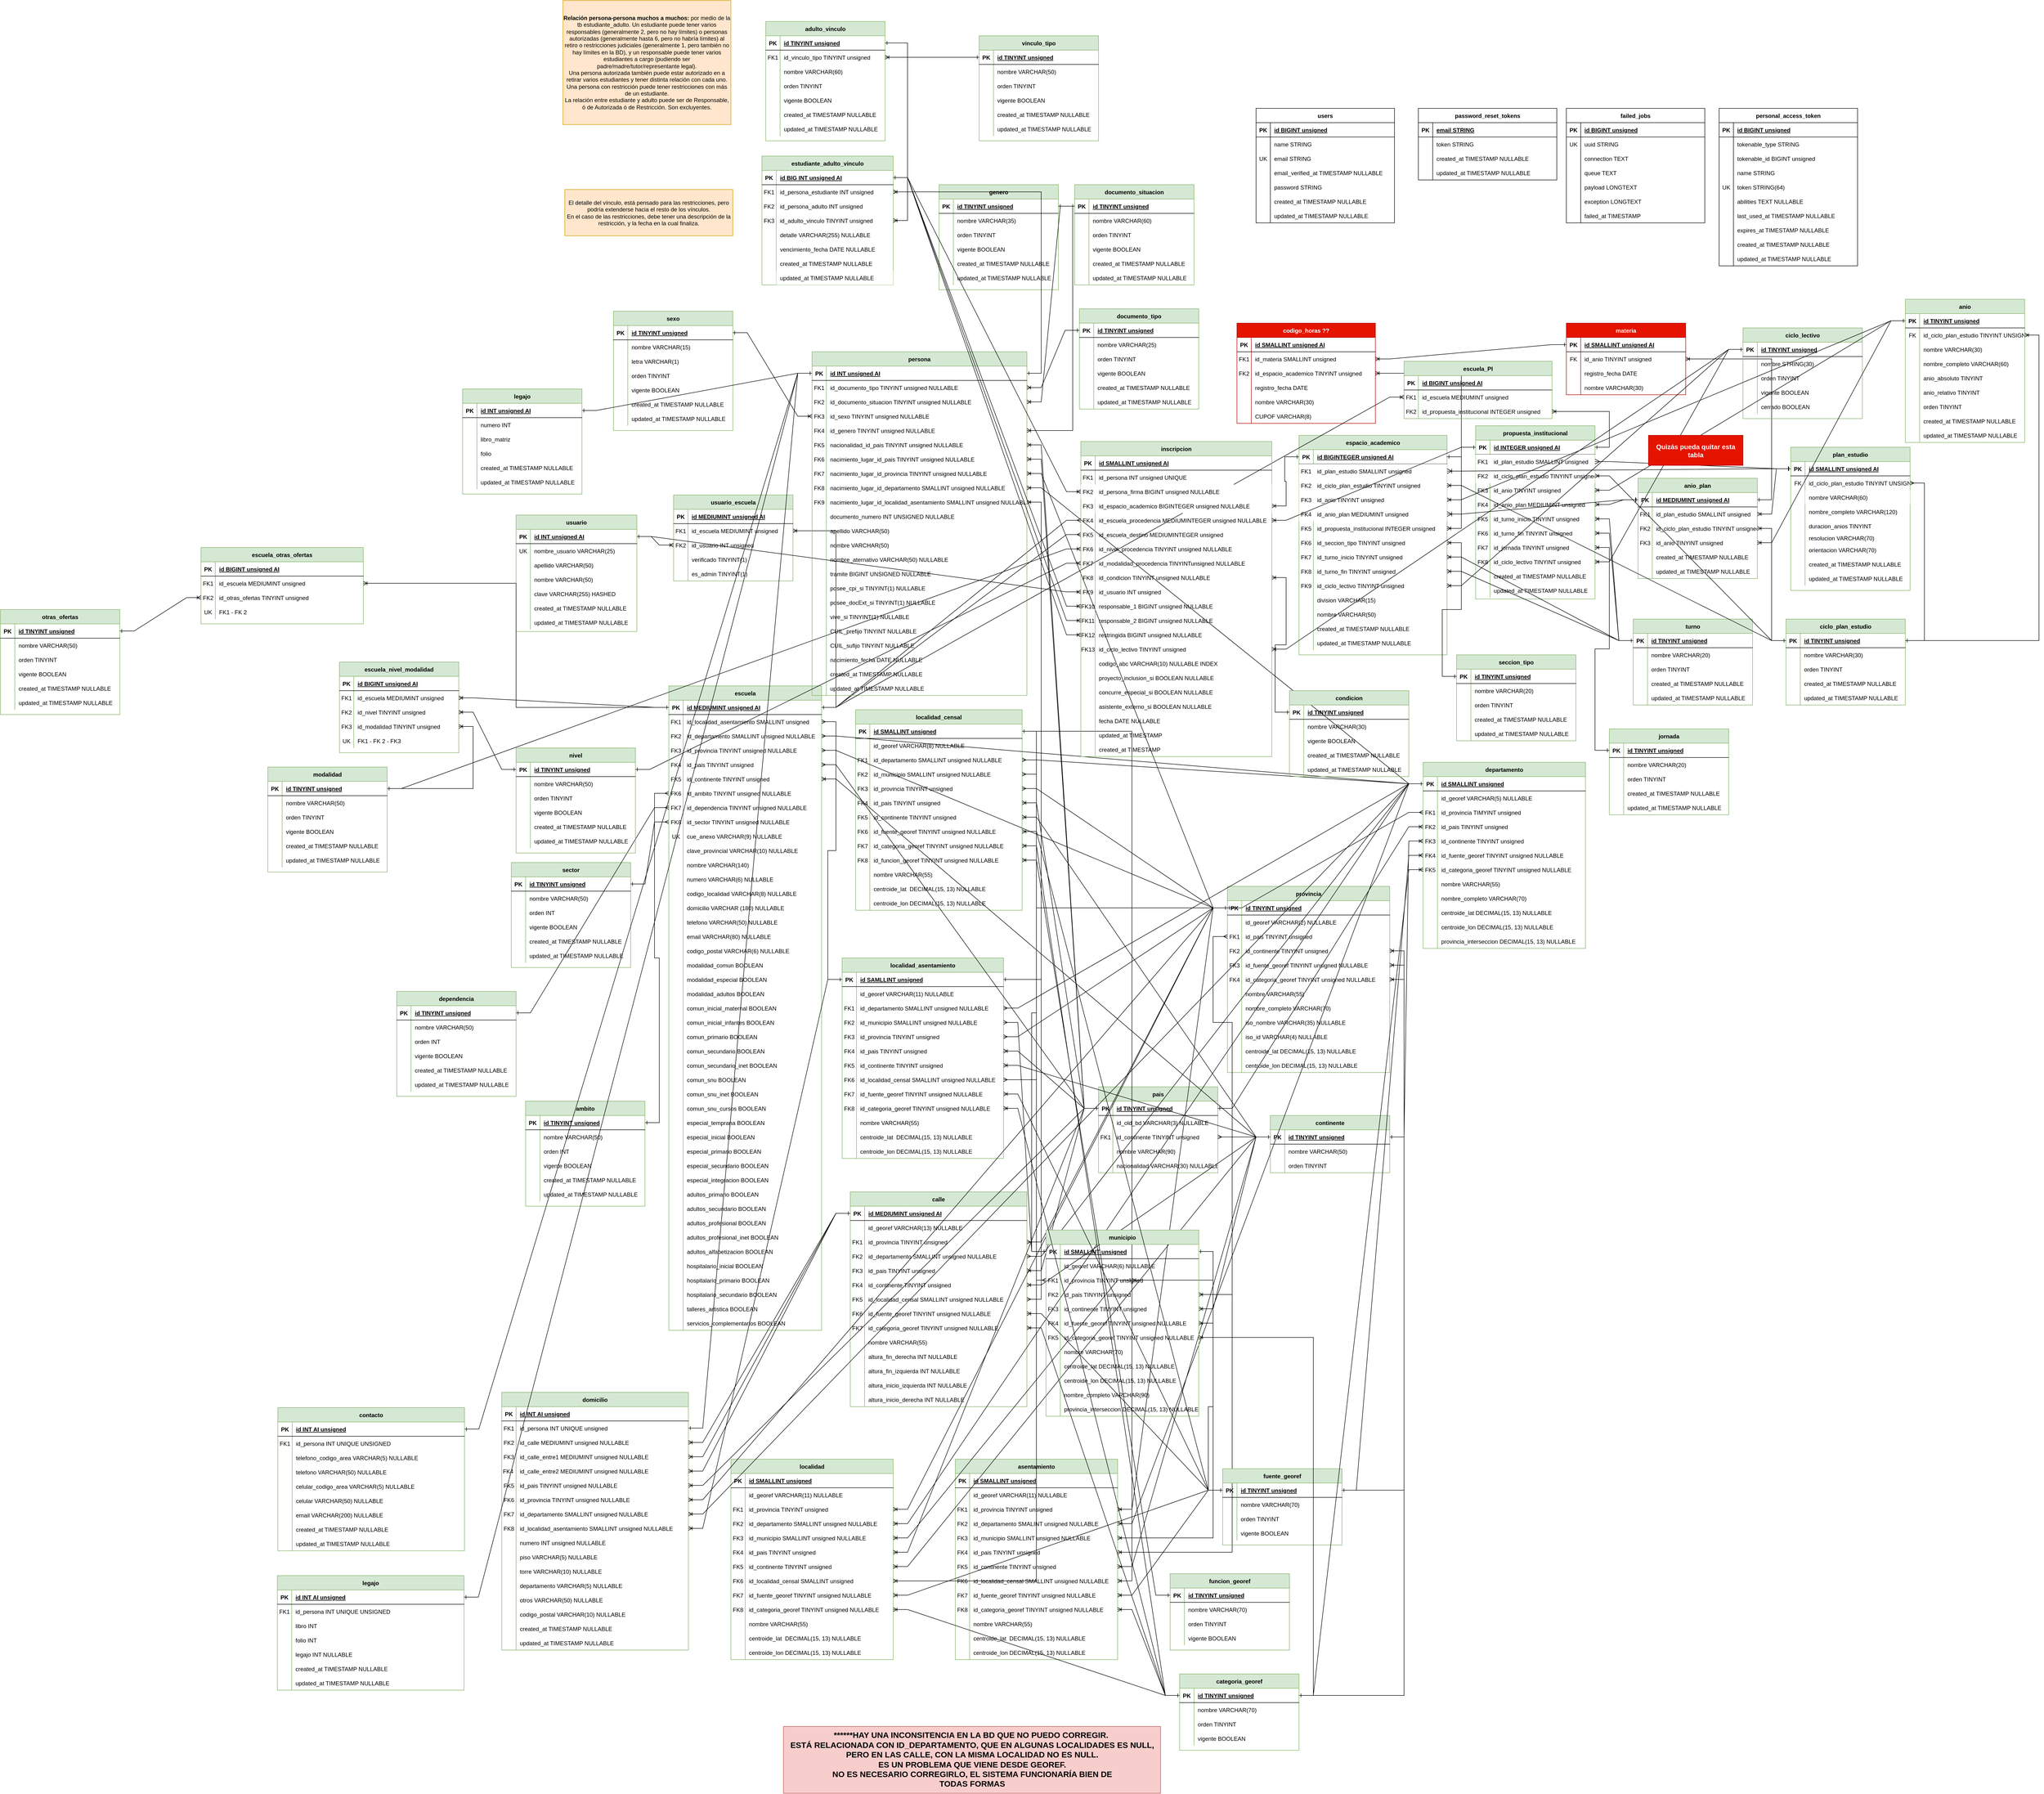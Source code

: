 <mxfile version="24.7.16">
  <diagram id="R2lEEEUBdFMjLlhIrx00" name="Page-1">
    <mxGraphModel dx="2494" dy="1790" grid="1" gridSize="11" guides="1" tooltips="1" connect="1" arrows="1" fold="1" page="1" pageScale="1" pageWidth="850" pageHeight="1100" math="0" shadow="0" extFonts="Permanent Marker^https://fonts.googleapis.com/css?family=Permanent+Marker">
      <root>
        <mxCell id="0" />
        <mxCell id="1" parent="0" />
        <mxCell id="C-vyLk0tnHw3VtMMgP7b-13" value="espacio_academico" style="shape=table;startSize=30;container=1;collapsible=1;childLayout=tableLayout;fixedRows=1;rowLines=0;fontStyle=1;align=center;resizeLast=1;fillColor=#d5e8d4;strokeColor=#82b366;" parent="1" vertex="1">
          <mxGeometry x="1040" y="-35" width="310" height="460" as="geometry" />
        </mxCell>
        <mxCell id="C-vyLk0tnHw3VtMMgP7b-14" value="" style="shape=partialRectangle;collapsible=0;dropTarget=0;pointerEvents=0;fillColor=none;points=[[0,0.5],[1,0.5]];portConstraint=eastwest;top=0;left=0;right=0;bottom=1;" parent="C-vyLk0tnHw3VtMMgP7b-13" vertex="1">
          <mxGeometry y="30" width="310" height="30" as="geometry" />
        </mxCell>
        <mxCell id="C-vyLk0tnHw3VtMMgP7b-15" value="PK" style="shape=partialRectangle;overflow=hidden;connectable=0;fillColor=none;top=0;left=0;bottom=0;right=0;fontStyle=1;" parent="C-vyLk0tnHw3VtMMgP7b-14" vertex="1">
          <mxGeometry width="30" height="30" as="geometry">
            <mxRectangle width="30" height="30" as="alternateBounds" />
          </mxGeometry>
        </mxCell>
        <mxCell id="C-vyLk0tnHw3VtMMgP7b-16" value="id BIGINTEGER unsigned AI" style="shape=partialRectangle;overflow=hidden;connectable=0;fillColor=none;top=0;left=0;bottom=0;right=0;align=left;spacingLeft=6;fontStyle=5;" parent="C-vyLk0tnHw3VtMMgP7b-14" vertex="1">
          <mxGeometry x="30" width="280" height="30" as="geometry">
            <mxRectangle width="280" height="30" as="alternateBounds" />
          </mxGeometry>
        </mxCell>
        <mxCell id="rGcXIWoIUu9MEURbU3jB-12" value="" style="shape=partialRectangle;collapsible=0;dropTarget=0;pointerEvents=0;points=[[0,0.5],[1,0.5]];portConstraint=eastwest;top=0;left=0;right=0;bottom=0;" parent="C-vyLk0tnHw3VtMMgP7b-13" vertex="1">
          <mxGeometry y="60" width="310" height="30" as="geometry" />
        </mxCell>
        <mxCell id="rGcXIWoIUu9MEURbU3jB-13" value="FK1" style="shape=partialRectangle;overflow=hidden;connectable=0;fillColor=none;top=0;left=0;bottom=0;right=0;" parent="rGcXIWoIUu9MEURbU3jB-12" vertex="1">
          <mxGeometry width="30" height="30" as="geometry">
            <mxRectangle width="30" height="30" as="alternateBounds" />
          </mxGeometry>
        </mxCell>
        <mxCell id="rGcXIWoIUu9MEURbU3jB-14" value="id_plan_estudio SMALLINT unsigned" style="shape=partialRectangle;overflow=hidden;connectable=0;fillColor=none;top=0;left=0;bottom=0;right=0;align=left;spacingLeft=6;" parent="rGcXIWoIUu9MEURbU3jB-12" vertex="1">
          <mxGeometry x="30" width="280" height="30" as="geometry">
            <mxRectangle width="280" height="30" as="alternateBounds" />
          </mxGeometry>
        </mxCell>
        <mxCell id="beo3p6zda-K6b9kII32N-19" value="" style="shape=partialRectangle;collapsible=0;dropTarget=0;pointerEvents=0;points=[[0,0.5],[1,0.5]];portConstraint=eastwest;top=0;left=0;right=0;bottom=0;" parent="C-vyLk0tnHw3VtMMgP7b-13" vertex="1">
          <mxGeometry y="90" width="310" height="30" as="geometry" />
        </mxCell>
        <mxCell id="beo3p6zda-K6b9kII32N-20" value="FK2" style="shape=partialRectangle;overflow=hidden;connectable=0;fillColor=none;top=0;left=0;bottom=0;right=0;" parent="beo3p6zda-K6b9kII32N-19" vertex="1">
          <mxGeometry width="30" height="30" as="geometry">
            <mxRectangle width="30" height="30" as="alternateBounds" />
          </mxGeometry>
        </mxCell>
        <mxCell id="beo3p6zda-K6b9kII32N-21" value="id_ciclo_plan_estudio TINYINT unsigned" style="shape=partialRectangle;overflow=hidden;connectable=0;fillColor=none;top=0;left=0;bottom=0;right=0;align=left;spacingLeft=6;" parent="beo3p6zda-K6b9kII32N-19" vertex="1">
          <mxGeometry x="30" width="280" height="30" as="geometry">
            <mxRectangle width="280" height="30" as="alternateBounds" />
          </mxGeometry>
        </mxCell>
        <mxCell id="beo3p6zda-K6b9kII32N-6" value="" style="shape=partialRectangle;collapsible=0;dropTarget=0;pointerEvents=0;points=[[0,0.5],[1,0.5]];portConstraint=eastwest;top=0;left=0;right=0;bottom=0;" parent="C-vyLk0tnHw3VtMMgP7b-13" vertex="1">
          <mxGeometry y="120" width="310" height="30" as="geometry" />
        </mxCell>
        <mxCell id="beo3p6zda-K6b9kII32N-7" value="FK3" style="shape=partialRectangle;overflow=hidden;connectable=0;fillColor=none;top=0;left=0;bottom=0;right=0;" parent="beo3p6zda-K6b9kII32N-6" vertex="1">
          <mxGeometry width="30" height="30" as="geometry">
            <mxRectangle width="30" height="30" as="alternateBounds" />
          </mxGeometry>
        </mxCell>
        <mxCell id="beo3p6zda-K6b9kII32N-8" value="id_anio TINYINT unsigned" style="shape=partialRectangle;overflow=hidden;connectable=0;fillColor=none;top=0;left=0;bottom=0;right=0;align=left;spacingLeft=6;" parent="beo3p6zda-K6b9kII32N-6" vertex="1">
          <mxGeometry x="30" width="280" height="30" as="geometry">
            <mxRectangle width="280" height="30" as="alternateBounds" />
          </mxGeometry>
        </mxCell>
        <mxCell id="rGcXIWoIUu9MEURbU3jB-15" value="" style="shape=partialRectangle;collapsible=0;dropTarget=0;pointerEvents=0;points=[[0,0.5],[1,0.5]];portConstraint=eastwest;top=0;left=0;right=0;bottom=0;" parent="C-vyLk0tnHw3VtMMgP7b-13" vertex="1">
          <mxGeometry y="150" width="310" height="30" as="geometry" />
        </mxCell>
        <mxCell id="rGcXIWoIUu9MEURbU3jB-16" value="FK4" style="shape=partialRectangle;overflow=hidden;connectable=0;fillColor=none;top=0;left=0;bottom=0;right=0;" parent="rGcXIWoIUu9MEURbU3jB-15" vertex="1">
          <mxGeometry width="30" height="30" as="geometry">
            <mxRectangle width="30" height="30" as="alternateBounds" />
          </mxGeometry>
        </mxCell>
        <mxCell id="rGcXIWoIUu9MEURbU3jB-17" value="id_anio_plan MEDIUMINT unsigned" style="shape=partialRectangle;overflow=hidden;connectable=0;fillColor=none;top=0;left=0;bottom=0;right=0;align=left;spacingLeft=6;" parent="rGcXIWoIUu9MEURbU3jB-15" vertex="1">
          <mxGeometry x="30" width="280" height="30" as="geometry">
            <mxRectangle width="280" height="30" as="alternateBounds" />
          </mxGeometry>
        </mxCell>
        <mxCell id="C-vyLk0tnHw3VtMMgP7b-17" value="" style="shape=partialRectangle;collapsible=0;dropTarget=0;pointerEvents=0;fillColor=none;points=[[0,0.5],[1,0.5]];portConstraint=eastwest;top=0;left=0;right=0;bottom=0;" parent="C-vyLk0tnHw3VtMMgP7b-13" vertex="1">
          <mxGeometry y="180" width="310" height="30" as="geometry" />
        </mxCell>
        <mxCell id="C-vyLk0tnHw3VtMMgP7b-18" value="FK5" style="shape=partialRectangle;overflow=hidden;connectable=0;fillColor=none;top=0;left=0;bottom=0;right=0;" parent="C-vyLk0tnHw3VtMMgP7b-17" vertex="1">
          <mxGeometry width="30" height="30" as="geometry">
            <mxRectangle width="30" height="30" as="alternateBounds" />
          </mxGeometry>
        </mxCell>
        <mxCell id="C-vyLk0tnHw3VtMMgP7b-19" value="id_propuesta_institucional INTEGER unsigned" style="shape=partialRectangle;overflow=hidden;connectable=0;fillColor=none;top=0;left=0;bottom=0;right=0;align=left;spacingLeft=6;" parent="C-vyLk0tnHw3VtMMgP7b-17" vertex="1">
          <mxGeometry x="30" width="280" height="30" as="geometry">
            <mxRectangle width="280" height="30" as="alternateBounds" />
          </mxGeometry>
        </mxCell>
        <mxCell id="hNgcpia0txlmw87ltbUV-116" value="" style="shape=partialRectangle;collapsible=0;dropTarget=0;pointerEvents=0;fillColor=none;points=[[0,0.5],[1,0.5]];portConstraint=eastwest;top=0;left=0;right=0;bottom=0;" parent="C-vyLk0tnHw3VtMMgP7b-13" vertex="1">
          <mxGeometry y="210" width="310" height="30" as="geometry" />
        </mxCell>
        <mxCell id="hNgcpia0txlmw87ltbUV-117" value="FK6" style="shape=partialRectangle;overflow=hidden;connectable=0;fillColor=none;top=0;left=0;bottom=0;right=0;" parent="hNgcpia0txlmw87ltbUV-116" vertex="1">
          <mxGeometry width="30" height="30" as="geometry">
            <mxRectangle width="30" height="30" as="alternateBounds" />
          </mxGeometry>
        </mxCell>
        <mxCell id="hNgcpia0txlmw87ltbUV-118" value="id_seccion_tipo TINYINT unsigned" style="shape=partialRectangle;overflow=hidden;connectable=0;fillColor=none;top=0;left=0;bottom=0;right=0;align=left;spacingLeft=6;" parent="hNgcpia0txlmw87ltbUV-116" vertex="1">
          <mxGeometry x="30" width="280" height="30" as="geometry">
            <mxRectangle width="280" height="30" as="alternateBounds" />
          </mxGeometry>
        </mxCell>
        <mxCell id="6MjFhNfhkvaAWmPS8xY3-4" value="" style="shape=partialRectangle;collapsible=0;dropTarget=0;pointerEvents=0;fillColor=none;points=[[0,0.5],[1,0.5]];portConstraint=eastwest;top=0;left=0;right=0;bottom=0;" parent="C-vyLk0tnHw3VtMMgP7b-13" vertex="1">
          <mxGeometry y="240" width="310" height="30" as="geometry" />
        </mxCell>
        <mxCell id="6MjFhNfhkvaAWmPS8xY3-5" value="FK7" style="shape=partialRectangle;overflow=hidden;connectable=0;fillColor=none;top=0;left=0;bottom=0;right=0;" parent="6MjFhNfhkvaAWmPS8xY3-4" vertex="1">
          <mxGeometry width="30" height="30" as="geometry">
            <mxRectangle width="30" height="30" as="alternateBounds" />
          </mxGeometry>
        </mxCell>
        <mxCell id="6MjFhNfhkvaAWmPS8xY3-6" value="id_turno_inicio TINYINT unsigned" style="shape=partialRectangle;overflow=hidden;connectable=0;fillColor=none;top=0;left=0;bottom=0;right=0;align=left;spacingLeft=6;" parent="6MjFhNfhkvaAWmPS8xY3-4" vertex="1">
          <mxGeometry x="30" width="280" height="30" as="geometry">
            <mxRectangle width="280" height="30" as="alternateBounds" />
          </mxGeometry>
        </mxCell>
        <mxCell id="6MjFhNfhkvaAWmPS8xY3-7" value="" style="shape=partialRectangle;collapsible=0;dropTarget=0;pointerEvents=0;fillColor=none;points=[[0,0.5],[1,0.5]];portConstraint=eastwest;top=0;left=0;right=0;bottom=0;" parent="C-vyLk0tnHw3VtMMgP7b-13" vertex="1">
          <mxGeometry y="270" width="310" height="30" as="geometry" />
        </mxCell>
        <mxCell id="6MjFhNfhkvaAWmPS8xY3-8" value="FK8" style="shape=partialRectangle;overflow=hidden;connectable=0;fillColor=none;top=0;left=0;bottom=0;right=0;" parent="6MjFhNfhkvaAWmPS8xY3-7" vertex="1">
          <mxGeometry width="30" height="30" as="geometry">
            <mxRectangle width="30" height="30" as="alternateBounds" />
          </mxGeometry>
        </mxCell>
        <mxCell id="6MjFhNfhkvaAWmPS8xY3-9" value="id_turno_fin TINYINT unsigned" style="shape=partialRectangle;overflow=hidden;connectable=0;fillColor=none;top=0;left=0;bottom=0;right=0;align=left;spacingLeft=6;" parent="6MjFhNfhkvaAWmPS8xY3-7" vertex="1">
          <mxGeometry x="30" width="280" height="30" as="geometry">
            <mxRectangle width="280" height="30" as="alternateBounds" />
          </mxGeometry>
        </mxCell>
        <mxCell id="Cw4W6ZfASXmD6B7sRr01-1" value="" style="shape=partialRectangle;collapsible=0;dropTarget=0;pointerEvents=0;fillColor=none;points=[[0,0.5],[1,0.5]];portConstraint=eastwest;top=0;left=0;right=0;bottom=0;" parent="C-vyLk0tnHw3VtMMgP7b-13" vertex="1">
          <mxGeometry y="300" width="310" height="30" as="geometry" />
        </mxCell>
        <mxCell id="Cw4W6ZfASXmD6B7sRr01-2" value="FK9" style="shape=partialRectangle;overflow=hidden;connectable=0;fillColor=none;top=0;left=0;bottom=0;right=0;" parent="Cw4W6ZfASXmD6B7sRr01-1" vertex="1">
          <mxGeometry width="30" height="30" as="geometry">
            <mxRectangle width="30" height="30" as="alternateBounds" />
          </mxGeometry>
        </mxCell>
        <mxCell id="Cw4W6ZfASXmD6B7sRr01-3" value="id_ciclo_lectivo TINYINT unsigned" style="shape=partialRectangle;overflow=hidden;connectable=0;fillColor=none;top=0;left=0;bottom=0;right=0;align=left;spacingLeft=6;" parent="Cw4W6ZfASXmD6B7sRr01-1" vertex="1">
          <mxGeometry x="30" width="280" height="30" as="geometry">
            <mxRectangle width="280" height="30" as="alternateBounds" />
          </mxGeometry>
        </mxCell>
        <mxCell id="hNgcpia0txlmw87ltbUV-119" value="" style="shape=partialRectangle;collapsible=0;dropTarget=0;pointerEvents=0;fillColor=none;points=[[0,0.5],[1,0.5]];portConstraint=eastwest;top=0;left=0;right=0;bottom=0;" parent="C-vyLk0tnHw3VtMMgP7b-13" vertex="1">
          <mxGeometry y="330" width="310" height="30" as="geometry" />
        </mxCell>
        <mxCell id="hNgcpia0txlmw87ltbUV-120" value="" style="shape=partialRectangle;overflow=hidden;connectable=0;fillColor=none;top=0;left=0;bottom=0;right=0;" parent="hNgcpia0txlmw87ltbUV-119" vertex="1">
          <mxGeometry width="30" height="30" as="geometry">
            <mxRectangle width="30" height="30" as="alternateBounds" />
          </mxGeometry>
        </mxCell>
        <mxCell id="hNgcpia0txlmw87ltbUV-121" value="division VARCHAR(15)" style="shape=partialRectangle;overflow=hidden;connectable=0;fillColor=none;top=0;left=0;bottom=0;right=0;align=left;spacingLeft=6;" parent="hNgcpia0txlmw87ltbUV-119" vertex="1">
          <mxGeometry x="30" width="280" height="30" as="geometry">
            <mxRectangle width="280" height="30" as="alternateBounds" />
          </mxGeometry>
        </mxCell>
        <mxCell id="hNgcpia0txlmw87ltbUV-122" value="" style="shape=partialRectangle;collapsible=0;dropTarget=0;pointerEvents=0;fillColor=none;points=[[0,0.5],[1,0.5]];portConstraint=eastwest;top=0;left=0;right=0;bottom=0;" parent="C-vyLk0tnHw3VtMMgP7b-13" vertex="1">
          <mxGeometry y="360" width="310" height="30" as="geometry" />
        </mxCell>
        <mxCell id="hNgcpia0txlmw87ltbUV-123" value="" style="shape=partialRectangle;overflow=hidden;connectable=0;fillColor=none;top=0;left=0;bottom=0;right=0;" parent="hNgcpia0txlmw87ltbUV-122" vertex="1">
          <mxGeometry width="30" height="30" as="geometry">
            <mxRectangle width="30" height="30" as="alternateBounds" />
          </mxGeometry>
        </mxCell>
        <mxCell id="hNgcpia0txlmw87ltbUV-124" value="nombre VARCHAR(50)" style="shape=partialRectangle;overflow=hidden;connectable=0;fillColor=none;top=0;left=0;bottom=0;right=0;align=left;spacingLeft=6;" parent="hNgcpia0txlmw87ltbUV-122" vertex="1">
          <mxGeometry x="30" width="280" height="30" as="geometry">
            <mxRectangle width="280" height="30" as="alternateBounds" />
          </mxGeometry>
        </mxCell>
        <mxCell id="DHR4vkOOnE_cPx7gW0_I-1" value="" style="shape=partialRectangle;collapsible=0;dropTarget=0;pointerEvents=0;fillColor=none;points=[[0,0.5],[1,0.5]];portConstraint=eastwest;top=0;left=0;right=0;bottom=0;" parent="C-vyLk0tnHw3VtMMgP7b-13" vertex="1">
          <mxGeometry y="390" width="310" height="30" as="geometry" />
        </mxCell>
        <mxCell id="DHR4vkOOnE_cPx7gW0_I-2" value="" style="shape=partialRectangle;overflow=hidden;connectable=0;fillColor=none;top=0;left=0;bottom=0;right=0;" parent="DHR4vkOOnE_cPx7gW0_I-1" vertex="1">
          <mxGeometry width="30" height="30" as="geometry">
            <mxRectangle width="30" height="30" as="alternateBounds" />
          </mxGeometry>
        </mxCell>
        <mxCell id="DHR4vkOOnE_cPx7gW0_I-3" value="created_at TIMESTAMP NULLABLE" style="shape=partialRectangle;overflow=hidden;connectable=0;fillColor=none;top=0;left=0;bottom=0;right=0;align=left;spacingLeft=6;" parent="DHR4vkOOnE_cPx7gW0_I-1" vertex="1">
          <mxGeometry x="30" width="280" height="30" as="geometry">
            <mxRectangle width="280" height="30" as="alternateBounds" />
          </mxGeometry>
        </mxCell>
        <mxCell id="DHR4vkOOnE_cPx7gW0_I-4" value="" style="shape=partialRectangle;collapsible=0;dropTarget=0;pointerEvents=0;fillColor=none;points=[[0,0.5],[1,0.5]];portConstraint=eastwest;top=0;left=0;right=0;bottom=0;" parent="C-vyLk0tnHw3VtMMgP7b-13" vertex="1">
          <mxGeometry y="420" width="310" height="30" as="geometry" />
        </mxCell>
        <mxCell id="DHR4vkOOnE_cPx7gW0_I-5" value="" style="shape=partialRectangle;overflow=hidden;connectable=0;fillColor=none;top=0;left=0;bottom=0;right=0;" parent="DHR4vkOOnE_cPx7gW0_I-4" vertex="1">
          <mxGeometry width="30" height="30" as="geometry">
            <mxRectangle width="30" height="30" as="alternateBounds" />
          </mxGeometry>
        </mxCell>
        <mxCell id="DHR4vkOOnE_cPx7gW0_I-6" value="updated_at TIMESTAMP NULLABLE" style="shape=partialRectangle;overflow=hidden;connectable=0;fillColor=none;top=0;left=0;bottom=0;right=0;align=left;spacingLeft=6;" parent="DHR4vkOOnE_cPx7gW0_I-4" vertex="1">
          <mxGeometry x="30" width="280" height="30" as="geometry">
            <mxRectangle width="280" height="30" as="alternateBounds" />
          </mxGeometry>
        </mxCell>
        <mxCell id="9YQmN1Ds9y90uGteiGCf-91" style="edgeStyle=entityRelationEdgeStyle;rounded=0;orthogonalLoop=1;jettySize=auto;html=1;exitX=1;exitY=0.5;exitDx=0;exitDy=0;entryX=0;entryY=0.5;entryDx=0;entryDy=0;startArrow=ERone;startFill=0;endArrow=ERmany;endFill=0;" parent="1" source="tPsN3k6D6LEJ2LIXd0FF-36" target="9YQmN1Ds9y90uGteiGCf-106" edge="1">
          <mxGeometry relative="1" as="geometry">
            <Array as="points">
              <mxPoint x="570" y="450" />
              <mxPoint x="940" y="440" />
            </Array>
            <mxPoint x="-40" y="380" as="sourcePoint" />
          </mxGeometry>
        </mxCell>
        <mxCell id="8msgbmn2ttJPGvHZH6c2-8" style="edgeStyle=entityRelationEdgeStyle;rounded=0;orthogonalLoop=1;jettySize=auto;html=1;exitX=1;exitY=0.5;exitDx=0;exitDy=0;entryX=0;entryY=0.5;entryDx=0;entryDy=0;startArrow=ERone;startFill=0;endArrow=ERmany;endFill=0;" parent="1" source="tPsN3k6D6LEJ2LIXd0FF-36" target="9YQmN1Ds9y90uGteiGCf-109" edge="1">
          <mxGeometry relative="1" as="geometry">
            <Array as="points">
              <mxPoint x="570" y="480" />
              <mxPoint x="940" y="470" />
            </Array>
            <mxPoint x="330" y="345" as="sourcePoint" />
            <mxPoint x="480" y="405" as="targetPoint" />
          </mxGeometry>
        </mxCell>
        <mxCell id="tPsN3k6D6LEJ2LIXd0FF-1" value="sector" style="shape=table;startSize=30;container=1;collapsible=1;childLayout=tableLayout;fixedRows=1;rowLines=0;fontStyle=1;align=center;resizeLast=1;fillColor=#d5e8d4;strokeColor=#82b366;" parent="1" vertex="1">
          <mxGeometry x="-610" y="860" width="250" height="220" as="geometry" />
        </mxCell>
        <mxCell id="tPsN3k6D6LEJ2LIXd0FF-2" value="" style="shape=partialRectangle;collapsible=0;dropTarget=0;pointerEvents=0;fillColor=none;points=[[0,0.5],[1,0.5]];portConstraint=eastwest;top=0;left=0;right=0;bottom=1;" parent="tPsN3k6D6LEJ2LIXd0FF-1" vertex="1">
          <mxGeometry y="30" width="250" height="30" as="geometry" />
        </mxCell>
        <mxCell id="tPsN3k6D6LEJ2LIXd0FF-3" value="PK" style="shape=partialRectangle;overflow=hidden;connectable=0;fillColor=none;top=0;left=0;bottom=0;right=0;fontStyle=1;" parent="tPsN3k6D6LEJ2LIXd0FF-2" vertex="1">
          <mxGeometry width="30" height="30" as="geometry">
            <mxRectangle width="30" height="30" as="alternateBounds" />
          </mxGeometry>
        </mxCell>
        <mxCell id="tPsN3k6D6LEJ2LIXd0FF-4" value="id TINYINT unsigned" style="shape=partialRectangle;overflow=hidden;connectable=0;fillColor=none;top=0;left=0;bottom=0;right=0;align=left;spacingLeft=6;fontStyle=5;" parent="tPsN3k6D6LEJ2LIXd0FF-2" vertex="1">
          <mxGeometry x="30" width="220" height="30" as="geometry">
            <mxRectangle width="220" height="30" as="alternateBounds" />
          </mxGeometry>
        </mxCell>
        <mxCell id="tPsN3k6D6LEJ2LIXd0FF-5" value="" style="shape=partialRectangle;collapsible=0;dropTarget=0;pointerEvents=0;fillColor=none;points=[[0,0.5],[1,0.5]];portConstraint=eastwest;top=0;left=0;right=0;bottom=0;" parent="tPsN3k6D6LEJ2LIXd0FF-1" vertex="1">
          <mxGeometry y="60" width="250" height="30" as="geometry" />
        </mxCell>
        <mxCell id="tPsN3k6D6LEJ2LIXd0FF-6" value="" style="shape=partialRectangle;overflow=hidden;connectable=0;fillColor=none;top=0;left=0;bottom=0;right=0;" parent="tPsN3k6D6LEJ2LIXd0FF-5" vertex="1">
          <mxGeometry width="30" height="30" as="geometry">
            <mxRectangle width="30" height="30" as="alternateBounds" />
          </mxGeometry>
        </mxCell>
        <mxCell id="tPsN3k6D6LEJ2LIXd0FF-7" value="nombre VARCHAR(50)" style="shape=partialRectangle;overflow=hidden;connectable=0;fillColor=none;top=0;left=0;bottom=0;right=0;align=left;spacingLeft=6;" parent="tPsN3k6D6LEJ2LIXd0FF-5" vertex="1">
          <mxGeometry x="30" width="220" height="30" as="geometry">
            <mxRectangle width="220" height="30" as="alternateBounds" />
          </mxGeometry>
        </mxCell>
        <mxCell id="tPsN3k6D6LEJ2LIXd0FF-8" value="" style="shape=partialRectangle;collapsible=0;dropTarget=0;pointerEvents=0;fillColor=none;points=[[0,0.5],[1,0.5]];portConstraint=eastwest;top=0;left=0;right=0;bottom=0;" parent="tPsN3k6D6LEJ2LIXd0FF-1" vertex="1">
          <mxGeometry y="90" width="250" height="30" as="geometry" />
        </mxCell>
        <mxCell id="tPsN3k6D6LEJ2LIXd0FF-9" value="" style="shape=partialRectangle;overflow=hidden;connectable=0;fillColor=none;top=0;left=0;bottom=0;right=0;" parent="tPsN3k6D6LEJ2LIXd0FF-8" vertex="1">
          <mxGeometry width="30" height="30" as="geometry">
            <mxRectangle width="30" height="30" as="alternateBounds" />
          </mxGeometry>
        </mxCell>
        <mxCell id="tPsN3k6D6LEJ2LIXd0FF-10" value="orden INT" style="shape=partialRectangle;overflow=hidden;connectable=0;fillColor=none;top=0;left=0;bottom=0;right=0;align=left;spacingLeft=6;" parent="tPsN3k6D6LEJ2LIXd0FF-8" vertex="1">
          <mxGeometry x="30" width="220" height="30" as="geometry">
            <mxRectangle width="220" height="30" as="alternateBounds" />
          </mxGeometry>
        </mxCell>
        <mxCell id="tPsN3k6D6LEJ2LIXd0FF-11" value="" style="shape=partialRectangle;collapsible=0;dropTarget=0;pointerEvents=0;fillColor=none;points=[[0,0.5],[1,0.5]];portConstraint=eastwest;top=0;left=0;right=0;bottom=0;" parent="tPsN3k6D6LEJ2LIXd0FF-1" vertex="1">
          <mxGeometry y="120" width="250" height="30" as="geometry" />
        </mxCell>
        <mxCell id="tPsN3k6D6LEJ2LIXd0FF-12" value="" style="shape=partialRectangle;overflow=hidden;connectable=0;fillColor=none;top=0;left=0;bottom=0;right=0;" parent="tPsN3k6D6LEJ2LIXd0FF-11" vertex="1">
          <mxGeometry width="30" height="30" as="geometry">
            <mxRectangle width="30" height="30" as="alternateBounds" />
          </mxGeometry>
        </mxCell>
        <mxCell id="tPsN3k6D6LEJ2LIXd0FF-13" value="vigente BOOLEAN" style="shape=partialRectangle;overflow=hidden;connectable=0;fillColor=none;top=0;left=0;bottom=0;right=0;align=left;spacingLeft=6;" parent="tPsN3k6D6LEJ2LIXd0FF-11" vertex="1">
          <mxGeometry x="30" width="220" height="30" as="geometry">
            <mxRectangle width="220" height="30" as="alternateBounds" />
          </mxGeometry>
        </mxCell>
        <mxCell id="zpSmWLgOmO0TF14cbaX3-19" value="" style="shape=partialRectangle;collapsible=0;dropTarget=0;pointerEvents=0;fillColor=none;points=[[0,0.5],[1,0.5]];portConstraint=eastwest;top=0;left=0;right=0;bottom=0;" parent="tPsN3k6D6LEJ2LIXd0FF-1" vertex="1">
          <mxGeometry y="150" width="250" height="30" as="geometry" />
        </mxCell>
        <mxCell id="zpSmWLgOmO0TF14cbaX3-20" value="" style="shape=partialRectangle;overflow=hidden;connectable=0;fillColor=none;top=0;left=0;bottom=0;right=0;" parent="zpSmWLgOmO0TF14cbaX3-19" vertex="1">
          <mxGeometry width="30" height="30" as="geometry">
            <mxRectangle width="30" height="30" as="alternateBounds" />
          </mxGeometry>
        </mxCell>
        <mxCell id="zpSmWLgOmO0TF14cbaX3-21" value="created_at TIMESTAMP NULLABLE" style="shape=partialRectangle;overflow=hidden;connectable=0;fillColor=none;top=0;left=0;bottom=0;right=0;align=left;spacingLeft=6;" parent="zpSmWLgOmO0TF14cbaX3-19" vertex="1">
          <mxGeometry x="30" width="220" height="30" as="geometry">
            <mxRectangle width="220" height="30" as="alternateBounds" />
          </mxGeometry>
        </mxCell>
        <mxCell id="zpSmWLgOmO0TF14cbaX3-22" value="" style="shape=partialRectangle;collapsible=0;dropTarget=0;pointerEvents=0;fillColor=none;points=[[0,0.5],[1,0.5]];portConstraint=eastwest;top=0;left=0;right=0;bottom=0;" parent="tPsN3k6D6LEJ2LIXd0FF-1" vertex="1">
          <mxGeometry y="180" width="250" height="30" as="geometry" />
        </mxCell>
        <mxCell id="zpSmWLgOmO0TF14cbaX3-23" value="" style="shape=partialRectangle;overflow=hidden;connectable=0;fillColor=none;top=0;left=0;bottom=0;right=0;" parent="zpSmWLgOmO0TF14cbaX3-22" vertex="1">
          <mxGeometry width="30" height="30" as="geometry">
            <mxRectangle width="30" height="30" as="alternateBounds" />
          </mxGeometry>
        </mxCell>
        <mxCell id="zpSmWLgOmO0TF14cbaX3-24" value="updated_at TIMESTAMP NULLABLE" style="shape=partialRectangle;overflow=hidden;connectable=0;fillColor=none;top=0;left=0;bottom=0;right=0;align=left;spacingLeft=6;" parent="zpSmWLgOmO0TF14cbaX3-22" vertex="1">
          <mxGeometry x="30" width="220" height="30" as="geometry">
            <mxRectangle width="220" height="30" as="alternateBounds" />
          </mxGeometry>
        </mxCell>
        <mxCell id="tPsN3k6D6LEJ2LIXd0FF-15" style="edgeStyle=entityRelationEdgeStyle;rounded=0;orthogonalLoop=1;jettySize=auto;html=1;exitX=1;exitY=0.5;exitDx=0;exitDy=0;entryX=0;entryY=0.5;entryDx=0;entryDy=0;startArrow=ERone;startFill=0;endArrow=ERmany;endFill=0;" parent="1" source="tPsN3k6D6LEJ2LIXd0FF-2" target="tPsN3k6D6LEJ2LIXd0FF-51" edge="1">
          <mxGeometry relative="1" as="geometry" />
        </mxCell>
        <mxCell id="tPsN3k6D6LEJ2LIXd0FF-16" value="ambito" style="shape=table;startSize=30;container=1;collapsible=1;childLayout=tableLayout;fixedRows=1;rowLines=0;fontStyle=1;align=center;resizeLast=1;fillColor=#d5e8d4;strokeColor=#82b366;" parent="1" vertex="1">
          <mxGeometry x="-580" y="1360" width="250" height="220" as="geometry" />
        </mxCell>
        <mxCell id="tPsN3k6D6LEJ2LIXd0FF-17" value="" style="shape=partialRectangle;collapsible=0;dropTarget=0;pointerEvents=0;fillColor=none;points=[[0,0.5],[1,0.5]];portConstraint=eastwest;top=0;left=0;right=0;bottom=1;" parent="tPsN3k6D6LEJ2LIXd0FF-16" vertex="1">
          <mxGeometry y="30" width="250" height="30" as="geometry" />
        </mxCell>
        <mxCell id="tPsN3k6D6LEJ2LIXd0FF-18" value="PK" style="shape=partialRectangle;overflow=hidden;connectable=0;fillColor=none;top=0;left=0;bottom=0;right=0;fontStyle=1;" parent="tPsN3k6D6LEJ2LIXd0FF-17" vertex="1">
          <mxGeometry width="30" height="30" as="geometry">
            <mxRectangle width="30" height="30" as="alternateBounds" />
          </mxGeometry>
        </mxCell>
        <mxCell id="tPsN3k6D6LEJ2LIXd0FF-19" value="id TINYINT unsigned" style="shape=partialRectangle;overflow=hidden;connectable=0;fillColor=none;top=0;left=0;bottom=0;right=0;align=left;spacingLeft=6;fontStyle=5;" parent="tPsN3k6D6LEJ2LIXd0FF-17" vertex="1">
          <mxGeometry x="30" width="220" height="30" as="geometry">
            <mxRectangle width="220" height="30" as="alternateBounds" />
          </mxGeometry>
        </mxCell>
        <mxCell id="tPsN3k6D6LEJ2LIXd0FF-20" value="" style="shape=partialRectangle;collapsible=0;dropTarget=0;pointerEvents=0;fillColor=none;points=[[0,0.5],[1,0.5]];portConstraint=eastwest;top=0;left=0;right=0;bottom=0;" parent="tPsN3k6D6LEJ2LIXd0FF-16" vertex="1">
          <mxGeometry y="60" width="250" height="30" as="geometry" />
        </mxCell>
        <mxCell id="tPsN3k6D6LEJ2LIXd0FF-21" value="" style="shape=partialRectangle;overflow=hidden;connectable=0;fillColor=none;top=0;left=0;bottom=0;right=0;" parent="tPsN3k6D6LEJ2LIXd0FF-20" vertex="1">
          <mxGeometry width="30" height="30" as="geometry">
            <mxRectangle width="30" height="30" as="alternateBounds" />
          </mxGeometry>
        </mxCell>
        <mxCell id="tPsN3k6D6LEJ2LIXd0FF-22" value="nombre VARCHAR(50)" style="shape=partialRectangle;overflow=hidden;connectable=0;fillColor=none;top=0;left=0;bottom=0;right=0;align=left;spacingLeft=6;" parent="tPsN3k6D6LEJ2LIXd0FF-20" vertex="1">
          <mxGeometry x="30" width="220" height="30" as="geometry">
            <mxRectangle width="220" height="30" as="alternateBounds" />
          </mxGeometry>
        </mxCell>
        <mxCell id="tPsN3k6D6LEJ2LIXd0FF-23" value="" style="shape=partialRectangle;collapsible=0;dropTarget=0;pointerEvents=0;fillColor=none;points=[[0,0.5],[1,0.5]];portConstraint=eastwest;top=0;left=0;right=0;bottom=0;" parent="tPsN3k6D6LEJ2LIXd0FF-16" vertex="1">
          <mxGeometry y="90" width="250" height="30" as="geometry" />
        </mxCell>
        <mxCell id="tPsN3k6D6LEJ2LIXd0FF-24" value="" style="shape=partialRectangle;overflow=hidden;connectable=0;fillColor=none;top=0;left=0;bottom=0;right=0;" parent="tPsN3k6D6LEJ2LIXd0FF-23" vertex="1">
          <mxGeometry width="30" height="30" as="geometry">
            <mxRectangle width="30" height="30" as="alternateBounds" />
          </mxGeometry>
        </mxCell>
        <mxCell id="tPsN3k6D6LEJ2LIXd0FF-25" value="orden INT" style="shape=partialRectangle;overflow=hidden;connectable=0;fillColor=none;top=0;left=0;bottom=0;right=0;align=left;spacingLeft=6;" parent="tPsN3k6D6LEJ2LIXd0FF-23" vertex="1">
          <mxGeometry x="30" width="220" height="30" as="geometry">
            <mxRectangle width="220" height="30" as="alternateBounds" />
          </mxGeometry>
        </mxCell>
        <mxCell id="tPsN3k6D6LEJ2LIXd0FF-26" value="" style="shape=partialRectangle;collapsible=0;dropTarget=0;pointerEvents=0;fillColor=none;points=[[0,0.5],[1,0.5]];portConstraint=eastwest;top=0;left=0;right=0;bottom=0;" parent="tPsN3k6D6LEJ2LIXd0FF-16" vertex="1">
          <mxGeometry y="120" width="250" height="30" as="geometry" />
        </mxCell>
        <mxCell id="tPsN3k6D6LEJ2LIXd0FF-27" value="" style="shape=partialRectangle;overflow=hidden;connectable=0;fillColor=none;top=0;left=0;bottom=0;right=0;" parent="tPsN3k6D6LEJ2LIXd0FF-26" vertex="1">
          <mxGeometry width="30" height="30" as="geometry">
            <mxRectangle width="30" height="30" as="alternateBounds" />
          </mxGeometry>
        </mxCell>
        <mxCell id="tPsN3k6D6LEJ2LIXd0FF-28" value="vigente BOOLEAN" style="shape=partialRectangle;overflow=hidden;connectable=0;fillColor=none;top=0;left=0;bottom=0;right=0;align=left;spacingLeft=6;" parent="tPsN3k6D6LEJ2LIXd0FF-26" vertex="1">
          <mxGeometry x="30" width="220" height="30" as="geometry">
            <mxRectangle width="220" height="30" as="alternateBounds" />
          </mxGeometry>
        </mxCell>
        <mxCell id="zpSmWLgOmO0TF14cbaX3-13" value="" style="shape=partialRectangle;collapsible=0;dropTarget=0;pointerEvents=0;fillColor=none;points=[[0,0.5],[1,0.5]];portConstraint=eastwest;top=0;left=0;right=0;bottom=0;" parent="tPsN3k6D6LEJ2LIXd0FF-16" vertex="1">
          <mxGeometry y="150" width="250" height="30" as="geometry" />
        </mxCell>
        <mxCell id="zpSmWLgOmO0TF14cbaX3-14" value="" style="shape=partialRectangle;overflow=hidden;connectable=0;fillColor=none;top=0;left=0;bottom=0;right=0;" parent="zpSmWLgOmO0TF14cbaX3-13" vertex="1">
          <mxGeometry width="30" height="30" as="geometry">
            <mxRectangle width="30" height="30" as="alternateBounds" />
          </mxGeometry>
        </mxCell>
        <mxCell id="zpSmWLgOmO0TF14cbaX3-15" value="created_at TIMESTAMP NULLABLE" style="shape=partialRectangle;overflow=hidden;connectable=0;fillColor=none;top=0;left=0;bottom=0;right=0;align=left;spacingLeft=6;" parent="zpSmWLgOmO0TF14cbaX3-13" vertex="1">
          <mxGeometry x="30" width="220" height="30" as="geometry">
            <mxRectangle width="220" height="30" as="alternateBounds" />
          </mxGeometry>
        </mxCell>
        <mxCell id="zpSmWLgOmO0TF14cbaX3-16" value="" style="shape=partialRectangle;collapsible=0;dropTarget=0;pointerEvents=0;fillColor=none;points=[[0,0.5],[1,0.5]];portConstraint=eastwest;top=0;left=0;right=0;bottom=0;" parent="tPsN3k6D6LEJ2LIXd0FF-16" vertex="1">
          <mxGeometry y="180" width="250" height="30" as="geometry" />
        </mxCell>
        <mxCell id="zpSmWLgOmO0TF14cbaX3-17" value="" style="shape=partialRectangle;overflow=hidden;connectable=0;fillColor=none;top=0;left=0;bottom=0;right=0;" parent="zpSmWLgOmO0TF14cbaX3-16" vertex="1">
          <mxGeometry width="30" height="30" as="geometry">
            <mxRectangle width="30" height="30" as="alternateBounds" />
          </mxGeometry>
        </mxCell>
        <mxCell id="zpSmWLgOmO0TF14cbaX3-18" value="updated_at TIMESTAMP NULLABLE" style="shape=partialRectangle;overflow=hidden;connectable=0;fillColor=none;top=0;left=0;bottom=0;right=0;align=left;spacingLeft=6;" parent="zpSmWLgOmO0TF14cbaX3-16" vertex="1">
          <mxGeometry x="30" width="220" height="30" as="geometry">
            <mxRectangle width="220" height="30" as="alternateBounds" />
          </mxGeometry>
        </mxCell>
        <mxCell id="tPsN3k6D6LEJ2LIXd0FF-29" style="edgeStyle=entityRelationEdgeStyle;rounded=0;orthogonalLoop=1;jettySize=auto;html=1;exitX=1;exitY=0.5;exitDx=0;exitDy=0;entryX=0;entryY=0.5;entryDx=0;entryDy=0;startArrow=ERone;startFill=0;endArrow=ERmany;endFill=0;" parent="1" source="tPsN3k6D6LEJ2LIXd0FF-17" target="tPsN3k6D6LEJ2LIXd0FF-57" edge="1">
          <mxGeometry relative="1" as="geometry" />
        </mxCell>
        <mxCell id="tPsN3k6D6LEJ2LIXd0FF-153" value="provincia" style="shape=table;startSize=30;container=1;collapsible=1;childLayout=tableLayout;fixedRows=1;rowLines=0;fontStyle=1;align=center;resizeLast=1;fillColor=#d5e8d4;strokeColor=#82b366;" parent="1" vertex="1">
          <mxGeometry x="890" y="910" width="340" height="390" as="geometry" />
        </mxCell>
        <mxCell id="tPsN3k6D6LEJ2LIXd0FF-154" value="" style="shape=partialRectangle;collapsible=0;dropTarget=0;pointerEvents=0;fillColor=none;points=[[0,0.5],[1,0.5]];portConstraint=eastwest;top=0;left=0;right=0;bottom=1;" parent="tPsN3k6D6LEJ2LIXd0FF-153" vertex="1">
          <mxGeometry y="30" width="340" height="30" as="geometry" />
        </mxCell>
        <mxCell id="tPsN3k6D6LEJ2LIXd0FF-155" value="PK" style="shape=partialRectangle;overflow=hidden;connectable=0;fillColor=none;top=0;left=0;bottom=0;right=0;fontStyle=1;" parent="tPsN3k6D6LEJ2LIXd0FF-154" vertex="1">
          <mxGeometry width="30" height="30" as="geometry">
            <mxRectangle width="30" height="30" as="alternateBounds" />
          </mxGeometry>
        </mxCell>
        <mxCell id="tPsN3k6D6LEJ2LIXd0FF-156" value="id TINYINT unsigned" style="shape=partialRectangle;overflow=hidden;connectable=0;fillColor=none;top=0;left=0;bottom=0;right=0;align=left;spacingLeft=6;fontStyle=5;" parent="tPsN3k6D6LEJ2LIXd0FF-154" vertex="1">
          <mxGeometry x="30" width="310" height="30" as="geometry">
            <mxRectangle width="310" height="30" as="alternateBounds" />
          </mxGeometry>
        </mxCell>
        <mxCell id="tPsN3k6D6LEJ2LIXd0FF-157" value="" style="shape=partialRectangle;collapsible=0;dropTarget=0;pointerEvents=0;fillColor=none;points=[[0,0.5],[1,0.5]];portConstraint=eastwest;top=0;left=0;right=0;bottom=0;" parent="tPsN3k6D6LEJ2LIXd0FF-153" vertex="1">
          <mxGeometry y="60" width="340" height="30" as="geometry" />
        </mxCell>
        <mxCell id="tPsN3k6D6LEJ2LIXd0FF-158" value="" style="shape=partialRectangle;overflow=hidden;connectable=0;fillColor=none;top=0;left=0;bottom=0;right=0;" parent="tPsN3k6D6LEJ2LIXd0FF-157" vertex="1">
          <mxGeometry width="30" height="30" as="geometry">
            <mxRectangle width="30" height="30" as="alternateBounds" />
          </mxGeometry>
        </mxCell>
        <mxCell id="tPsN3k6D6LEJ2LIXd0FF-159" value="id_georef VARCHAR(2) NULLABLE" style="shape=partialRectangle;overflow=hidden;connectable=0;fillColor=none;top=0;left=0;bottom=0;right=0;align=left;spacingLeft=6;" parent="tPsN3k6D6LEJ2LIXd0FF-157" vertex="1">
          <mxGeometry x="30" width="310" height="30" as="geometry">
            <mxRectangle width="310" height="30" as="alternateBounds" />
          </mxGeometry>
        </mxCell>
        <mxCell id="tPsN3k6D6LEJ2LIXd0FF-160" value="" style="shape=partialRectangle;collapsible=0;dropTarget=0;pointerEvents=0;fillColor=none;points=[[0,0.5],[1,0.5]];portConstraint=eastwest;top=0;left=0;right=0;bottom=0;" parent="tPsN3k6D6LEJ2LIXd0FF-153" vertex="1">
          <mxGeometry y="90" width="340" height="30" as="geometry" />
        </mxCell>
        <mxCell id="tPsN3k6D6LEJ2LIXd0FF-161" value="FK1" style="shape=partialRectangle;overflow=hidden;connectable=0;fillColor=none;top=0;left=0;bottom=0;right=0;" parent="tPsN3k6D6LEJ2LIXd0FF-160" vertex="1">
          <mxGeometry width="30" height="30" as="geometry">
            <mxRectangle width="30" height="30" as="alternateBounds" />
          </mxGeometry>
        </mxCell>
        <mxCell id="tPsN3k6D6LEJ2LIXd0FF-162" value="id_pais TINYINT unsigned" style="shape=partialRectangle;overflow=hidden;connectable=0;fillColor=none;top=0;left=0;bottom=0;right=0;align=left;spacingLeft=6;" parent="tPsN3k6D6LEJ2LIXd0FF-160" vertex="1">
          <mxGeometry x="30" width="310" height="30" as="geometry">
            <mxRectangle width="310" height="30" as="alternateBounds" />
          </mxGeometry>
        </mxCell>
        <mxCell id="f5d2t7GGoPgYcwTnHiZ1-96" value="" style="shape=partialRectangle;collapsible=0;dropTarget=0;pointerEvents=0;fillColor=none;points=[[0,0.5],[1,0.5]];portConstraint=eastwest;top=0;left=0;right=0;bottom=0;" parent="tPsN3k6D6LEJ2LIXd0FF-153" vertex="1">
          <mxGeometry y="120" width="340" height="30" as="geometry" />
        </mxCell>
        <mxCell id="f5d2t7GGoPgYcwTnHiZ1-97" value="FK2" style="shape=partialRectangle;overflow=hidden;connectable=0;fillColor=none;top=0;left=0;bottom=0;right=0;" parent="f5d2t7GGoPgYcwTnHiZ1-96" vertex="1">
          <mxGeometry width="30" height="30" as="geometry">
            <mxRectangle width="30" height="30" as="alternateBounds" />
          </mxGeometry>
        </mxCell>
        <mxCell id="f5d2t7GGoPgYcwTnHiZ1-98" value="id_continente TINYINT unsigned" style="shape=partialRectangle;overflow=hidden;connectable=0;fillColor=none;top=0;left=0;bottom=0;right=0;align=left;spacingLeft=6;" parent="f5d2t7GGoPgYcwTnHiZ1-96" vertex="1">
          <mxGeometry x="30" width="310" height="30" as="geometry">
            <mxRectangle width="310" height="30" as="alternateBounds" />
          </mxGeometry>
        </mxCell>
        <mxCell id="PQNyWgRMmLj_JliGEB3A-48" value="" style="shape=partialRectangle;collapsible=0;dropTarget=0;pointerEvents=0;fillColor=none;points=[[0,0.5],[1,0.5]];portConstraint=eastwest;top=0;left=0;right=0;bottom=0;" parent="tPsN3k6D6LEJ2LIXd0FF-153" vertex="1">
          <mxGeometry y="150" width="340" height="30" as="geometry" />
        </mxCell>
        <mxCell id="PQNyWgRMmLj_JliGEB3A-49" value="FK3" style="shape=partialRectangle;overflow=hidden;connectable=0;fillColor=none;top=0;left=0;bottom=0;right=0;" parent="PQNyWgRMmLj_JliGEB3A-48" vertex="1">
          <mxGeometry width="30" height="30" as="geometry">
            <mxRectangle width="30" height="30" as="alternateBounds" />
          </mxGeometry>
        </mxCell>
        <mxCell id="PQNyWgRMmLj_JliGEB3A-50" value="id_fuente_georef TINYINT unsigned NULLABLE" style="shape=partialRectangle;overflow=hidden;connectable=0;fillColor=none;top=0;left=0;bottom=0;right=0;align=left;spacingLeft=6;" parent="PQNyWgRMmLj_JliGEB3A-48" vertex="1">
          <mxGeometry x="30" width="310" height="30" as="geometry">
            <mxRectangle width="310" height="30" as="alternateBounds" />
          </mxGeometry>
        </mxCell>
        <mxCell id="PQNyWgRMmLj_JliGEB3A-51" value="" style="shape=partialRectangle;collapsible=0;dropTarget=0;pointerEvents=0;fillColor=none;points=[[0,0.5],[1,0.5]];portConstraint=eastwest;top=0;left=0;right=0;bottom=0;" parent="tPsN3k6D6LEJ2LIXd0FF-153" vertex="1">
          <mxGeometry y="180" width="340" height="30" as="geometry" />
        </mxCell>
        <mxCell id="PQNyWgRMmLj_JliGEB3A-52" value="FK4" style="shape=partialRectangle;overflow=hidden;connectable=0;fillColor=none;top=0;left=0;bottom=0;right=0;" parent="PQNyWgRMmLj_JliGEB3A-51" vertex="1">
          <mxGeometry width="30" height="30" as="geometry">
            <mxRectangle width="30" height="30" as="alternateBounds" />
          </mxGeometry>
        </mxCell>
        <mxCell id="PQNyWgRMmLj_JliGEB3A-53" value="id_categoria_georef TINYINT unsigned NULLABLE" style="shape=partialRectangle;overflow=hidden;connectable=0;fillColor=none;top=0;left=0;bottom=0;right=0;align=left;spacingLeft=6;" parent="PQNyWgRMmLj_JliGEB3A-51" vertex="1">
          <mxGeometry x="30" width="310" height="30" as="geometry">
            <mxRectangle width="310" height="30" as="alternateBounds" />
          </mxGeometry>
        </mxCell>
        <mxCell id="tPsN3k6D6LEJ2LIXd0FF-178" value="" style="shape=partialRectangle;collapsible=0;dropTarget=0;pointerEvents=0;fillColor=none;points=[[0,0.5],[1,0.5]];portConstraint=eastwest;top=0;left=0;right=0;bottom=0;" parent="tPsN3k6D6LEJ2LIXd0FF-153" vertex="1">
          <mxGeometry y="210" width="340" height="30" as="geometry" />
        </mxCell>
        <mxCell id="tPsN3k6D6LEJ2LIXd0FF-179" value="" style="shape=partialRectangle;overflow=hidden;connectable=0;fillColor=none;top=0;left=0;bottom=0;right=0;" parent="tPsN3k6D6LEJ2LIXd0FF-178" vertex="1">
          <mxGeometry width="30" height="30" as="geometry">
            <mxRectangle width="30" height="30" as="alternateBounds" />
          </mxGeometry>
        </mxCell>
        <mxCell id="tPsN3k6D6LEJ2LIXd0FF-180" value="nombre VARCHAR(55)" style="shape=partialRectangle;overflow=hidden;connectable=0;fillColor=none;top=0;left=0;bottom=0;right=0;align=left;spacingLeft=6;" parent="tPsN3k6D6LEJ2LIXd0FF-178" vertex="1">
          <mxGeometry x="30" width="310" height="30" as="geometry">
            <mxRectangle width="310" height="30" as="alternateBounds" />
          </mxGeometry>
        </mxCell>
        <mxCell id="tPsN3k6D6LEJ2LIXd0FF-181" value="" style="shape=partialRectangle;collapsible=0;dropTarget=0;pointerEvents=0;fillColor=none;points=[[0,0.5],[1,0.5]];portConstraint=eastwest;top=0;left=0;right=0;bottom=0;" parent="tPsN3k6D6LEJ2LIXd0FF-153" vertex="1">
          <mxGeometry y="240" width="340" height="30" as="geometry" />
        </mxCell>
        <mxCell id="tPsN3k6D6LEJ2LIXd0FF-182" value="" style="shape=partialRectangle;overflow=hidden;connectable=0;fillColor=none;top=0;left=0;bottom=0;right=0;" parent="tPsN3k6D6LEJ2LIXd0FF-181" vertex="1">
          <mxGeometry width="30" height="30" as="geometry">
            <mxRectangle width="30" height="30" as="alternateBounds" />
          </mxGeometry>
        </mxCell>
        <mxCell id="tPsN3k6D6LEJ2LIXd0FF-183" value="nombre_completo VARCHAR(70)" style="shape=partialRectangle;overflow=hidden;connectable=0;fillColor=none;top=0;left=0;bottom=0;right=0;align=left;spacingLeft=6;" parent="tPsN3k6D6LEJ2LIXd0FF-181" vertex="1">
          <mxGeometry x="30" width="310" height="30" as="geometry">
            <mxRectangle width="310" height="30" as="alternateBounds" />
          </mxGeometry>
        </mxCell>
        <mxCell id="tPsN3k6D6LEJ2LIXd0FF-175" value="" style="shape=partialRectangle;collapsible=0;dropTarget=0;pointerEvents=0;fillColor=none;points=[[0,0.5],[1,0.5]];portConstraint=eastwest;top=0;left=0;right=0;bottom=0;" parent="tPsN3k6D6LEJ2LIXd0FF-153" vertex="1">
          <mxGeometry y="270" width="340" height="30" as="geometry" />
        </mxCell>
        <mxCell id="tPsN3k6D6LEJ2LIXd0FF-176" value="" style="shape=partialRectangle;overflow=hidden;connectable=0;fillColor=none;top=0;left=0;bottom=0;right=0;" parent="tPsN3k6D6LEJ2LIXd0FF-175" vertex="1">
          <mxGeometry width="30" height="30" as="geometry">
            <mxRectangle width="30" height="30" as="alternateBounds" />
          </mxGeometry>
        </mxCell>
        <mxCell id="tPsN3k6D6LEJ2LIXd0FF-177" value="iso_nombre VARCHAR(35) NULLABLE" style="shape=partialRectangle;overflow=hidden;connectable=0;fillColor=none;top=0;left=0;bottom=0;right=0;align=left;spacingLeft=6;" parent="tPsN3k6D6LEJ2LIXd0FF-175" vertex="1">
          <mxGeometry x="30" width="310" height="30" as="geometry">
            <mxRectangle width="310" height="30" as="alternateBounds" />
          </mxGeometry>
        </mxCell>
        <mxCell id="tPsN3k6D6LEJ2LIXd0FF-172" value="" style="shape=partialRectangle;collapsible=0;dropTarget=0;pointerEvents=0;fillColor=none;points=[[0,0.5],[1,0.5]];portConstraint=eastwest;top=0;left=0;right=0;bottom=0;" parent="tPsN3k6D6LEJ2LIXd0FF-153" vertex="1">
          <mxGeometry y="300" width="340" height="30" as="geometry" />
        </mxCell>
        <mxCell id="tPsN3k6D6LEJ2LIXd0FF-173" value="" style="shape=partialRectangle;overflow=hidden;connectable=0;fillColor=none;top=0;left=0;bottom=0;right=0;" parent="tPsN3k6D6LEJ2LIXd0FF-172" vertex="1">
          <mxGeometry width="30" height="30" as="geometry">
            <mxRectangle width="30" height="30" as="alternateBounds" />
          </mxGeometry>
        </mxCell>
        <mxCell id="tPsN3k6D6LEJ2LIXd0FF-174" value="iso_id VARCHAR(4) NULLABLE" style="shape=partialRectangle;overflow=hidden;connectable=0;fillColor=none;top=0;left=0;bottom=0;right=0;align=left;spacingLeft=6;" parent="tPsN3k6D6LEJ2LIXd0FF-172" vertex="1">
          <mxGeometry x="30" width="310" height="30" as="geometry">
            <mxRectangle width="310" height="30" as="alternateBounds" />
          </mxGeometry>
        </mxCell>
        <mxCell id="tPsN3k6D6LEJ2LIXd0FF-163" value="" style="shape=partialRectangle;collapsible=0;dropTarget=0;pointerEvents=0;fillColor=none;points=[[0,0.5],[1,0.5]];portConstraint=eastwest;top=0;left=0;right=0;bottom=0;" parent="tPsN3k6D6LEJ2LIXd0FF-153" vertex="1">
          <mxGeometry y="330" width="340" height="30" as="geometry" />
        </mxCell>
        <mxCell id="tPsN3k6D6LEJ2LIXd0FF-164" value="" style="shape=partialRectangle;overflow=hidden;connectable=0;fillColor=none;top=0;left=0;bottom=0;right=0;" parent="tPsN3k6D6LEJ2LIXd0FF-163" vertex="1">
          <mxGeometry width="30" height="30" as="geometry">
            <mxRectangle width="30" height="30" as="alternateBounds" />
          </mxGeometry>
        </mxCell>
        <mxCell id="tPsN3k6D6LEJ2LIXd0FF-165" value="centroide_lat DECIMAL(15, 13) NULLABLE" style="shape=partialRectangle;overflow=hidden;connectable=0;fillColor=none;top=0;left=0;bottom=0;right=0;align=left;spacingLeft=6;" parent="tPsN3k6D6LEJ2LIXd0FF-163" vertex="1">
          <mxGeometry x="30" width="310" height="30" as="geometry">
            <mxRectangle width="310" height="30" as="alternateBounds" />
          </mxGeometry>
        </mxCell>
        <mxCell id="tPsN3k6D6LEJ2LIXd0FF-166" value="" style="shape=partialRectangle;collapsible=0;dropTarget=0;pointerEvents=0;fillColor=none;points=[[0,0.5],[1,0.5]];portConstraint=eastwest;top=0;left=0;right=0;bottom=0;" parent="tPsN3k6D6LEJ2LIXd0FF-153" vertex="1">
          <mxGeometry y="360" width="340" height="30" as="geometry" />
        </mxCell>
        <mxCell id="tPsN3k6D6LEJ2LIXd0FF-167" value="" style="shape=partialRectangle;overflow=hidden;connectable=0;fillColor=none;top=0;left=0;bottom=0;right=0;" parent="tPsN3k6D6LEJ2LIXd0FF-166" vertex="1">
          <mxGeometry width="30" height="30" as="geometry">
            <mxRectangle width="30" height="30" as="alternateBounds" />
          </mxGeometry>
        </mxCell>
        <mxCell id="tPsN3k6D6LEJ2LIXd0FF-168" value="centroide_lon DECIMAL(15, 13) NULLABLE" style="shape=partialRectangle;overflow=hidden;connectable=0;fillColor=none;top=0;left=0;bottom=0;right=0;align=left;spacingLeft=6;" parent="tPsN3k6D6LEJ2LIXd0FF-166" vertex="1">
          <mxGeometry x="30" width="310" height="30" as="geometry">
            <mxRectangle width="310" height="30" as="alternateBounds" />
          </mxGeometry>
        </mxCell>
        <mxCell id="tPsN3k6D6LEJ2LIXd0FF-219" value="localidad_asentamiento" style="shape=table;startSize=30;container=1;collapsible=1;childLayout=tableLayout;fixedRows=1;rowLines=0;fontStyle=1;align=center;resizeLast=1;fillColor=#d5e8d4;strokeColor=#82b366;" parent="1" vertex="1">
          <mxGeometry x="83" y="1060" width="338" height="420" as="geometry" />
        </mxCell>
        <mxCell id="tPsN3k6D6LEJ2LIXd0FF-220" value="" style="shape=partialRectangle;collapsible=0;dropTarget=0;pointerEvents=0;fillColor=none;points=[[0,0.5],[1,0.5]];portConstraint=eastwest;top=0;left=0;right=0;bottom=1;" parent="tPsN3k6D6LEJ2LIXd0FF-219" vertex="1">
          <mxGeometry y="30" width="338" height="30" as="geometry" />
        </mxCell>
        <mxCell id="tPsN3k6D6LEJ2LIXd0FF-221" value="PK" style="shape=partialRectangle;overflow=hidden;connectable=0;fillColor=none;top=0;left=0;bottom=0;right=0;fontStyle=1;" parent="tPsN3k6D6LEJ2LIXd0FF-220" vertex="1">
          <mxGeometry width="30" height="30" as="geometry">
            <mxRectangle width="30" height="30" as="alternateBounds" />
          </mxGeometry>
        </mxCell>
        <mxCell id="tPsN3k6D6LEJ2LIXd0FF-222" value="id SAMLLINT unsigned" style="shape=partialRectangle;overflow=hidden;connectable=0;fillColor=none;top=0;left=0;bottom=0;right=0;align=left;spacingLeft=6;fontStyle=5;" parent="tPsN3k6D6LEJ2LIXd0FF-220" vertex="1">
          <mxGeometry x="30" width="308" height="30" as="geometry">
            <mxRectangle width="308" height="30" as="alternateBounds" />
          </mxGeometry>
        </mxCell>
        <mxCell id="tPsN3k6D6LEJ2LIXd0FF-223" value="" style="shape=partialRectangle;collapsible=0;dropTarget=0;pointerEvents=0;fillColor=none;points=[[0,0.5],[1,0.5]];portConstraint=eastwest;top=0;left=0;right=0;bottom=0;" parent="tPsN3k6D6LEJ2LIXd0FF-219" vertex="1">
          <mxGeometry y="60" width="338" height="30" as="geometry" />
        </mxCell>
        <mxCell id="tPsN3k6D6LEJ2LIXd0FF-224" value="" style="shape=partialRectangle;overflow=hidden;connectable=0;fillColor=none;top=0;left=0;bottom=0;right=0;" parent="tPsN3k6D6LEJ2LIXd0FF-223" vertex="1">
          <mxGeometry width="30" height="30" as="geometry">
            <mxRectangle width="30" height="30" as="alternateBounds" />
          </mxGeometry>
        </mxCell>
        <mxCell id="tPsN3k6D6LEJ2LIXd0FF-225" value="id_georef VARCHAR(11) NULLABLE" style="shape=partialRectangle;overflow=hidden;connectable=0;fillColor=none;top=0;left=0;bottom=0;right=0;align=left;spacingLeft=6;" parent="tPsN3k6D6LEJ2LIXd0FF-223" vertex="1">
          <mxGeometry x="30" width="308" height="30" as="geometry">
            <mxRectangle width="308" height="30" as="alternateBounds" />
          </mxGeometry>
        </mxCell>
        <mxCell id="tPsN3k6D6LEJ2LIXd0FF-229" value="" style="shape=partialRectangle;collapsible=0;dropTarget=0;pointerEvents=0;fillColor=none;points=[[0,0.5],[1,0.5]];portConstraint=eastwest;top=0;left=0;right=0;bottom=0;" parent="tPsN3k6D6LEJ2LIXd0FF-219" vertex="1">
          <mxGeometry y="90" width="338" height="30" as="geometry" />
        </mxCell>
        <mxCell id="tPsN3k6D6LEJ2LIXd0FF-230" value="FK1" style="shape=partialRectangle;overflow=hidden;connectable=0;fillColor=none;top=0;left=0;bottom=0;right=0;" parent="tPsN3k6D6LEJ2LIXd0FF-229" vertex="1">
          <mxGeometry width="30" height="30" as="geometry">
            <mxRectangle width="30" height="30" as="alternateBounds" />
          </mxGeometry>
        </mxCell>
        <mxCell id="tPsN3k6D6LEJ2LIXd0FF-231" value="id_departamento SMALLINT unsigned NULLABLE" style="shape=partialRectangle;overflow=hidden;connectable=0;fillColor=none;top=0;left=0;bottom=0;right=0;align=left;spacingLeft=6;" parent="tPsN3k6D6LEJ2LIXd0FF-229" vertex="1">
          <mxGeometry x="30" width="308" height="30" as="geometry">
            <mxRectangle width="308" height="30" as="alternateBounds" />
          </mxGeometry>
        </mxCell>
        <mxCell id="tPsN3k6D6LEJ2LIXd0FF-232" value="" style="shape=partialRectangle;collapsible=0;dropTarget=0;pointerEvents=0;fillColor=none;points=[[0,0.5],[1,0.5]];portConstraint=eastwest;top=0;left=0;right=0;bottom=0;" parent="tPsN3k6D6LEJ2LIXd0FF-219" vertex="1">
          <mxGeometry y="120" width="338" height="30" as="geometry" />
        </mxCell>
        <mxCell id="tPsN3k6D6LEJ2LIXd0FF-233" value="FK2" style="shape=partialRectangle;overflow=hidden;connectable=0;fillColor=none;top=0;left=0;bottom=0;right=0;" parent="tPsN3k6D6LEJ2LIXd0FF-232" vertex="1">
          <mxGeometry width="30" height="30" as="geometry">
            <mxRectangle width="30" height="30" as="alternateBounds" />
          </mxGeometry>
        </mxCell>
        <mxCell id="tPsN3k6D6LEJ2LIXd0FF-234" value="id_municipio SMALLINT unsigned NULLABLE" style="shape=partialRectangle;overflow=hidden;connectable=0;fillColor=none;top=0;left=0;bottom=0;right=0;align=left;spacingLeft=6;" parent="tPsN3k6D6LEJ2LIXd0FF-232" vertex="1">
          <mxGeometry x="30" width="308" height="30" as="geometry">
            <mxRectangle width="308" height="30" as="alternateBounds" />
          </mxGeometry>
        </mxCell>
        <mxCell id="tPsN3k6D6LEJ2LIXd0FF-226" value="" style="shape=partialRectangle;collapsible=0;dropTarget=0;pointerEvents=0;fillColor=none;points=[[0,0.5],[1,0.5]];portConstraint=eastwest;top=0;left=0;right=0;bottom=0;" parent="tPsN3k6D6LEJ2LIXd0FF-219" vertex="1">
          <mxGeometry y="150" width="338" height="30" as="geometry" />
        </mxCell>
        <mxCell id="tPsN3k6D6LEJ2LIXd0FF-227" value="FK3" style="shape=partialRectangle;overflow=hidden;connectable=0;fillColor=none;top=0;left=0;bottom=0;right=0;" parent="tPsN3k6D6LEJ2LIXd0FF-226" vertex="1">
          <mxGeometry width="30" height="30" as="geometry">
            <mxRectangle width="30" height="30" as="alternateBounds" />
          </mxGeometry>
        </mxCell>
        <mxCell id="tPsN3k6D6LEJ2LIXd0FF-228" value="id_provincia TINYINT unsigned" style="shape=partialRectangle;overflow=hidden;connectable=0;fillColor=none;top=0;left=0;bottom=0;right=0;align=left;spacingLeft=6;" parent="tPsN3k6D6LEJ2LIXd0FF-226" vertex="1">
          <mxGeometry x="30" width="308" height="30" as="geometry">
            <mxRectangle width="308" height="30" as="alternateBounds" />
          </mxGeometry>
        </mxCell>
        <mxCell id="a54CNzBahcST7Osa1zJc-6" value="" style="shape=partialRectangle;collapsible=0;dropTarget=0;pointerEvents=0;fillColor=none;points=[[0,0.5],[1,0.5]];portConstraint=eastwest;top=0;left=0;right=0;bottom=0;" parent="tPsN3k6D6LEJ2LIXd0FF-219" vertex="1">
          <mxGeometry y="180" width="338" height="30" as="geometry" />
        </mxCell>
        <mxCell id="a54CNzBahcST7Osa1zJc-7" value="FK4" style="shape=partialRectangle;overflow=hidden;connectable=0;fillColor=none;top=0;left=0;bottom=0;right=0;" parent="a54CNzBahcST7Osa1zJc-6" vertex="1">
          <mxGeometry width="30" height="30" as="geometry">
            <mxRectangle width="30" height="30" as="alternateBounds" />
          </mxGeometry>
        </mxCell>
        <mxCell id="a54CNzBahcST7Osa1zJc-8" value="id_pais TINYINT unsigned" style="shape=partialRectangle;overflow=hidden;connectable=0;fillColor=none;top=0;left=0;bottom=0;right=0;align=left;spacingLeft=6;" parent="a54CNzBahcST7Osa1zJc-6" vertex="1">
          <mxGeometry x="30" width="308" height="30" as="geometry">
            <mxRectangle width="308" height="30" as="alternateBounds" />
          </mxGeometry>
        </mxCell>
        <mxCell id="f5d2t7GGoPgYcwTnHiZ1-87" value="" style="shape=partialRectangle;collapsible=0;dropTarget=0;pointerEvents=0;fillColor=none;points=[[0,0.5],[1,0.5]];portConstraint=eastwest;top=0;left=0;right=0;bottom=0;" parent="tPsN3k6D6LEJ2LIXd0FF-219" vertex="1">
          <mxGeometry y="210" width="338" height="30" as="geometry" />
        </mxCell>
        <mxCell id="f5d2t7GGoPgYcwTnHiZ1-88" value="FK5" style="shape=partialRectangle;overflow=hidden;connectable=0;fillColor=none;top=0;left=0;bottom=0;right=0;" parent="f5d2t7GGoPgYcwTnHiZ1-87" vertex="1">
          <mxGeometry width="30" height="30" as="geometry">
            <mxRectangle width="30" height="30" as="alternateBounds" />
          </mxGeometry>
        </mxCell>
        <mxCell id="f5d2t7GGoPgYcwTnHiZ1-89" value="id_continente TINYINT unsigned" style="shape=partialRectangle;overflow=hidden;connectable=0;fillColor=none;top=0;left=0;bottom=0;right=0;align=left;spacingLeft=6;" parent="f5d2t7GGoPgYcwTnHiZ1-87" vertex="1">
          <mxGeometry x="30" width="308" height="30" as="geometry">
            <mxRectangle width="308" height="30" as="alternateBounds" />
          </mxGeometry>
        </mxCell>
        <mxCell id="tPsN3k6D6LEJ2LIXd0FF-235" value="" style="shape=partialRectangle;collapsible=0;dropTarget=0;pointerEvents=0;fillColor=none;points=[[0,0.5],[1,0.5]];portConstraint=eastwest;top=0;left=0;right=0;bottom=0;" parent="tPsN3k6D6LEJ2LIXd0FF-219" vertex="1">
          <mxGeometry y="240" width="338" height="30" as="geometry" />
        </mxCell>
        <mxCell id="tPsN3k6D6LEJ2LIXd0FF-236" value="FK6" style="shape=partialRectangle;overflow=hidden;connectable=0;fillColor=none;top=0;left=0;bottom=0;right=0;" parent="tPsN3k6D6LEJ2LIXd0FF-235" vertex="1">
          <mxGeometry width="30" height="30" as="geometry">
            <mxRectangle width="30" height="30" as="alternateBounds" />
          </mxGeometry>
        </mxCell>
        <mxCell id="tPsN3k6D6LEJ2LIXd0FF-237" value="id_localidad_censal SMALLINT unsigned NULLABLE" style="shape=partialRectangle;overflow=hidden;connectable=0;fillColor=none;top=0;left=0;bottom=0;right=0;align=left;spacingLeft=6;" parent="tPsN3k6D6LEJ2LIXd0FF-235" vertex="1">
          <mxGeometry x="30" width="308" height="30" as="geometry">
            <mxRectangle width="308" height="30" as="alternateBounds" />
          </mxGeometry>
        </mxCell>
        <mxCell id="PQNyWgRMmLj_JliGEB3A-27" value="" style="shape=partialRectangle;collapsible=0;dropTarget=0;pointerEvents=0;fillColor=none;points=[[0,0.5],[1,0.5]];portConstraint=eastwest;top=0;left=0;right=0;bottom=0;" parent="tPsN3k6D6LEJ2LIXd0FF-219" vertex="1">
          <mxGeometry y="270" width="338" height="30" as="geometry" />
        </mxCell>
        <mxCell id="PQNyWgRMmLj_JliGEB3A-28" value="FK7" style="shape=partialRectangle;overflow=hidden;connectable=0;fillColor=none;top=0;left=0;bottom=0;right=0;" parent="PQNyWgRMmLj_JliGEB3A-27" vertex="1">
          <mxGeometry width="30" height="30" as="geometry">
            <mxRectangle width="30" height="30" as="alternateBounds" />
          </mxGeometry>
        </mxCell>
        <mxCell id="PQNyWgRMmLj_JliGEB3A-29" value="id_fuente_georef TINYINT unsigned NULLABLE" style="shape=partialRectangle;overflow=hidden;connectable=0;fillColor=none;top=0;left=0;bottom=0;right=0;align=left;spacingLeft=6;" parent="PQNyWgRMmLj_JliGEB3A-27" vertex="1">
          <mxGeometry x="30" width="308" height="30" as="geometry">
            <mxRectangle width="308" height="30" as="alternateBounds" />
          </mxGeometry>
        </mxCell>
        <mxCell id="PQNyWgRMmLj_JliGEB3A-30" value="" style="shape=partialRectangle;collapsible=0;dropTarget=0;pointerEvents=0;fillColor=none;points=[[0,0.5],[1,0.5]];portConstraint=eastwest;top=0;left=0;right=0;bottom=0;" parent="tPsN3k6D6LEJ2LIXd0FF-219" vertex="1">
          <mxGeometry y="300" width="338" height="30" as="geometry" />
        </mxCell>
        <mxCell id="PQNyWgRMmLj_JliGEB3A-31" value="FK8" style="shape=partialRectangle;overflow=hidden;connectable=0;fillColor=none;top=0;left=0;bottom=0;right=0;" parent="PQNyWgRMmLj_JliGEB3A-30" vertex="1">
          <mxGeometry width="30" height="30" as="geometry">
            <mxRectangle width="30" height="30" as="alternateBounds" />
          </mxGeometry>
        </mxCell>
        <mxCell id="PQNyWgRMmLj_JliGEB3A-32" value="id_categoria_georef TINYINT unsigned NULLABLE" style="shape=partialRectangle;overflow=hidden;connectable=0;fillColor=none;top=0;left=0;bottom=0;right=0;align=left;spacingLeft=6;" parent="PQNyWgRMmLj_JliGEB3A-30" vertex="1">
          <mxGeometry x="30" width="308" height="30" as="geometry">
            <mxRectangle width="308" height="30" as="alternateBounds" />
          </mxGeometry>
        </mxCell>
        <mxCell id="tPsN3k6D6LEJ2LIXd0FF-247" value="" style="shape=partialRectangle;collapsible=0;dropTarget=0;pointerEvents=0;fillColor=none;points=[[0,0.5],[1,0.5]];portConstraint=eastwest;top=0;left=0;right=0;bottom=0;" parent="tPsN3k6D6LEJ2LIXd0FF-219" vertex="1">
          <mxGeometry y="330" width="338" height="30" as="geometry" />
        </mxCell>
        <mxCell id="tPsN3k6D6LEJ2LIXd0FF-248" value="" style="shape=partialRectangle;overflow=hidden;connectable=0;fillColor=none;top=0;left=0;bottom=0;right=0;" parent="tPsN3k6D6LEJ2LIXd0FF-247" vertex="1">
          <mxGeometry width="30" height="30" as="geometry">
            <mxRectangle width="30" height="30" as="alternateBounds" />
          </mxGeometry>
        </mxCell>
        <mxCell id="tPsN3k6D6LEJ2LIXd0FF-249" value="nombre VARCHAR(55)" style="shape=partialRectangle;overflow=hidden;connectable=0;fillColor=none;top=0;left=0;bottom=0;right=0;align=left;spacingLeft=6;" parent="tPsN3k6D6LEJ2LIXd0FF-247" vertex="1">
          <mxGeometry x="30" width="308" height="30" as="geometry">
            <mxRectangle width="308" height="30" as="alternateBounds" />
          </mxGeometry>
        </mxCell>
        <mxCell id="tPsN3k6D6LEJ2LIXd0FF-238" value="" style="shape=partialRectangle;collapsible=0;dropTarget=0;pointerEvents=0;fillColor=none;points=[[0,0.5],[1,0.5]];portConstraint=eastwest;top=0;left=0;right=0;bottom=0;" parent="tPsN3k6D6LEJ2LIXd0FF-219" vertex="1">
          <mxGeometry y="360" width="338" height="30" as="geometry" />
        </mxCell>
        <mxCell id="tPsN3k6D6LEJ2LIXd0FF-239" value="" style="shape=partialRectangle;overflow=hidden;connectable=0;fillColor=none;top=0;left=0;bottom=0;right=0;" parent="tPsN3k6D6LEJ2LIXd0FF-238" vertex="1">
          <mxGeometry width="30" height="30" as="geometry">
            <mxRectangle width="30" height="30" as="alternateBounds" />
          </mxGeometry>
        </mxCell>
        <mxCell id="tPsN3k6D6LEJ2LIXd0FF-240" value="centroide_lat  DECIMAL(15, 13) NULLABLE" style="shape=partialRectangle;overflow=hidden;connectable=0;fillColor=none;top=0;left=0;bottom=0;right=0;align=left;spacingLeft=6;" parent="tPsN3k6D6LEJ2LIXd0FF-238" vertex="1">
          <mxGeometry x="30" width="308" height="30" as="geometry">
            <mxRectangle width="308" height="30" as="alternateBounds" />
          </mxGeometry>
        </mxCell>
        <mxCell id="tPsN3k6D6LEJ2LIXd0FF-241" value="" style="shape=partialRectangle;collapsible=0;dropTarget=0;pointerEvents=0;fillColor=none;points=[[0,0.5],[1,0.5]];portConstraint=eastwest;top=0;left=0;right=0;bottom=0;" parent="tPsN3k6D6LEJ2LIXd0FF-219" vertex="1">
          <mxGeometry y="390" width="338" height="30" as="geometry" />
        </mxCell>
        <mxCell id="tPsN3k6D6LEJ2LIXd0FF-242" value="" style="shape=partialRectangle;overflow=hidden;connectable=0;fillColor=none;top=0;left=0;bottom=0;right=0;" parent="tPsN3k6D6LEJ2LIXd0FF-241" vertex="1">
          <mxGeometry width="30" height="30" as="geometry">
            <mxRectangle width="30" height="30" as="alternateBounds" />
          </mxGeometry>
        </mxCell>
        <mxCell id="tPsN3k6D6LEJ2LIXd0FF-243" value="centroide_lon DECIMAL(15, 13) NULLABLE" style="shape=partialRectangle;overflow=hidden;connectable=0;fillColor=none;top=0;left=0;bottom=0;right=0;align=left;spacingLeft=6;" parent="tPsN3k6D6LEJ2LIXd0FF-241" vertex="1">
          <mxGeometry x="30" width="308" height="30" as="geometry">
            <mxRectangle width="308" height="30" as="alternateBounds" />
          </mxGeometry>
        </mxCell>
        <mxCell id="tPsN3k6D6LEJ2LIXd0FF-253" style="edgeStyle=entityRelationEdgeStyle;rounded=0;orthogonalLoop=1;jettySize=auto;html=1;exitX=0;exitY=0.5;exitDx=0;exitDy=0;entryX=1;entryY=0.5;entryDx=0;entryDy=0;startArrow=ERone;startFill=0;endArrow=ERmany;endFill=0;" parent="1" source="tPsN3k6D6LEJ2LIXd0FF-188" target="tPsN3k6D6LEJ2LIXd0FF-229" edge="1">
          <mxGeometry relative="1" as="geometry" />
        </mxCell>
        <mxCell id="tPsN3k6D6LEJ2LIXd0FF-254" value="pais" style="shape=table;startSize=30;container=1;collapsible=1;childLayout=tableLayout;fixedRows=1;rowLines=0;fontStyle=1;align=center;resizeLast=1;fillColor=#d5e8d4;strokeColor=#82b366;" parent="1" vertex="1">
          <mxGeometry x="620" y="1330" width="250" height="180" as="geometry" />
        </mxCell>
        <mxCell id="tPsN3k6D6LEJ2LIXd0FF-255" value="" style="shape=partialRectangle;collapsible=0;dropTarget=0;pointerEvents=0;fillColor=none;points=[[0,0.5],[1,0.5]];portConstraint=eastwest;top=0;left=0;right=0;bottom=1;" parent="tPsN3k6D6LEJ2LIXd0FF-254" vertex="1">
          <mxGeometry y="30" width="250" height="30" as="geometry" />
        </mxCell>
        <mxCell id="tPsN3k6D6LEJ2LIXd0FF-256" value="PK" style="shape=partialRectangle;overflow=hidden;connectable=0;fillColor=none;top=0;left=0;bottom=0;right=0;fontStyle=1;" parent="tPsN3k6D6LEJ2LIXd0FF-255" vertex="1">
          <mxGeometry width="30" height="30" as="geometry">
            <mxRectangle width="30" height="30" as="alternateBounds" />
          </mxGeometry>
        </mxCell>
        <mxCell id="tPsN3k6D6LEJ2LIXd0FF-257" value="id TINYINT unsigned" style="shape=partialRectangle;overflow=hidden;connectable=0;fillColor=none;top=0;left=0;bottom=0;right=0;align=left;spacingLeft=6;fontStyle=5;" parent="tPsN3k6D6LEJ2LIXd0FF-255" vertex="1">
          <mxGeometry x="30" width="220" height="30" as="geometry">
            <mxRectangle width="220" height="30" as="alternateBounds" />
          </mxGeometry>
        </mxCell>
        <mxCell id="tPsN3k6D6LEJ2LIXd0FF-258" value="" style="shape=partialRectangle;collapsible=0;dropTarget=0;pointerEvents=0;fillColor=none;points=[[0,0.5],[1,0.5]];portConstraint=eastwest;top=0;left=0;right=0;bottom=0;" parent="tPsN3k6D6LEJ2LIXd0FF-254" vertex="1">
          <mxGeometry y="60" width="250" height="30" as="geometry" />
        </mxCell>
        <mxCell id="tPsN3k6D6LEJ2LIXd0FF-259" value="" style="shape=partialRectangle;overflow=hidden;connectable=0;fillColor=none;top=0;left=0;bottom=0;right=0;" parent="tPsN3k6D6LEJ2LIXd0FF-258" vertex="1">
          <mxGeometry width="30" height="30" as="geometry">
            <mxRectangle width="30" height="30" as="alternateBounds" />
          </mxGeometry>
        </mxCell>
        <mxCell id="tPsN3k6D6LEJ2LIXd0FF-260" value="id_old_bd VARCHAR(3) NULLABLE" style="shape=partialRectangle;overflow=hidden;connectable=0;fillColor=none;top=0;left=0;bottom=0;right=0;align=left;spacingLeft=6;" parent="tPsN3k6D6LEJ2LIXd0FF-258" vertex="1">
          <mxGeometry x="30" width="220" height="30" as="geometry">
            <mxRectangle width="220" height="30" as="alternateBounds" />
          </mxGeometry>
        </mxCell>
        <mxCell id="tPsN3k6D6LEJ2LIXd0FF-261" value="" style="shape=partialRectangle;collapsible=0;dropTarget=0;pointerEvents=0;fillColor=none;points=[[0,0.5],[1,0.5]];portConstraint=eastwest;top=0;left=0;right=0;bottom=0;" parent="tPsN3k6D6LEJ2LIXd0FF-254" vertex="1">
          <mxGeometry y="90" width="250" height="30" as="geometry" />
        </mxCell>
        <mxCell id="tPsN3k6D6LEJ2LIXd0FF-262" value="FK1" style="shape=partialRectangle;overflow=hidden;connectable=0;fillColor=none;top=0;left=0;bottom=0;right=0;" parent="tPsN3k6D6LEJ2LIXd0FF-261" vertex="1">
          <mxGeometry width="30" height="30" as="geometry">
            <mxRectangle width="30" height="30" as="alternateBounds" />
          </mxGeometry>
        </mxCell>
        <mxCell id="tPsN3k6D6LEJ2LIXd0FF-263" value="id_continente TINYINT unsigned" style="shape=partialRectangle;overflow=hidden;connectable=0;fillColor=none;top=0;left=0;bottom=0;right=0;align=left;spacingLeft=6;" parent="tPsN3k6D6LEJ2LIXd0FF-261" vertex="1">
          <mxGeometry x="30" width="220" height="30" as="geometry">
            <mxRectangle width="220" height="30" as="alternateBounds" />
          </mxGeometry>
        </mxCell>
        <mxCell id="tPsN3k6D6LEJ2LIXd0FF-264" value="" style="shape=partialRectangle;collapsible=0;dropTarget=0;pointerEvents=0;fillColor=none;points=[[0,0.5],[1,0.5]];portConstraint=eastwest;top=0;left=0;right=0;bottom=0;" parent="tPsN3k6D6LEJ2LIXd0FF-254" vertex="1">
          <mxGeometry y="120" width="250" height="30" as="geometry" />
        </mxCell>
        <mxCell id="tPsN3k6D6LEJ2LIXd0FF-265" value="" style="shape=partialRectangle;overflow=hidden;connectable=0;fillColor=none;top=0;left=0;bottom=0;right=0;" parent="tPsN3k6D6LEJ2LIXd0FF-264" vertex="1">
          <mxGeometry width="30" height="30" as="geometry">
            <mxRectangle width="30" height="30" as="alternateBounds" />
          </mxGeometry>
        </mxCell>
        <mxCell id="tPsN3k6D6LEJ2LIXd0FF-266" value="nombre VARCHAR(90)" style="shape=partialRectangle;overflow=hidden;connectable=0;fillColor=none;top=0;left=0;bottom=0;right=0;align=left;spacingLeft=6;" parent="tPsN3k6D6LEJ2LIXd0FF-264" vertex="1">
          <mxGeometry x="30" width="220" height="30" as="geometry">
            <mxRectangle width="220" height="30" as="alternateBounds" />
          </mxGeometry>
        </mxCell>
        <mxCell id="a54CNzBahcST7Osa1zJc-31" value="" style="shape=partialRectangle;collapsible=0;dropTarget=0;pointerEvents=0;fillColor=none;points=[[0,0.5],[1,0.5]];portConstraint=eastwest;top=0;left=0;right=0;bottom=0;" parent="tPsN3k6D6LEJ2LIXd0FF-254" vertex="1">
          <mxGeometry y="150" width="250" height="30" as="geometry" />
        </mxCell>
        <mxCell id="a54CNzBahcST7Osa1zJc-32" value="" style="shape=partialRectangle;overflow=hidden;connectable=0;fillColor=none;top=0;left=0;bottom=0;right=0;" parent="a54CNzBahcST7Osa1zJc-31" vertex="1">
          <mxGeometry width="30" height="30" as="geometry">
            <mxRectangle width="30" height="30" as="alternateBounds" />
          </mxGeometry>
        </mxCell>
        <mxCell id="a54CNzBahcST7Osa1zJc-33" value="nacionalidad VARCHAR(30) NULLABLE" style="shape=partialRectangle;overflow=hidden;connectable=0;fillColor=none;top=0;left=0;bottom=0;right=0;align=left;spacingLeft=6;" parent="a54CNzBahcST7Osa1zJc-31" vertex="1">
          <mxGeometry x="30" width="220" height="30" as="geometry">
            <mxRectangle width="220" height="30" as="alternateBounds" />
          </mxGeometry>
        </mxCell>
        <mxCell id="tPsN3k6D6LEJ2LIXd0FF-267" style="edgeStyle=entityRelationEdgeStyle;rounded=0;orthogonalLoop=1;jettySize=auto;html=1;entryX=0;entryY=0.5;entryDx=0;entryDy=0;startArrow=ERone;startFill=0;endArrow=ERmany;endFill=0;" parent="1" source="tPsN3k6D6LEJ2LIXd0FF-255" target="tPsN3k6D6LEJ2LIXd0FF-160" edge="1">
          <mxGeometry relative="1" as="geometry" />
        </mxCell>
        <mxCell id="tPsN3k6D6LEJ2LIXd0FF-299" value="continente" style="shape=table;startSize=30;container=1;collapsible=1;childLayout=tableLayout;fixedRows=1;rowLines=0;fontStyle=1;align=center;resizeLast=1;fillColor=#d5e8d4;strokeColor=#82b366;" parent="1" vertex="1">
          <mxGeometry x="980" y="1390" width="250" height="120" as="geometry" />
        </mxCell>
        <mxCell id="tPsN3k6D6LEJ2LIXd0FF-300" value="" style="shape=partialRectangle;collapsible=0;dropTarget=0;pointerEvents=0;fillColor=none;points=[[0,0.5],[1,0.5]];portConstraint=eastwest;top=0;left=0;right=0;bottom=1;" parent="tPsN3k6D6LEJ2LIXd0FF-299" vertex="1">
          <mxGeometry y="30" width="250" height="30" as="geometry" />
        </mxCell>
        <mxCell id="tPsN3k6D6LEJ2LIXd0FF-301" value="PK" style="shape=partialRectangle;overflow=hidden;connectable=0;fillColor=none;top=0;left=0;bottom=0;right=0;fontStyle=1;" parent="tPsN3k6D6LEJ2LIXd0FF-300" vertex="1">
          <mxGeometry width="30" height="30" as="geometry">
            <mxRectangle width="30" height="30" as="alternateBounds" />
          </mxGeometry>
        </mxCell>
        <mxCell id="tPsN3k6D6LEJ2LIXd0FF-302" value="id TINYINT unsigned" style="shape=partialRectangle;overflow=hidden;connectable=0;fillColor=none;top=0;left=0;bottom=0;right=0;align=left;spacingLeft=6;fontStyle=5;" parent="tPsN3k6D6LEJ2LIXd0FF-300" vertex="1">
          <mxGeometry x="30" width="220" height="30" as="geometry">
            <mxRectangle width="220" height="30" as="alternateBounds" />
          </mxGeometry>
        </mxCell>
        <mxCell id="tPsN3k6D6LEJ2LIXd0FF-303" value="" style="shape=partialRectangle;collapsible=0;dropTarget=0;pointerEvents=0;fillColor=none;points=[[0,0.5],[1,0.5]];portConstraint=eastwest;top=0;left=0;right=0;bottom=0;" parent="tPsN3k6D6LEJ2LIXd0FF-299" vertex="1">
          <mxGeometry y="60" width="250" height="30" as="geometry" />
        </mxCell>
        <mxCell id="tPsN3k6D6LEJ2LIXd0FF-304" value="" style="shape=partialRectangle;overflow=hidden;connectable=0;fillColor=none;top=0;left=0;bottom=0;right=0;" parent="tPsN3k6D6LEJ2LIXd0FF-303" vertex="1">
          <mxGeometry width="30" height="30" as="geometry">
            <mxRectangle width="30" height="30" as="alternateBounds" />
          </mxGeometry>
        </mxCell>
        <mxCell id="tPsN3k6D6LEJ2LIXd0FF-305" value="nombre VARCHAR(50)" style="shape=partialRectangle;overflow=hidden;connectable=0;fillColor=none;top=0;left=0;bottom=0;right=0;align=left;spacingLeft=6;" parent="tPsN3k6D6LEJ2LIXd0FF-303" vertex="1">
          <mxGeometry x="30" width="220" height="30" as="geometry">
            <mxRectangle width="220" height="30" as="alternateBounds" />
          </mxGeometry>
        </mxCell>
        <mxCell id="tPsN3k6D6LEJ2LIXd0FF-306" value="" style="shape=partialRectangle;collapsible=0;dropTarget=0;pointerEvents=0;fillColor=none;points=[[0,0.5],[1,0.5]];portConstraint=eastwest;top=0;left=0;right=0;bottom=0;" parent="tPsN3k6D6LEJ2LIXd0FF-299" vertex="1">
          <mxGeometry y="90" width="250" height="30" as="geometry" />
        </mxCell>
        <mxCell id="tPsN3k6D6LEJ2LIXd0FF-307" value="" style="shape=partialRectangle;overflow=hidden;connectable=0;fillColor=none;top=0;left=0;bottom=0;right=0;" parent="tPsN3k6D6LEJ2LIXd0FF-306" vertex="1">
          <mxGeometry width="30" height="30" as="geometry">
            <mxRectangle width="30" height="30" as="alternateBounds" />
          </mxGeometry>
        </mxCell>
        <mxCell id="tPsN3k6D6LEJ2LIXd0FF-308" value="orden TINYINT" style="shape=partialRectangle;overflow=hidden;connectable=0;fillColor=none;top=0;left=0;bottom=0;right=0;align=left;spacingLeft=6;" parent="tPsN3k6D6LEJ2LIXd0FF-306" vertex="1">
          <mxGeometry x="30" width="220" height="30" as="geometry">
            <mxRectangle width="220" height="30" as="alternateBounds" />
          </mxGeometry>
        </mxCell>
        <mxCell id="tPsN3k6D6LEJ2LIXd0FF-309" style="edgeStyle=entityRelationEdgeStyle;rounded=0;orthogonalLoop=1;jettySize=auto;html=1;startArrow=ERmany;startFill=0;endArrow=ERone;endFill=0;" parent="1" source="tPsN3k6D6LEJ2LIXd0FF-261" target="tPsN3k6D6LEJ2LIXd0FF-300" edge="1">
          <mxGeometry relative="1" as="geometry">
            <mxPoint x="895" y="1385" as="targetPoint" />
            <Array as="points">
              <mxPoint x="825" y="1290" />
            </Array>
          </mxGeometry>
        </mxCell>
        <mxCell id="tPsN3k6D6LEJ2LIXd0FF-310" style="edgeStyle=entityRelationEdgeStyle;rounded=0;orthogonalLoop=1;jettySize=auto;html=1;startArrow=ERmany;startFill=0;endArrow=ERone;endFill=0;" parent="1" source="tPsN3k6D6LEJ2LIXd0FF-232" target="tPsN3k6D6LEJ2LIXd0FF-269" edge="1">
          <mxGeometry relative="1" as="geometry" />
        </mxCell>
        <mxCell id="tPsN3k6D6LEJ2LIXd0FF-311" style="edgeStyle=orthogonalEdgeStyle;rounded=0;orthogonalLoop=1;jettySize=auto;html=1;entryX=0;entryY=0.5;entryDx=0;entryDy=0;startArrow=ERone;startFill=0;endArrow=ERmany;endFill=0;" parent="1" source="tPsN3k6D6LEJ2LIXd0FF-154" target="tPsN3k6D6LEJ2LIXd0FF-275" edge="1">
          <mxGeometry relative="1" as="geometry" />
        </mxCell>
        <mxCell id="tPsN3k6D6LEJ2LIXd0FF-314" style="edgeStyle=entityRelationEdgeStyle;rounded=0;orthogonalLoop=1;jettySize=auto;html=1;exitX=0;exitY=0.5;exitDx=0;exitDy=0;startArrow=ERone;startFill=0;endArrow=ERmany;endFill=0;" parent="1" source="tPsN3k6D6LEJ2LIXd0FF-220" target="tPsN3k6D6LEJ2LIXd0FF-54" edge="1">
          <mxGeometry relative="1" as="geometry" />
        </mxCell>
        <mxCell id="tPsN3k6D6LEJ2LIXd0FF-352" value="localidad_censal" style="shape=table;startSize=30;container=1;collapsible=1;childLayout=tableLayout;fixedRows=1;rowLines=0;fontStyle=1;align=center;resizeLast=1;fillColor=#d5e8d4;strokeColor=#82b366;" parent="1" vertex="1">
          <mxGeometry x="111" y="540" width="349" height="420" as="geometry" />
        </mxCell>
        <mxCell id="tPsN3k6D6LEJ2LIXd0FF-353" value="" style="shape=partialRectangle;collapsible=0;dropTarget=0;pointerEvents=0;fillColor=none;points=[[0,0.5],[1,0.5]];portConstraint=eastwest;top=0;left=0;right=0;bottom=1;" parent="tPsN3k6D6LEJ2LIXd0FF-352" vertex="1">
          <mxGeometry y="30" width="349" height="30" as="geometry" />
        </mxCell>
        <mxCell id="tPsN3k6D6LEJ2LIXd0FF-354" value="PK" style="shape=partialRectangle;overflow=hidden;connectable=0;fillColor=none;top=0;left=0;bottom=0;right=0;fontStyle=1;" parent="tPsN3k6D6LEJ2LIXd0FF-353" vertex="1">
          <mxGeometry width="30" height="30" as="geometry">
            <mxRectangle width="30" height="30" as="alternateBounds" />
          </mxGeometry>
        </mxCell>
        <mxCell id="tPsN3k6D6LEJ2LIXd0FF-355" value="id SMALLINT unsigned" style="shape=partialRectangle;overflow=hidden;connectable=0;fillColor=none;top=0;left=0;bottom=0;right=0;align=left;spacingLeft=6;fontStyle=5;" parent="tPsN3k6D6LEJ2LIXd0FF-353" vertex="1">
          <mxGeometry x="30" width="319" height="30" as="geometry">
            <mxRectangle width="319" height="30" as="alternateBounds" />
          </mxGeometry>
        </mxCell>
        <mxCell id="tPsN3k6D6LEJ2LIXd0FF-356" value="" style="shape=partialRectangle;collapsible=0;dropTarget=0;pointerEvents=0;fillColor=none;points=[[0,0.5],[1,0.5]];portConstraint=eastwest;top=0;left=0;right=0;bottom=0;" parent="tPsN3k6D6LEJ2LIXd0FF-352" vertex="1">
          <mxGeometry y="60" width="349" height="30" as="geometry" />
        </mxCell>
        <mxCell id="tPsN3k6D6LEJ2LIXd0FF-357" value="" style="shape=partialRectangle;overflow=hidden;connectable=0;fillColor=none;top=0;left=0;bottom=0;right=0;" parent="tPsN3k6D6LEJ2LIXd0FF-356" vertex="1">
          <mxGeometry width="30" height="30" as="geometry">
            <mxRectangle width="30" height="30" as="alternateBounds" />
          </mxGeometry>
        </mxCell>
        <mxCell id="tPsN3k6D6LEJ2LIXd0FF-358" value="id_georef VARCHAR(8) NULLABLE" style="shape=partialRectangle;overflow=hidden;connectable=0;fillColor=none;top=0;left=0;bottom=0;right=0;align=left;spacingLeft=6;" parent="tPsN3k6D6LEJ2LIXd0FF-356" vertex="1">
          <mxGeometry x="30" width="319" height="30" as="geometry">
            <mxRectangle width="319" height="30" as="alternateBounds" />
          </mxGeometry>
        </mxCell>
        <mxCell id="tPsN3k6D6LEJ2LIXd0FF-362" value="" style="shape=partialRectangle;collapsible=0;dropTarget=0;pointerEvents=0;fillColor=none;points=[[0,0.5],[1,0.5]];portConstraint=eastwest;top=0;left=0;right=0;bottom=0;" parent="tPsN3k6D6LEJ2LIXd0FF-352" vertex="1">
          <mxGeometry y="90" width="349" height="30" as="geometry" />
        </mxCell>
        <mxCell id="tPsN3k6D6LEJ2LIXd0FF-363" value="FK1" style="shape=partialRectangle;overflow=hidden;connectable=0;fillColor=none;top=0;left=0;bottom=0;right=0;" parent="tPsN3k6D6LEJ2LIXd0FF-362" vertex="1">
          <mxGeometry width="30" height="30" as="geometry">
            <mxRectangle width="30" height="30" as="alternateBounds" />
          </mxGeometry>
        </mxCell>
        <mxCell id="tPsN3k6D6LEJ2LIXd0FF-364" value="id_departamento SMALLINT unsigned NULLABLE" style="shape=partialRectangle;overflow=hidden;connectable=0;fillColor=none;top=0;left=0;bottom=0;right=0;align=left;spacingLeft=6;" parent="tPsN3k6D6LEJ2LIXd0FF-362" vertex="1">
          <mxGeometry x="30" width="319" height="30" as="geometry">
            <mxRectangle width="319" height="30" as="alternateBounds" />
          </mxGeometry>
        </mxCell>
        <mxCell id="tPsN3k6D6LEJ2LIXd0FF-365" value="" style="shape=partialRectangle;collapsible=0;dropTarget=0;pointerEvents=0;fillColor=none;points=[[0,0.5],[1,0.5]];portConstraint=eastwest;top=0;left=0;right=0;bottom=0;" parent="tPsN3k6D6LEJ2LIXd0FF-352" vertex="1">
          <mxGeometry y="120" width="349" height="30" as="geometry" />
        </mxCell>
        <mxCell id="tPsN3k6D6LEJ2LIXd0FF-366" value="FK2" style="shape=partialRectangle;overflow=hidden;connectable=0;fillColor=none;top=0;left=0;bottom=0;right=0;" parent="tPsN3k6D6LEJ2LIXd0FF-365" vertex="1">
          <mxGeometry width="30" height="30" as="geometry">
            <mxRectangle width="30" height="30" as="alternateBounds" />
          </mxGeometry>
        </mxCell>
        <mxCell id="tPsN3k6D6LEJ2LIXd0FF-367" value="id_municipio SMALLINT unsigned NULLABLE" style="shape=partialRectangle;overflow=hidden;connectable=0;fillColor=none;top=0;left=0;bottom=0;right=0;align=left;spacingLeft=6;" parent="tPsN3k6D6LEJ2LIXd0FF-365" vertex="1">
          <mxGeometry x="30" width="319" height="30" as="geometry">
            <mxRectangle width="319" height="30" as="alternateBounds" />
          </mxGeometry>
        </mxCell>
        <mxCell id="tPsN3k6D6LEJ2LIXd0FF-359" value="" style="shape=partialRectangle;collapsible=0;dropTarget=0;pointerEvents=0;fillColor=none;points=[[0,0.5],[1,0.5]];portConstraint=eastwest;top=0;left=0;right=0;bottom=0;" parent="tPsN3k6D6LEJ2LIXd0FF-352" vertex="1">
          <mxGeometry y="150" width="349" height="30" as="geometry" />
        </mxCell>
        <mxCell id="tPsN3k6D6LEJ2LIXd0FF-360" value="FK3" style="shape=partialRectangle;overflow=hidden;connectable=0;fillColor=none;top=0;left=0;bottom=0;right=0;" parent="tPsN3k6D6LEJ2LIXd0FF-359" vertex="1">
          <mxGeometry width="30" height="30" as="geometry">
            <mxRectangle width="30" height="30" as="alternateBounds" />
          </mxGeometry>
        </mxCell>
        <mxCell id="tPsN3k6D6LEJ2LIXd0FF-361" value="id_provincia TINYINT unsigned" style="shape=partialRectangle;overflow=hidden;connectable=0;fillColor=none;top=0;left=0;bottom=0;right=0;align=left;spacingLeft=6;" parent="tPsN3k6D6LEJ2LIXd0FF-359" vertex="1">
          <mxGeometry x="30" width="319" height="30" as="geometry">
            <mxRectangle width="319" height="30" as="alternateBounds" />
          </mxGeometry>
        </mxCell>
        <mxCell id="a54CNzBahcST7Osa1zJc-1" value="" style="shape=partialRectangle;collapsible=0;dropTarget=0;pointerEvents=0;fillColor=none;points=[[0,0.5],[1,0.5]];portConstraint=eastwest;top=0;left=0;right=0;bottom=0;" parent="tPsN3k6D6LEJ2LIXd0FF-352" vertex="1">
          <mxGeometry y="180" width="349" height="30" as="geometry" />
        </mxCell>
        <mxCell id="a54CNzBahcST7Osa1zJc-2" value="FK4" style="shape=partialRectangle;overflow=hidden;connectable=0;fillColor=none;top=0;left=0;bottom=0;right=0;" parent="a54CNzBahcST7Osa1zJc-1" vertex="1">
          <mxGeometry width="30" height="30" as="geometry">
            <mxRectangle width="30" height="30" as="alternateBounds" />
          </mxGeometry>
        </mxCell>
        <mxCell id="a54CNzBahcST7Osa1zJc-3" value="id_pais TINYINT unsigned" style="shape=partialRectangle;overflow=hidden;connectable=0;fillColor=none;top=0;left=0;bottom=0;right=0;align=left;spacingLeft=6;" parent="a54CNzBahcST7Osa1zJc-1" vertex="1">
          <mxGeometry x="30" width="319" height="30" as="geometry">
            <mxRectangle width="319" height="30" as="alternateBounds" />
          </mxGeometry>
        </mxCell>
        <mxCell id="f5d2t7GGoPgYcwTnHiZ1-93" value="" style="shape=partialRectangle;collapsible=0;dropTarget=0;pointerEvents=0;fillColor=none;points=[[0,0.5],[1,0.5]];portConstraint=eastwest;top=0;left=0;right=0;bottom=0;" parent="tPsN3k6D6LEJ2LIXd0FF-352" vertex="1">
          <mxGeometry y="210" width="349" height="30" as="geometry" />
        </mxCell>
        <mxCell id="f5d2t7GGoPgYcwTnHiZ1-94" value="FK5" style="shape=partialRectangle;overflow=hidden;connectable=0;fillColor=none;top=0;left=0;bottom=0;right=0;" parent="f5d2t7GGoPgYcwTnHiZ1-93" vertex="1">
          <mxGeometry width="30" height="30" as="geometry">
            <mxRectangle width="30" height="30" as="alternateBounds" />
          </mxGeometry>
        </mxCell>
        <mxCell id="f5d2t7GGoPgYcwTnHiZ1-95" value="id_continente TINYINT unsigned" style="shape=partialRectangle;overflow=hidden;connectable=0;fillColor=none;top=0;left=0;bottom=0;right=0;align=left;spacingLeft=6;" parent="f5d2t7GGoPgYcwTnHiZ1-93" vertex="1">
          <mxGeometry x="30" width="319" height="30" as="geometry">
            <mxRectangle width="319" height="30" as="alternateBounds" />
          </mxGeometry>
        </mxCell>
        <mxCell id="PQNyWgRMmLj_JliGEB3A-33" value="" style="shape=partialRectangle;collapsible=0;dropTarget=0;pointerEvents=0;fillColor=none;points=[[0,0.5],[1,0.5]];portConstraint=eastwest;top=0;left=0;right=0;bottom=0;" parent="tPsN3k6D6LEJ2LIXd0FF-352" vertex="1">
          <mxGeometry y="240" width="349" height="30" as="geometry" />
        </mxCell>
        <mxCell id="PQNyWgRMmLj_JliGEB3A-34" value="FK6" style="shape=partialRectangle;overflow=hidden;connectable=0;fillColor=none;top=0;left=0;bottom=0;right=0;" parent="PQNyWgRMmLj_JliGEB3A-33" vertex="1">
          <mxGeometry width="30" height="30" as="geometry">
            <mxRectangle width="30" height="30" as="alternateBounds" />
          </mxGeometry>
        </mxCell>
        <mxCell id="PQNyWgRMmLj_JliGEB3A-35" value="id_fuente_georef TINYINT unsigned NULLABLE" style="shape=partialRectangle;overflow=hidden;connectable=0;fillColor=none;top=0;left=0;bottom=0;right=0;align=left;spacingLeft=6;" parent="PQNyWgRMmLj_JliGEB3A-33" vertex="1">
          <mxGeometry x="30" width="319" height="30" as="geometry">
            <mxRectangle width="319" height="30" as="alternateBounds" />
          </mxGeometry>
        </mxCell>
        <mxCell id="PQNyWgRMmLj_JliGEB3A-36" value="" style="shape=partialRectangle;collapsible=0;dropTarget=0;pointerEvents=0;fillColor=none;points=[[0,0.5],[1,0.5]];portConstraint=eastwest;top=0;left=0;right=0;bottom=0;" parent="tPsN3k6D6LEJ2LIXd0FF-352" vertex="1">
          <mxGeometry y="270" width="349" height="30" as="geometry" />
        </mxCell>
        <mxCell id="PQNyWgRMmLj_JliGEB3A-37" value="FK7" style="shape=partialRectangle;overflow=hidden;connectable=0;fillColor=none;top=0;left=0;bottom=0;right=0;" parent="PQNyWgRMmLj_JliGEB3A-36" vertex="1">
          <mxGeometry width="30" height="30" as="geometry">
            <mxRectangle width="30" height="30" as="alternateBounds" />
          </mxGeometry>
        </mxCell>
        <mxCell id="PQNyWgRMmLj_JliGEB3A-38" value="id_categoria_georef TINYINT unsigned NULLABLE" style="shape=partialRectangle;overflow=hidden;connectable=0;fillColor=none;top=0;left=0;bottom=0;right=0;align=left;spacingLeft=6;" parent="PQNyWgRMmLj_JliGEB3A-36" vertex="1">
          <mxGeometry x="30" width="319" height="30" as="geometry">
            <mxRectangle width="319" height="30" as="alternateBounds" />
          </mxGeometry>
        </mxCell>
        <mxCell id="PQNyWgRMmLj_JliGEB3A-39" value="" style="shape=partialRectangle;collapsible=0;dropTarget=0;pointerEvents=0;fillColor=none;points=[[0,0.5],[1,0.5]];portConstraint=eastwest;top=0;left=0;right=0;bottom=0;" parent="tPsN3k6D6LEJ2LIXd0FF-352" vertex="1">
          <mxGeometry y="300" width="349" height="30" as="geometry" />
        </mxCell>
        <mxCell id="PQNyWgRMmLj_JliGEB3A-40" value="FK8" style="shape=partialRectangle;overflow=hidden;connectable=0;fillColor=none;top=0;left=0;bottom=0;right=0;" parent="PQNyWgRMmLj_JliGEB3A-39" vertex="1">
          <mxGeometry width="30" height="30" as="geometry">
            <mxRectangle width="30" height="30" as="alternateBounds" />
          </mxGeometry>
        </mxCell>
        <mxCell id="PQNyWgRMmLj_JliGEB3A-41" value="id_funcion_georef TINYINT unsigned NULLABLE" style="shape=partialRectangle;overflow=hidden;connectable=0;fillColor=none;top=0;left=0;bottom=0;right=0;align=left;spacingLeft=6;" parent="PQNyWgRMmLj_JliGEB3A-39" vertex="1">
          <mxGeometry x="30" width="319" height="30" as="geometry">
            <mxRectangle width="319" height="30" as="alternateBounds" />
          </mxGeometry>
        </mxCell>
        <mxCell id="tPsN3k6D6LEJ2LIXd0FF-380" value="" style="shape=partialRectangle;collapsible=0;dropTarget=0;pointerEvents=0;fillColor=none;points=[[0,0.5],[1,0.5]];portConstraint=eastwest;top=0;left=0;right=0;bottom=0;" parent="tPsN3k6D6LEJ2LIXd0FF-352" vertex="1">
          <mxGeometry y="330" width="349" height="30" as="geometry" />
        </mxCell>
        <mxCell id="tPsN3k6D6LEJ2LIXd0FF-381" value="" style="shape=partialRectangle;overflow=hidden;connectable=0;fillColor=none;top=0;left=0;bottom=0;right=0;" parent="tPsN3k6D6LEJ2LIXd0FF-380" vertex="1">
          <mxGeometry width="30" height="30" as="geometry">
            <mxRectangle width="30" height="30" as="alternateBounds" />
          </mxGeometry>
        </mxCell>
        <mxCell id="tPsN3k6D6LEJ2LIXd0FF-382" value="nombre VARCHAR(55)" style="shape=partialRectangle;overflow=hidden;connectable=0;fillColor=none;top=0;left=0;bottom=0;right=0;align=left;spacingLeft=6;" parent="tPsN3k6D6LEJ2LIXd0FF-380" vertex="1">
          <mxGeometry x="30" width="319" height="30" as="geometry">
            <mxRectangle width="319" height="30" as="alternateBounds" />
          </mxGeometry>
        </mxCell>
        <mxCell id="tPsN3k6D6LEJ2LIXd0FF-371" value="" style="shape=partialRectangle;collapsible=0;dropTarget=0;pointerEvents=0;fillColor=none;points=[[0,0.5],[1,0.5]];portConstraint=eastwest;top=0;left=0;right=0;bottom=0;" parent="tPsN3k6D6LEJ2LIXd0FF-352" vertex="1">
          <mxGeometry y="360" width="349" height="30" as="geometry" />
        </mxCell>
        <mxCell id="tPsN3k6D6LEJ2LIXd0FF-372" value="" style="shape=partialRectangle;overflow=hidden;connectable=0;fillColor=none;top=0;left=0;bottom=0;right=0;" parent="tPsN3k6D6LEJ2LIXd0FF-371" vertex="1">
          <mxGeometry width="30" height="30" as="geometry">
            <mxRectangle width="30" height="30" as="alternateBounds" />
          </mxGeometry>
        </mxCell>
        <mxCell id="tPsN3k6D6LEJ2LIXd0FF-373" value="centroide_lat  DECIMAL(15, 13) NULLABLE" style="shape=partialRectangle;overflow=hidden;connectable=0;fillColor=none;top=0;left=0;bottom=0;right=0;align=left;spacingLeft=6;" parent="tPsN3k6D6LEJ2LIXd0FF-371" vertex="1">
          <mxGeometry x="30" width="319" height="30" as="geometry">
            <mxRectangle width="319" height="30" as="alternateBounds" />
          </mxGeometry>
        </mxCell>
        <mxCell id="tPsN3k6D6LEJ2LIXd0FF-374" value="" style="shape=partialRectangle;collapsible=0;dropTarget=0;pointerEvents=0;fillColor=none;points=[[0,0.5],[1,0.5]];portConstraint=eastwest;top=0;left=0;right=0;bottom=0;" parent="tPsN3k6D6LEJ2LIXd0FF-352" vertex="1">
          <mxGeometry y="390" width="349" height="30" as="geometry" />
        </mxCell>
        <mxCell id="tPsN3k6D6LEJ2LIXd0FF-375" value="" style="shape=partialRectangle;overflow=hidden;connectable=0;fillColor=none;top=0;left=0;bottom=0;right=0;" parent="tPsN3k6D6LEJ2LIXd0FF-374" vertex="1">
          <mxGeometry width="30" height="30" as="geometry">
            <mxRectangle width="30" height="30" as="alternateBounds" />
          </mxGeometry>
        </mxCell>
        <mxCell id="tPsN3k6D6LEJ2LIXd0FF-376" value="centroide_lon DECIMAL(15, 13) NULLABLE" style="shape=partialRectangle;overflow=hidden;connectable=0;fillColor=none;top=0;left=0;bottom=0;right=0;align=left;spacingLeft=6;" parent="tPsN3k6D6LEJ2LIXd0FF-374" vertex="1">
          <mxGeometry x="30" width="319" height="30" as="geometry">
            <mxRectangle width="319" height="30" as="alternateBounds" />
          </mxGeometry>
        </mxCell>
        <mxCell id="tPsN3k6D6LEJ2LIXd0FF-387" style="edgeStyle=entityRelationEdgeStyle;rounded=0;orthogonalLoop=1;jettySize=auto;html=1;exitX=1;exitY=0.5;exitDx=0;exitDy=0;startArrow=ERmany;startFill=0;endArrow=ERone;endFill=0;" parent="1" source="tPsN3k6D6LEJ2LIXd0FF-235" target="tPsN3k6D6LEJ2LIXd0FF-353" edge="1">
          <mxGeometry relative="1" as="geometry" />
        </mxCell>
        <mxCell id="tPsN3k6D6LEJ2LIXd0FF-388" style="edgeStyle=entityRelationEdgeStyle;rounded=0;orthogonalLoop=1;jettySize=auto;html=1;exitX=1;exitY=0.5;exitDx=0;exitDy=0;entryX=0;entryY=0.5;entryDx=0;entryDy=0;startArrow=ERmany;startFill=0;endArrow=ERone;endFill=0;" parent="1" source="tPsN3k6D6LEJ2LIXd0FF-226" target="tPsN3k6D6LEJ2LIXd0FF-154" edge="1">
          <mxGeometry relative="1" as="geometry" />
        </mxCell>
        <mxCell id="tPsN3k6D6LEJ2LIXd0FF-389" style="edgeStyle=entityRelationEdgeStyle;rounded=0;orthogonalLoop=1;jettySize=auto;html=1;startArrow=ERmany;startFill=0;endArrow=ERone;endFill=0;" parent="1" source="tPsN3k6D6LEJ2LIXd0FF-359" target="tPsN3k6D6LEJ2LIXd0FF-154" edge="1">
          <mxGeometry relative="1" as="geometry" />
        </mxCell>
        <mxCell id="tPsN3k6D6LEJ2LIXd0FF-390" style="edgeStyle=entityRelationEdgeStyle;rounded=0;orthogonalLoop=1;jettySize=auto;html=1;startArrow=ERmany;startFill=0;endArrow=ERone;endFill=0;" parent="1" source="tPsN3k6D6LEJ2LIXd0FF-362" target="tPsN3k6D6LEJ2LIXd0FF-188" edge="1">
          <mxGeometry relative="1" as="geometry" />
        </mxCell>
        <mxCell id="tPsN3k6D6LEJ2LIXd0FF-391" style="edgeStyle=entityRelationEdgeStyle;rounded=0;orthogonalLoop=1;jettySize=auto;html=1;startArrow=ERmany;startFill=0;endArrow=ERone;endFill=0;" parent="1" source="tPsN3k6D6LEJ2LIXd0FF-365" target="tPsN3k6D6LEJ2LIXd0FF-269" edge="1">
          <mxGeometry relative="1" as="geometry" />
        </mxCell>
        <mxCell id="tPsN3k6D6LEJ2LIXd0FF-401" style="edgeStyle=entityRelationEdgeStyle;rounded=0;orthogonalLoop=1;jettySize=auto;html=1;exitX=1;exitY=0.5;exitDx=0;exitDy=0;startArrow=ERmany;startFill=0;endArrow=ERone;endFill=0;" parent="1" source="tPsN3k6D6LEJ2LIXd0FF-395" target="tPsN3k6D6LEJ2LIXd0FF-154" edge="1">
          <mxGeometry relative="1" as="geometry" />
        </mxCell>
        <mxCell id="tPsN3k6D6LEJ2LIXd0FF-404" style="edgeStyle=entityRelationEdgeStyle;rounded=0;orthogonalLoop=1;jettySize=auto;html=1;exitX=1;exitY=0.5;exitDx=0;exitDy=0;startArrow=ERmany;startFill=0;endArrow=ERone;endFill=0;" parent="1" source="tPsN3k6D6LEJ2LIXd0FF-398" target="tPsN3k6D6LEJ2LIXd0FF-188" edge="1">
          <mxGeometry relative="1" as="geometry" />
        </mxCell>
        <mxCell id="HnptURyX2nIlmJH8m90K-1" style="edgeStyle=entityRelationEdgeStyle;rounded=0;orthogonalLoop=1;jettySize=auto;html=1;entryX=0;entryY=0.5;entryDx=0;entryDy=0;startArrow=ERmany;startFill=0;endArrow=ERone;endFill=0;" parent="1" source="tPsN3k6D6LEJ2LIXd0FF-194" target="tPsN3k6D6LEJ2LIXd0FF-154" edge="1">
          <mxGeometry relative="1" as="geometry" />
        </mxCell>
        <mxCell id="tPsN3k6D6LEJ2LIXd0FF-35" value="escuela" style="shape=table;startSize=30;container=1;collapsible=1;childLayout=tableLayout;fixedRows=1;rowLines=0;fontStyle=1;align=center;resizeLast=1;fillColor=#d5e8d4;strokeColor=#82b366;" parent="1" vertex="1">
          <mxGeometry x="-280" y="490" width="320" height="1350" as="geometry" />
        </mxCell>
        <mxCell id="tPsN3k6D6LEJ2LIXd0FF-36" value="" style="shape=partialRectangle;collapsible=0;dropTarget=0;pointerEvents=0;fillColor=none;points=[[0,0.5],[1,0.5]];portConstraint=eastwest;top=0;left=0;right=0;bottom=1;" parent="tPsN3k6D6LEJ2LIXd0FF-35" vertex="1">
          <mxGeometry y="30" width="320" height="30" as="geometry" />
        </mxCell>
        <mxCell id="tPsN3k6D6LEJ2LIXd0FF-37" value="PK" style="shape=partialRectangle;overflow=hidden;connectable=0;fillColor=none;top=0;left=0;bottom=0;right=0;fontStyle=1;" parent="tPsN3k6D6LEJ2LIXd0FF-36" vertex="1">
          <mxGeometry width="30" height="30" as="geometry">
            <mxRectangle width="30" height="30" as="alternateBounds" />
          </mxGeometry>
        </mxCell>
        <mxCell id="tPsN3k6D6LEJ2LIXd0FF-38" value="id MEDIUMINT unsigned AI" style="shape=partialRectangle;overflow=hidden;connectable=0;fillColor=none;top=0;left=0;bottom=0;right=0;align=left;spacingLeft=6;fontStyle=5;" parent="tPsN3k6D6LEJ2LIXd0FF-36" vertex="1">
          <mxGeometry x="30" width="290" height="30" as="geometry">
            <mxRectangle width="290" height="30" as="alternateBounds" />
          </mxGeometry>
        </mxCell>
        <mxCell id="tPsN3k6D6LEJ2LIXd0FF-54" value="" style="shape=partialRectangle;collapsible=0;dropTarget=0;pointerEvents=0;fillColor=none;points=[[0,0.5],[1,0.5]];portConstraint=eastwest;top=0;left=0;right=0;bottom=0;" parent="tPsN3k6D6LEJ2LIXd0FF-35" vertex="1">
          <mxGeometry y="60" width="320" height="30" as="geometry" />
        </mxCell>
        <mxCell id="tPsN3k6D6LEJ2LIXd0FF-55" value="FK1" style="shape=partialRectangle;overflow=hidden;connectable=0;fillColor=none;top=0;left=0;bottom=0;right=0;" parent="tPsN3k6D6LEJ2LIXd0FF-54" vertex="1">
          <mxGeometry width="30" height="30" as="geometry">
            <mxRectangle width="30" height="30" as="alternateBounds" />
          </mxGeometry>
        </mxCell>
        <mxCell id="tPsN3k6D6LEJ2LIXd0FF-56" value="id_localidad_asentamiento SMALLINT unsigned" style="shape=partialRectangle;overflow=hidden;connectable=0;fillColor=none;top=0;left=0;bottom=0;right=0;align=left;spacingLeft=6;" parent="tPsN3k6D6LEJ2LIXd0FF-54" vertex="1">
          <mxGeometry x="30" width="290" height="30" as="geometry">
            <mxRectangle width="290" height="30" as="alternateBounds" />
          </mxGeometry>
        </mxCell>
        <mxCell id="tPsN3k6D6LEJ2LIXd0FF-398" value="" style="shape=partialRectangle;collapsible=0;dropTarget=0;pointerEvents=0;fillColor=none;points=[[0,0.5],[1,0.5]];portConstraint=eastwest;top=0;left=0;right=0;bottom=0;" parent="tPsN3k6D6LEJ2LIXd0FF-35" vertex="1">
          <mxGeometry y="90" width="320" height="30" as="geometry" />
        </mxCell>
        <mxCell id="tPsN3k6D6LEJ2LIXd0FF-399" value="FK2" style="shape=partialRectangle;overflow=hidden;connectable=0;fillColor=none;top=0;left=0;bottom=0;right=0;" parent="tPsN3k6D6LEJ2LIXd0FF-398" vertex="1">
          <mxGeometry width="30" height="30" as="geometry">
            <mxRectangle width="30" height="30" as="alternateBounds" />
          </mxGeometry>
        </mxCell>
        <mxCell id="tPsN3k6D6LEJ2LIXd0FF-400" value="id_departamento SMALLINT unsigned NULLABLE" style="shape=partialRectangle;overflow=hidden;connectable=0;fillColor=none;top=0;left=0;bottom=0;right=0;align=left;spacingLeft=6;" parent="tPsN3k6D6LEJ2LIXd0FF-398" vertex="1">
          <mxGeometry x="30" width="290" height="30" as="geometry">
            <mxRectangle width="290" height="30" as="alternateBounds" />
          </mxGeometry>
        </mxCell>
        <mxCell id="tPsN3k6D6LEJ2LIXd0FF-395" value="" style="shape=partialRectangle;collapsible=0;dropTarget=0;pointerEvents=0;fillColor=none;points=[[0,0.5],[1,0.5]];portConstraint=eastwest;top=0;left=0;right=0;bottom=0;" parent="tPsN3k6D6LEJ2LIXd0FF-35" vertex="1">
          <mxGeometry y="120" width="320" height="30" as="geometry" />
        </mxCell>
        <mxCell id="tPsN3k6D6LEJ2LIXd0FF-396" value="FK3" style="shape=partialRectangle;overflow=hidden;connectable=0;fillColor=none;top=0;left=0;bottom=0;right=0;" parent="tPsN3k6D6LEJ2LIXd0FF-395" vertex="1">
          <mxGeometry width="30" height="30" as="geometry">
            <mxRectangle width="30" height="30" as="alternateBounds" />
          </mxGeometry>
        </mxCell>
        <mxCell id="tPsN3k6D6LEJ2LIXd0FF-397" value="id_provincia TINYINT unsigned NULLABLE" style="shape=partialRectangle;overflow=hidden;connectable=0;fillColor=none;top=0;left=0;bottom=0;right=0;align=left;spacingLeft=6;" parent="tPsN3k6D6LEJ2LIXd0FF-395" vertex="1">
          <mxGeometry x="30" width="290" height="30" as="geometry">
            <mxRectangle width="290" height="30" as="alternateBounds" />
          </mxGeometry>
        </mxCell>
        <mxCell id="7jHBJ7MbIXZk2GUO34nU-2" value="" style="shape=partialRectangle;collapsible=0;dropTarget=0;pointerEvents=0;fillColor=none;points=[[0,0.5],[1,0.5]];portConstraint=eastwest;top=0;left=0;right=0;bottom=0;" parent="tPsN3k6D6LEJ2LIXd0FF-35" vertex="1">
          <mxGeometry y="150" width="320" height="30" as="geometry" />
        </mxCell>
        <mxCell id="7jHBJ7MbIXZk2GUO34nU-3" value="FK4" style="shape=partialRectangle;overflow=hidden;connectable=0;fillColor=none;top=0;left=0;bottom=0;right=0;" parent="7jHBJ7MbIXZk2GUO34nU-2" vertex="1">
          <mxGeometry width="30" height="30" as="geometry">
            <mxRectangle width="30" height="30" as="alternateBounds" />
          </mxGeometry>
        </mxCell>
        <mxCell id="7jHBJ7MbIXZk2GUO34nU-4" value="id_pais TINYINT unsigned" style="shape=partialRectangle;overflow=hidden;connectable=0;fillColor=none;top=0;left=0;bottom=0;right=0;align=left;spacingLeft=6;" parent="7jHBJ7MbIXZk2GUO34nU-2" vertex="1">
          <mxGeometry x="30" width="290" height="30" as="geometry">
            <mxRectangle width="290" height="30" as="alternateBounds" />
          </mxGeometry>
        </mxCell>
        <mxCell id="wLO5QWbLdtjigy7D6HDf-2" value="" style="shape=partialRectangle;collapsible=0;dropTarget=0;pointerEvents=0;fillColor=none;points=[[0,0.5],[1,0.5]];portConstraint=eastwest;top=0;left=0;right=0;bottom=0;" parent="tPsN3k6D6LEJ2LIXd0FF-35" vertex="1">
          <mxGeometry y="180" width="320" height="30" as="geometry" />
        </mxCell>
        <mxCell id="wLO5QWbLdtjigy7D6HDf-3" value="FK5" style="shape=partialRectangle;overflow=hidden;connectable=0;fillColor=none;top=0;left=0;bottom=0;right=0;" parent="wLO5QWbLdtjigy7D6HDf-2" vertex="1">
          <mxGeometry width="30" height="30" as="geometry">
            <mxRectangle width="30" height="30" as="alternateBounds" />
          </mxGeometry>
        </mxCell>
        <mxCell id="wLO5QWbLdtjigy7D6HDf-4" value="id_continente TINYINT unsigned" style="shape=partialRectangle;overflow=hidden;connectable=0;fillColor=none;top=0;left=0;bottom=0;right=0;align=left;spacingLeft=6;" parent="wLO5QWbLdtjigy7D6HDf-2" vertex="1">
          <mxGeometry x="30" width="290" height="30" as="geometry">
            <mxRectangle width="290" height="30" as="alternateBounds" />
          </mxGeometry>
        </mxCell>
        <mxCell id="tPsN3k6D6LEJ2LIXd0FF-57" value="" style="shape=partialRectangle;collapsible=0;dropTarget=0;pointerEvents=0;fillColor=none;points=[[0,0.5],[1,0.5]];portConstraint=eastwest;top=0;left=0;right=0;bottom=0;" parent="tPsN3k6D6LEJ2LIXd0FF-35" vertex="1">
          <mxGeometry y="210" width="320" height="30" as="geometry" />
        </mxCell>
        <mxCell id="tPsN3k6D6LEJ2LIXd0FF-58" value="FK6" style="shape=partialRectangle;overflow=hidden;connectable=0;fillColor=none;top=0;left=0;bottom=0;right=0;" parent="tPsN3k6D6LEJ2LIXd0FF-57" vertex="1">
          <mxGeometry width="30" height="30" as="geometry">
            <mxRectangle width="30" height="30" as="alternateBounds" />
          </mxGeometry>
        </mxCell>
        <mxCell id="tPsN3k6D6LEJ2LIXd0FF-59" value="id_ambito TINYINT unsigned NULLABLE" style="shape=partialRectangle;overflow=hidden;connectable=0;fillColor=none;top=0;left=0;bottom=0;right=0;align=left;spacingLeft=6;" parent="tPsN3k6D6LEJ2LIXd0FF-57" vertex="1">
          <mxGeometry x="30" width="290" height="30" as="geometry">
            <mxRectangle width="290" height="30" as="alternateBounds" />
          </mxGeometry>
        </mxCell>
        <mxCell id="4Rd4jdUKQLBPUY0ktJ0j-14" value="" style="shape=partialRectangle;collapsible=0;dropTarget=0;pointerEvents=0;fillColor=none;points=[[0,0.5],[1,0.5]];portConstraint=eastwest;top=0;left=0;right=0;bottom=0;" parent="tPsN3k6D6LEJ2LIXd0FF-35" vertex="1">
          <mxGeometry y="240" width="320" height="30" as="geometry" />
        </mxCell>
        <mxCell id="4Rd4jdUKQLBPUY0ktJ0j-15" value="FK7" style="shape=partialRectangle;overflow=hidden;connectable=0;fillColor=none;top=0;left=0;bottom=0;right=0;" parent="4Rd4jdUKQLBPUY0ktJ0j-14" vertex="1">
          <mxGeometry width="30" height="30" as="geometry">
            <mxRectangle width="30" height="30" as="alternateBounds" />
          </mxGeometry>
        </mxCell>
        <mxCell id="4Rd4jdUKQLBPUY0ktJ0j-16" value="id_dependencia TINYINT unsigned NULLABLE" style="shape=partialRectangle;overflow=hidden;connectable=0;fillColor=none;top=0;left=0;bottom=0;right=0;align=left;spacingLeft=6;" parent="4Rd4jdUKQLBPUY0ktJ0j-14" vertex="1">
          <mxGeometry x="30" width="290" height="30" as="geometry">
            <mxRectangle width="290" height="30" as="alternateBounds" />
          </mxGeometry>
        </mxCell>
        <mxCell id="tPsN3k6D6LEJ2LIXd0FF-51" value="" style="shape=partialRectangle;collapsible=0;dropTarget=0;pointerEvents=0;fillColor=none;points=[[0,0.5],[1,0.5]];portConstraint=eastwest;top=0;left=0;right=0;bottom=0;" parent="tPsN3k6D6LEJ2LIXd0FF-35" vertex="1">
          <mxGeometry y="270" width="320" height="30" as="geometry" />
        </mxCell>
        <mxCell id="tPsN3k6D6LEJ2LIXd0FF-52" value="FK8" style="shape=partialRectangle;overflow=hidden;connectable=0;fillColor=none;top=0;left=0;bottom=0;right=0;" parent="tPsN3k6D6LEJ2LIXd0FF-51" vertex="1">
          <mxGeometry width="30" height="30" as="geometry">
            <mxRectangle width="30" height="30" as="alternateBounds" />
          </mxGeometry>
        </mxCell>
        <mxCell id="tPsN3k6D6LEJ2LIXd0FF-53" value="id_sector TINYINT unsigned NULLABLE" style="shape=partialRectangle;overflow=hidden;connectable=0;fillColor=none;top=0;left=0;bottom=0;right=0;align=left;spacingLeft=6;" parent="tPsN3k6D6LEJ2LIXd0FF-51" vertex="1">
          <mxGeometry x="30" width="290" height="30" as="geometry">
            <mxRectangle width="290" height="30" as="alternateBounds" />
          </mxGeometry>
        </mxCell>
        <mxCell id="tPsN3k6D6LEJ2LIXd0FF-39" value="" style="shape=partialRectangle;collapsible=0;dropTarget=0;pointerEvents=0;fillColor=none;points=[[0,0.5],[1,0.5]];portConstraint=eastwest;top=0;left=0;right=0;bottom=0;" parent="tPsN3k6D6LEJ2LIXd0FF-35" vertex="1">
          <mxGeometry y="300" width="320" height="30" as="geometry" />
        </mxCell>
        <mxCell id="tPsN3k6D6LEJ2LIXd0FF-40" value="UK" style="shape=partialRectangle;overflow=hidden;connectable=0;fillColor=none;top=0;left=0;bottom=0;right=0;" parent="tPsN3k6D6LEJ2LIXd0FF-39" vertex="1">
          <mxGeometry width="30" height="30" as="geometry">
            <mxRectangle width="30" height="30" as="alternateBounds" />
          </mxGeometry>
        </mxCell>
        <mxCell id="tPsN3k6D6LEJ2LIXd0FF-41" value="cue_anexo VARCHAR(9) NULLABLE" style="shape=partialRectangle;overflow=hidden;connectable=0;fillColor=none;top=0;left=0;bottom=0;right=0;align=left;spacingLeft=6;" parent="tPsN3k6D6LEJ2LIXd0FF-39" vertex="1">
          <mxGeometry x="30" width="290" height="30" as="geometry">
            <mxRectangle width="290" height="30" as="alternateBounds" />
          </mxGeometry>
        </mxCell>
        <mxCell id="tPsN3k6D6LEJ2LIXd0FF-42" value="" style="shape=partialRectangle;collapsible=0;dropTarget=0;pointerEvents=0;fillColor=none;points=[[0,0.5],[1,0.5]];portConstraint=eastwest;top=0;left=0;right=0;bottom=0;" parent="tPsN3k6D6LEJ2LIXd0FF-35" vertex="1">
          <mxGeometry y="330" width="320" height="30" as="geometry" />
        </mxCell>
        <mxCell id="tPsN3k6D6LEJ2LIXd0FF-43" value="" style="shape=partialRectangle;overflow=hidden;connectable=0;fillColor=none;top=0;left=0;bottom=0;right=0;" parent="tPsN3k6D6LEJ2LIXd0FF-42" vertex="1">
          <mxGeometry width="30" height="30" as="geometry">
            <mxRectangle width="30" height="30" as="alternateBounds" />
          </mxGeometry>
        </mxCell>
        <mxCell id="tPsN3k6D6LEJ2LIXd0FF-44" value="clave_provincial VARCHAR(10) NULLABLE" style="shape=partialRectangle;overflow=hidden;connectable=0;fillColor=none;top=0;left=0;bottom=0;right=0;align=left;spacingLeft=6;" parent="tPsN3k6D6LEJ2LIXd0FF-42" vertex="1">
          <mxGeometry x="30" width="290" height="30" as="geometry">
            <mxRectangle width="290" height="30" as="alternateBounds" />
          </mxGeometry>
        </mxCell>
        <mxCell id="tPsN3k6D6LEJ2LIXd0FF-45" value="" style="shape=partialRectangle;collapsible=0;dropTarget=0;pointerEvents=0;fillColor=none;points=[[0,0.5],[1,0.5]];portConstraint=eastwest;top=0;left=0;right=0;bottom=0;" parent="tPsN3k6D6LEJ2LIXd0FF-35" vertex="1">
          <mxGeometry y="360" width="320" height="30" as="geometry" />
        </mxCell>
        <mxCell id="tPsN3k6D6LEJ2LIXd0FF-46" value="" style="shape=partialRectangle;overflow=hidden;connectable=0;fillColor=none;top=0;left=0;bottom=0;right=0;" parent="tPsN3k6D6LEJ2LIXd0FF-45" vertex="1">
          <mxGeometry width="30" height="30" as="geometry">
            <mxRectangle width="30" height="30" as="alternateBounds" />
          </mxGeometry>
        </mxCell>
        <mxCell id="tPsN3k6D6LEJ2LIXd0FF-47" value="nombre VARCHAR(140)" style="shape=partialRectangle;overflow=hidden;connectable=0;fillColor=none;top=0;left=0;bottom=0;right=0;align=left;spacingLeft=6;" parent="tPsN3k6D6LEJ2LIXd0FF-45" vertex="1">
          <mxGeometry x="30" width="290" height="30" as="geometry">
            <mxRectangle width="290" height="30" as="alternateBounds" />
          </mxGeometry>
        </mxCell>
        <mxCell id="tPsN3k6D6LEJ2LIXd0FF-48" value="" style="shape=partialRectangle;collapsible=0;dropTarget=0;pointerEvents=0;fillColor=none;points=[[0,0.5],[1,0.5]];portConstraint=eastwest;top=0;left=0;right=0;bottom=0;" parent="tPsN3k6D6LEJ2LIXd0FF-35" vertex="1">
          <mxGeometry y="390" width="320" height="30" as="geometry" />
        </mxCell>
        <mxCell id="tPsN3k6D6LEJ2LIXd0FF-49" value="" style="shape=partialRectangle;overflow=hidden;connectable=0;fillColor=none;top=0;left=0;bottom=0;right=0;" parent="tPsN3k6D6LEJ2LIXd0FF-48" vertex="1">
          <mxGeometry width="30" height="30" as="geometry">
            <mxRectangle width="30" height="30" as="alternateBounds" />
          </mxGeometry>
        </mxCell>
        <mxCell id="tPsN3k6D6LEJ2LIXd0FF-50" value="numero VARCHAR(6) NULLABLE" style="shape=partialRectangle;overflow=hidden;connectable=0;fillColor=none;top=0;left=0;bottom=0;right=0;align=left;spacingLeft=6;" parent="tPsN3k6D6LEJ2LIXd0FF-48" vertex="1">
          <mxGeometry x="30" width="290" height="30" as="geometry">
            <mxRectangle width="290" height="30" as="alternateBounds" />
          </mxGeometry>
        </mxCell>
        <mxCell id="tPsN3k6D6LEJ2LIXd0FF-63" value="" style="shape=partialRectangle;collapsible=0;dropTarget=0;pointerEvents=0;fillColor=none;points=[[0,0.5],[1,0.5]];portConstraint=eastwest;top=0;left=0;right=0;bottom=0;" parent="tPsN3k6D6LEJ2LIXd0FF-35" vertex="1">
          <mxGeometry y="420" width="320" height="30" as="geometry" />
        </mxCell>
        <mxCell id="tPsN3k6D6LEJ2LIXd0FF-64" value="" style="shape=partialRectangle;overflow=hidden;connectable=0;fillColor=none;top=0;left=0;bottom=0;right=0;" parent="tPsN3k6D6LEJ2LIXd0FF-63" vertex="1">
          <mxGeometry width="30" height="30" as="geometry">
            <mxRectangle width="30" height="30" as="alternateBounds" />
          </mxGeometry>
        </mxCell>
        <mxCell id="tPsN3k6D6LEJ2LIXd0FF-65" value="codigo_localidad VARCHAR(8) NULLABLE" style="shape=partialRectangle;overflow=hidden;connectable=0;fillColor=none;top=0;left=0;bottom=0;right=0;align=left;spacingLeft=6;" parent="tPsN3k6D6LEJ2LIXd0FF-63" vertex="1">
          <mxGeometry x="30" width="290" height="30" as="geometry">
            <mxRectangle width="290" height="30" as="alternateBounds" />
          </mxGeometry>
        </mxCell>
        <mxCell id="tPsN3k6D6LEJ2LIXd0FF-60" value="" style="shape=partialRectangle;collapsible=0;dropTarget=0;pointerEvents=0;fillColor=none;points=[[0,0.5],[1,0.5]];portConstraint=eastwest;top=0;left=0;right=0;bottom=0;" parent="tPsN3k6D6LEJ2LIXd0FF-35" vertex="1">
          <mxGeometry y="450" width="320" height="30" as="geometry" />
        </mxCell>
        <mxCell id="tPsN3k6D6LEJ2LIXd0FF-61" value="" style="shape=partialRectangle;overflow=hidden;connectable=0;fillColor=none;top=0;left=0;bottom=0;right=0;" parent="tPsN3k6D6LEJ2LIXd0FF-60" vertex="1">
          <mxGeometry width="30" height="30" as="geometry">
            <mxRectangle width="30" height="30" as="alternateBounds" />
          </mxGeometry>
        </mxCell>
        <mxCell id="tPsN3k6D6LEJ2LIXd0FF-62" value="domicilio VARCHAR (180) NULLABLE" style="shape=partialRectangle;overflow=hidden;connectable=0;fillColor=none;top=0;left=0;bottom=0;right=0;align=left;spacingLeft=6;" parent="tPsN3k6D6LEJ2LIXd0FF-60" vertex="1">
          <mxGeometry x="30" width="290" height="30" as="geometry">
            <mxRectangle width="290" height="30" as="alternateBounds" />
          </mxGeometry>
        </mxCell>
        <mxCell id="tPsN3k6D6LEJ2LIXd0FF-66" value="" style="shape=partialRectangle;collapsible=0;dropTarget=0;pointerEvents=0;fillColor=none;points=[[0,0.5],[1,0.5]];portConstraint=eastwest;top=0;left=0;right=0;bottom=0;" parent="tPsN3k6D6LEJ2LIXd0FF-35" vertex="1">
          <mxGeometry y="480" width="320" height="30" as="geometry" />
        </mxCell>
        <mxCell id="tPsN3k6D6LEJ2LIXd0FF-67" value="" style="shape=partialRectangle;overflow=hidden;connectable=0;fillColor=none;top=0;left=0;bottom=0;right=0;" parent="tPsN3k6D6LEJ2LIXd0FF-66" vertex="1">
          <mxGeometry width="30" height="30" as="geometry">
            <mxRectangle width="30" height="30" as="alternateBounds" />
          </mxGeometry>
        </mxCell>
        <mxCell id="tPsN3k6D6LEJ2LIXd0FF-68" value="telefono VARCHAR(50) NULLABLE" style="shape=partialRectangle;overflow=hidden;connectable=0;fillColor=none;top=0;left=0;bottom=0;right=0;align=left;spacingLeft=6;" parent="tPsN3k6D6LEJ2LIXd0FF-66" vertex="1">
          <mxGeometry x="30" width="290" height="30" as="geometry">
            <mxRectangle width="290" height="30" as="alternateBounds" />
          </mxGeometry>
        </mxCell>
        <mxCell id="tPsN3k6D6LEJ2LIXd0FF-69" value="" style="shape=partialRectangle;collapsible=0;dropTarget=0;pointerEvents=0;fillColor=none;points=[[0,0.5],[1,0.5]];portConstraint=eastwest;top=0;left=0;right=0;bottom=0;" parent="tPsN3k6D6LEJ2LIXd0FF-35" vertex="1">
          <mxGeometry y="510" width="320" height="30" as="geometry" />
        </mxCell>
        <mxCell id="tPsN3k6D6LEJ2LIXd0FF-70" value="" style="shape=partialRectangle;overflow=hidden;connectable=0;fillColor=none;top=0;left=0;bottom=0;right=0;" parent="tPsN3k6D6LEJ2LIXd0FF-69" vertex="1">
          <mxGeometry width="30" height="30" as="geometry">
            <mxRectangle width="30" height="30" as="alternateBounds" />
          </mxGeometry>
        </mxCell>
        <mxCell id="tPsN3k6D6LEJ2LIXd0FF-71" value="email VARCHAR(80) NULLABLE" style="shape=partialRectangle;overflow=hidden;connectable=0;fillColor=none;top=0;left=0;bottom=0;right=0;align=left;spacingLeft=6;" parent="tPsN3k6D6LEJ2LIXd0FF-69" vertex="1">
          <mxGeometry x="30" width="290" height="30" as="geometry">
            <mxRectangle width="290" height="30" as="alternateBounds" />
          </mxGeometry>
        </mxCell>
        <mxCell id="tPsN3k6D6LEJ2LIXd0FF-72" value="" style="shape=partialRectangle;collapsible=0;dropTarget=0;pointerEvents=0;fillColor=none;points=[[0,0.5],[1,0.5]];portConstraint=eastwest;top=0;left=0;right=0;bottom=0;" parent="tPsN3k6D6LEJ2LIXd0FF-35" vertex="1">
          <mxGeometry y="540" width="320" height="30" as="geometry" />
        </mxCell>
        <mxCell id="tPsN3k6D6LEJ2LIXd0FF-73" value="" style="shape=partialRectangle;overflow=hidden;connectable=0;fillColor=none;top=0;left=0;bottom=0;right=0;" parent="tPsN3k6D6LEJ2LIXd0FF-72" vertex="1">
          <mxGeometry width="30" height="30" as="geometry">
            <mxRectangle width="30" height="30" as="alternateBounds" />
          </mxGeometry>
        </mxCell>
        <mxCell id="tPsN3k6D6LEJ2LIXd0FF-74" value="codigo_postal VARCHAR(6) NULLABLE" style="shape=partialRectangle;overflow=hidden;connectable=0;fillColor=none;top=0;left=0;bottom=0;right=0;align=left;spacingLeft=6;" parent="tPsN3k6D6LEJ2LIXd0FF-72" vertex="1">
          <mxGeometry x="30" width="290" height="30" as="geometry">
            <mxRectangle width="290" height="30" as="alternateBounds" />
          </mxGeometry>
        </mxCell>
        <mxCell id="tPsN3k6D6LEJ2LIXd0FF-75" value="" style="shape=partialRectangle;collapsible=0;dropTarget=0;pointerEvents=0;fillColor=none;points=[[0,0.5],[1,0.5]];portConstraint=eastwest;top=0;left=0;right=0;bottom=0;" parent="tPsN3k6D6LEJ2LIXd0FF-35" vertex="1">
          <mxGeometry y="570" width="320" height="30" as="geometry" />
        </mxCell>
        <mxCell id="tPsN3k6D6LEJ2LIXd0FF-76" value="" style="shape=partialRectangle;overflow=hidden;connectable=0;fillColor=none;top=0;left=0;bottom=0;right=0;" parent="tPsN3k6D6LEJ2LIXd0FF-75" vertex="1">
          <mxGeometry width="30" height="30" as="geometry">
            <mxRectangle width="30" height="30" as="alternateBounds" />
          </mxGeometry>
        </mxCell>
        <mxCell id="tPsN3k6D6LEJ2LIXd0FF-77" value="modalidad_comun BOOLEAN" style="shape=partialRectangle;overflow=hidden;connectable=1;fillColor=none;top=0;left=0;bottom=0;right=0;align=left;spacingLeft=6;movable=1;resizable=1;rotatable=1;deletable=1;editable=1;locked=0;" parent="tPsN3k6D6LEJ2LIXd0FF-75" vertex="1">
          <mxGeometry x="30" width="290" height="30" as="geometry">
            <mxRectangle width="290" height="30" as="alternateBounds" />
          </mxGeometry>
        </mxCell>
        <mxCell id="tPsN3k6D6LEJ2LIXd0FF-78" value="" style="shape=partialRectangle;collapsible=0;dropTarget=0;pointerEvents=0;fillColor=none;points=[[0,0.5],[1,0.5]];portConstraint=eastwest;top=0;left=0;right=0;bottom=0;" parent="tPsN3k6D6LEJ2LIXd0FF-35" vertex="1">
          <mxGeometry y="600" width="320" height="30" as="geometry" />
        </mxCell>
        <mxCell id="tPsN3k6D6LEJ2LIXd0FF-79" value="" style="shape=partialRectangle;overflow=hidden;connectable=0;fillColor=none;top=0;left=0;bottom=0;right=0;" parent="tPsN3k6D6LEJ2LIXd0FF-78" vertex="1">
          <mxGeometry width="30" height="30" as="geometry">
            <mxRectangle width="30" height="30" as="alternateBounds" />
          </mxGeometry>
        </mxCell>
        <mxCell id="tPsN3k6D6LEJ2LIXd0FF-80" value="modalidad_especial BOOLEAN" style="shape=partialRectangle;overflow=hidden;connectable=1;fillColor=none;top=0;left=0;bottom=0;right=0;align=left;spacingLeft=6;movable=1;resizable=1;rotatable=1;deletable=1;editable=1;locked=0;" parent="tPsN3k6D6LEJ2LIXd0FF-78" vertex="1">
          <mxGeometry x="30" width="290" height="30" as="geometry">
            <mxRectangle width="290" height="30" as="alternateBounds" />
          </mxGeometry>
        </mxCell>
        <mxCell id="tPsN3k6D6LEJ2LIXd0FF-81" value="" style="shape=partialRectangle;collapsible=0;dropTarget=0;pointerEvents=0;fillColor=none;points=[[0,0.5],[1,0.5]];portConstraint=eastwest;top=0;left=0;right=0;bottom=0;" parent="tPsN3k6D6LEJ2LIXd0FF-35" vertex="1">
          <mxGeometry y="630" width="320" height="30" as="geometry" />
        </mxCell>
        <mxCell id="tPsN3k6D6LEJ2LIXd0FF-82" value="" style="shape=partialRectangle;overflow=hidden;connectable=0;fillColor=none;top=0;left=0;bottom=0;right=0;" parent="tPsN3k6D6LEJ2LIXd0FF-81" vertex="1">
          <mxGeometry width="30" height="30" as="geometry">
            <mxRectangle width="30" height="30" as="alternateBounds" />
          </mxGeometry>
        </mxCell>
        <mxCell id="tPsN3k6D6LEJ2LIXd0FF-83" value="modalidad_adultos BOOLEAN" style="shape=partialRectangle;overflow=hidden;connectable=1;fillColor=none;top=0;left=0;bottom=0;right=0;align=left;spacingLeft=6;movable=1;resizable=1;rotatable=1;deletable=1;editable=1;locked=0;" parent="tPsN3k6D6LEJ2LIXd0FF-81" vertex="1">
          <mxGeometry x="30" width="290" height="30" as="geometry">
            <mxRectangle width="290" height="30" as="alternateBounds" />
          </mxGeometry>
        </mxCell>
        <mxCell id="tPsN3k6D6LEJ2LIXd0FF-84" value="" style="shape=partialRectangle;collapsible=0;dropTarget=0;pointerEvents=0;fillColor=none;points=[[0,0.5],[1,0.5]];portConstraint=eastwest;top=0;left=0;right=0;bottom=0;" parent="tPsN3k6D6LEJ2LIXd0FF-35" vertex="1">
          <mxGeometry y="660" width="320" height="30" as="geometry" />
        </mxCell>
        <mxCell id="tPsN3k6D6LEJ2LIXd0FF-85" value="" style="shape=partialRectangle;overflow=hidden;connectable=0;fillColor=none;top=0;left=0;bottom=0;right=0;" parent="tPsN3k6D6LEJ2LIXd0FF-84" vertex="1">
          <mxGeometry width="30" height="30" as="geometry">
            <mxRectangle width="30" height="30" as="alternateBounds" />
          </mxGeometry>
        </mxCell>
        <mxCell id="tPsN3k6D6LEJ2LIXd0FF-86" value="comun_inicial_maternal BOOLEAN" style="shape=partialRectangle;overflow=hidden;connectable=0;fillColor=none;top=0;left=0;bottom=0;right=0;align=left;spacingLeft=6;" parent="tPsN3k6D6LEJ2LIXd0FF-84" vertex="1">
          <mxGeometry x="30" width="290" height="30" as="geometry">
            <mxRectangle width="290" height="30" as="alternateBounds" />
          </mxGeometry>
        </mxCell>
        <mxCell id="tPsN3k6D6LEJ2LIXd0FF-87" value="" style="shape=partialRectangle;collapsible=0;dropTarget=0;pointerEvents=0;fillColor=none;points=[[0,0.5],[1,0.5]];portConstraint=eastwest;top=0;left=0;right=0;bottom=0;" parent="tPsN3k6D6LEJ2LIXd0FF-35" vertex="1">
          <mxGeometry y="690" width="320" height="30" as="geometry" />
        </mxCell>
        <mxCell id="tPsN3k6D6LEJ2LIXd0FF-88" value="" style="shape=partialRectangle;overflow=hidden;connectable=0;fillColor=none;top=0;left=0;bottom=0;right=0;" parent="tPsN3k6D6LEJ2LIXd0FF-87" vertex="1">
          <mxGeometry width="30" height="30" as="geometry">
            <mxRectangle width="30" height="30" as="alternateBounds" />
          </mxGeometry>
        </mxCell>
        <mxCell id="tPsN3k6D6LEJ2LIXd0FF-89" value="comun_inicial_infantes BOOLEAN" style="shape=partialRectangle;overflow=hidden;connectable=0;fillColor=none;top=0;left=0;bottom=0;right=0;align=left;spacingLeft=6;" parent="tPsN3k6D6LEJ2LIXd0FF-87" vertex="1">
          <mxGeometry x="30" width="290" height="30" as="geometry">
            <mxRectangle width="290" height="30" as="alternateBounds" />
          </mxGeometry>
        </mxCell>
        <mxCell id="tPsN3k6D6LEJ2LIXd0FF-90" value="" style="shape=partialRectangle;collapsible=0;dropTarget=0;pointerEvents=0;fillColor=none;points=[[0,0.5],[1,0.5]];portConstraint=eastwest;top=0;left=0;right=0;bottom=0;" parent="tPsN3k6D6LEJ2LIXd0FF-35" vertex="1">
          <mxGeometry y="720" width="320" height="30" as="geometry" />
        </mxCell>
        <mxCell id="tPsN3k6D6LEJ2LIXd0FF-91" value="" style="shape=partialRectangle;overflow=hidden;connectable=0;fillColor=none;top=0;left=0;bottom=0;right=0;" parent="tPsN3k6D6LEJ2LIXd0FF-90" vertex="1">
          <mxGeometry width="30" height="30" as="geometry">
            <mxRectangle width="30" height="30" as="alternateBounds" />
          </mxGeometry>
        </mxCell>
        <mxCell id="tPsN3k6D6LEJ2LIXd0FF-92" value="comun_primario BOOLEAN" style="shape=partialRectangle;overflow=hidden;connectable=0;fillColor=none;top=0;left=0;bottom=0;right=0;align=left;spacingLeft=6;" parent="tPsN3k6D6LEJ2LIXd0FF-90" vertex="1">
          <mxGeometry x="30" width="290" height="30" as="geometry">
            <mxRectangle width="290" height="30" as="alternateBounds" />
          </mxGeometry>
        </mxCell>
        <mxCell id="tPsN3k6D6LEJ2LIXd0FF-93" value="" style="shape=partialRectangle;collapsible=0;dropTarget=0;pointerEvents=0;fillColor=none;points=[[0,0.5],[1,0.5]];portConstraint=eastwest;top=0;left=0;right=0;bottom=0;" parent="tPsN3k6D6LEJ2LIXd0FF-35" vertex="1">
          <mxGeometry y="750" width="320" height="30" as="geometry" />
        </mxCell>
        <mxCell id="tPsN3k6D6LEJ2LIXd0FF-94" value="" style="shape=partialRectangle;overflow=hidden;connectable=0;fillColor=none;top=0;left=0;bottom=0;right=0;" parent="tPsN3k6D6LEJ2LIXd0FF-93" vertex="1">
          <mxGeometry width="30" height="30" as="geometry">
            <mxRectangle width="30" height="30" as="alternateBounds" />
          </mxGeometry>
        </mxCell>
        <mxCell id="tPsN3k6D6LEJ2LIXd0FF-95" value="comun_secundario BOOLEAN" style="shape=partialRectangle;overflow=hidden;connectable=0;fillColor=none;top=0;left=0;bottom=0;right=0;align=left;spacingLeft=6;" parent="tPsN3k6D6LEJ2LIXd0FF-93" vertex="1">
          <mxGeometry x="30" width="290" height="30" as="geometry">
            <mxRectangle width="290" height="30" as="alternateBounds" />
          </mxGeometry>
        </mxCell>
        <mxCell id="tPsN3k6D6LEJ2LIXd0FF-96" value="" style="shape=partialRectangle;collapsible=0;dropTarget=0;pointerEvents=0;fillColor=none;points=[[0,0.5],[1,0.5]];portConstraint=eastwest;top=0;left=0;right=0;bottom=0;" parent="tPsN3k6D6LEJ2LIXd0FF-35" vertex="1">
          <mxGeometry y="780" width="320" height="30" as="geometry" />
        </mxCell>
        <mxCell id="tPsN3k6D6LEJ2LIXd0FF-97" value="" style="shape=partialRectangle;overflow=hidden;connectable=0;fillColor=none;top=0;left=0;bottom=0;right=0;" parent="tPsN3k6D6LEJ2LIXd0FF-96" vertex="1">
          <mxGeometry width="30" height="30" as="geometry">
            <mxRectangle width="30" height="30" as="alternateBounds" />
          </mxGeometry>
        </mxCell>
        <mxCell id="tPsN3k6D6LEJ2LIXd0FF-98" value="comun_secundario_inet BOOLEAN" style="shape=partialRectangle;overflow=hidden;connectable=0;fillColor=none;top=0;left=0;bottom=0;right=0;align=left;spacingLeft=6;" parent="tPsN3k6D6LEJ2LIXd0FF-96" vertex="1">
          <mxGeometry x="30" width="290" height="30" as="geometry">
            <mxRectangle width="290" height="30" as="alternateBounds" />
          </mxGeometry>
        </mxCell>
        <mxCell id="tPsN3k6D6LEJ2LIXd0FF-99" value="" style="shape=partialRectangle;collapsible=0;dropTarget=0;pointerEvents=0;fillColor=none;points=[[0,0.5],[1,0.5]];portConstraint=eastwest;top=0;left=0;right=0;bottom=0;" parent="tPsN3k6D6LEJ2LIXd0FF-35" vertex="1">
          <mxGeometry y="810" width="320" height="30" as="geometry" />
        </mxCell>
        <mxCell id="tPsN3k6D6LEJ2LIXd0FF-100" value="" style="shape=partialRectangle;overflow=hidden;connectable=0;fillColor=none;top=0;left=0;bottom=0;right=0;" parent="tPsN3k6D6LEJ2LIXd0FF-99" vertex="1">
          <mxGeometry width="30" height="30" as="geometry">
            <mxRectangle width="30" height="30" as="alternateBounds" />
          </mxGeometry>
        </mxCell>
        <mxCell id="tPsN3k6D6LEJ2LIXd0FF-101" value="comun_snu BOOLEAN" style="shape=partialRectangle;overflow=hidden;connectable=0;fillColor=none;top=0;left=0;bottom=0;right=0;align=left;spacingLeft=6;" parent="tPsN3k6D6LEJ2LIXd0FF-99" vertex="1">
          <mxGeometry x="30" width="290" height="30" as="geometry">
            <mxRectangle width="290" height="30" as="alternateBounds" />
          </mxGeometry>
        </mxCell>
        <mxCell id="tPsN3k6D6LEJ2LIXd0FF-102" value="" style="shape=partialRectangle;collapsible=0;dropTarget=0;pointerEvents=0;fillColor=none;points=[[0,0.5],[1,0.5]];portConstraint=eastwest;top=0;left=0;right=0;bottom=0;" parent="tPsN3k6D6LEJ2LIXd0FF-35" vertex="1">
          <mxGeometry y="840" width="320" height="30" as="geometry" />
        </mxCell>
        <mxCell id="tPsN3k6D6LEJ2LIXd0FF-103" value="" style="shape=partialRectangle;overflow=hidden;connectable=0;fillColor=none;top=0;left=0;bottom=0;right=0;" parent="tPsN3k6D6LEJ2LIXd0FF-102" vertex="1">
          <mxGeometry width="30" height="30" as="geometry">
            <mxRectangle width="30" height="30" as="alternateBounds" />
          </mxGeometry>
        </mxCell>
        <mxCell id="tPsN3k6D6LEJ2LIXd0FF-104" value="comun_snu_inet BOOLEAN" style="shape=partialRectangle;overflow=hidden;connectable=0;fillColor=none;top=0;left=0;bottom=0;right=0;align=left;spacingLeft=6;" parent="tPsN3k6D6LEJ2LIXd0FF-102" vertex="1">
          <mxGeometry x="30" width="290" height="30" as="geometry">
            <mxRectangle width="290" height="30" as="alternateBounds" />
          </mxGeometry>
        </mxCell>
        <mxCell id="tPsN3k6D6LEJ2LIXd0FF-105" value="" style="shape=partialRectangle;collapsible=0;dropTarget=0;pointerEvents=0;fillColor=none;points=[[0,0.5],[1,0.5]];portConstraint=eastwest;top=0;left=0;right=0;bottom=0;" parent="tPsN3k6D6LEJ2LIXd0FF-35" vertex="1">
          <mxGeometry y="870" width="320" height="30" as="geometry" />
        </mxCell>
        <mxCell id="tPsN3k6D6LEJ2LIXd0FF-106" value="" style="shape=partialRectangle;overflow=hidden;connectable=0;fillColor=none;top=0;left=0;bottom=0;right=0;" parent="tPsN3k6D6LEJ2LIXd0FF-105" vertex="1">
          <mxGeometry width="30" height="30" as="geometry">
            <mxRectangle width="30" height="30" as="alternateBounds" />
          </mxGeometry>
        </mxCell>
        <mxCell id="tPsN3k6D6LEJ2LIXd0FF-107" value="comun_snu_cursos BOOLEAN" style="shape=partialRectangle;overflow=hidden;connectable=0;fillColor=none;top=0;left=0;bottom=0;right=0;align=left;spacingLeft=6;" parent="tPsN3k6D6LEJ2LIXd0FF-105" vertex="1">
          <mxGeometry x="30" width="290" height="30" as="geometry">
            <mxRectangle width="290" height="30" as="alternateBounds" />
          </mxGeometry>
        </mxCell>
        <mxCell id="tPsN3k6D6LEJ2LIXd0FF-108" value="" style="shape=partialRectangle;collapsible=0;dropTarget=0;pointerEvents=0;fillColor=none;points=[[0,0.5],[1,0.5]];portConstraint=eastwest;top=0;left=0;right=0;bottom=0;" parent="tPsN3k6D6LEJ2LIXd0FF-35" vertex="1">
          <mxGeometry y="900" width="320" height="30" as="geometry" />
        </mxCell>
        <mxCell id="tPsN3k6D6LEJ2LIXd0FF-109" value="" style="shape=partialRectangle;overflow=hidden;connectable=0;fillColor=none;top=0;left=0;bottom=0;right=0;" parent="tPsN3k6D6LEJ2LIXd0FF-108" vertex="1">
          <mxGeometry width="30" height="30" as="geometry">
            <mxRectangle width="30" height="30" as="alternateBounds" />
          </mxGeometry>
        </mxCell>
        <mxCell id="tPsN3k6D6LEJ2LIXd0FF-110" value="especial_temprana BOOLEAN" style="shape=partialRectangle;overflow=hidden;connectable=0;fillColor=none;top=0;left=0;bottom=0;right=0;align=left;spacingLeft=6;" parent="tPsN3k6D6LEJ2LIXd0FF-108" vertex="1">
          <mxGeometry x="30" width="290" height="30" as="geometry">
            <mxRectangle width="290" height="30" as="alternateBounds" />
          </mxGeometry>
        </mxCell>
        <mxCell id="tPsN3k6D6LEJ2LIXd0FF-111" value="" style="shape=partialRectangle;collapsible=0;dropTarget=0;pointerEvents=0;fillColor=none;points=[[0,0.5],[1,0.5]];portConstraint=eastwest;top=0;left=0;right=0;bottom=0;" parent="tPsN3k6D6LEJ2LIXd0FF-35" vertex="1">
          <mxGeometry y="930" width="320" height="30" as="geometry" />
        </mxCell>
        <mxCell id="tPsN3k6D6LEJ2LIXd0FF-112" value="" style="shape=partialRectangle;overflow=hidden;connectable=0;fillColor=none;top=0;left=0;bottom=0;right=0;" parent="tPsN3k6D6LEJ2LIXd0FF-111" vertex="1">
          <mxGeometry width="30" height="30" as="geometry">
            <mxRectangle width="30" height="30" as="alternateBounds" />
          </mxGeometry>
        </mxCell>
        <mxCell id="tPsN3k6D6LEJ2LIXd0FF-113" value="especial_inicial BOOLEAN" style="shape=partialRectangle;overflow=hidden;connectable=0;fillColor=none;top=0;left=0;bottom=0;right=0;align=left;spacingLeft=6;" parent="tPsN3k6D6LEJ2LIXd0FF-111" vertex="1">
          <mxGeometry x="30" width="290" height="30" as="geometry">
            <mxRectangle width="290" height="30" as="alternateBounds" />
          </mxGeometry>
        </mxCell>
        <mxCell id="tPsN3k6D6LEJ2LIXd0FF-114" value="" style="shape=partialRectangle;collapsible=0;dropTarget=0;pointerEvents=0;fillColor=none;points=[[0,0.5],[1,0.5]];portConstraint=eastwest;top=0;left=0;right=0;bottom=0;" parent="tPsN3k6D6LEJ2LIXd0FF-35" vertex="1">
          <mxGeometry y="960" width="320" height="30" as="geometry" />
        </mxCell>
        <mxCell id="tPsN3k6D6LEJ2LIXd0FF-115" value="" style="shape=partialRectangle;overflow=hidden;connectable=0;fillColor=none;top=0;left=0;bottom=0;right=0;" parent="tPsN3k6D6LEJ2LIXd0FF-114" vertex="1">
          <mxGeometry width="30" height="30" as="geometry">
            <mxRectangle width="30" height="30" as="alternateBounds" />
          </mxGeometry>
        </mxCell>
        <mxCell id="tPsN3k6D6LEJ2LIXd0FF-116" value="especial_primario BOOLEAN" style="shape=partialRectangle;overflow=hidden;connectable=0;fillColor=none;top=0;left=0;bottom=0;right=0;align=left;spacingLeft=6;" parent="tPsN3k6D6LEJ2LIXd0FF-114" vertex="1">
          <mxGeometry x="30" width="290" height="30" as="geometry">
            <mxRectangle width="290" height="30" as="alternateBounds" />
          </mxGeometry>
        </mxCell>
        <mxCell id="tPsN3k6D6LEJ2LIXd0FF-117" value="" style="shape=partialRectangle;collapsible=0;dropTarget=0;pointerEvents=0;fillColor=none;points=[[0,0.5],[1,0.5]];portConstraint=eastwest;top=0;left=0;right=0;bottom=0;" parent="tPsN3k6D6LEJ2LIXd0FF-35" vertex="1">
          <mxGeometry y="990" width="320" height="30" as="geometry" />
        </mxCell>
        <mxCell id="tPsN3k6D6LEJ2LIXd0FF-118" value="" style="shape=partialRectangle;overflow=hidden;connectable=0;fillColor=none;top=0;left=0;bottom=0;right=0;" parent="tPsN3k6D6LEJ2LIXd0FF-117" vertex="1">
          <mxGeometry width="30" height="30" as="geometry">
            <mxRectangle width="30" height="30" as="alternateBounds" />
          </mxGeometry>
        </mxCell>
        <mxCell id="tPsN3k6D6LEJ2LIXd0FF-119" value="especial_secundario BOOLEAN" style="shape=partialRectangle;overflow=hidden;connectable=0;fillColor=none;top=0;left=0;bottom=0;right=0;align=left;spacingLeft=6;" parent="tPsN3k6D6LEJ2LIXd0FF-117" vertex="1">
          <mxGeometry x="30" width="290" height="30" as="geometry">
            <mxRectangle width="290" height="30" as="alternateBounds" />
          </mxGeometry>
        </mxCell>
        <mxCell id="tPsN3k6D6LEJ2LIXd0FF-120" value="" style="shape=partialRectangle;collapsible=0;dropTarget=0;pointerEvents=0;fillColor=none;points=[[0,0.5],[1,0.5]];portConstraint=eastwest;top=0;left=0;right=0;bottom=0;" parent="tPsN3k6D6LEJ2LIXd0FF-35" vertex="1">
          <mxGeometry y="1020" width="320" height="30" as="geometry" />
        </mxCell>
        <mxCell id="tPsN3k6D6LEJ2LIXd0FF-121" value="" style="shape=partialRectangle;overflow=hidden;connectable=0;fillColor=none;top=0;left=0;bottom=0;right=0;" parent="tPsN3k6D6LEJ2LIXd0FF-120" vertex="1">
          <mxGeometry width="30" height="30" as="geometry">
            <mxRectangle width="30" height="30" as="alternateBounds" />
          </mxGeometry>
        </mxCell>
        <mxCell id="tPsN3k6D6LEJ2LIXd0FF-122" value="especial_integracion BOOLEAN" style="shape=partialRectangle;overflow=hidden;connectable=0;fillColor=none;top=0;left=0;bottom=0;right=0;align=left;spacingLeft=6;" parent="tPsN3k6D6LEJ2LIXd0FF-120" vertex="1">
          <mxGeometry x="30" width="290" height="30" as="geometry">
            <mxRectangle width="290" height="30" as="alternateBounds" />
          </mxGeometry>
        </mxCell>
        <mxCell id="tPsN3k6D6LEJ2LIXd0FF-123" value="" style="shape=partialRectangle;collapsible=0;dropTarget=0;pointerEvents=0;fillColor=none;points=[[0,0.5],[1,0.5]];portConstraint=eastwest;top=0;left=0;right=0;bottom=0;" parent="tPsN3k6D6LEJ2LIXd0FF-35" vertex="1">
          <mxGeometry y="1050" width="320" height="30" as="geometry" />
        </mxCell>
        <mxCell id="tPsN3k6D6LEJ2LIXd0FF-124" value="" style="shape=partialRectangle;overflow=hidden;connectable=0;fillColor=none;top=0;left=0;bottom=0;right=0;" parent="tPsN3k6D6LEJ2LIXd0FF-123" vertex="1">
          <mxGeometry width="30" height="30" as="geometry">
            <mxRectangle width="30" height="30" as="alternateBounds" />
          </mxGeometry>
        </mxCell>
        <mxCell id="tPsN3k6D6LEJ2LIXd0FF-125" value="adultos_primario BOOLEAN" style="shape=partialRectangle;overflow=hidden;connectable=0;fillColor=none;top=0;left=0;bottom=0;right=0;align=left;spacingLeft=6;" parent="tPsN3k6D6LEJ2LIXd0FF-123" vertex="1">
          <mxGeometry x="30" width="290" height="30" as="geometry">
            <mxRectangle width="290" height="30" as="alternateBounds" />
          </mxGeometry>
        </mxCell>
        <mxCell id="tPsN3k6D6LEJ2LIXd0FF-126" value="" style="shape=partialRectangle;collapsible=0;dropTarget=0;pointerEvents=0;fillColor=none;points=[[0,0.5],[1,0.5]];portConstraint=eastwest;top=0;left=0;right=0;bottom=0;" parent="tPsN3k6D6LEJ2LIXd0FF-35" vertex="1">
          <mxGeometry y="1080" width="320" height="30" as="geometry" />
        </mxCell>
        <mxCell id="tPsN3k6D6LEJ2LIXd0FF-127" value="" style="shape=partialRectangle;overflow=hidden;connectable=0;fillColor=none;top=0;left=0;bottom=0;right=0;" parent="tPsN3k6D6LEJ2LIXd0FF-126" vertex="1">
          <mxGeometry width="30" height="30" as="geometry">
            <mxRectangle width="30" height="30" as="alternateBounds" />
          </mxGeometry>
        </mxCell>
        <mxCell id="tPsN3k6D6LEJ2LIXd0FF-128" value="adultos_secundario BOOLEAN" style="shape=partialRectangle;overflow=hidden;connectable=0;fillColor=none;top=0;left=0;bottom=0;right=0;align=left;spacingLeft=6;" parent="tPsN3k6D6LEJ2LIXd0FF-126" vertex="1">
          <mxGeometry x="30" width="290" height="30" as="geometry">
            <mxRectangle width="290" height="30" as="alternateBounds" />
          </mxGeometry>
        </mxCell>
        <mxCell id="tPsN3k6D6LEJ2LIXd0FF-129" value="" style="shape=partialRectangle;collapsible=0;dropTarget=0;pointerEvents=0;fillColor=none;points=[[0,0.5],[1,0.5]];portConstraint=eastwest;top=0;left=0;right=0;bottom=0;" parent="tPsN3k6D6LEJ2LIXd0FF-35" vertex="1">
          <mxGeometry y="1110" width="320" height="30" as="geometry" />
        </mxCell>
        <mxCell id="tPsN3k6D6LEJ2LIXd0FF-130" value="" style="shape=partialRectangle;overflow=hidden;connectable=0;fillColor=none;top=0;left=0;bottom=0;right=0;" parent="tPsN3k6D6LEJ2LIXd0FF-129" vertex="1">
          <mxGeometry width="30" height="30" as="geometry">
            <mxRectangle width="30" height="30" as="alternateBounds" />
          </mxGeometry>
        </mxCell>
        <mxCell id="tPsN3k6D6LEJ2LIXd0FF-131" value="adultos_profesional BOOLEAN" style="shape=partialRectangle;overflow=hidden;connectable=0;fillColor=none;top=0;left=0;bottom=0;right=0;align=left;spacingLeft=6;" parent="tPsN3k6D6LEJ2LIXd0FF-129" vertex="1">
          <mxGeometry x="30" width="290" height="30" as="geometry">
            <mxRectangle width="290" height="30" as="alternateBounds" />
          </mxGeometry>
        </mxCell>
        <mxCell id="tPsN3k6D6LEJ2LIXd0FF-132" value="" style="shape=partialRectangle;collapsible=0;dropTarget=0;pointerEvents=0;fillColor=none;points=[[0,0.5],[1,0.5]];portConstraint=eastwest;top=0;left=0;right=0;bottom=0;" parent="tPsN3k6D6LEJ2LIXd0FF-35" vertex="1">
          <mxGeometry y="1140" width="320" height="30" as="geometry" />
        </mxCell>
        <mxCell id="tPsN3k6D6LEJ2LIXd0FF-133" value="" style="shape=partialRectangle;overflow=hidden;connectable=0;fillColor=none;top=0;left=0;bottom=0;right=0;" parent="tPsN3k6D6LEJ2LIXd0FF-132" vertex="1">
          <mxGeometry width="30" height="30" as="geometry">
            <mxRectangle width="30" height="30" as="alternateBounds" />
          </mxGeometry>
        </mxCell>
        <mxCell id="tPsN3k6D6LEJ2LIXd0FF-134" value="adultos_profesional_inet BOOLEAN" style="shape=partialRectangle;overflow=hidden;connectable=0;fillColor=none;top=0;left=0;bottom=0;right=0;align=left;spacingLeft=6;" parent="tPsN3k6D6LEJ2LIXd0FF-132" vertex="1">
          <mxGeometry x="30" width="290" height="30" as="geometry">
            <mxRectangle width="290" height="30" as="alternateBounds" />
          </mxGeometry>
        </mxCell>
        <mxCell id="tPsN3k6D6LEJ2LIXd0FF-135" value="" style="shape=partialRectangle;collapsible=0;dropTarget=0;pointerEvents=0;fillColor=none;points=[[0,0.5],[1,0.5]];portConstraint=eastwest;top=0;left=0;right=0;bottom=0;" parent="tPsN3k6D6LEJ2LIXd0FF-35" vertex="1">
          <mxGeometry y="1170" width="320" height="30" as="geometry" />
        </mxCell>
        <mxCell id="tPsN3k6D6LEJ2LIXd0FF-136" value="" style="shape=partialRectangle;overflow=hidden;connectable=0;fillColor=none;top=0;left=0;bottom=0;right=0;" parent="tPsN3k6D6LEJ2LIXd0FF-135" vertex="1">
          <mxGeometry width="30" height="30" as="geometry">
            <mxRectangle width="30" height="30" as="alternateBounds" />
          </mxGeometry>
        </mxCell>
        <mxCell id="tPsN3k6D6LEJ2LIXd0FF-137" value="adultos_alfabetizacion BOOLEAN" style="shape=partialRectangle;overflow=hidden;connectable=0;fillColor=none;top=0;left=0;bottom=0;right=0;align=left;spacingLeft=6;" parent="tPsN3k6D6LEJ2LIXd0FF-135" vertex="1">
          <mxGeometry x="30" width="290" height="30" as="geometry">
            <mxRectangle width="290" height="30" as="alternateBounds" />
          </mxGeometry>
        </mxCell>
        <mxCell id="tPsN3k6D6LEJ2LIXd0FF-138" value="" style="shape=partialRectangle;collapsible=0;dropTarget=0;pointerEvents=0;fillColor=none;points=[[0,0.5],[1,0.5]];portConstraint=eastwest;top=0;left=0;right=0;bottom=0;" parent="tPsN3k6D6LEJ2LIXd0FF-35" vertex="1">
          <mxGeometry y="1200" width="320" height="30" as="geometry" />
        </mxCell>
        <mxCell id="tPsN3k6D6LEJ2LIXd0FF-139" value="" style="shape=partialRectangle;overflow=hidden;connectable=0;fillColor=none;top=0;left=0;bottom=0;right=0;" parent="tPsN3k6D6LEJ2LIXd0FF-138" vertex="1">
          <mxGeometry width="30" height="30" as="geometry">
            <mxRectangle width="30" height="30" as="alternateBounds" />
          </mxGeometry>
        </mxCell>
        <mxCell id="tPsN3k6D6LEJ2LIXd0FF-140" value="hospitalario_inicial BOOLEAN" style="shape=partialRectangle;overflow=hidden;connectable=0;fillColor=none;top=0;left=0;bottom=0;right=0;align=left;spacingLeft=6;" parent="tPsN3k6D6LEJ2LIXd0FF-138" vertex="1">
          <mxGeometry x="30" width="290" height="30" as="geometry">
            <mxRectangle width="290" height="30" as="alternateBounds" />
          </mxGeometry>
        </mxCell>
        <mxCell id="tPsN3k6D6LEJ2LIXd0FF-141" value="" style="shape=partialRectangle;collapsible=0;dropTarget=0;pointerEvents=0;fillColor=none;points=[[0,0.5],[1,0.5]];portConstraint=eastwest;top=0;left=0;right=0;bottom=0;" parent="tPsN3k6D6LEJ2LIXd0FF-35" vertex="1">
          <mxGeometry y="1230" width="320" height="30" as="geometry" />
        </mxCell>
        <mxCell id="tPsN3k6D6LEJ2LIXd0FF-142" value="" style="shape=partialRectangle;overflow=hidden;connectable=0;fillColor=none;top=0;left=0;bottom=0;right=0;" parent="tPsN3k6D6LEJ2LIXd0FF-141" vertex="1">
          <mxGeometry width="30" height="30" as="geometry">
            <mxRectangle width="30" height="30" as="alternateBounds" />
          </mxGeometry>
        </mxCell>
        <mxCell id="tPsN3k6D6LEJ2LIXd0FF-143" value="hospitalario_primario BOOLEAN" style="shape=partialRectangle;overflow=hidden;connectable=0;fillColor=none;top=0;left=0;bottom=0;right=0;align=left;spacingLeft=6;" parent="tPsN3k6D6LEJ2LIXd0FF-141" vertex="1">
          <mxGeometry x="30" width="290" height="30" as="geometry">
            <mxRectangle width="290" height="30" as="alternateBounds" />
          </mxGeometry>
        </mxCell>
        <mxCell id="tPsN3k6D6LEJ2LIXd0FF-144" value="" style="shape=partialRectangle;collapsible=0;dropTarget=0;pointerEvents=0;fillColor=none;points=[[0,0.5],[1,0.5]];portConstraint=eastwest;top=0;left=0;right=0;bottom=0;" parent="tPsN3k6D6LEJ2LIXd0FF-35" vertex="1">
          <mxGeometry y="1260" width="320" height="30" as="geometry" />
        </mxCell>
        <mxCell id="tPsN3k6D6LEJ2LIXd0FF-145" value="" style="shape=partialRectangle;overflow=hidden;connectable=0;fillColor=none;top=0;left=0;bottom=0;right=0;" parent="tPsN3k6D6LEJ2LIXd0FF-144" vertex="1">
          <mxGeometry width="30" height="30" as="geometry">
            <mxRectangle width="30" height="30" as="alternateBounds" />
          </mxGeometry>
        </mxCell>
        <mxCell id="tPsN3k6D6LEJ2LIXd0FF-146" value="hospitalario_secundario BOOLEAN" style="shape=partialRectangle;overflow=hidden;connectable=0;fillColor=none;top=0;left=0;bottom=0;right=0;align=left;spacingLeft=6;" parent="tPsN3k6D6LEJ2LIXd0FF-144" vertex="1">
          <mxGeometry x="30" width="290" height="30" as="geometry">
            <mxRectangle width="290" height="30" as="alternateBounds" />
          </mxGeometry>
        </mxCell>
        <mxCell id="tPsN3k6D6LEJ2LIXd0FF-147" value="" style="shape=partialRectangle;collapsible=0;dropTarget=0;pointerEvents=0;fillColor=none;points=[[0,0.5],[1,0.5]];portConstraint=eastwest;top=0;left=0;right=0;bottom=0;" parent="tPsN3k6D6LEJ2LIXd0FF-35" vertex="1">
          <mxGeometry y="1290" width="320" height="30" as="geometry" />
        </mxCell>
        <mxCell id="tPsN3k6D6LEJ2LIXd0FF-148" value="" style="shape=partialRectangle;overflow=hidden;connectable=0;fillColor=none;top=0;left=0;bottom=0;right=0;" parent="tPsN3k6D6LEJ2LIXd0FF-147" vertex="1">
          <mxGeometry width="30" height="30" as="geometry">
            <mxRectangle width="30" height="30" as="alternateBounds" />
          </mxGeometry>
        </mxCell>
        <mxCell id="tPsN3k6D6LEJ2LIXd0FF-149" value="talleres_artistica BOOLEAN" style="shape=partialRectangle;overflow=hidden;connectable=0;fillColor=none;top=0;left=0;bottom=0;right=0;align=left;spacingLeft=6;" parent="tPsN3k6D6LEJ2LIXd0FF-147" vertex="1">
          <mxGeometry x="30" width="290" height="30" as="geometry">
            <mxRectangle width="290" height="30" as="alternateBounds" />
          </mxGeometry>
        </mxCell>
        <mxCell id="tPsN3k6D6LEJ2LIXd0FF-150" value="" style="shape=partialRectangle;collapsible=0;dropTarget=0;pointerEvents=0;fillColor=none;points=[[0,0.5],[1,0.5]];portConstraint=eastwest;top=0;left=0;right=0;bottom=0;" parent="tPsN3k6D6LEJ2LIXd0FF-35" vertex="1">
          <mxGeometry y="1320" width="320" height="30" as="geometry" />
        </mxCell>
        <mxCell id="tPsN3k6D6LEJ2LIXd0FF-151" value="" style="shape=partialRectangle;overflow=hidden;connectable=0;fillColor=none;top=0;left=0;bottom=0;right=0;" parent="tPsN3k6D6LEJ2LIXd0FF-150" vertex="1">
          <mxGeometry width="30" height="30" as="geometry">
            <mxRectangle width="30" height="30" as="alternateBounds" />
          </mxGeometry>
        </mxCell>
        <mxCell id="tPsN3k6D6LEJ2LIXd0FF-152" value="servicios_complementarios BOOLEAN" style="shape=partialRectangle;overflow=hidden;connectable=0;fillColor=none;top=0;left=0;bottom=0;right=0;align=left;spacingLeft=6;" parent="tPsN3k6D6LEJ2LIXd0FF-150" vertex="1">
          <mxGeometry x="30" width="290" height="30" as="geometry">
            <mxRectangle width="290" height="30" as="alternateBounds" />
          </mxGeometry>
        </mxCell>
        <mxCell id="twJb5I47NPc_GJU7ffSr-1" value="calle" style="shape=table;startSize=30;container=1;collapsible=1;childLayout=tableLayout;fixedRows=1;rowLines=0;fontStyle=1;align=center;resizeLast=1;fillColor=#d5e8d4;strokeColor=#82b366;" parent="1" vertex="1">
          <mxGeometry x="100" y="1550" width="370" height="450" as="geometry" />
        </mxCell>
        <mxCell id="twJb5I47NPc_GJU7ffSr-2" value="" style="shape=partialRectangle;collapsible=0;dropTarget=0;pointerEvents=0;fillColor=none;points=[[0,0.5],[1,0.5]];portConstraint=eastwest;top=0;left=0;right=0;bottom=1;" parent="twJb5I47NPc_GJU7ffSr-1" vertex="1">
          <mxGeometry y="30" width="370" height="30" as="geometry" />
        </mxCell>
        <mxCell id="twJb5I47NPc_GJU7ffSr-3" value="PK" style="shape=partialRectangle;overflow=hidden;connectable=0;fillColor=none;top=0;left=0;bottom=0;right=0;fontStyle=1;" parent="twJb5I47NPc_GJU7ffSr-2" vertex="1">
          <mxGeometry width="30" height="30" as="geometry">
            <mxRectangle width="30" height="30" as="alternateBounds" />
          </mxGeometry>
        </mxCell>
        <mxCell id="twJb5I47NPc_GJU7ffSr-4" value="id MEDIUMINT unsigned AI" style="shape=partialRectangle;overflow=hidden;connectable=0;fillColor=none;top=0;left=0;bottom=0;right=0;align=left;spacingLeft=6;fontStyle=5;" parent="twJb5I47NPc_GJU7ffSr-2" vertex="1">
          <mxGeometry x="30" width="340" height="30" as="geometry">
            <mxRectangle width="340" height="30" as="alternateBounds" />
          </mxGeometry>
        </mxCell>
        <mxCell id="twJb5I47NPc_GJU7ffSr-5" value="" style="shape=partialRectangle;collapsible=0;dropTarget=0;pointerEvents=0;fillColor=none;points=[[0,0.5],[1,0.5]];portConstraint=eastwest;top=0;left=0;right=0;bottom=0;" parent="twJb5I47NPc_GJU7ffSr-1" vertex="1">
          <mxGeometry y="60" width="370" height="30" as="geometry" />
        </mxCell>
        <mxCell id="twJb5I47NPc_GJU7ffSr-6" value="" style="shape=partialRectangle;overflow=hidden;connectable=0;fillColor=none;top=0;left=0;bottom=0;right=0;" parent="twJb5I47NPc_GJU7ffSr-5" vertex="1">
          <mxGeometry width="30" height="30" as="geometry">
            <mxRectangle width="30" height="30" as="alternateBounds" />
          </mxGeometry>
        </mxCell>
        <mxCell id="twJb5I47NPc_GJU7ffSr-7" value="id_georef VARCHAR(13) NULLABLE" style="shape=partialRectangle;overflow=hidden;connectable=0;fillColor=none;top=0;left=0;bottom=0;right=0;align=left;spacingLeft=6;" parent="twJb5I47NPc_GJU7ffSr-5" vertex="1">
          <mxGeometry x="30" width="340" height="30" as="geometry">
            <mxRectangle width="340" height="30" as="alternateBounds" />
          </mxGeometry>
        </mxCell>
        <mxCell id="twJb5I47NPc_GJU7ffSr-8" value="" style="shape=partialRectangle;collapsible=0;dropTarget=0;pointerEvents=0;fillColor=none;points=[[0,0.5],[1,0.5]];portConstraint=eastwest;top=0;left=0;right=0;bottom=0;" parent="twJb5I47NPc_GJU7ffSr-1" vertex="1">
          <mxGeometry y="90" width="370" height="30" as="geometry" />
        </mxCell>
        <mxCell id="twJb5I47NPc_GJU7ffSr-9" value="FK1" style="shape=partialRectangle;overflow=hidden;connectable=0;fillColor=none;top=0;left=0;bottom=0;right=0;" parent="twJb5I47NPc_GJU7ffSr-8" vertex="1">
          <mxGeometry width="30" height="30" as="geometry">
            <mxRectangle width="30" height="30" as="alternateBounds" />
          </mxGeometry>
        </mxCell>
        <mxCell id="twJb5I47NPc_GJU7ffSr-10" value="id_provincia TINYINT unsigned" style="shape=partialRectangle;overflow=hidden;connectable=0;fillColor=none;top=0;left=0;bottom=0;right=0;align=left;spacingLeft=6;" parent="twJb5I47NPc_GJU7ffSr-8" vertex="1">
          <mxGeometry x="30" width="340" height="30" as="geometry">
            <mxRectangle width="340" height="30" as="alternateBounds" />
          </mxGeometry>
        </mxCell>
        <mxCell id="twJb5I47NPc_GJU7ffSr-11" value="" style="shape=partialRectangle;collapsible=0;dropTarget=0;pointerEvents=0;fillColor=none;points=[[0,0.5],[1,0.5]];portConstraint=eastwest;top=0;left=0;right=0;bottom=0;" parent="twJb5I47NPc_GJU7ffSr-1" vertex="1">
          <mxGeometry y="120" width="370" height="30" as="geometry" />
        </mxCell>
        <mxCell id="twJb5I47NPc_GJU7ffSr-12" value="FK2" style="shape=partialRectangle;overflow=hidden;connectable=0;fillColor=none;top=0;left=0;bottom=0;right=0;" parent="twJb5I47NPc_GJU7ffSr-11" vertex="1">
          <mxGeometry width="30" height="30" as="geometry">
            <mxRectangle width="30" height="30" as="alternateBounds" />
          </mxGeometry>
        </mxCell>
        <mxCell id="twJb5I47NPc_GJU7ffSr-13" value="id_departamento SMALLINT unsigned NULLABLE" style="shape=partialRectangle;overflow=hidden;connectable=0;fillColor=none;top=0;left=0;bottom=0;right=0;align=left;spacingLeft=6;" parent="twJb5I47NPc_GJU7ffSr-11" vertex="1">
          <mxGeometry x="30" width="340" height="30" as="geometry">
            <mxRectangle width="340" height="30" as="alternateBounds" />
          </mxGeometry>
        </mxCell>
        <mxCell id="a54CNzBahcST7Osa1zJc-10" value="" style="shape=partialRectangle;collapsible=0;dropTarget=0;pointerEvents=0;fillColor=none;points=[[0,0.5],[1,0.5]];portConstraint=eastwest;top=0;left=0;right=0;bottom=0;" parent="twJb5I47NPc_GJU7ffSr-1" vertex="1">
          <mxGeometry y="150" width="370" height="30" as="geometry" />
        </mxCell>
        <mxCell id="a54CNzBahcST7Osa1zJc-11" value="FK3" style="shape=partialRectangle;overflow=hidden;connectable=0;fillColor=none;top=0;left=0;bottom=0;right=0;" parent="a54CNzBahcST7Osa1zJc-10" vertex="1">
          <mxGeometry width="30" height="30" as="geometry">
            <mxRectangle width="30" height="30" as="alternateBounds" />
          </mxGeometry>
        </mxCell>
        <mxCell id="a54CNzBahcST7Osa1zJc-12" value="id_pais TINYINT unsigned" style="shape=partialRectangle;overflow=hidden;connectable=0;fillColor=none;top=0;left=0;bottom=0;right=0;align=left;spacingLeft=6;" parent="a54CNzBahcST7Osa1zJc-10" vertex="1">
          <mxGeometry x="30" width="340" height="30" as="geometry">
            <mxRectangle width="340" height="30" as="alternateBounds" />
          </mxGeometry>
        </mxCell>
        <mxCell id="f5d2t7GGoPgYcwTnHiZ1-103" value="" style="shape=partialRectangle;collapsible=0;dropTarget=0;pointerEvents=0;fillColor=none;points=[[0,0.5],[1,0.5]];portConstraint=eastwest;top=0;left=0;right=0;bottom=0;" parent="twJb5I47NPc_GJU7ffSr-1" vertex="1">
          <mxGeometry y="180" width="370" height="30" as="geometry" />
        </mxCell>
        <mxCell id="f5d2t7GGoPgYcwTnHiZ1-104" value="FK4" style="shape=partialRectangle;overflow=hidden;connectable=0;fillColor=none;top=0;left=0;bottom=0;right=0;" parent="f5d2t7GGoPgYcwTnHiZ1-103" vertex="1">
          <mxGeometry width="30" height="30" as="geometry">
            <mxRectangle width="30" height="30" as="alternateBounds" />
          </mxGeometry>
        </mxCell>
        <mxCell id="f5d2t7GGoPgYcwTnHiZ1-105" value="id_continente TINYINT unsigned" style="shape=partialRectangle;overflow=hidden;connectable=0;fillColor=none;top=0;left=0;bottom=0;right=0;align=left;spacingLeft=6;" parent="f5d2t7GGoPgYcwTnHiZ1-103" vertex="1">
          <mxGeometry x="30" width="340" height="30" as="geometry">
            <mxRectangle width="340" height="30" as="alternateBounds" />
          </mxGeometry>
        </mxCell>
        <mxCell id="twJb5I47NPc_GJU7ffSr-17" value="" style="shape=partialRectangle;collapsible=0;dropTarget=0;pointerEvents=0;fillColor=none;points=[[0,0.5],[1,0.5]];portConstraint=eastwest;top=0;left=0;right=0;bottom=0;" parent="twJb5I47NPc_GJU7ffSr-1" vertex="1">
          <mxGeometry y="210" width="370" height="30" as="geometry" />
        </mxCell>
        <mxCell id="twJb5I47NPc_GJU7ffSr-18" value="FK5" style="shape=partialRectangle;overflow=hidden;connectable=0;fillColor=none;top=0;left=0;bottom=0;right=0;" parent="twJb5I47NPc_GJU7ffSr-17" vertex="1">
          <mxGeometry width="30" height="30" as="geometry">
            <mxRectangle width="30" height="30" as="alternateBounds" />
          </mxGeometry>
        </mxCell>
        <mxCell id="twJb5I47NPc_GJU7ffSr-19" value="id_localidad_censal SMALLINT unsigned NULLABLE" style="shape=partialRectangle;overflow=hidden;connectable=0;fillColor=none;top=0;left=0;bottom=0;right=0;align=left;spacingLeft=6;" parent="twJb5I47NPc_GJU7ffSr-17" vertex="1">
          <mxGeometry x="30" width="340" height="30" as="geometry">
            <mxRectangle width="340" height="30" as="alternateBounds" />
          </mxGeometry>
        </mxCell>
        <mxCell id="PQNyWgRMmLj_JliGEB3A-2" value="" style="shape=partialRectangle;collapsible=0;dropTarget=0;pointerEvents=0;fillColor=none;points=[[0,0.5],[1,0.5]];portConstraint=eastwest;top=0;left=0;right=0;bottom=0;" parent="twJb5I47NPc_GJU7ffSr-1" vertex="1">
          <mxGeometry y="240" width="370" height="30" as="geometry" />
        </mxCell>
        <mxCell id="PQNyWgRMmLj_JliGEB3A-3" value="FK6" style="shape=partialRectangle;overflow=hidden;connectable=0;fillColor=none;top=0;left=0;bottom=0;right=0;" parent="PQNyWgRMmLj_JliGEB3A-2" vertex="1">
          <mxGeometry width="30" height="30" as="geometry">
            <mxRectangle width="30" height="30" as="alternateBounds" />
          </mxGeometry>
        </mxCell>
        <mxCell id="PQNyWgRMmLj_JliGEB3A-4" value="id_fuente_georef TINYINT unsigned NULLABLE" style="shape=partialRectangle;overflow=hidden;connectable=0;fillColor=none;top=0;left=0;bottom=0;right=0;align=left;spacingLeft=6;" parent="PQNyWgRMmLj_JliGEB3A-2" vertex="1">
          <mxGeometry x="30" width="340" height="30" as="geometry">
            <mxRectangle width="340" height="30" as="alternateBounds" />
          </mxGeometry>
        </mxCell>
        <mxCell id="PQNyWgRMmLj_JliGEB3A-5" value="" style="shape=partialRectangle;collapsible=0;dropTarget=0;pointerEvents=0;fillColor=none;points=[[0,0.5],[1,0.5]];portConstraint=eastwest;top=0;left=0;right=0;bottom=0;" parent="twJb5I47NPc_GJU7ffSr-1" vertex="1">
          <mxGeometry y="270" width="370" height="30" as="geometry" />
        </mxCell>
        <mxCell id="PQNyWgRMmLj_JliGEB3A-6" value="FK7" style="shape=partialRectangle;overflow=hidden;connectable=0;fillColor=none;top=0;left=0;bottom=0;right=0;" parent="PQNyWgRMmLj_JliGEB3A-5" vertex="1">
          <mxGeometry width="30" height="30" as="geometry">
            <mxRectangle width="30" height="30" as="alternateBounds" />
          </mxGeometry>
        </mxCell>
        <mxCell id="PQNyWgRMmLj_JliGEB3A-7" value="id_categoria_georef TINYINT unsigned NULLABLE" style="shape=partialRectangle;overflow=hidden;connectable=0;fillColor=none;top=0;left=0;bottom=0;right=0;align=left;spacingLeft=6;" parent="PQNyWgRMmLj_JliGEB3A-5" vertex="1">
          <mxGeometry x="30" width="340" height="30" as="geometry">
            <mxRectangle width="340" height="30" as="alternateBounds" />
          </mxGeometry>
        </mxCell>
        <mxCell id="twJb5I47NPc_GJU7ffSr-29" value="" style="shape=partialRectangle;collapsible=0;dropTarget=0;pointerEvents=0;fillColor=none;points=[[0,0.5],[1,0.5]];portConstraint=eastwest;top=0;left=0;right=0;bottom=0;" parent="twJb5I47NPc_GJU7ffSr-1" vertex="1">
          <mxGeometry y="300" width="370" height="30" as="geometry" />
        </mxCell>
        <mxCell id="twJb5I47NPc_GJU7ffSr-30" value="" style="shape=partialRectangle;overflow=hidden;connectable=0;fillColor=none;top=0;left=0;bottom=0;right=0;" parent="twJb5I47NPc_GJU7ffSr-29" vertex="1">
          <mxGeometry width="30" height="30" as="geometry">
            <mxRectangle width="30" height="30" as="alternateBounds" />
          </mxGeometry>
        </mxCell>
        <mxCell id="twJb5I47NPc_GJU7ffSr-31" value="nombre VARCHAR(55)" style="shape=partialRectangle;overflow=hidden;connectable=0;fillColor=none;top=0;left=0;bottom=0;right=0;align=left;spacingLeft=6;" parent="twJb5I47NPc_GJU7ffSr-29" vertex="1">
          <mxGeometry x="30" width="340" height="30" as="geometry">
            <mxRectangle width="340" height="30" as="alternateBounds" />
          </mxGeometry>
        </mxCell>
        <mxCell id="twJb5I47NPc_GJU7ffSr-36" value="" style="shape=partialRectangle;collapsible=0;dropTarget=0;pointerEvents=0;fillColor=none;points=[[0,0.5],[1,0.5]];portConstraint=eastwest;top=0;left=0;right=0;bottom=0;" parent="twJb5I47NPc_GJU7ffSr-1" vertex="1">
          <mxGeometry y="330" width="370" height="30" as="geometry" />
        </mxCell>
        <mxCell id="twJb5I47NPc_GJU7ffSr-37" value="" style="shape=partialRectangle;overflow=hidden;connectable=0;fillColor=none;top=0;left=0;bottom=0;right=0;" parent="twJb5I47NPc_GJU7ffSr-36" vertex="1">
          <mxGeometry width="30" height="30" as="geometry">
            <mxRectangle width="30" height="30" as="alternateBounds" />
          </mxGeometry>
        </mxCell>
        <mxCell id="twJb5I47NPc_GJU7ffSr-38" value="altura_fin_derecha INT NULLABLE" style="shape=partialRectangle;overflow=hidden;connectable=0;fillColor=none;top=0;left=0;bottom=0;right=0;align=left;spacingLeft=6;" parent="twJb5I47NPc_GJU7ffSr-36" vertex="1">
          <mxGeometry x="30" width="340" height="30" as="geometry">
            <mxRectangle width="340" height="30" as="alternateBounds" />
          </mxGeometry>
        </mxCell>
        <mxCell id="twJb5I47NPc_GJU7ffSr-39" value="" style="shape=partialRectangle;collapsible=0;dropTarget=0;pointerEvents=0;fillColor=none;points=[[0,0.5],[1,0.5]];portConstraint=eastwest;top=0;left=0;right=0;bottom=0;" parent="twJb5I47NPc_GJU7ffSr-1" vertex="1">
          <mxGeometry y="360" width="370" height="30" as="geometry" />
        </mxCell>
        <mxCell id="twJb5I47NPc_GJU7ffSr-40" value="" style="shape=partialRectangle;overflow=hidden;connectable=0;fillColor=none;top=0;left=0;bottom=0;right=0;" parent="twJb5I47NPc_GJU7ffSr-39" vertex="1">
          <mxGeometry width="30" height="30" as="geometry">
            <mxRectangle width="30" height="30" as="alternateBounds" />
          </mxGeometry>
        </mxCell>
        <mxCell id="twJb5I47NPc_GJU7ffSr-41" value="altura_fin_izquierda INT NULLABLE" style="shape=partialRectangle;overflow=hidden;connectable=0;fillColor=none;top=0;left=0;bottom=0;right=0;align=left;spacingLeft=6;" parent="twJb5I47NPc_GJU7ffSr-39" vertex="1">
          <mxGeometry x="30" width="340" height="30" as="geometry">
            <mxRectangle width="340" height="30" as="alternateBounds" />
          </mxGeometry>
        </mxCell>
        <mxCell id="twJb5I47NPc_GJU7ffSr-45" value="" style="shape=partialRectangle;collapsible=0;dropTarget=0;pointerEvents=0;fillColor=none;points=[[0,0.5],[1,0.5]];portConstraint=eastwest;top=0;left=0;right=0;bottom=0;" parent="twJb5I47NPc_GJU7ffSr-1" vertex="1">
          <mxGeometry y="390" width="370" height="30" as="geometry" />
        </mxCell>
        <mxCell id="twJb5I47NPc_GJU7ffSr-46" value="" style="shape=partialRectangle;overflow=hidden;connectable=0;fillColor=none;top=0;left=0;bottom=0;right=0;" parent="twJb5I47NPc_GJU7ffSr-45" vertex="1">
          <mxGeometry width="30" height="30" as="geometry">
            <mxRectangle width="30" height="30" as="alternateBounds" />
          </mxGeometry>
        </mxCell>
        <mxCell id="twJb5I47NPc_GJU7ffSr-47" value="altura_inicio_izquierda INT NULLABLE" style="shape=partialRectangle;overflow=hidden;connectable=0;fillColor=none;top=0;left=0;bottom=0;right=0;align=left;spacingLeft=6;" parent="twJb5I47NPc_GJU7ffSr-45" vertex="1">
          <mxGeometry x="30" width="340" height="30" as="geometry">
            <mxRectangle width="340" height="30" as="alternateBounds" />
          </mxGeometry>
        </mxCell>
        <mxCell id="twJb5I47NPc_GJU7ffSr-42" value="" style="shape=partialRectangle;collapsible=0;dropTarget=0;pointerEvents=0;fillColor=none;points=[[0,0.5],[1,0.5]];portConstraint=eastwest;top=0;left=0;right=0;bottom=0;" parent="twJb5I47NPc_GJU7ffSr-1" vertex="1">
          <mxGeometry y="420" width="370" height="30" as="geometry" />
        </mxCell>
        <mxCell id="twJb5I47NPc_GJU7ffSr-43" value="" style="shape=partialRectangle;overflow=hidden;connectable=0;fillColor=none;top=0;left=0;bottom=0;right=0;" parent="twJb5I47NPc_GJU7ffSr-42" vertex="1">
          <mxGeometry width="30" height="30" as="geometry">
            <mxRectangle width="30" height="30" as="alternateBounds" />
          </mxGeometry>
        </mxCell>
        <mxCell id="twJb5I47NPc_GJU7ffSr-44" value="altura_inicio_derecha INT NULLABLE" style="shape=partialRectangle;overflow=hidden;connectable=0;fillColor=none;top=0;left=0;bottom=0;right=0;align=left;spacingLeft=6;" parent="twJb5I47NPc_GJU7ffSr-42" vertex="1">
          <mxGeometry x="30" width="340" height="30" as="geometry">
            <mxRectangle width="340" height="30" as="alternateBounds" />
          </mxGeometry>
        </mxCell>
        <mxCell id="twJb5I47NPc_GJU7ffSr-48" style="edgeStyle=entityRelationEdgeStyle;rounded=0;orthogonalLoop=1;jettySize=auto;html=1;entryX=0;entryY=0.5;entryDx=0;entryDy=0;startArrow=ERmany;startFill=0;endArrow=ERone;endFill=0;" parent="1" source="twJb5I47NPc_GJU7ffSr-8" target="tPsN3k6D6LEJ2LIXd0FF-154" edge="1">
          <mxGeometry relative="1" as="geometry" />
        </mxCell>
        <mxCell id="twJb5I47NPc_GJU7ffSr-49" style="edgeStyle=entityRelationEdgeStyle;rounded=0;orthogonalLoop=1;jettySize=auto;html=1;entryX=0;entryY=0.5;entryDx=0;entryDy=0;startArrow=ERmany;startFill=0;endArrow=ERone;endFill=0;" parent="1" source="twJb5I47NPc_GJU7ffSr-11" target="tPsN3k6D6LEJ2LIXd0FF-188" edge="1">
          <mxGeometry relative="1" as="geometry" />
        </mxCell>
        <mxCell id="twJb5I47NPc_GJU7ffSr-50" style="edgeStyle=entityRelationEdgeStyle;rounded=0;orthogonalLoop=1;jettySize=auto;html=1;entryX=1;entryY=0.5;entryDx=0;entryDy=0;startArrow=ERmany;startFill=0;endArrow=ERone;endFill=0;" parent="1" source="twJb5I47NPc_GJU7ffSr-17" target="tPsN3k6D6LEJ2LIXd0FF-353" edge="1">
          <mxGeometry relative="1" as="geometry" />
        </mxCell>
        <mxCell id="7jHBJ7MbIXZk2GUO34nU-6" style="edgeStyle=entityRelationEdgeStyle;rounded=0;orthogonalLoop=1;jettySize=auto;html=1;endArrow=ERone;endFill=0;startArrow=ERmany;startFill=0;" parent="1" source="7jHBJ7MbIXZk2GUO34nU-2" target="tPsN3k6D6LEJ2LIXd0FF-255" edge="1">
          <mxGeometry relative="1" as="geometry" />
        </mxCell>
        <mxCell id="4Rd4jdUKQLBPUY0ktJ0j-1" value="dependencia" style="shape=table;startSize=30;container=1;collapsible=1;childLayout=tableLayout;fixedRows=1;rowLines=0;fontStyle=1;align=center;resizeLast=1;fillColor=#d5e8d4;strokeColor=#82b366;" parent="1" vertex="1">
          <mxGeometry x="-850" y="1130" width="250" height="220" as="geometry" />
        </mxCell>
        <mxCell id="4Rd4jdUKQLBPUY0ktJ0j-2" value="" style="shape=partialRectangle;collapsible=0;dropTarget=0;pointerEvents=0;fillColor=none;points=[[0,0.5],[1,0.5]];portConstraint=eastwest;top=0;left=0;right=0;bottom=1;" parent="4Rd4jdUKQLBPUY0ktJ0j-1" vertex="1">
          <mxGeometry y="30" width="250" height="30" as="geometry" />
        </mxCell>
        <mxCell id="4Rd4jdUKQLBPUY0ktJ0j-3" value="PK" style="shape=partialRectangle;overflow=hidden;connectable=0;fillColor=none;top=0;left=0;bottom=0;right=0;fontStyle=1;" parent="4Rd4jdUKQLBPUY0ktJ0j-2" vertex="1">
          <mxGeometry width="30" height="30" as="geometry">
            <mxRectangle width="30" height="30" as="alternateBounds" />
          </mxGeometry>
        </mxCell>
        <mxCell id="4Rd4jdUKQLBPUY0ktJ0j-4" value="id TINYINT unsigned" style="shape=partialRectangle;overflow=hidden;connectable=0;fillColor=none;top=0;left=0;bottom=0;right=0;align=left;spacingLeft=6;fontStyle=5;" parent="4Rd4jdUKQLBPUY0ktJ0j-2" vertex="1">
          <mxGeometry x="30" width="220" height="30" as="geometry">
            <mxRectangle width="220" height="30" as="alternateBounds" />
          </mxGeometry>
        </mxCell>
        <mxCell id="4Rd4jdUKQLBPUY0ktJ0j-5" value="" style="shape=partialRectangle;collapsible=0;dropTarget=0;pointerEvents=0;fillColor=none;points=[[0,0.5],[1,0.5]];portConstraint=eastwest;top=0;left=0;right=0;bottom=0;" parent="4Rd4jdUKQLBPUY0ktJ0j-1" vertex="1">
          <mxGeometry y="60" width="250" height="30" as="geometry" />
        </mxCell>
        <mxCell id="4Rd4jdUKQLBPUY0ktJ0j-6" value="" style="shape=partialRectangle;overflow=hidden;connectable=0;fillColor=none;top=0;left=0;bottom=0;right=0;" parent="4Rd4jdUKQLBPUY0ktJ0j-5" vertex="1">
          <mxGeometry width="30" height="30" as="geometry">
            <mxRectangle width="30" height="30" as="alternateBounds" />
          </mxGeometry>
        </mxCell>
        <mxCell id="4Rd4jdUKQLBPUY0ktJ0j-7" value="nombre VARCHAR(50)" style="shape=partialRectangle;overflow=hidden;connectable=0;fillColor=none;top=0;left=0;bottom=0;right=0;align=left;spacingLeft=6;" parent="4Rd4jdUKQLBPUY0ktJ0j-5" vertex="1">
          <mxGeometry x="30" width="220" height="30" as="geometry">
            <mxRectangle width="220" height="30" as="alternateBounds" />
          </mxGeometry>
        </mxCell>
        <mxCell id="4Rd4jdUKQLBPUY0ktJ0j-8" value="" style="shape=partialRectangle;collapsible=0;dropTarget=0;pointerEvents=0;fillColor=none;points=[[0,0.5],[1,0.5]];portConstraint=eastwest;top=0;left=0;right=0;bottom=0;" parent="4Rd4jdUKQLBPUY0ktJ0j-1" vertex="1">
          <mxGeometry y="90" width="250" height="30" as="geometry" />
        </mxCell>
        <mxCell id="4Rd4jdUKQLBPUY0ktJ0j-9" value="" style="shape=partialRectangle;overflow=hidden;connectable=0;fillColor=none;top=0;left=0;bottom=0;right=0;" parent="4Rd4jdUKQLBPUY0ktJ0j-8" vertex="1">
          <mxGeometry width="30" height="30" as="geometry">
            <mxRectangle width="30" height="30" as="alternateBounds" />
          </mxGeometry>
        </mxCell>
        <mxCell id="4Rd4jdUKQLBPUY0ktJ0j-10" value="orden INT" style="shape=partialRectangle;overflow=hidden;connectable=0;fillColor=none;top=0;left=0;bottom=0;right=0;align=left;spacingLeft=6;" parent="4Rd4jdUKQLBPUY0ktJ0j-8" vertex="1">
          <mxGeometry x="30" width="220" height="30" as="geometry">
            <mxRectangle width="220" height="30" as="alternateBounds" />
          </mxGeometry>
        </mxCell>
        <mxCell id="4Rd4jdUKQLBPUY0ktJ0j-11" value="" style="shape=partialRectangle;collapsible=0;dropTarget=0;pointerEvents=0;fillColor=none;points=[[0,0.5],[1,0.5]];portConstraint=eastwest;top=0;left=0;right=0;bottom=0;" parent="4Rd4jdUKQLBPUY0ktJ0j-1" vertex="1">
          <mxGeometry y="120" width="250" height="30" as="geometry" />
        </mxCell>
        <mxCell id="4Rd4jdUKQLBPUY0ktJ0j-12" value="" style="shape=partialRectangle;overflow=hidden;connectable=0;fillColor=none;top=0;left=0;bottom=0;right=0;" parent="4Rd4jdUKQLBPUY0ktJ0j-11" vertex="1">
          <mxGeometry width="30" height="30" as="geometry">
            <mxRectangle width="30" height="30" as="alternateBounds" />
          </mxGeometry>
        </mxCell>
        <mxCell id="4Rd4jdUKQLBPUY0ktJ0j-13" value="vigente BOOLEAN" style="shape=partialRectangle;overflow=hidden;connectable=0;fillColor=none;top=0;left=0;bottom=0;right=0;align=left;spacingLeft=6;" parent="4Rd4jdUKQLBPUY0ktJ0j-11" vertex="1">
          <mxGeometry x="30" width="220" height="30" as="geometry">
            <mxRectangle width="220" height="30" as="alternateBounds" />
          </mxGeometry>
        </mxCell>
        <mxCell id="zpSmWLgOmO0TF14cbaX3-7" value="" style="shape=partialRectangle;collapsible=0;dropTarget=0;pointerEvents=0;fillColor=none;points=[[0,0.5],[1,0.5]];portConstraint=eastwest;top=0;left=0;right=0;bottom=0;" parent="4Rd4jdUKQLBPUY0ktJ0j-1" vertex="1">
          <mxGeometry y="150" width="250" height="30" as="geometry" />
        </mxCell>
        <mxCell id="zpSmWLgOmO0TF14cbaX3-8" value="" style="shape=partialRectangle;overflow=hidden;connectable=0;fillColor=none;top=0;left=0;bottom=0;right=0;" parent="zpSmWLgOmO0TF14cbaX3-7" vertex="1">
          <mxGeometry width="30" height="30" as="geometry">
            <mxRectangle width="30" height="30" as="alternateBounds" />
          </mxGeometry>
        </mxCell>
        <mxCell id="zpSmWLgOmO0TF14cbaX3-9" value="created_at TIMESTAMP NULLABLE" style="shape=partialRectangle;overflow=hidden;connectable=0;fillColor=none;top=0;left=0;bottom=0;right=0;align=left;spacingLeft=6;" parent="zpSmWLgOmO0TF14cbaX3-7" vertex="1">
          <mxGeometry x="30" width="220" height="30" as="geometry">
            <mxRectangle width="220" height="30" as="alternateBounds" />
          </mxGeometry>
        </mxCell>
        <mxCell id="zpSmWLgOmO0TF14cbaX3-10" value="" style="shape=partialRectangle;collapsible=0;dropTarget=0;pointerEvents=0;fillColor=none;points=[[0,0.5],[1,0.5]];portConstraint=eastwest;top=0;left=0;right=0;bottom=0;" parent="4Rd4jdUKQLBPUY0ktJ0j-1" vertex="1">
          <mxGeometry y="180" width="250" height="30" as="geometry" />
        </mxCell>
        <mxCell id="zpSmWLgOmO0TF14cbaX3-11" value="" style="shape=partialRectangle;overflow=hidden;connectable=0;fillColor=none;top=0;left=0;bottom=0;right=0;" parent="zpSmWLgOmO0TF14cbaX3-10" vertex="1">
          <mxGeometry width="30" height="30" as="geometry">
            <mxRectangle width="30" height="30" as="alternateBounds" />
          </mxGeometry>
        </mxCell>
        <mxCell id="zpSmWLgOmO0TF14cbaX3-12" value="updated_at TIMESTAMP NULLABLE" style="shape=partialRectangle;overflow=hidden;connectable=0;fillColor=none;top=0;left=0;bottom=0;right=0;align=left;spacingLeft=6;" parent="zpSmWLgOmO0TF14cbaX3-10" vertex="1">
          <mxGeometry x="30" width="220" height="30" as="geometry">
            <mxRectangle width="220" height="30" as="alternateBounds" />
          </mxGeometry>
        </mxCell>
        <mxCell id="4Rd4jdUKQLBPUY0ktJ0j-17" style="edgeStyle=entityRelationEdgeStyle;rounded=0;orthogonalLoop=1;jettySize=auto;html=1;endArrow=ERmany;endFill=0;startArrow=ERone;startFill=0;" parent="1" source="4Rd4jdUKQLBPUY0ktJ0j-2" target="4Rd4jdUKQLBPUY0ktJ0j-14" edge="1">
          <mxGeometry relative="1" as="geometry" />
        </mxCell>
        <mxCell id="hNgcpia0txlmw87ltbUV-1" value="usuario_escuela" style="shape=table;startSize=30;container=1;collapsible=1;childLayout=tableLayout;fixedRows=1;rowLines=0;fontStyle=1;align=center;resizeLast=1;fillColor=#d5e8d4;strokeColor=#82b366;" parent="1" vertex="1">
          <mxGeometry x="-270" y="90" width="250" height="180" as="geometry" />
        </mxCell>
        <mxCell id="hNgcpia0txlmw87ltbUV-2" value="" style="shape=partialRectangle;collapsible=0;dropTarget=0;pointerEvents=0;fillColor=none;points=[[0,0.5],[1,0.5]];portConstraint=eastwest;top=0;left=0;right=0;bottom=1;" parent="hNgcpia0txlmw87ltbUV-1" vertex="1">
          <mxGeometry y="30" width="250" height="30" as="geometry" />
        </mxCell>
        <mxCell id="hNgcpia0txlmw87ltbUV-3" value="PK" style="shape=partialRectangle;overflow=hidden;connectable=0;fillColor=none;top=0;left=0;bottom=0;right=0;fontStyle=1;" parent="hNgcpia0txlmw87ltbUV-2" vertex="1">
          <mxGeometry width="30" height="30" as="geometry">
            <mxRectangle width="30" height="30" as="alternateBounds" />
          </mxGeometry>
        </mxCell>
        <mxCell id="hNgcpia0txlmw87ltbUV-4" value="id MEDIUMINT unsigned AI" style="shape=partialRectangle;overflow=hidden;connectable=0;fillColor=none;top=0;left=0;bottom=0;right=0;align=left;spacingLeft=6;fontStyle=5;" parent="hNgcpia0txlmw87ltbUV-2" vertex="1">
          <mxGeometry x="30" width="220" height="30" as="geometry">
            <mxRectangle width="220" height="30" as="alternateBounds" />
          </mxGeometry>
        </mxCell>
        <mxCell id="hNgcpia0txlmw87ltbUV-5" value="" style="shape=partialRectangle;collapsible=0;dropTarget=0;pointerEvents=0;fillColor=none;points=[[0,0.5],[1,0.5]];portConstraint=eastwest;top=0;left=0;right=0;bottom=0;" parent="hNgcpia0txlmw87ltbUV-1" vertex="1">
          <mxGeometry y="60" width="250" height="30" as="geometry" />
        </mxCell>
        <mxCell id="hNgcpia0txlmw87ltbUV-6" value="FK1" style="shape=partialRectangle;overflow=hidden;connectable=0;fillColor=none;top=0;left=0;bottom=0;right=0;" parent="hNgcpia0txlmw87ltbUV-5" vertex="1">
          <mxGeometry width="30" height="30" as="geometry">
            <mxRectangle width="30" height="30" as="alternateBounds" />
          </mxGeometry>
        </mxCell>
        <mxCell id="hNgcpia0txlmw87ltbUV-7" value="id_escuela MEDIUMINT unsigned" style="shape=partialRectangle;overflow=hidden;connectable=0;fillColor=none;top=0;left=0;bottom=0;right=0;align=left;spacingLeft=6;" parent="hNgcpia0txlmw87ltbUV-5" vertex="1">
          <mxGeometry x="30" width="220" height="30" as="geometry">
            <mxRectangle width="220" height="30" as="alternateBounds" />
          </mxGeometry>
        </mxCell>
        <mxCell id="hNgcpia0txlmw87ltbUV-8" value="" style="shape=partialRectangle;collapsible=0;dropTarget=0;pointerEvents=0;fillColor=none;points=[[0,0.5],[1,0.5]];portConstraint=eastwest;top=0;left=0;right=0;bottom=0;" parent="hNgcpia0txlmw87ltbUV-1" vertex="1">
          <mxGeometry y="90" width="250" height="30" as="geometry" />
        </mxCell>
        <mxCell id="hNgcpia0txlmw87ltbUV-9" value="FK2" style="shape=partialRectangle;overflow=hidden;connectable=0;fillColor=none;top=0;left=0;bottom=0;right=0;" parent="hNgcpia0txlmw87ltbUV-8" vertex="1">
          <mxGeometry width="30" height="30" as="geometry">
            <mxRectangle width="30" height="30" as="alternateBounds" />
          </mxGeometry>
        </mxCell>
        <mxCell id="hNgcpia0txlmw87ltbUV-10" value="id_usuario INT unsigned" style="shape=partialRectangle;overflow=hidden;connectable=0;fillColor=none;top=0;left=0;bottom=0;right=0;align=left;spacingLeft=6;" parent="hNgcpia0txlmw87ltbUV-8" vertex="1">
          <mxGeometry x="30" width="220" height="30" as="geometry">
            <mxRectangle width="220" height="30" as="alternateBounds" />
          </mxGeometry>
        </mxCell>
        <mxCell id="5xA5u-i2jWWXnlV3qUjQ-1" value="" style="shape=partialRectangle;collapsible=0;dropTarget=0;pointerEvents=0;fillColor=none;points=[[0,0.5],[1,0.5]];portConstraint=eastwest;top=0;left=0;right=0;bottom=0;" parent="hNgcpia0txlmw87ltbUV-1" vertex="1">
          <mxGeometry y="120" width="250" height="30" as="geometry" />
        </mxCell>
        <mxCell id="5xA5u-i2jWWXnlV3qUjQ-2" value="" style="shape=partialRectangle;overflow=hidden;connectable=0;fillColor=none;top=0;left=0;bottom=0;right=0;" parent="5xA5u-i2jWWXnlV3qUjQ-1" vertex="1">
          <mxGeometry width="30" height="30" as="geometry">
            <mxRectangle width="30" height="30" as="alternateBounds" />
          </mxGeometry>
        </mxCell>
        <mxCell id="5xA5u-i2jWWXnlV3qUjQ-3" value="verificado TINYINT(1)" style="shape=partialRectangle;overflow=hidden;connectable=0;fillColor=none;top=0;left=0;bottom=0;right=0;align=left;spacingLeft=6;" parent="5xA5u-i2jWWXnlV3qUjQ-1" vertex="1">
          <mxGeometry x="30" width="220" height="30" as="geometry">
            <mxRectangle width="220" height="30" as="alternateBounds" />
          </mxGeometry>
        </mxCell>
        <mxCell id="JN3WorM2Dr3NPkBcb-x6-1" value="" style="shape=partialRectangle;collapsible=0;dropTarget=0;pointerEvents=0;points=[[0,0.5],[1,0.5]];portConstraint=eastwest;top=0;left=0;right=0;bottom=0;fillColor=none;" parent="hNgcpia0txlmw87ltbUV-1" vertex="1">
          <mxGeometry y="150" width="250" height="30" as="geometry" />
        </mxCell>
        <mxCell id="JN3WorM2Dr3NPkBcb-x6-2" value="" style="shape=partialRectangle;overflow=hidden;connectable=0;fillColor=none;top=0;left=0;bottom=0;right=0;" parent="JN3WorM2Dr3NPkBcb-x6-1" vertex="1">
          <mxGeometry width="30" height="30" as="geometry">
            <mxRectangle width="30" height="30" as="alternateBounds" />
          </mxGeometry>
        </mxCell>
        <mxCell id="JN3WorM2Dr3NPkBcb-x6-3" value="es_admin TINYINT(1)" style="shape=partialRectangle;overflow=hidden;connectable=0;top=0;left=0;bottom=0;right=0;align=left;spacingLeft=6;fillColor=none;" parent="JN3WorM2Dr3NPkBcb-x6-1" vertex="1">
          <mxGeometry x="30" width="220" height="30" as="geometry">
            <mxRectangle width="220" height="30" as="alternateBounds" />
          </mxGeometry>
        </mxCell>
        <mxCell id="hNgcpia0txlmw87ltbUV-11" style="edgeStyle=entityRelationEdgeStyle;rounded=0;orthogonalLoop=1;jettySize=auto;html=1;endArrow=ERone;endFill=0;startArrow=ERoneToMany;startFill=0;" parent="1" source="hNgcpia0txlmw87ltbUV-5" target="tPsN3k6D6LEJ2LIXd0FF-36" edge="1">
          <mxGeometry relative="1" as="geometry" />
        </mxCell>
        <mxCell id="hNgcpia0txlmw87ltbUV-12" value="usuario" style="shape=table;startSize=30;container=1;collapsible=1;childLayout=tableLayout;fixedRows=1;rowLines=0;fontStyle=1;align=center;resizeLast=1;fillColor=#d5e8d4;strokeColor=#82b366;" parent="1" vertex="1">
          <mxGeometry x="-600" y="132" width="253" height="244" as="geometry" />
        </mxCell>
        <mxCell id="hNgcpia0txlmw87ltbUV-13" value="" style="shape=partialRectangle;collapsible=0;dropTarget=0;pointerEvents=0;fillColor=none;points=[[0,0.5],[1,0.5]];portConstraint=eastwest;top=0;left=0;right=0;bottom=1;" parent="hNgcpia0txlmw87ltbUV-12" vertex="1">
          <mxGeometry y="30" width="253" height="30" as="geometry" />
        </mxCell>
        <mxCell id="hNgcpia0txlmw87ltbUV-14" value="PK" style="shape=partialRectangle;overflow=hidden;connectable=0;fillColor=none;top=0;left=0;bottom=0;right=0;fontStyle=1;" parent="hNgcpia0txlmw87ltbUV-13" vertex="1">
          <mxGeometry width="30" height="30" as="geometry">
            <mxRectangle width="30" height="30" as="alternateBounds" />
          </mxGeometry>
        </mxCell>
        <mxCell id="hNgcpia0txlmw87ltbUV-15" value="id INT unsigned AI" style="shape=partialRectangle;overflow=hidden;connectable=0;fillColor=none;top=0;left=0;bottom=0;right=0;align=left;spacingLeft=6;fontStyle=5;" parent="hNgcpia0txlmw87ltbUV-13" vertex="1">
          <mxGeometry x="30" width="223" height="30" as="geometry">
            <mxRectangle width="223" height="30" as="alternateBounds" />
          </mxGeometry>
        </mxCell>
        <mxCell id="hNgcpia0txlmw87ltbUV-19" value="" style="shape=partialRectangle;collapsible=0;dropTarget=0;pointerEvents=0;fillColor=none;points=[[0,0.5],[1,0.5]];portConstraint=eastwest;top=0;left=0;right=0;bottom=0;" parent="hNgcpia0txlmw87ltbUV-12" vertex="1">
          <mxGeometry y="60" width="253" height="30" as="geometry" />
        </mxCell>
        <mxCell id="hNgcpia0txlmw87ltbUV-20" value="UK" style="shape=partialRectangle;overflow=hidden;connectable=0;fillColor=none;top=0;left=0;bottom=0;right=0;" parent="hNgcpia0txlmw87ltbUV-19" vertex="1">
          <mxGeometry width="30" height="30" as="geometry">
            <mxRectangle width="30" height="30" as="alternateBounds" />
          </mxGeometry>
        </mxCell>
        <mxCell id="hNgcpia0txlmw87ltbUV-21" value="nombre_usuario VARCHAR(25)" style="shape=partialRectangle;overflow=hidden;connectable=0;fillColor=none;top=0;left=0;bottom=0;right=0;align=left;spacingLeft=6;" parent="hNgcpia0txlmw87ltbUV-19" vertex="1">
          <mxGeometry x="30" width="223" height="30" as="geometry">
            <mxRectangle width="223" height="30" as="alternateBounds" />
          </mxGeometry>
        </mxCell>
        <mxCell id="OOZfE1lR1UFbgIYaK_M_-1" value="" style="shape=partialRectangle;collapsible=0;dropTarget=0;pointerEvents=0;fillColor=none;points=[[0,0.5],[1,0.5]];portConstraint=eastwest;top=0;left=0;right=0;bottom=0;" parent="hNgcpia0txlmw87ltbUV-12" vertex="1">
          <mxGeometry y="90" width="253" height="30" as="geometry" />
        </mxCell>
        <mxCell id="OOZfE1lR1UFbgIYaK_M_-2" value="" style="shape=partialRectangle;overflow=hidden;connectable=0;fillColor=none;top=0;left=0;bottom=0;right=0;" parent="OOZfE1lR1UFbgIYaK_M_-1" vertex="1">
          <mxGeometry width="30" height="30" as="geometry">
            <mxRectangle width="30" height="30" as="alternateBounds" />
          </mxGeometry>
        </mxCell>
        <mxCell id="OOZfE1lR1UFbgIYaK_M_-3" value="apellido VARCHAR(50)" style="shape=partialRectangle;overflow=hidden;connectable=0;fillColor=none;top=0;left=0;bottom=0;right=0;align=left;spacingLeft=6;" parent="OOZfE1lR1UFbgIYaK_M_-1" vertex="1">
          <mxGeometry x="30" width="223" height="30" as="geometry">
            <mxRectangle width="223" height="30" as="alternateBounds" />
          </mxGeometry>
        </mxCell>
        <mxCell id="OOZfE1lR1UFbgIYaK_M_-4" value="" style="shape=partialRectangle;collapsible=0;dropTarget=0;pointerEvents=0;fillColor=none;points=[[0,0.5],[1,0.5]];portConstraint=eastwest;top=0;left=0;right=0;bottom=0;" parent="hNgcpia0txlmw87ltbUV-12" vertex="1">
          <mxGeometry y="120" width="253" height="30" as="geometry" />
        </mxCell>
        <mxCell id="OOZfE1lR1UFbgIYaK_M_-5" value="" style="shape=partialRectangle;overflow=hidden;connectable=0;fillColor=none;top=0;left=0;bottom=0;right=0;" parent="OOZfE1lR1UFbgIYaK_M_-4" vertex="1">
          <mxGeometry width="30" height="30" as="geometry">
            <mxRectangle width="30" height="30" as="alternateBounds" />
          </mxGeometry>
        </mxCell>
        <mxCell id="OOZfE1lR1UFbgIYaK_M_-6" value="nombre VARCHAR(50)" style="shape=partialRectangle;overflow=hidden;connectable=0;fillColor=none;top=0;left=0;bottom=0;right=0;align=left;spacingLeft=6;" parent="OOZfE1lR1UFbgIYaK_M_-4" vertex="1">
          <mxGeometry x="30" width="223" height="30" as="geometry">
            <mxRectangle width="223" height="30" as="alternateBounds" />
          </mxGeometry>
        </mxCell>
        <mxCell id="hNgcpia0txlmw87ltbUV-22" value="" style="shape=partialRectangle;collapsible=0;dropTarget=0;pointerEvents=0;fillColor=none;points=[[0,0.5],[1,0.5]];portConstraint=eastwest;top=0;left=0;right=0;bottom=0;" parent="hNgcpia0txlmw87ltbUV-12" vertex="1">
          <mxGeometry y="150" width="253" height="30" as="geometry" />
        </mxCell>
        <mxCell id="hNgcpia0txlmw87ltbUV-23" value="" style="shape=partialRectangle;overflow=hidden;connectable=0;fillColor=none;top=0;left=0;bottom=0;right=0;" parent="hNgcpia0txlmw87ltbUV-22" vertex="1">
          <mxGeometry width="30" height="30" as="geometry">
            <mxRectangle width="30" height="30" as="alternateBounds" />
          </mxGeometry>
        </mxCell>
        <mxCell id="hNgcpia0txlmw87ltbUV-24" value="clave VARCHAR(255) HASHED" style="shape=partialRectangle;overflow=hidden;connectable=0;fillColor=none;top=0;left=0;bottom=0;right=0;align=left;spacingLeft=6;" parent="hNgcpia0txlmw87ltbUV-22" vertex="1">
          <mxGeometry x="30" width="223" height="30" as="geometry">
            <mxRectangle width="223" height="30" as="alternateBounds" />
          </mxGeometry>
        </mxCell>
        <mxCell id="DHR4vkOOnE_cPx7gW0_I-50" value="" style="shape=partialRectangle;collapsible=0;dropTarget=0;pointerEvents=0;fillColor=none;points=[[0,0.5],[1,0.5]];portConstraint=eastwest;top=0;left=0;right=0;bottom=0;" parent="hNgcpia0txlmw87ltbUV-12" vertex="1">
          <mxGeometry y="180" width="253" height="30" as="geometry" />
        </mxCell>
        <mxCell id="DHR4vkOOnE_cPx7gW0_I-51" value="" style="shape=partialRectangle;overflow=hidden;connectable=0;fillColor=none;top=0;left=0;bottom=0;right=0;" parent="DHR4vkOOnE_cPx7gW0_I-50" vertex="1">
          <mxGeometry width="30" height="30" as="geometry">
            <mxRectangle width="30" height="30" as="alternateBounds" />
          </mxGeometry>
        </mxCell>
        <mxCell id="DHR4vkOOnE_cPx7gW0_I-52" value="created_at TIMESTAMP NULLABLE" style="shape=partialRectangle;overflow=hidden;connectable=0;fillColor=none;top=0;left=0;bottom=0;right=0;align=left;spacingLeft=6;" parent="DHR4vkOOnE_cPx7gW0_I-50" vertex="1">
          <mxGeometry x="30" width="223" height="30" as="geometry">
            <mxRectangle width="223" height="30" as="alternateBounds" />
          </mxGeometry>
        </mxCell>
        <mxCell id="DHR4vkOOnE_cPx7gW0_I-53" value="" style="shape=partialRectangle;collapsible=0;dropTarget=0;pointerEvents=0;fillColor=none;points=[[0,0.5],[1,0.5]];portConstraint=eastwest;top=0;left=0;right=0;bottom=0;" parent="hNgcpia0txlmw87ltbUV-12" vertex="1">
          <mxGeometry y="210" width="253" height="30" as="geometry" />
        </mxCell>
        <mxCell id="DHR4vkOOnE_cPx7gW0_I-54" value="" style="shape=partialRectangle;overflow=hidden;connectable=0;fillColor=none;top=0;left=0;bottom=0;right=0;" parent="DHR4vkOOnE_cPx7gW0_I-53" vertex="1">
          <mxGeometry width="30" height="30" as="geometry">
            <mxRectangle width="30" height="30" as="alternateBounds" />
          </mxGeometry>
        </mxCell>
        <mxCell id="DHR4vkOOnE_cPx7gW0_I-55" value="updated_at TIMESTAMP NULLABLE" style="shape=partialRectangle;overflow=hidden;connectable=0;fillColor=none;top=0;left=0;bottom=0;right=0;align=left;spacingLeft=6;" parent="DHR4vkOOnE_cPx7gW0_I-53" vertex="1">
          <mxGeometry x="30" width="223" height="30" as="geometry">
            <mxRectangle width="223" height="30" as="alternateBounds" />
          </mxGeometry>
        </mxCell>
        <mxCell id="hNgcpia0txlmw87ltbUV-33" value="plan_estudio" style="shape=table;startSize=30;container=1;collapsible=1;childLayout=tableLayout;fixedRows=1;rowLines=0;fontStyle=1;align=center;resizeLast=1;fillColor=#d5e8d4;strokeColor=#82b366;" parent="1" vertex="1">
          <mxGeometry x="2070" y="-10" width="250" height="300" as="geometry" />
        </mxCell>
        <mxCell id="hNgcpia0txlmw87ltbUV-34" value="" style="shape=partialRectangle;collapsible=0;dropTarget=0;pointerEvents=0;fillColor=none;points=[[0,0.5],[1,0.5]];portConstraint=eastwest;top=0;left=0;right=0;bottom=1;" parent="hNgcpia0txlmw87ltbUV-33" vertex="1">
          <mxGeometry y="30" width="250" height="30" as="geometry" />
        </mxCell>
        <mxCell id="hNgcpia0txlmw87ltbUV-35" value="PK" style="shape=partialRectangle;overflow=hidden;connectable=0;fillColor=none;top=0;left=0;bottom=0;right=0;fontStyle=1;" parent="hNgcpia0txlmw87ltbUV-34" vertex="1">
          <mxGeometry width="30" height="30" as="geometry">
            <mxRectangle width="30" height="30" as="alternateBounds" />
          </mxGeometry>
        </mxCell>
        <mxCell id="hNgcpia0txlmw87ltbUV-36" value="id SMALLINT unsigned AI" style="shape=partialRectangle;overflow=hidden;connectable=0;fillColor=none;top=0;left=0;bottom=0;right=0;align=left;spacingLeft=6;fontStyle=5;" parent="hNgcpia0txlmw87ltbUV-34" vertex="1">
          <mxGeometry x="30" width="220" height="30" as="geometry">
            <mxRectangle width="220" height="30" as="alternateBounds" />
          </mxGeometry>
        </mxCell>
        <mxCell id="CHcQztuqKwyXdeDOYkoZ-4" value="" style="shape=partialRectangle;collapsible=0;dropTarget=0;pointerEvents=0;fillColor=none;points=[[0,0.5],[1,0.5]];portConstraint=eastwest;top=0;left=0;right=0;bottom=0;" parent="hNgcpia0txlmw87ltbUV-33" vertex="1">
          <mxGeometry y="60" width="250" height="30" as="geometry" />
        </mxCell>
        <mxCell id="CHcQztuqKwyXdeDOYkoZ-5" value="FK" style="shape=partialRectangle;overflow=hidden;connectable=0;fillColor=none;top=0;left=0;bottom=0;right=0;" parent="CHcQztuqKwyXdeDOYkoZ-4" vertex="1">
          <mxGeometry width="30" height="30" as="geometry">
            <mxRectangle width="30" height="30" as="alternateBounds" />
          </mxGeometry>
        </mxCell>
        <mxCell id="CHcQztuqKwyXdeDOYkoZ-6" value="id_ciclo_plan_estudio TINYINT UNSIGNED" style="shape=partialRectangle;overflow=hidden;connectable=0;fillColor=none;top=0;left=0;bottom=0;right=0;align=left;spacingLeft=6;" parent="CHcQztuqKwyXdeDOYkoZ-4" vertex="1">
          <mxGeometry x="30" width="220" height="30" as="geometry">
            <mxRectangle width="220" height="30" as="alternateBounds" />
          </mxGeometry>
        </mxCell>
        <mxCell id="rGcXIWoIUu9MEURbU3jB-1" value="" style="shape=partialRectangle;collapsible=0;dropTarget=0;pointerEvents=0;fillColor=none;points=[[0,0.5],[1,0.5]];portConstraint=eastwest;top=0;left=0;right=0;bottom=0;" parent="hNgcpia0txlmw87ltbUV-33" vertex="1">
          <mxGeometry y="90" width="250" height="30" as="geometry" />
        </mxCell>
        <mxCell id="rGcXIWoIUu9MEURbU3jB-2" value="" style="shape=partialRectangle;overflow=hidden;connectable=0;fillColor=none;top=0;left=0;bottom=0;right=0;" parent="rGcXIWoIUu9MEURbU3jB-1" vertex="1">
          <mxGeometry width="30" height="30" as="geometry">
            <mxRectangle width="30" height="30" as="alternateBounds" />
          </mxGeometry>
        </mxCell>
        <mxCell id="rGcXIWoIUu9MEURbU3jB-3" value="nombre VARCHAR(60)" style="shape=partialRectangle;overflow=hidden;connectable=0;top=0;left=0;bottom=0;right=0;align=left;spacingLeft=6;" parent="rGcXIWoIUu9MEURbU3jB-1" vertex="1">
          <mxGeometry x="30" width="220" height="30" as="geometry">
            <mxRectangle width="220" height="30" as="alternateBounds" />
          </mxGeometry>
        </mxCell>
        <mxCell id="hNgcpia0txlmw87ltbUV-40" value="" style="shape=partialRectangle;collapsible=0;dropTarget=0;pointerEvents=0;fillColor=none;points=[[0,0.5],[1,0.5]];portConstraint=eastwest;top=0;left=0;right=0;bottom=0;" parent="hNgcpia0txlmw87ltbUV-33" vertex="1">
          <mxGeometry y="120" width="250" height="30" as="geometry" />
        </mxCell>
        <mxCell id="hNgcpia0txlmw87ltbUV-41" value="" style="shape=partialRectangle;overflow=hidden;connectable=0;fillColor=none;top=0;left=0;bottom=0;right=0;" parent="hNgcpia0txlmw87ltbUV-40" vertex="1">
          <mxGeometry width="30" height="30" as="geometry">
            <mxRectangle width="30" height="30" as="alternateBounds" />
          </mxGeometry>
        </mxCell>
        <mxCell id="hNgcpia0txlmw87ltbUV-42" value="nombre_completo VARCHAR(120)" style="shape=partialRectangle;overflow=hidden;connectable=0;fillColor=none;top=0;left=0;bottom=0;right=0;align=left;spacingLeft=6;" parent="hNgcpia0txlmw87ltbUV-40" vertex="1">
          <mxGeometry x="30" width="220" height="30" as="geometry">
            <mxRectangle width="220" height="30" as="alternateBounds" />
          </mxGeometry>
        </mxCell>
        <mxCell id="yiLPW8s3qdoioffXWloU-1" value="" style="shape=partialRectangle;collapsible=0;dropTarget=0;pointerEvents=0;fillColor=none;points=[[0,0.5],[1,0.5]];portConstraint=eastwest;top=0;left=0;right=0;bottom=0;" parent="hNgcpia0txlmw87ltbUV-33" vertex="1">
          <mxGeometry y="150" width="250" height="30" as="geometry" />
        </mxCell>
        <mxCell id="yiLPW8s3qdoioffXWloU-2" value="" style="shape=partialRectangle;overflow=hidden;connectable=0;fillColor=none;top=0;left=0;bottom=0;right=0;" parent="yiLPW8s3qdoioffXWloU-1" vertex="1">
          <mxGeometry width="30" height="30" as="geometry">
            <mxRectangle width="30" height="30" as="alternateBounds" />
          </mxGeometry>
        </mxCell>
        <mxCell id="yiLPW8s3qdoioffXWloU-3" value="duracion_anios TINYINT" style="shape=partialRectangle;overflow=hidden;connectable=0;fillColor=none;top=0;left=0;bottom=0;right=0;align=left;spacingLeft=6;" parent="yiLPW8s3qdoioffXWloU-1" vertex="1">
          <mxGeometry x="30" width="220" height="30" as="geometry">
            <mxRectangle width="220" height="30" as="alternateBounds" />
          </mxGeometry>
        </mxCell>
        <mxCell id="hNgcpia0txlmw87ltbUV-43" value="" style="shape=partialRectangle;collapsible=0;dropTarget=0;pointerEvents=0;fillColor=none;points=[[0,0.5],[1,0.5]];portConstraint=eastwest;top=0;left=0;right=0;bottom=0;" parent="hNgcpia0txlmw87ltbUV-33" vertex="1">
          <mxGeometry y="180" width="250" height="20" as="geometry" />
        </mxCell>
        <mxCell id="hNgcpia0txlmw87ltbUV-44" value="" style="shape=partialRectangle;overflow=hidden;connectable=0;fillColor=none;top=0;left=0;bottom=0;right=0;" parent="hNgcpia0txlmw87ltbUV-43" vertex="1">
          <mxGeometry width="30" height="20" as="geometry">
            <mxRectangle width="30" height="20" as="alternateBounds" />
          </mxGeometry>
        </mxCell>
        <mxCell id="hNgcpia0txlmw87ltbUV-45" value="resolucion VARCHAR(70)" style="shape=partialRectangle;overflow=hidden;connectable=0;fillColor=none;top=0;left=0;bottom=0;right=0;align=left;spacingLeft=6;" parent="hNgcpia0txlmw87ltbUV-43" vertex="1">
          <mxGeometry x="30" width="220" height="20" as="geometry">
            <mxRectangle width="220" height="20" as="alternateBounds" />
          </mxGeometry>
        </mxCell>
        <mxCell id="hNgcpia0txlmw87ltbUV-46" value="" style="shape=partialRectangle;collapsible=0;dropTarget=0;pointerEvents=0;fillColor=none;points=[[0,0.5],[1,0.5]];portConstraint=eastwest;top=0;left=0;right=0;bottom=0;" parent="hNgcpia0txlmw87ltbUV-33" vertex="1">
          <mxGeometry y="200" width="250" height="30" as="geometry" />
        </mxCell>
        <mxCell id="hNgcpia0txlmw87ltbUV-47" value="" style="shape=partialRectangle;overflow=hidden;connectable=0;fillColor=none;top=0;left=0;bottom=0;right=0;" parent="hNgcpia0txlmw87ltbUV-46" vertex="1">
          <mxGeometry width="30" height="30" as="geometry">
            <mxRectangle width="30" height="30" as="alternateBounds" />
          </mxGeometry>
        </mxCell>
        <mxCell id="hNgcpia0txlmw87ltbUV-48" value="orientacion VARCHAR(70)" style="shape=partialRectangle;overflow=hidden;connectable=0;fillColor=none;top=0;left=0;bottom=0;right=0;align=left;spacingLeft=6;" parent="hNgcpia0txlmw87ltbUV-46" vertex="1">
          <mxGeometry x="30" width="220" height="30" as="geometry">
            <mxRectangle width="220" height="30" as="alternateBounds" />
          </mxGeometry>
        </mxCell>
        <mxCell id="lE1d6hqsnnXCUqwvbzux-1" value="" style="shape=partialRectangle;collapsible=0;dropTarget=0;pointerEvents=0;fillColor=none;points=[[0,0.5],[1,0.5]];portConstraint=eastwest;top=0;left=0;right=0;bottom=0;" parent="hNgcpia0txlmw87ltbUV-33" vertex="1">
          <mxGeometry y="230" width="250" height="30" as="geometry" />
        </mxCell>
        <mxCell id="lE1d6hqsnnXCUqwvbzux-2" value="" style="shape=partialRectangle;overflow=hidden;connectable=0;fillColor=none;top=0;left=0;bottom=0;right=0;" parent="lE1d6hqsnnXCUqwvbzux-1" vertex="1">
          <mxGeometry width="30" height="30" as="geometry">
            <mxRectangle width="30" height="30" as="alternateBounds" />
          </mxGeometry>
        </mxCell>
        <mxCell id="lE1d6hqsnnXCUqwvbzux-3" value="created_at TIMESTAMP NULLABLE" style="shape=partialRectangle;overflow=hidden;connectable=0;fillColor=none;top=0;left=0;bottom=0;right=0;align=left;spacingLeft=6;" parent="lE1d6hqsnnXCUqwvbzux-1" vertex="1">
          <mxGeometry x="30" width="220" height="30" as="geometry">
            <mxRectangle width="220" height="30" as="alternateBounds" />
          </mxGeometry>
        </mxCell>
        <mxCell id="lE1d6hqsnnXCUqwvbzux-4" value="" style="shape=partialRectangle;collapsible=0;dropTarget=0;pointerEvents=0;fillColor=none;points=[[0,0.5],[1,0.5]];portConstraint=eastwest;top=0;left=0;right=0;bottom=0;" parent="hNgcpia0txlmw87ltbUV-33" vertex="1">
          <mxGeometry y="260" width="250" height="30" as="geometry" />
        </mxCell>
        <mxCell id="lE1d6hqsnnXCUqwvbzux-5" value="" style="shape=partialRectangle;overflow=hidden;connectable=0;fillColor=none;top=0;left=0;bottom=0;right=0;" parent="lE1d6hqsnnXCUqwvbzux-4" vertex="1">
          <mxGeometry width="30" height="30" as="geometry">
            <mxRectangle width="30" height="30" as="alternateBounds" />
          </mxGeometry>
        </mxCell>
        <mxCell id="lE1d6hqsnnXCUqwvbzux-6" value="updated_at TIMESTAMP NULLABLE" style="shape=partialRectangle;overflow=hidden;connectable=0;fillColor=none;top=0;left=0;bottom=0;right=0;align=left;spacingLeft=6;" parent="lE1d6hqsnnXCUqwvbzux-4" vertex="1">
          <mxGeometry x="30" width="220" height="30" as="geometry">
            <mxRectangle width="220" height="30" as="alternateBounds" />
          </mxGeometry>
        </mxCell>
        <mxCell id="hNgcpia0txlmw87ltbUV-49" value="propuesta_institucional" style="shape=table;startSize=30;container=1;collapsible=1;childLayout=tableLayout;fixedRows=1;rowLines=0;fontStyle=1;align=center;resizeLast=1;fillColor=#d5e8d4;strokeColor=#82b366;" parent="1" vertex="1">
          <mxGeometry x="1410" y="-55" width="250" height="363" as="geometry" />
        </mxCell>
        <mxCell id="hNgcpia0txlmw87ltbUV-50" value="" style="shape=partialRectangle;collapsible=0;dropTarget=0;pointerEvents=0;fillColor=none;points=[[0,0.5],[1,0.5]];portConstraint=eastwest;top=0;left=0;right=0;bottom=1;" parent="hNgcpia0txlmw87ltbUV-49" vertex="1">
          <mxGeometry y="30" width="250" height="30" as="geometry" />
        </mxCell>
        <mxCell id="hNgcpia0txlmw87ltbUV-51" value="PK" style="shape=partialRectangle;overflow=hidden;connectable=0;fillColor=none;top=0;left=0;bottom=0;right=0;fontStyle=1;" parent="hNgcpia0txlmw87ltbUV-50" vertex="1">
          <mxGeometry width="30" height="30" as="geometry">
            <mxRectangle width="30" height="30" as="alternateBounds" />
          </mxGeometry>
        </mxCell>
        <mxCell id="hNgcpia0txlmw87ltbUV-52" value="id INTEGER unsigned AI" style="shape=partialRectangle;overflow=hidden;connectable=0;fillColor=none;top=0;left=0;bottom=0;right=0;align=left;spacingLeft=6;fontStyle=5;" parent="hNgcpia0txlmw87ltbUV-50" vertex="1">
          <mxGeometry x="30" width="220" height="30" as="geometry">
            <mxRectangle width="220" height="30" as="alternateBounds" />
          </mxGeometry>
        </mxCell>
        <mxCell id="rGcXIWoIUu9MEURbU3jB-6" value="" style="shape=partialRectangle;collapsible=0;dropTarget=0;pointerEvents=0;points=[[0,0.5],[1,0.5]];portConstraint=eastwest;top=0;left=0;right=0;bottom=0;" parent="hNgcpia0txlmw87ltbUV-49" vertex="1">
          <mxGeometry y="60" width="250" height="30" as="geometry" />
        </mxCell>
        <mxCell id="rGcXIWoIUu9MEURbU3jB-7" value="FK1" style="shape=partialRectangle;overflow=hidden;connectable=0;fillColor=none;top=0;left=0;bottom=0;right=0;" parent="rGcXIWoIUu9MEURbU3jB-6" vertex="1">
          <mxGeometry width="30" height="30" as="geometry">
            <mxRectangle width="30" height="30" as="alternateBounds" />
          </mxGeometry>
        </mxCell>
        <mxCell id="rGcXIWoIUu9MEURbU3jB-8" value="id_plan_estudio SMALLINT unsigned" style="shape=partialRectangle;overflow=hidden;connectable=0;fillColor=none;top=0;left=0;bottom=0;right=0;align=left;spacingLeft=6;" parent="rGcXIWoIUu9MEURbU3jB-6" vertex="1">
          <mxGeometry x="30" width="220" height="30" as="geometry">
            <mxRectangle width="220" height="30" as="alternateBounds" />
          </mxGeometry>
        </mxCell>
        <mxCell id="beo3p6zda-K6b9kII32N-14" value="" style="shape=partialRectangle;collapsible=0;dropTarget=0;pointerEvents=0;points=[[0,0.5],[1,0.5]];portConstraint=eastwest;top=0;left=0;right=0;bottom=0;" parent="hNgcpia0txlmw87ltbUV-49" vertex="1">
          <mxGeometry y="90" width="250" height="30" as="geometry" />
        </mxCell>
        <mxCell id="beo3p6zda-K6b9kII32N-15" value="FK2" style="shape=partialRectangle;overflow=hidden;connectable=0;fillColor=none;top=0;left=0;bottom=0;right=0;" parent="beo3p6zda-K6b9kII32N-14" vertex="1">
          <mxGeometry width="30" height="30" as="geometry">
            <mxRectangle width="30" height="30" as="alternateBounds" />
          </mxGeometry>
        </mxCell>
        <mxCell id="beo3p6zda-K6b9kII32N-16" value="id_ciclo_plan_estudio TINYINT unsigned" style="shape=partialRectangle;overflow=hidden;connectable=0;fillColor=none;top=0;left=0;bottom=0;right=0;align=left;spacingLeft=6;" parent="beo3p6zda-K6b9kII32N-14" vertex="1">
          <mxGeometry x="30" width="220" height="30" as="geometry">
            <mxRectangle width="220" height="30" as="alternateBounds" />
          </mxGeometry>
        </mxCell>
        <mxCell id="beo3p6zda-K6b9kII32N-1" value="" style="shape=partialRectangle;collapsible=0;dropTarget=0;pointerEvents=0;fillColor=none;points=[[0,0.5],[1,0.5]];portConstraint=eastwest;top=0;left=0;right=0;bottom=0;" parent="hNgcpia0txlmw87ltbUV-49" vertex="1">
          <mxGeometry y="120" width="250" height="30" as="geometry" />
        </mxCell>
        <mxCell id="beo3p6zda-K6b9kII32N-2" value="FK3" style="shape=partialRectangle;overflow=hidden;connectable=0;fillColor=none;top=0;left=0;bottom=0;right=0;" parent="beo3p6zda-K6b9kII32N-1" vertex="1">
          <mxGeometry width="30" height="30" as="geometry">
            <mxRectangle width="30" height="30" as="alternateBounds" />
          </mxGeometry>
        </mxCell>
        <mxCell id="beo3p6zda-K6b9kII32N-3" value="id_anio TINYINT unsigned" style="shape=partialRectangle;overflow=hidden;connectable=0;fillColor=none;top=0;left=0;bottom=0;right=0;align=left;spacingLeft=6;" parent="beo3p6zda-K6b9kII32N-1" vertex="1">
          <mxGeometry x="30" width="220" height="30" as="geometry">
            <mxRectangle width="220" height="30" as="alternateBounds" />
          </mxGeometry>
        </mxCell>
        <mxCell id="hNgcpia0txlmw87ltbUV-53" value="" style="shape=partialRectangle;collapsible=0;dropTarget=0;pointerEvents=0;fillColor=none;points=[[0,0.5],[1,0.5]];portConstraint=eastwest;top=0;left=0;right=0;bottom=0;" parent="hNgcpia0txlmw87ltbUV-49" vertex="1">
          <mxGeometry y="150" width="250" height="30" as="geometry" />
        </mxCell>
        <mxCell id="hNgcpia0txlmw87ltbUV-54" value="FK4" style="shape=partialRectangle;overflow=hidden;connectable=0;fillColor=none;top=0;left=0;bottom=0;right=0;" parent="hNgcpia0txlmw87ltbUV-53" vertex="1">
          <mxGeometry width="30" height="30" as="geometry">
            <mxRectangle width="30" height="30" as="alternateBounds" />
          </mxGeometry>
        </mxCell>
        <mxCell id="hNgcpia0txlmw87ltbUV-55" value="id_anio_plan MEDIUMINT unsigned" style="shape=partialRectangle;overflow=hidden;connectable=0;fillColor=none;top=0;left=0;bottom=0;right=0;align=left;spacingLeft=6;" parent="hNgcpia0txlmw87ltbUV-53" vertex="1">
          <mxGeometry x="30" width="220" height="30" as="geometry">
            <mxRectangle width="220" height="30" as="alternateBounds" />
          </mxGeometry>
        </mxCell>
        <mxCell id="hNgcpia0txlmw87ltbUV-62" value="" style="shape=partialRectangle;collapsible=0;dropTarget=0;pointerEvents=0;fillColor=none;points=[[0,0.5],[1,0.5]];portConstraint=eastwest;top=0;left=0;right=0;bottom=0;" parent="hNgcpia0txlmw87ltbUV-49" vertex="1">
          <mxGeometry y="180" width="250" height="30" as="geometry" />
        </mxCell>
        <mxCell id="hNgcpia0txlmw87ltbUV-63" value="FK5" style="shape=partialRectangle;overflow=hidden;connectable=0;fillColor=none;top=0;left=0;bottom=0;right=0;" parent="hNgcpia0txlmw87ltbUV-62" vertex="1">
          <mxGeometry width="30" height="30" as="geometry">
            <mxRectangle width="30" height="30" as="alternateBounds" />
          </mxGeometry>
        </mxCell>
        <mxCell id="hNgcpia0txlmw87ltbUV-64" value="id_turno_inicio TINYINT unsigned" style="shape=partialRectangle;overflow=hidden;connectable=0;fillColor=none;top=0;left=0;bottom=0;right=0;align=left;spacingLeft=6;" parent="hNgcpia0txlmw87ltbUV-62" vertex="1">
          <mxGeometry x="30" width="220" height="30" as="geometry">
            <mxRectangle width="220" height="30" as="alternateBounds" />
          </mxGeometry>
        </mxCell>
        <mxCell id="hNgcpia0txlmw87ltbUV-65" value="" style="shape=partialRectangle;collapsible=0;dropTarget=0;pointerEvents=0;fillColor=none;points=[[0,0.5],[1,0.5]];portConstraint=eastwest;top=0;left=0;right=0;bottom=0;" parent="hNgcpia0txlmw87ltbUV-49" vertex="1">
          <mxGeometry y="210" width="250" height="30" as="geometry" />
        </mxCell>
        <mxCell id="hNgcpia0txlmw87ltbUV-66" value="FK6" style="shape=partialRectangle;overflow=hidden;connectable=0;fillColor=none;top=0;left=0;bottom=0;right=0;" parent="hNgcpia0txlmw87ltbUV-65" vertex="1">
          <mxGeometry width="30" height="30" as="geometry">
            <mxRectangle width="30" height="30" as="alternateBounds" />
          </mxGeometry>
        </mxCell>
        <mxCell id="hNgcpia0txlmw87ltbUV-67" value="id_turno_fin TINYINT unsigned" style="shape=partialRectangle;overflow=hidden;connectable=0;fillColor=none;top=0;left=0;bottom=0;right=0;align=left;spacingLeft=6;" parent="hNgcpia0txlmw87ltbUV-65" vertex="1">
          <mxGeometry x="30" width="220" height="30" as="geometry">
            <mxRectangle width="220" height="30" as="alternateBounds" />
          </mxGeometry>
        </mxCell>
        <mxCell id="hNgcpia0txlmw87ltbUV-68" value="" style="shape=partialRectangle;collapsible=0;dropTarget=0;pointerEvents=0;fillColor=none;points=[[0,0.5],[1,0.5]];portConstraint=eastwest;top=0;left=0;right=0;bottom=0;" parent="hNgcpia0txlmw87ltbUV-49" vertex="1">
          <mxGeometry y="240" width="250" height="30" as="geometry" />
        </mxCell>
        <mxCell id="hNgcpia0txlmw87ltbUV-69" value="FK7" style="shape=partialRectangle;overflow=hidden;connectable=0;fillColor=none;top=0;left=0;bottom=0;right=0;" parent="hNgcpia0txlmw87ltbUV-68" vertex="1">
          <mxGeometry width="30" height="30" as="geometry">
            <mxRectangle width="30" height="30" as="alternateBounds" />
          </mxGeometry>
        </mxCell>
        <mxCell id="hNgcpia0txlmw87ltbUV-70" value="id_jornada TINYINT unsigned" style="shape=partialRectangle;overflow=hidden;connectable=0;fillColor=none;top=0;left=0;bottom=0;right=0;align=left;spacingLeft=6;" parent="hNgcpia0txlmw87ltbUV-68" vertex="1">
          <mxGeometry x="30" width="220" height="30" as="geometry">
            <mxRectangle width="220" height="30" as="alternateBounds" />
          </mxGeometry>
        </mxCell>
        <mxCell id="hNgcpia0txlmw87ltbUV-56" value="" style="shape=partialRectangle;collapsible=0;dropTarget=0;pointerEvents=0;fillColor=none;points=[[0,0.5],[1,0.5]];portConstraint=eastwest;top=0;left=0;right=0;bottom=0;" parent="hNgcpia0txlmw87ltbUV-49" vertex="1">
          <mxGeometry y="270" width="250" height="30" as="geometry" />
        </mxCell>
        <mxCell id="hNgcpia0txlmw87ltbUV-57" value="FK8" style="shape=partialRectangle;overflow=hidden;connectable=0;fillColor=none;top=0;left=0;bottom=0;right=0;" parent="hNgcpia0txlmw87ltbUV-56" vertex="1">
          <mxGeometry width="30" height="30" as="geometry">
            <mxRectangle width="30" height="30" as="alternateBounds" />
          </mxGeometry>
        </mxCell>
        <mxCell id="hNgcpia0txlmw87ltbUV-58" value="id_ciclo_lectivo TINYINT unsigned" style="shape=partialRectangle;overflow=hidden;connectable=0;fillColor=none;top=0;left=0;bottom=0;right=0;align=left;spacingLeft=6;" parent="hNgcpia0txlmw87ltbUV-56" vertex="1">
          <mxGeometry x="30" width="220" height="30" as="geometry">
            <mxRectangle width="220" height="30" as="alternateBounds" />
          </mxGeometry>
        </mxCell>
        <mxCell id="tPf_S6-yj4CmKAF8Xlm6-19" value="" style="shape=partialRectangle;collapsible=0;dropTarget=0;pointerEvents=0;fillColor=none;points=[[0,0.5],[1,0.5]];portConstraint=eastwest;top=0;left=0;right=0;bottom=0;" parent="hNgcpia0txlmw87ltbUV-49" vertex="1">
          <mxGeometry y="300" width="250" height="30" as="geometry" />
        </mxCell>
        <mxCell id="tPf_S6-yj4CmKAF8Xlm6-20" value="" style="shape=partialRectangle;overflow=hidden;connectable=0;fillColor=none;top=0;left=0;bottom=0;right=0;" parent="tPf_S6-yj4CmKAF8Xlm6-19" vertex="1">
          <mxGeometry width="30" height="30" as="geometry">
            <mxRectangle width="30" height="30" as="alternateBounds" />
          </mxGeometry>
        </mxCell>
        <mxCell id="tPf_S6-yj4CmKAF8Xlm6-21" value="created_at TIMESTAMP NULLABLE" style="shape=partialRectangle;overflow=hidden;connectable=0;fillColor=none;top=0;left=0;bottom=0;right=0;align=left;spacingLeft=6;" parent="tPf_S6-yj4CmKAF8Xlm6-19" vertex="1">
          <mxGeometry x="30" width="220" height="30" as="geometry">
            <mxRectangle width="220" height="30" as="alternateBounds" />
          </mxGeometry>
        </mxCell>
        <mxCell id="tPf_S6-yj4CmKAF8Xlm6-22" value="" style="shape=partialRectangle;collapsible=0;dropTarget=0;pointerEvents=0;fillColor=none;points=[[0,0.5],[1,0.5]];portConstraint=eastwest;top=0;left=0;right=0;bottom=0;" parent="hNgcpia0txlmw87ltbUV-49" vertex="1">
          <mxGeometry y="330" width="250" height="30" as="geometry" />
        </mxCell>
        <mxCell id="tPf_S6-yj4CmKAF8Xlm6-23" value="" style="shape=partialRectangle;overflow=hidden;connectable=0;fillColor=none;top=0;left=0;bottom=0;right=0;" parent="tPf_S6-yj4CmKAF8Xlm6-22" vertex="1">
          <mxGeometry width="30" height="30" as="geometry">
            <mxRectangle width="30" height="30" as="alternateBounds" />
          </mxGeometry>
        </mxCell>
        <mxCell id="tPf_S6-yj4CmKAF8Xlm6-24" value="updated_at TIMESTAMP NULLABLE" style="shape=partialRectangle;overflow=hidden;connectable=0;fillColor=none;top=0;left=0;bottom=0;right=0;align=left;spacingLeft=6;" parent="tPf_S6-yj4CmKAF8Xlm6-22" vertex="1">
          <mxGeometry x="30" width="220" height="30" as="geometry">
            <mxRectangle width="220" height="30" as="alternateBounds" />
          </mxGeometry>
        </mxCell>
        <mxCell id="hNgcpia0txlmw87ltbUV-71" value="anio_plan" style="shape=table;startSize=30;container=1;collapsible=1;childLayout=tableLayout;fixedRows=1;rowLines=0;fontStyle=1;align=center;resizeLast=1;fillColor=#d5e8d4;strokeColor=#82b366;" parent="1" vertex="1">
          <mxGeometry x="1750" y="55" width="250" height="210" as="geometry" />
        </mxCell>
        <mxCell id="hNgcpia0txlmw87ltbUV-72" value="" style="shape=partialRectangle;collapsible=0;dropTarget=0;pointerEvents=0;fillColor=none;points=[[0,0.5],[1,0.5]];portConstraint=eastwest;top=0;left=0;right=0;bottom=1;" parent="hNgcpia0txlmw87ltbUV-71" vertex="1">
          <mxGeometry y="30" width="250" height="30" as="geometry" />
        </mxCell>
        <mxCell id="hNgcpia0txlmw87ltbUV-73" value="PK" style="shape=partialRectangle;overflow=hidden;connectable=0;fillColor=none;top=0;left=0;bottom=0;right=0;fontStyle=1;" parent="hNgcpia0txlmw87ltbUV-72" vertex="1">
          <mxGeometry width="30" height="30" as="geometry">
            <mxRectangle width="30" height="30" as="alternateBounds" />
          </mxGeometry>
        </mxCell>
        <mxCell id="hNgcpia0txlmw87ltbUV-74" value="id MEDIUMINT unsigned AI" style="shape=partialRectangle;overflow=hidden;connectable=0;fillColor=none;top=0;left=0;bottom=0;right=0;align=left;spacingLeft=6;fontStyle=5;" parent="hNgcpia0txlmw87ltbUV-72" vertex="1">
          <mxGeometry x="30" width="220" height="30" as="geometry">
            <mxRectangle width="220" height="30" as="alternateBounds" />
          </mxGeometry>
        </mxCell>
        <mxCell id="hNgcpia0txlmw87ltbUV-75" value="" style="shape=partialRectangle;collapsible=0;dropTarget=0;pointerEvents=0;fillColor=none;points=[[0,0.5],[1,0.5]];portConstraint=eastwest;top=0;left=0;right=0;bottom=0;" parent="hNgcpia0txlmw87ltbUV-71" vertex="1">
          <mxGeometry y="60" width="250" height="30" as="geometry" />
        </mxCell>
        <mxCell id="hNgcpia0txlmw87ltbUV-76" value="FK1" style="shape=partialRectangle;overflow=hidden;connectable=0;fillColor=none;top=0;left=0;bottom=0;right=0;" parent="hNgcpia0txlmw87ltbUV-75" vertex="1">
          <mxGeometry width="30" height="30" as="geometry">
            <mxRectangle width="30" height="30" as="alternateBounds" />
          </mxGeometry>
        </mxCell>
        <mxCell id="hNgcpia0txlmw87ltbUV-77" value="id_plan_estudio SMALLINT unsigned" style="shape=partialRectangle;overflow=hidden;connectable=0;fillColor=none;top=0;left=0;bottom=0;right=0;align=left;spacingLeft=6;" parent="hNgcpia0txlmw87ltbUV-75" vertex="1">
          <mxGeometry x="30" width="220" height="30" as="geometry">
            <mxRectangle width="220" height="30" as="alternateBounds" />
          </mxGeometry>
        </mxCell>
        <mxCell id="beo3p6zda-K6b9kII32N-27" value="" style="shape=partialRectangle;collapsible=0;dropTarget=0;pointerEvents=0;fillColor=none;points=[[0,0.5],[1,0.5]];portConstraint=eastwest;top=0;left=0;right=0;bottom=0;" parent="hNgcpia0txlmw87ltbUV-71" vertex="1">
          <mxGeometry y="90" width="250" height="30" as="geometry" />
        </mxCell>
        <mxCell id="beo3p6zda-K6b9kII32N-28" value="FK2" style="shape=partialRectangle;overflow=hidden;connectable=0;fillColor=none;top=0;left=0;bottom=0;right=0;" parent="beo3p6zda-K6b9kII32N-27" vertex="1">
          <mxGeometry width="30" height="30" as="geometry">
            <mxRectangle width="30" height="30" as="alternateBounds" />
          </mxGeometry>
        </mxCell>
        <mxCell id="beo3p6zda-K6b9kII32N-29" value="id_ciclo_plan_estudio TINYINT unsigned" style="shape=partialRectangle;overflow=hidden;connectable=0;fillColor=none;top=0;left=0;bottom=0;right=0;align=left;spacingLeft=6;" parent="beo3p6zda-K6b9kII32N-27" vertex="1">
          <mxGeometry x="30" width="220" height="30" as="geometry">
            <mxRectangle width="220" height="30" as="alternateBounds" />
          </mxGeometry>
        </mxCell>
        <mxCell id="YAKLBry1gx9dUUYqotFn-33" value="" style="shape=partialRectangle;collapsible=0;dropTarget=0;pointerEvents=0;fillColor=none;points=[[0,0.5],[1,0.5]];portConstraint=eastwest;top=0;left=0;right=0;bottom=0;" parent="hNgcpia0txlmw87ltbUV-71" vertex="1">
          <mxGeometry y="120" width="250" height="30" as="geometry" />
        </mxCell>
        <mxCell id="YAKLBry1gx9dUUYqotFn-34" value="FK3" style="shape=partialRectangle;overflow=hidden;connectable=0;fillColor=none;top=0;left=0;bottom=0;right=0;" parent="YAKLBry1gx9dUUYqotFn-33" vertex="1">
          <mxGeometry width="30" height="30" as="geometry">
            <mxRectangle width="30" height="30" as="alternateBounds" />
          </mxGeometry>
        </mxCell>
        <mxCell id="YAKLBry1gx9dUUYqotFn-35" value="id_anio TINYINT unsigned" style="shape=partialRectangle;overflow=hidden;connectable=0;fillColor=none;top=0;left=0;bottom=0;right=0;align=left;spacingLeft=6;" parent="YAKLBry1gx9dUUYqotFn-33" vertex="1">
          <mxGeometry x="30" width="220" height="30" as="geometry">
            <mxRectangle width="220" height="30" as="alternateBounds" />
          </mxGeometry>
        </mxCell>
        <mxCell id="tPf_S6-yj4CmKAF8Xlm6-1" value="" style="shape=partialRectangle;collapsible=0;dropTarget=0;pointerEvents=0;fillColor=none;points=[[0,0.5],[1,0.5]];portConstraint=eastwest;top=0;left=0;right=0;bottom=0;" parent="hNgcpia0txlmw87ltbUV-71" vertex="1">
          <mxGeometry y="150" width="250" height="30" as="geometry" />
        </mxCell>
        <mxCell id="tPf_S6-yj4CmKAF8Xlm6-2" value="" style="shape=partialRectangle;overflow=hidden;connectable=0;fillColor=none;top=0;left=0;bottom=0;right=0;" parent="tPf_S6-yj4CmKAF8Xlm6-1" vertex="1">
          <mxGeometry width="30" height="30" as="geometry">
            <mxRectangle width="30" height="30" as="alternateBounds" />
          </mxGeometry>
        </mxCell>
        <mxCell id="tPf_S6-yj4CmKAF8Xlm6-3" value="created_at TIMESTAMP NULLABLE" style="shape=partialRectangle;overflow=hidden;connectable=0;fillColor=none;top=0;left=0;bottom=0;right=0;align=left;spacingLeft=6;" parent="tPf_S6-yj4CmKAF8Xlm6-1" vertex="1">
          <mxGeometry x="30" width="220" height="30" as="geometry">
            <mxRectangle width="220" height="30" as="alternateBounds" />
          </mxGeometry>
        </mxCell>
        <mxCell id="tPf_S6-yj4CmKAF8Xlm6-4" value="" style="shape=partialRectangle;collapsible=0;dropTarget=0;pointerEvents=0;fillColor=none;points=[[0,0.5],[1,0.5]];portConstraint=eastwest;top=0;left=0;right=0;bottom=0;" parent="hNgcpia0txlmw87ltbUV-71" vertex="1">
          <mxGeometry y="180" width="250" height="30" as="geometry" />
        </mxCell>
        <mxCell id="tPf_S6-yj4CmKAF8Xlm6-5" value="" style="shape=partialRectangle;overflow=hidden;connectable=0;fillColor=none;top=0;left=0;bottom=0;right=0;" parent="tPf_S6-yj4CmKAF8Xlm6-4" vertex="1">
          <mxGeometry width="30" height="30" as="geometry">
            <mxRectangle width="30" height="30" as="alternateBounds" />
          </mxGeometry>
        </mxCell>
        <mxCell id="tPf_S6-yj4CmKAF8Xlm6-6" value="updated_at TIMESTAMP NULLABLE" style="shape=partialRectangle;overflow=hidden;connectable=0;fillColor=none;top=0;left=0;bottom=0;right=0;align=left;spacingLeft=6;" parent="tPf_S6-yj4CmKAF8Xlm6-4" vertex="1">
          <mxGeometry x="30" width="220" height="30" as="geometry">
            <mxRectangle width="220" height="30" as="alternateBounds" />
          </mxGeometry>
        </mxCell>
        <mxCell id="hNgcpia0txlmw87ltbUV-87" value="turno" style="shape=table;startSize=30;container=1;collapsible=1;childLayout=tableLayout;fixedRows=1;rowLines=0;fontStyle=1;align=center;resizeLast=1;fillColor=#d5e8d4;strokeColor=#82b366;" parent="1" vertex="1">
          <mxGeometry x="1740" y="350" width="250" height="180" as="geometry" />
        </mxCell>
        <mxCell id="hNgcpia0txlmw87ltbUV-88" value="" style="shape=partialRectangle;collapsible=0;dropTarget=0;pointerEvents=0;fillColor=none;points=[[0,0.5],[1,0.5]];portConstraint=eastwest;top=0;left=0;right=0;bottom=1;" parent="hNgcpia0txlmw87ltbUV-87" vertex="1">
          <mxGeometry y="30" width="250" height="30" as="geometry" />
        </mxCell>
        <mxCell id="hNgcpia0txlmw87ltbUV-89" value="PK" style="shape=partialRectangle;overflow=hidden;connectable=0;fillColor=none;top=0;left=0;bottom=0;right=0;fontStyle=1;" parent="hNgcpia0txlmw87ltbUV-88" vertex="1">
          <mxGeometry width="30" height="30" as="geometry">
            <mxRectangle width="30" height="30" as="alternateBounds" />
          </mxGeometry>
        </mxCell>
        <mxCell id="hNgcpia0txlmw87ltbUV-90" value="id TINYINT unsigned" style="shape=partialRectangle;overflow=hidden;connectable=0;fillColor=none;top=0;left=0;bottom=0;right=0;align=left;spacingLeft=6;fontStyle=5;" parent="hNgcpia0txlmw87ltbUV-88" vertex="1">
          <mxGeometry x="30" width="220" height="30" as="geometry">
            <mxRectangle width="220" height="30" as="alternateBounds" />
          </mxGeometry>
        </mxCell>
        <mxCell id="hNgcpia0txlmw87ltbUV-91" value="" style="shape=partialRectangle;collapsible=0;dropTarget=0;pointerEvents=0;fillColor=none;points=[[0,0.5],[1,0.5]];portConstraint=eastwest;top=0;left=0;right=0;bottom=0;" parent="hNgcpia0txlmw87ltbUV-87" vertex="1">
          <mxGeometry y="60" width="250" height="30" as="geometry" />
        </mxCell>
        <mxCell id="hNgcpia0txlmw87ltbUV-92" value="" style="shape=partialRectangle;overflow=hidden;connectable=0;fillColor=none;top=0;left=0;bottom=0;right=0;" parent="hNgcpia0txlmw87ltbUV-91" vertex="1">
          <mxGeometry width="30" height="30" as="geometry">
            <mxRectangle width="30" height="30" as="alternateBounds" />
          </mxGeometry>
        </mxCell>
        <mxCell id="hNgcpia0txlmw87ltbUV-93" value="nombre VARCHAR(20)" style="shape=partialRectangle;overflow=hidden;connectable=0;fillColor=none;top=0;left=0;bottom=0;right=0;align=left;spacingLeft=6;" parent="hNgcpia0txlmw87ltbUV-91" vertex="1">
          <mxGeometry x="30" width="220" height="30" as="geometry">
            <mxRectangle width="220" height="30" as="alternateBounds" />
          </mxGeometry>
        </mxCell>
        <mxCell id="hNgcpia0txlmw87ltbUV-97" value="" style="shape=partialRectangle;collapsible=0;dropTarget=0;pointerEvents=0;fillColor=none;points=[[0,0.5],[1,0.5]];portConstraint=eastwest;top=0;left=0;right=0;bottom=0;" parent="hNgcpia0txlmw87ltbUV-87" vertex="1">
          <mxGeometry y="90" width="250" height="30" as="geometry" />
        </mxCell>
        <mxCell id="hNgcpia0txlmw87ltbUV-98" value="" style="shape=partialRectangle;overflow=hidden;connectable=0;fillColor=none;top=0;left=0;bottom=0;right=0;" parent="hNgcpia0txlmw87ltbUV-97" vertex="1">
          <mxGeometry width="30" height="30" as="geometry">
            <mxRectangle width="30" height="30" as="alternateBounds" />
          </mxGeometry>
        </mxCell>
        <mxCell id="hNgcpia0txlmw87ltbUV-99" value="orden TINYINT" style="shape=partialRectangle;overflow=hidden;connectable=0;fillColor=none;top=0;left=0;bottom=0;right=0;align=left;spacingLeft=6;" parent="hNgcpia0txlmw87ltbUV-97" vertex="1">
          <mxGeometry x="30" width="220" height="30" as="geometry">
            <mxRectangle width="220" height="30" as="alternateBounds" />
          </mxGeometry>
        </mxCell>
        <mxCell id="tPf_S6-yj4CmKAF8Xlm6-7" value="" style="shape=partialRectangle;collapsible=0;dropTarget=0;pointerEvents=0;fillColor=none;points=[[0,0.5],[1,0.5]];portConstraint=eastwest;top=0;left=0;right=0;bottom=0;" parent="hNgcpia0txlmw87ltbUV-87" vertex="1">
          <mxGeometry y="120" width="250" height="30" as="geometry" />
        </mxCell>
        <mxCell id="tPf_S6-yj4CmKAF8Xlm6-8" value="" style="shape=partialRectangle;overflow=hidden;connectable=0;fillColor=none;top=0;left=0;bottom=0;right=0;" parent="tPf_S6-yj4CmKAF8Xlm6-7" vertex="1">
          <mxGeometry width="30" height="30" as="geometry">
            <mxRectangle width="30" height="30" as="alternateBounds" />
          </mxGeometry>
        </mxCell>
        <mxCell id="tPf_S6-yj4CmKAF8Xlm6-9" value="created_at TIMESTAMP NULLABLE" style="shape=partialRectangle;overflow=hidden;connectable=0;fillColor=none;top=0;left=0;bottom=0;right=0;align=left;spacingLeft=6;" parent="tPf_S6-yj4CmKAF8Xlm6-7" vertex="1">
          <mxGeometry x="30" width="220" height="30" as="geometry">
            <mxRectangle width="220" height="30" as="alternateBounds" />
          </mxGeometry>
        </mxCell>
        <mxCell id="tPf_S6-yj4CmKAF8Xlm6-10" value="" style="shape=partialRectangle;collapsible=0;dropTarget=0;pointerEvents=0;fillColor=none;points=[[0,0.5],[1,0.5]];portConstraint=eastwest;top=0;left=0;right=0;bottom=0;" parent="hNgcpia0txlmw87ltbUV-87" vertex="1">
          <mxGeometry y="150" width="250" height="30" as="geometry" />
        </mxCell>
        <mxCell id="tPf_S6-yj4CmKAF8Xlm6-11" value="" style="shape=partialRectangle;overflow=hidden;connectable=0;fillColor=none;top=0;left=0;bottom=0;right=0;" parent="tPf_S6-yj4CmKAF8Xlm6-10" vertex="1">
          <mxGeometry width="30" height="30" as="geometry">
            <mxRectangle width="30" height="30" as="alternateBounds" />
          </mxGeometry>
        </mxCell>
        <mxCell id="tPf_S6-yj4CmKAF8Xlm6-12" value="updated_at TIMESTAMP NULLABLE" style="shape=partialRectangle;overflow=hidden;connectable=0;fillColor=none;top=0;left=0;bottom=0;right=0;align=left;spacingLeft=6;" parent="tPf_S6-yj4CmKAF8Xlm6-10" vertex="1">
          <mxGeometry x="30" width="220" height="30" as="geometry">
            <mxRectangle width="220" height="30" as="alternateBounds" />
          </mxGeometry>
        </mxCell>
        <mxCell id="hNgcpia0txlmw87ltbUV-103" value="jornada" style="shape=table;startSize=30;container=1;collapsible=1;childLayout=tableLayout;fixedRows=1;rowLines=0;fontStyle=1;align=center;resizeLast=1;fillColor=#d5e8d4;strokeColor=#82b366;" parent="1" vertex="1">
          <mxGeometry x="1690" y="580" width="250" height="180" as="geometry" />
        </mxCell>
        <mxCell id="hNgcpia0txlmw87ltbUV-104" value="" style="shape=partialRectangle;collapsible=0;dropTarget=0;pointerEvents=0;fillColor=none;points=[[0,0.5],[1,0.5]];portConstraint=eastwest;top=0;left=0;right=0;bottom=1;" parent="hNgcpia0txlmw87ltbUV-103" vertex="1">
          <mxGeometry y="30" width="250" height="30" as="geometry" />
        </mxCell>
        <mxCell id="hNgcpia0txlmw87ltbUV-105" value="PK" style="shape=partialRectangle;overflow=hidden;connectable=0;fillColor=none;top=0;left=0;bottom=0;right=0;fontStyle=1;" parent="hNgcpia0txlmw87ltbUV-104" vertex="1">
          <mxGeometry width="30" height="30" as="geometry">
            <mxRectangle width="30" height="30" as="alternateBounds" />
          </mxGeometry>
        </mxCell>
        <mxCell id="hNgcpia0txlmw87ltbUV-106" value="id TINYINT unsigned" style="shape=partialRectangle;overflow=hidden;connectable=0;fillColor=none;top=0;left=0;bottom=0;right=0;align=left;spacingLeft=6;fontStyle=5;" parent="hNgcpia0txlmw87ltbUV-104" vertex="1">
          <mxGeometry x="30" width="220" height="30" as="geometry">
            <mxRectangle width="220" height="30" as="alternateBounds" />
          </mxGeometry>
        </mxCell>
        <mxCell id="hNgcpia0txlmw87ltbUV-107" value="" style="shape=partialRectangle;collapsible=0;dropTarget=0;pointerEvents=0;fillColor=none;points=[[0,0.5],[1,0.5]];portConstraint=eastwest;top=0;left=0;right=0;bottom=0;" parent="hNgcpia0txlmw87ltbUV-103" vertex="1">
          <mxGeometry y="60" width="250" height="30" as="geometry" />
        </mxCell>
        <mxCell id="hNgcpia0txlmw87ltbUV-108" value="" style="shape=partialRectangle;overflow=hidden;connectable=0;fillColor=none;top=0;left=0;bottom=0;right=0;" parent="hNgcpia0txlmw87ltbUV-107" vertex="1">
          <mxGeometry width="30" height="30" as="geometry">
            <mxRectangle width="30" height="30" as="alternateBounds" />
          </mxGeometry>
        </mxCell>
        <mxCell id="hNgcpia0txlmw87ltbUV-109" value="nombre VARCHAR(20)" style="shape=partialRectangle;overflow=hidden;connectable=0;fillColor=none;top=0;left=0;bottom=0;right=0;align=left;spacingLeft=6;" parent="hNgcpia0txlmw87ltbUV-107" vertex="1">
          <mxGeometry x="30" width="220" height="30" as="geometry">
            <mxRectangle width="220" height="30" as="alternateBounds" />
          </mxGeometry>
        </mxCell>
        <mxCell id="hNgcpia0txlmw87ltbUV-113" value="" style="shape=partialRectangle;collapsible=0;dropTarget=0;pointerEvents=0;fillColor=none;points=[[0,0.5],[1,0.5]];portConstraint=eastwest;top=0;left=0;right=0;bottom=0;" parent="hNgcpia0txlmw87ltbUV-103" vertex="1">
          <mxGeometry y="90" width="250" height="30" as="geometry" />
        </mxCell>
        <mxCell id="hNgcpia0txlmw87ltbUV-114" value="" style="shape=partialRectangle;overflow=hidden;connectable=0;fillColor=none;top=0;left=0;bottom=0;right=0;" parent="hNgcpia0txlmw87ltbUV-113" vertex="1">
          <mxGeometry width="30" height="30" as="geometry">
            <mxRectangle width="30" height="30" as="alternateBounds" />
          </mxGeometry>
        </mxCell>
        <mxCell id="hNgcpia0txlmw87ltbUV-115" value="orden TINYINT" style="shape=partialRectangle;overflow=hidden;connectable=0;fillColor=none;top=0;left=0;bottom=0;right=0;align=left;spacingLeft=6;" parent="hNgcpia0txlmw87ltbUV-113" vertex="1">
          <mxGeometry x="30" width="220" height="30" as="geometry">
            <mxRectangle width="220" height="30" as="alternateBounds" />
          </mxGeometry>
        </mxCell>
        <mxCell id="tPf_S6-yj4CmKAF8Xlm6-13" value="" style="shape=partialRectangle;collapsible=0;dropTarget=0;pointerEvents=0;fillColor=none;points=[[0,0.5],[1,0.5]];portConstraint=eastwest;top=0;left=0;right=0;bottom=0;" parent="hNgcpia0txlmw87ltbUV-103" vertex="1">
          <mxGeometry y="120" width="250" height="30" as="geometry" />
        </mxCell>
        <mxCell id="tPf_S6-yj4CmKAF8Xlm6-14" value="" style="shape=partialRectangle;overflow=hidden;connectable=0;fillColor=none;top=0;left=0;bottom=0;right=0;" parent="tPf_S6-yj4CmKAF8Xlm6-13" vertex="1">
          <mxGeometry width="30" height="30" as="geometry">
            <mxRectangle width="30" height="30" as="alternateBounds" />
          </mxGeometry>
        </mxCell>
        <mxCell id="tPf_S6-yj4CmKAF8Xlm6-15" value="created_at TIMESTAMP NULLABLE" style="shape=partialRectangle;overflow=hidden;connectable=0;fillColor=none;top=0;left=0;bottom=0;right=0;align=left;spacingLeft=6;" parent="tPf_S6-yj4CmKAF8Xlm6-13" vertex="1">
          <mxGeometry x="30" width="220" height="30" as="geometry">
            <mxRectangle width="220" height="30" as="alternateBounds" />
          </mxGeometry>
        </mxCell>
        <mxCell id="tPf_S6-yj4CmKAF8Xlm6-16" value="" style="shape=partialRectangle;collapsible=0;dropTarget=0;pointerEvents=0;fillColor=none;points=[[0,0.5],[1,0.5]];portConstraint=eastwest;top=0;left=0;right=0;bottom=0;" parent="hNgcpia0txlmw87ltbUV-103" vertex="1">
          <mxGeometry y="150" width="250" height="30" as="geometry" />
        </mxCell>
        <mxCell id="tPf_S6-yj4CmKAF8Xlm6-17" value="" style="shape=partialRectangle;overflow=hidden;connectable=0;fillColor=none;top=0;left=0;bottom=0;right=0;" parent="tPf_S6-yj4CmKAF8Xlm6-16" vertex="1">
          <mxGeometry width="30" height="30" as="geometry">
            <mxRectangle width="30" height="30" as="alternateBounds" />
          </mxGeometry>
        </mxCell>
        <mxCell id="tPf_S6-yj4CmKAF8Xlm6-18" value="updated_at TIMESTAMP NULLABLE" style="shape=partialRectangle;overflow=hidden;connectable=0;fillColor=none;top=0;left=0;bottom=0;right=0;align=left;spacingLeft=6;" parent="tPf_S6-yj4CmKAF8Xlm6-16" vertex="1">
          <mxGeometry x="30" width="220" height="30" as="geometry">
            <mxRectangle width="220" height="30" as="alternateBounds" />
          </mxGeometry>
        </mxCell>
        <mxCell id="hNgcpia0txlmw87ltbUV-125" value="seccion_tipo" style="shape=table;startSize=30;container=1;collapsible=1;childLayout=tableLayout;fixedRows=1;rowLines=0;fontStyle=1;align=center;resizeLast=1;fillColor=#d5e8d4;strokeColor=#82b366;" parent="1" vertex="1">
          <mxGeometry x="1370" y="425" width="250" height="180" as="geometry" />
        </mxCell>
        <mxCell id="hNgcpia0txlmw87ltbUV-126" value="" style="shape=partialRectangle;collapsible=0;dropTarget=0;pointerEvents=0;fillColor=none;points=[[0,0.5],[1,0.5]];portConstraint=eastwest;top=0;left=0;right=0;bottom=1;" parent="hNgcpia0txlmw87ltbUV-125" vertex="1">
          <mxGeometry y="30" width="250" height="30" as="geometry" />
        </mxCell>
        <mxCell id="hNgcpia0txlmw87ltbUV-127" value="PK" style="shape=partialRectangle;overflow=hidden;connectable=0;fillColor=none;top=0;left=0;bottom=0;right=0;fontStyle=1;" parent="hNgcpia0txlmw87ltbUV-126" vertex="1">
          <mxGeometry width="30" height="30" as="geometry">
            <mxRectangle width="30" height="30" as="alternateBounds" />
          </mxGeometry>
        </mxCell>
        <mxCell id="hNgcpia0txlmw87ltbUV-128" value="id TINYINT unsigned" style="shape=partialRectangle;overflow=hidden;connectable=0;fillColor=none;top=0;left=0;bottom=0;right=0;align=left;spacingLeft=6;fontStyle=5;" parent="hNgcpia0txlmw87ltbUV-126" vertex="1">
          <mxGeometry x="30" width="220" height="30" as="geometry">
            <mxRectangle width="220" height="30" as="alternateBounds" />
          </mxGeometry>
        </mxCell>
        <mxCell id="hNgcpia0txlmw87ltbUV-129" value="" style="shape=partialRectangle;collapsible=0;dropTarget=0;pointerEvents=0;fillColor=none;points=[[0,0.5],[1,0.5]];portConstraint=eastwest;top=0;left=0;right=0;bottom=0;" parent="hNgcpia0txlmw87ltbUV-125" vertex="1">
          <mxGeometry y="60" width="250" height="30" as="geometry" />
        </mxCell>
        <mxCell id="hNgcpia0txlmw87ltbUV-130" value="" style="shape=partialRectangle;overflow=hidden;connectable=0;fillColor=none;top=0;left=0;bottom=0;right=0;" parent="hNgcpia0txlmw87ltbUV-129" vertex="1">
          <mxGeometry width="30" height="30" as="geometry">
            <mxRectangle width="30" height="30" as="alternateBounds" />
          </mxGeometry>
        </mxCell>
        <mxCell id="hNgcpia0txlmw87ltbUV-131" value="nombre VARCHAR(20)" style="shape=partialRectangle;overflow=hidden;connectable=0;fillColor=none;top=0;left=0;bottom=0;right=0;align=left;spacingLeft=6;" parent="hNgcpia0txlmw87ltbUV-129" vertex="1">
          <mxGeometry x="30" width="220" height="30" as="geometry">
            <mxRectangle width="220" height="30" as="alternateBounds" />
          </mxGeometry>
        </mxCell>
        <mxCell id="hNgcpia0txlmw87ltbUV-135" value="" style="shape=partialRectangle;collapsible=0;dropTarget=0;pointerEvents=0;fillColor=none;points=[[0,0.5],[1,0.5]];portConstraint=eastwest;top=0;left=0;right=0;bottom=0;" parent="hNgcpia0txlmw87ltbUV-125" vertex="1">
          <mxGeometry y="90" width="250" height="30" as="geometry" />
        </mxCell>
        <mxCell id="hNgcpia0txlmw87ltbUV-136" value="" style="shape=partialRectangle;overflow=hidden;connectable=0;fillColor=none;top=0;left=0;bottom=0;right=0;" parent="hNgcpia0txlmw87ltbUV-135" vertex="1">
          <mxGeometry width="30" height="30" as="geometry">
            <mxRectangle width="30" height="30" as="alternateBounds" />
          </mxGeometry>
        </mxCell>
        <mxCell id="hNgcpia0txlmw87ltbUV-137" value="orden TINYINT" style="shape=partialRectangle;overflow=hidden;connectable=0;fillColor=none;top=0;left=0;bottom=0;right=0;align=left;spacingLeft=6;" parent="hNgcpia0txlmw87ltbUV-135" vertex="1">
          <mxGeometry x="30" width="220" height="30" as="geometry">
            <mxRectangle width="220" height="30" as="alternateBounds" />
          </mxGeometry>
        </mxCell>
        <mxCell id="zpSmWLgOmO0TF14cbaX3-1" value="" style="shape=partialRectangle;collapsible=0;dropTarget=0;pointerEvents=0;fillColor=none;points=[[0,0.5],[1,0.5]];portConstraint=eastwest;top=0;left=0;right=0;bottom=0;" parent="hNgcpia0txlmw87ltbUV-125" vertex="1">
          <mxGeometry y="120" width="250" height="30" as="geometry" />
        </mxCell>
        <mxCell id="zpSmWLgOmO0TF14cbaX3-2" value="" style="shape=partialRectangle;overflow=hidden;connectable=0;fillColor=none;top=0;left=0;bottom=0;right=0;" parent="zpSmWLgOmO0TF14cbaX3-1" vertex="1">
          <mxGeometry width="30" height="30" as="geometry">
            <mxRectangle width="30" height="30" as="alternateBounds" />
          </mxGeometry>
        </mxCell>
        <mxCell id="zpSmWLgOmO0TF14cbaX3-3" value="created_at TIMESTAMP NULLABLE" style="shape=partialRectangle;overflow=hidden;connectable=0;fillColor=none;top=0;left=0;bottom=0;right=0;align=left;spacingLeft=6;" parent="zpSmWLgOmO0TF14cbaX3-1" vertex="1">
          <mxGeometry x="30" width="220" height="30" as="geometry">
            <mxRectangle width="220" height="30" as="alternateBounds" />
          </mxGeometry>
        </mxCell>
        <mxCell id="zpSmWLgOmO0TF14cbaX3-4" value="" style="shape=partialRectangle;collapsible=0;dropTarget=0;pointerEvents=0;fillColor=none;points=[[0,0.5],[1,0.5]];portConstraint=eastwest;top=0;left=0;right=0;bottom=0;" parent="hNgcpia0txlmw87ltbUV-125" vertex="1">
          <mxGeometry y="150" width="250" height="30" as="geometry" />
        </mxCell>
        <mxCell id="zpSmWLgOmO0TF14cbaX3-5" value="" style="shape=partialRectangle;overflow=hidden;connectable=0;fillColor=none;top=0;left=0;bottom=0;right=0;" parent="zpSmWLgOmO0TF14cbaX3-4" vertex="1">
          <mxGeometry width="30" height="30" as="geometry">
            <mxRectangle width="30" height="30" as="alternateBounds" />
          </mxGeometry>
        </mxCell>
        <mxCell id="zpSmWLgOmO0TF14cbaX3-6" value="updated_at TIMESTAMP NULLABLE" style="shape=partialRectangle;overflow=hidden;connectable=0;fillColor=none;top=0;left=0;bottom=0;right=0;align=left;spacingLeft=6;" parent="zpSmWLgOmO0TF14cbaX3-4" vertex="1">
          <mxGeometry x="30" width="220" height="30" as="geometry">
            <mxRectangle width="220" height="30" as="alternateBounds" />
          </mxGeometry>
        </mxCell>
        <mxCell id="hNgcpia0txlmw87ltbUV-138" style="edgeStyle=entityRelationEdgeStyle;rounded=0;orthogonalLoop=1;jettySize=auto;html=1;entryX=0;entryY=0.5;entryDx=0;entryDy=0;endArrow=ERone;endFill=0;startArrow=ERoneToMany;startFill=0;" parent="1" source="hNgcpia0txlmw87ltbUV-75" target="hNgcpia0txlmw87ltbUV-34" edge="1">
          <mxGeometry relative="1" as="geometry" />
        </mxCell>
        <mxCell id="hNgcpia0txlmw87ltbUV-139" style="edgeStyle=entityRelationEdgeStyle;rounded=0;orthogonalLoop=1;jettySize=auto;html=1;endArrow=ERone;endFill=0;startArrow=ERoneToMany;startFill=0;" parent="1" source="C-vyLk0tnHw3VtMMgP7b-17" target="hNgcpia0txlmw87ltbUV-50" edge="1">
          <mxGeometry relative="1" as="geometry" />
        </mxCell>
        <mxCell id="hNgcpia0txlmw87ltbUV-140" style="edgeStyle=entityRelationEdgeStyle;rounded=0;orthogonalLoop=1;jettySize=auto;html=1;endArrow=ERone;endFill=0;startArrow=ERoneToMany;startFill=0;" parent="1" source="hNgcpia0txlmw87ltbUV-116" target="hNgcpia0txlmw87ltbUV-126" edge="1">
          <mxGeometry relative="1" as="geometry" />
        </mxCell>
        <mxCell id="hNgcpia0txlmw87ltbUV-141" style="edgeStyle=entityRelationEdgeStyle;rounded=0;orthogonalLoop=1;jettySize=auto;html=1;endArrow=ERone;endFill=0;startArrow=ERoneToMany;startFill=0;" parent="1" source="hNgcpia0txlmw87ltbUV-53" target="hNgcpia0txlmw87ltbUV-72" edge="1">
          <mxGeometry relative="1" as="geometry" />
        </mxCell>
        <mxCell id="hNgcpia0txlmw87ltbUV-142" style="edgeStyle=entityRelationEdgeStyle;rounded=0;orthogonalLoop=1;jettySize=auto;html=1;endArrow=ERone;endFill=0;startArrow=ERoneToMany;startFill=0;" parent="1" source="hNgcpia0txlmw87ltbUV-62" target="hNgcpia0txlmw87ltbUV-88" edge="1">
          <mxGeometry relative="1" as="geometry" />
        </mxCell>
        <mxCell id="hNgcpia0txlmw87ltbUV-144" style="edgeStyle=entityRelationEdgeStyle;rounded=0;orthogonalLoop=1;jettySize=auto;html=1;entryX=0;entryY=0.5;entryDx=0;entryDy=0;endArrow=ERone;endFill=0;startArrow=ERoneToMany;startFill=0;" parent="1" source="hNgcpia0txlmw87ltbUV-65" target="hNgcpia0txlmw87ltbUV-88" edge="1">
          <mxGeometry relative="1" as="geometry" />
        </mxCell>
        <mxCell id="hNgcpia0txlmw87ltbUV-145" style="edgeStyle=entityRelationEdgeStyle;rounded=0;orthogonalLoop=1;jettySize=auto;html=1;endArrow=ERone;endFill=0;startArrow=ERoneToMany;startFill=0;" parent="1" source="hNgcpia0txlmw87ltbUV-68" target="hNgcpia0txlmw87ltbUV-104" edge="1">
          <mxGeometry relative="1" as="geometry" />
        </mxCell>
        <mxCell id="a54CNzBahcST7Osa1zJc-4" style="edgeStyle=entityRelationEdgeStyle;rounded=0;orthogonalLoop=1;jettySize=auto;html=1;entryX=0;entryY=0.5;entryDx=0;entryDy=0;endArrow=ERone;endFill=0;startArrow=ERoneToMany;startFill=0;" parent="1" source="a54CNzBahcST7Osa1zJc-1" target="tPsN3k6D6LEJ2LIXd0FF-255" edge="1">
          <mxGeometry relative="1" as="geometry" />
        </mxCell>
        <mxCell id="a54CNzBahcST7Osa1zJc-9" style="edgeStyle=entityRelationEdgeStyle;rounded=0;orthogonalLoop=1;jettySize=auto;html=1;exitX=1;exitY=0.5;exitDx=0;exitDy=0;endArrow=ERone;endFill=0;startArrow=ERoneToMany;startFill=0;" parent="1" source="a54CNzBahcST7Osa1zJc-6" target="tPsN3k6D6LEJ2LIXd0FF-255" edge="1">
          <mxGeometry relative="1" as="geometry" />
        </mxCell>
        <mxCell id="a54CNzBahcST7Osa1zJc-13" style="edgeStyle=entityRelationEdgeStyle;rounded=0;orthogonalLoop=1;jettySize=auto;html=1;entryX=0;entryY=0.5;entryDx=0;entryDy=0;endArrow=ERone;endFill=0;startArrow=ERoneToMany;startFill=0;" parent="1" source="a54CNzBahcST7Osa1zJc-10" target="tPsN3k6D6LEJ2LIXd0FF-255" edge="1">
          <mxGeometry relative="1" as="geometry" />
        </mxCell>
        <mxCell id="a54CNzBahcST7Osa1zJc-17" style="edgeStyle=entityRelationEdgeStyle;rounded=0;orthogonalLoop=1;jettySize=auto;html=1;endArrow=ERone;endFill=0;startArrow=ERoneToMany;startFill=0;" parent="1" source="a54CNzBahcST7Osa1zJc-14" target="tPsN3k6D6LEJ2LIXd0FF-255" edge="1">
          <mxGeometry relative="1" as="geometry" />
        </mxCell>
        <mxCell id="a54CNzBahcST7Osa1zJc-68" style="edgeStyle=entityRelationEdgeStyle;rounded=0;orthogonalLoop=1;jettySize=auto;html=1;endArrow=ERone;endFill=0;startArrow=ERoneToMany;startFill=0;" parent="1" source="a54CNzBahcST7Osa1zJc-65" target="tPsN3k6D6LEJ2LIXd0FF-255" edge="1">
          <mxGeometry relative="1" as="geometry" />
        </mxCell>
        <mxCell id="a54CNzBahcST7Osa1zJc-69" value="localidad" style="shape=table;startSize=30;container=1;collapsible=1;childLayout=tableLayout;fixedRows=1;rowLines=0;fontStyle=1;align=center;resizeLast=1;fillColor=#d5e8d4;strokeColor=#82b366;" parent="1" vertex="1">
          <mxGeometry x="-150" y="2110" width="340" height="420" as="geometry" />
        </mxCell>
        <mxCell id="a54CNzBahcST7Osa1zJc-70" value="" style="shape=partialRectangle;collapsible=0;dropTarget=0;pointerEvents=0;fillColor=none;points=[[0,0.5],[1,0.5]];portConstraint=eastwest;top=0;left=0;right=0;bottom=1;" parent="a54CNzBahcST7Osa1zJc-69" vertex="1">
          <mxGeometry y="30" width="340" height="30" as="geometry" />
        </mxCell>
        <mxCell id="a54CNzBahcST7Osa1zJc-71" value="PK" style="shape=partialRectangle;overflow=hidden;connectable=0;fillColor=none;top=0;left=0;bottom=0;right=0;fontStyle=1;" parent="a54CNzBahcST7Osa1zJc-70" vertex="1">
          <mxGeometry width="30" height="30" as="geometry">
            <mxRectangle width="30" height="30" as="alternateBounds" />
          </mxGeometry>
        </mxCell>
        <mxCell id="a54CNzBahcST7Osa1zJc-72" value="id SMALLINT unsigned" style="shape=partialRectangle;overflow=hidden;connectable=0;fillColor=none;top=0;left=0;bottom=0;right=0;align=left;spacingLeft=6;fontStyle=5;" parent="a54CNzBahcST7Osa1zJc-70" vertex="1">
          <mxGeometry x="30" width="310" height="30" as="geometry">
            <mxRectangle width="310" height="30" as="alternateBounds" />
          </mxGeometry>
        </mxCell>
        <mxCell id="a54CNzBahcST7Osa1zJc-73" value="" style="shape=partialRectangle;collapsible=0;dropTarget=0;pointerEvents=0;fillColor=none;points=[[0,0.5],[1,0.5]];portConstraint=eastwest;top=0;left=0;right=0;bottom=0;" parent="a54CNzBahcST7Osa1zJc-69" vertex="1">
          <mxGeometry y="60" width="340" height="30" as="geometry" />
        </mxCell>
        <mxCell id="a54CNzBahcST7Osa1zJc-74" value="" style="shape=partialRectangle;overflow=hidden;connectable=0;fillColor=none;top=0;left=0;bottom=0;right=0;" parent="a54CNzBahcST7Osa1zJc-73" vertex="1">
          <mxGeometry width="30" height="30" as="geometry">
            <mxRectangle width="30" height="30" as="alternateBounds" />
          </mxGeometry>
        </mxCell>
        <mxCell id="a54CNzBahcST7Osa1zJc-75" value="id_georef VARCHAR(11) NULLABLE" style="shape=partialRectangle;overflow=hidden;connectable=0;fillColor=none;top=0;left=0;bottom=0;right=0;align=left;spacingLeft=6;" parent="a54CNzBahcST7Osa1zJc-73" vertex="1">
          <mxGeometry x="30" width="310" height="30" as="geometry">
            <mxRectangle width="310" height="30" as="alternateBounds" />
          </mxGeometry>
        </mxCell>
        <mxCell id="a54CNzBahcST7Osa1zJc-76" value="" style="shape=partialRectangle;collapsible=0;dropTarget=0;pointerEvents=0;fillColor=none;points=[[0,0.5],[1,0.5]];portConstraint=eastwest;top=0;left=0;right=0;bottom=0;" parent="a54CNzBahcST7Osa1zJc-69" vertex="1">
          <mxGeometry y="90" width="340" height="30" as="geometry" />
        </mxCell>
        <mxCell id="a54CNzBahcST7Osa1zJc-77" value="FK1" style="shape=partialRectangle;overflow=hidden;connectable=0;fillColor=none;top=0;left=0;bottom=0;right=0;" parent="a54CNzBahcST7Osa1zJc-76" vertex="1">
          <mxGeometry width="30" height="30" as="geometry">
            <mxRectangle width="30" height="30" as="alternateBounds" />
          </mxGeometry>
        </mxCell>
        <mxCell id="a54CNzBahcST7Osa1zJc-78" value="id_provincia TINYINT unsigned" style="shape=partialRectangle;overflow=hidden;connectable=0;fillColor=none;top=0;left=0;bottom=0;right=0;align=left;spacingLeft=6;" parent="a54CNzBahcST7Osa1zJc-76" vertex="1">
          <mxGeometry x="30" width="310" height="30" as="geometry">
            <mxRectangle width="310" height="30" as="alternateBounds" />
          </mxGeometry>
        </mxCell>
        <mxCell id="a54CNzBahcST7Osa1zJc-79" value="" style="shape=partialRectangle;collapsible=0;dropTarget=0;pointerEvents=0;fillColor=none;points=[[0,0.5],[1,0.5]];portConstraint=eastwest;top=0;left=0;right=0;bottom=0;" parent="a54CNzBahcST7Osa1zJc-69" vertex="1">
          <mxGeometry y="120" width="340" height="30" as="geometry" />
        </mxCell>
        <mxCell id="a54CNzBahcST7Osa1zJc-80" value="FK2" style="shape=partialRectangle;overflow=hidden;connectable=0;fillColor=none;top=0;left=0;bottom=0;right=0;" parent="a54CNzBahcST7Osa1zJc-79" vertex="1">
          <mxGeometry width="30" height="30" as="geometry">
            <mxRectangle width="30" height="30" as="alternateBounds" />
          </mxGeometry>
        </mxCell>
        <mxCell id="a54CNzBahcST7Osa1zJc-81" value="id_departamento SMALLINT unsigned NULLABLE" style="shape=partialRectangle;overflow=hidden;connectable=0;fillColor=none;top=0;left=0;bottom=0;right=0;align=left;spacingLeft=6;" parent="a54CNzBahcST7Osa1zJc-79" vertex="1">
          <mxGeometry x="30" width="310" height="30" as="geometry">
            <mxRectangle width="310" height="30" as="alternateBounds" />
          </mxGeometry>
        </mxCell>
        <mxCell id="a54CNzBahcST7Osa1zJc-82" value="" style="shape=partialRectangle;collapsible=0;dropTarget=0;pointerEvents=0;fillColor=none;points=[[0,0.5],[1,0.5]];portConstraint=eastwest;top=0;left=0;right=0;bottom=0;" parent="a54CNzBahcST7Osa1zJc-69" vertex="1">
          <mxGeometry y="150" width="340" height="30" as="geometry" />
        </mxCell>
        <mxCell id="a54CNzBahcST7Osa1zJc-83" value="FK3" style="shape=partialRectangle;overflow=hidden;connectable=0;fillColor=none;top=0;left=0;bottom=0;right=0;" parent="a54CNzBahcST7Osa1zJc-82" vertex="1">
          <mxGeometry width="30" height="30" as="geometry">
            <mxRectangle width="30" height="30" as="alternateBounds" />
          </mxGeometry>
        </mxCell>
        <mxCell id="a54CNzBahcST7Osa1zJc-84" value="id_municipio SMALLINT unsigned NULLABLE" style="shape=partialRectangle;overflow=hidden;connectable=0;fillColor=none;top=0;left=0;bottom=0;right=0;align=left;spacingLeft=6;" parent="a54CNzBahcST7Osa1zJc-82" vertex="1">
          <mxGeometry x="30" width="310" height="30" as="geometry">
            <mxRectangle width="310" height="30" as="alternateBounds" />
          </mxGeometry>
        </mxCell>
        <mxCell id="a54CNzBahcST7Osa1zJc-103" value="" style="shape=partialRectangle;collapsible=0;dropTarget=0;pointerEvents=0;fillColor=none;points=[[0,0.5],[1,0.5]];portConstraint=eastwest;top=0;left=0;right=0;bottom=0;" parent="a54CNzBahcST7Osa1zJc-69" vertex="1">
          <mxGeometry y="180" width="340" height="30" as="geometry" />
        </mxCell>
        <mxCell id="a54CNzBahcST7Osa1zJc-104" value="FK4" style="shape=partialRectangle;overflow=hidden;connectable=0;fillColor=none;top=0;left=0;bottom=0;right=0;" parent="a54CNzBahcST7Osa1zJc-103" vertex="1">
          <mxGeometry width="30" height="30" as="geometry">
            <mxRectangle width="30" height="30" as="alternateBounds" />
          </mxGeometry>
        </mxCell>
        <mxCell id="a54CNzBahcST7Osa1zJc-105" value="id_pais TINYINT unsigned" style="shape=partialRectangle;overflow=hidden;connectable=0;fillColor=none;top=0;left=0;bottom=0;right=0;align=left;spacingLeft=6;" parent="a54CNzBahcST7Osa1zJc-103" vertex="1">
          <mxGeometry x="30" width="310" height="30" as="geometry">
            <mxRectangle width="310" height="30" as="alternateBounds" />
          </mxGeometry>
        </mxCell>
        <mxCell id="f5d2t7GGoPgYcwTnHiZ1-81" value="" style="shape=partialRectangle;collapsible=0;dropTarget=0;pointerEvents=0;fillColor=none;points=[[0,0.5],[1,0.5]];portConstraint=eastwest;top=0;left=0;right=0;bottom=0;" parent="a54CNzBahcST7Osa1zJc-69" vertex="1">
          <mxGeometry y="210" width="340" height="30" as="geometry" />
        </mxCell>
        <mxCell id="f5d2t7GGoPgYcwTnHiZ1-82" value="FK5" style="shape=partialRectangle;overflow=hidden;connectable=0;fillColor=none;top=0;left=0;bottom=0;right=0;" parent="f5d2t7GGoPgYcwTnHiZ1-81" vertex="1">
          <mxGeometry width="30" height="30" as="geometry">
            <mxRectangle width="30" height="30" as="alternateBounds" />
          </mxGeometry>
        </mxCell>
        <mxCell id="f5d2t7GGoPgYcwTnHiZ1-83" value="id_continente TINYINT unsigned" style="shape=partialRectangle;overflow=hidden;connectable=0;fillColor=none;top=0;left=0;bottom=0;right=0;align=left;spacingLeft=6;" parent="f5d2t7GGoPgYcwTnHiZ1-81" vertex="1">
          <mxGeometry x="30" width="310" height="30" as="geometry">
            <mxRectangle width="310" height="30" as="alternateBounds" />
          </mxGeometry>
        </mxCell>
        <mxCell id="a54CNzBahcST7Osa1zJc-85" value="" style="shape=partialRectangle;collapsible=0;dropTarget=0;pointerEvents=0;fillColor=none;points=[[0,0.5],[1,0.5]];portConstraint=eastwest;top=0;left=0;right=0;bottom=0;" parent="a54CNzBahcST7Osa1zJc-69" vertex="1">
          <mxGeometry y="240" width="340" height="30" as="geometry" />
        </mxCell>
        <mxCell id="a54CNzBahcST7Osa1zJc-86" value="FK6" style="shape=partialRectangle;overflow=hidden;connectable=0;fillColor=none;top=0;left=0;bottom=0;right=0;" parent="a54CNzBahcST7Osa1zJc-85" vertex="1">
          <mxGeometry width="30" height="30" as="geometry">
            <mxRectangle width="30" height="30" as="alternateBounds" />
          </mxGeometry>
        </mxCell>
        <mxCell id="a54CNzBahcST7Osa1zJc-87" value="id_localidad_censal SMALLINT unsigned" style="shape=partialRectangle;overflow=hidden;connectable=0;fillColor=none;top=0;left=0;bottom=0;right=0;align=left;spacingLeft=6;" parent="a54CNzBahcST7Osa1zJc-85" vertex="1">
          <mxGeometry x="30" width="310" height="30" as="geometry">
            <mxRectangle width="310" height="30" as="alternateBounds" />
          </mxGeometry>
        </mxCell>
        <mxCell id="PQNyWgRMmLj_JliGEB3A-9" value="" style="shape=partialRectangle;collapsible=0;dropTarget=0;pointerEvents=0;fillColor=none;points=[[0,0.5],[1,0.5]];portConstraint=eastwest;top=0;left=0;right=0;bottom=0;" parent="a54CNzBahcST7Osa1zJc-69" vertex="1">
          <mxGeometry y="270" width="340" height="30" as="geometry" />
        </mxCell>
        <mxCell id="PQNyWgRMmLj_JliGEB3A-10" value="FK7" style="shape=partialRectangle;overflow=hidden;connectable=0;fillColor=none;top=0;left=0;bottom=0;right=0;" parent="PQNyWgRMmLj_JliGEB3A-9" vertex="1">
          <mxGeometry width="30" height="30" as="geometry">
            <mxRectangle width="30" height="30" as="alternateBounds" />
          </mxGeometry>
        </mxCell>
        <mxCell id="PQNyWgRMmLj_JliGEB3A-11" value="id_fuente_georef TINYINT unsigned NULLABLE" style="shape=partialRectangle;overflow=hidden;connectable=0;fillColor=none;top=0;left=0;bottom=0;right=0;align=left;spacingLeft=6;" parent="PQNyWgRMmLj_JliGEB3A-9" vertex="1">
          <mxGeometry x="30" width="310" height="30" as="geometry">
            <mxRectangle width="310" height="30" as="alternateBounds" />
          </mxGeometry>
        </mxCell>
        <mxCell id="PQNyWgRMmLj_JliGEB3A-12" value="" style="shape=partialRectangle;collapsible=0;dropTarget=0;pointerEvents=0;fillColor=none;points=[[0,0.5],[1,0.5]];portConstraint=eastwest;top=0;left=0;right=0;bottom=0;" parent="a54CNzBahcST7Osa1zJc-69" vertex="1">
          <mxGeometry y="300" width="340" height="30" as="geometry" />
        </mxCell>
        <mxCell id="PQNyWgRMmLj_JliGEB3A-13" value="FK8" style="shape=partialRectangle;overflow=hidden;connectable=0;fillColor=none;top=0;left=0;bottom=0;right=0;" parent="PQNyWgRMmLj_JliGEB3A-12" vertex="1">
          <mxGeometry width="30" height="30" as="geometry">
            <mxRectangle width="30" height="30" as="alternateBounds" />
          </mxGeometry>
        </mxCell>
        <mxCell id="PQNyWgRMmLj_JliGEB3A-14" value="id_categoria_georef TINYINT unsigned NULLABLE" style="shape=partialRectangle;overflow=hidden;connectable=0;fillColor=none;top=0;left=0;bottom=0;right=0;align=left;spacingLeft=6;" parent="PQNyWgRMmLj_JliGEB3A-12" vertex="1">
          <mxGeometry x="30" width="310" height="30" as="geometry">
            <mxRectangle width="310" height="30" as="alternateBounds" />
          </mxGeometry>
        </mxCell>
        <mxCell id="a54CNzBahcST7Osa1zJc-97" value="" style="shape=partialRectangle;collapsible=0;dropTarget=0;pointerEvents=0;fillColor=none;points=[[0,0.5],[1,0.5]];portConstraint=eastwest;top=0;left=0;right=0;bottom=0;" parent="a54CNzBahcST7Osa1zJc-69" vertex="1">
          <mxGeometry y="330" width="340" height="30" as="geometry" />
        </mxCell>
        <mxCell id="a54CNzBahcST7Osa1zJc-98" value="" style="shape=partialRectangle;overflow=hidden;connectable=0;fillColor=none;top=0;left=0;bottom=0;right=0;" parent="a54CNzBahcST7Osa1zJc-97" vertex="1">
          <mxGeometry width="30" height="30" as="geometry">
            <mxRectangle width="30" height="30" as="alternateBounds" />
          </mxGeometry>
        </mxCell>
        <mxCell id="a54CNzBahcST7Osa1zJc-99" value="nombre VARCHAR(55)" style="shape=partialRectangle;overflow=hidden;connectable=0;fillColor=none;top=0;left=0;bottom=0;right=0;align=left;spacingLeft=6;" parent="a54CNzBahcST7Osa1zJc-97" vertex="1">
          <mxGeometry x="30" width="310" height="30" as="geometry">
            <mxRectangle width="310" height="30" as="alternateBounds" />
          </mxGeometry>
        </mxCell>
        <mxCell id="a54CNzBahcST7Osa1zJc-88" value="" style="shape=partialRectangle;collapsible=0;dropTarget=0;pointerEvents=0;fillColor=none;points=[[0,0.5],[1,0.5]];portConstraint=eastwest;top=0;left=0;right=0;bottom=0;" parent="a54CNzBahcST7Osa1zJc-69" vertex="1">
          <mxGeometry y="360" width="340" height="30" as="geometry" />
        </mxCell>
        <mxCell id="a54CNzBahcST7Osa1zJc-89" value="" style="shape=partialRectangle;overflow=hidden;connectable=0;fillColor=none;top=0;left=0;bottom=0;right=0;" parent="a54CNzBahcST7Osa1zJc-88" vertex="1">
          <mxGeometry width="30" height="30" as="geometry">
            <mxRectangle width="30" height="30" as="alternateBounds" />
          </mxGeometry>
        </mxCell>
        <mxCell id="a54CNzBahcST7Osa1zJc-90" value="centroide_lat  DECIMAL(15, 13) NULLABLE" style="shape=partialRectangle;overflow=hidden;connectable=0;fillColor=none;top=0;left=0;bottom=0;right=0;align=left;spacingLeft=6;" parent="a54CNzBahcST7Osa1zJc-88" vertex="1">
          <mxGeometry x="30" width="310" height="30" as="geometry">
            <mxRectangle width="310" height="30" as="alternateBounds" />
          </mxGeometry>
        </mxCell>
        <mxCell id="a54CNzBahcST7Osa1zJc-91" value="" style="shape=partialRectangle;collapsible=0;dropTarget=0;pointerEvents=0;fillColor=none;points=[[0,0.5],[1,0.5]];portConstraint=eastwest;top=0;left=0;right=0;bottom=0;" parent="a54CNzBahcST7Osa1zJc-69" vertex="1">
          <mxGeometry y="390" width="340" height="30" as="geometry" />
        </mxCell>
        <mxCell id="a54CNzBahcST7Osa1zJc-92" value="" style="shape=partialRectangle;overflow=hidden;connectable=0;fillColor=none;top=0;left=0;bottom=0;right=0;" parent="a54CNzBahcST7Osa1zJc-91" vertex="1">
          <mxGeometry width="30" height="30" as="geometry">
            <mxRectangle width="30" height="30" as="alternateBounds" />
          </mxGeometry>
        </mxCell>
        <mxCell id="a54CNzBahcST7Osa1zJc-93" value="centroide_lon DECIMAL(15, 13) NULLABLE" style="shape=partialRectangle;overflow=hidden;connectable=0;fillColor=none;top=0;left=0;bottom=0;right=0;align=left;spacingLeft=6;" parent="a54CNzBahcST7Osa1zJc-91" vertex="1">
          <mxGeometry x="30" width="310" height="30" as="geometry">
            <mxRectangle width="310" height="30" as="alternateBounds" />
          </mxGeometry>
        </mxCell>
        <mxCell id="a54CNzBahcST7Osa1zJc-106" value="asentamiento" style="shape=table;startSize=30;container=1;collapsible=1;childLayout=tableLayout;fixedRows=1;rowLines=0;fontStyle=1;align=center;resizeLast=1;fillColor=#d5e8d4;strokeColor=#82b366;" parent="1" vertex="1">
          <mxGeometry x="320" y="2110" width="340" height="420" as="geometry" />
        </mxCell>
        <mxCell id="a54CNzBahcST7Osa1zJc-107" value="" style="shape=partialRectangle;collapsible=0;dropTarget=0;pointerEvents=0;fillColor=none;points=[[0,0.5],[1,0.5]];portConstraint=eastwest;top=0;left=0;right=0;bottom=1;" parent="a54CNzBahcST7Osa1zJc-106" vertex="1">
          <mxGeometry y="30" width="340" height="30" as="geometry" />
        </mxCell>
        <mxCell id="a54CNzBahcST7Osa1zJc-108" value="PK" style="shape=partialRectangle;overflow=hidden;connectable=0;fillColor=none;top=0;left=0;bottom=0;right=0;fontStyle=1;" parent="a54CNzBahcST7Osa1zJc-107" vertex="1">
          <mxGeometry width="30" height="30" as="geometry">
            <mxRectangle width="30" height="30" as="alternateBounds" />
          </mxGeometry>
        </mxCell>
        <mxCell id="a54CNzBahcST7Osa1zJc-109" value="id SMALLINT unsigned" style="shape=partialRectangle;overflow=hidden;connectable=0;fillColor=none;top=0;left=0;bottom=0;right=0;align=left;spacingLeft=6;fontStyle=5;" parent="a54CNzBahcST7Osa1zJc-107" vertex="1">
          <mxGeometry x="30" width="310" height="30" as="geometry">
            <mxRectangle width="310" height="30" as="alternateBounds" />
          </mxGeometry>
        </mxCell>
        <mxCell id="a54CNzBahcST7Osa1zJc-110" value="" style="shape=partialRectangle;collapsible=0;dropTarget=0;pointerEvents=0;fillColor=none;points=[[0,0.5],[1,0.5]];portConstraint=eastwest;top=0;left=0;right=0;bottom=0;" parent="a54CNzBahcST7Osa1zJc-106" vertex="1">
          <mxGeometry y="60" width="340" height="30" as="geometry" />
        </mxCell>
        <mxCell id="a54CNzBahcST7Osa1zJc-111" value="" style="shape=partialRectangle;overflow=hidden;connectable=0;fillColor=none;top=0;left=0;bottom=0;right=0;" parent="a54CNzBahcST7Osa1zJc-110" vertex="1">
          <mxGeometry width="30" height="30" as="geometry">
            <mxRectangle width="30" height="30" as="alternateBounds" />
          </mxGeometry>
        </mxCell>
        <mxCell id="a54CNzBahcST7Osa1zJc-112" value="id_georef VARCHAR(11) NULLABLE" style="shape=partialRectangle;overflow=hidden;connectable=0;fillColor=none;top=0;left=0;bottom=0;right=0;align=left;spacingLeft=6;" parent="a54CNzBahcST7Osa1zJc-110" vertex="1">
          <mxGeometry x="30" width="310" height="30" as="geometry">
            <mxRectangle width="310" height="30" as="alternateBounds" />
          </mxGeometry>
        </mxCell>
        <mxCell id="a54CNzBahcST7Osa1zJc-113" value="" style="shape=partialRectangle;collapsible=0;dropTarget=0;pointerEvents=0;fillColor=none;points=[[0,0.5],[1,0.5]];portConstraint=eastwest;top=0;left=0;right=0;bottom=0;" parent="a54CNzBahcST7Osa1zJc-106" vertex="1">
          <mxGeometry y="90" width="340" height="30" as="geometry" />
        </mxCell>
        <mxCell id="a54CNzBahcST7Osa1zJc-114" value="FK1" style="shape=partialRectangle;overflow=hidden;connectable=0;fillColor=none;top=0;left=0;bottom=0;right=0;" parent="a54CNzBahcST7Osa1zJc-113" vertex="1">
          <mxGeometry width="30" height="30" as="geometry">
            <mxRectangle width="30" height="30" as="alternateBounds" />
          </mxGeometry>
        </mxCell>
        <mxCell id="a54CNzBahcST7Osa1zJc-115" value="id_provincia TINYINT unsigned" style="shape=partialRectangle;overflow=hidden;connectable=0;fillColor=none;top=0;left=0;bottom=0;right=0;align=left;spacingLeft=6;" parent="a54CNzBahcST7Osa1zJc-113" vertex="1">
          <mxGeometry x="30" width="310" height="30" as="geometry">
            <mxRectangle width="310" height="30" as="alternateBounds" />
          </mxGeometry>
        </mxCell>
        <mxCell id="a54CNzBahcST7Osa1zJc-116" value="" style="shape=partialRectangle;collapsible=0;dropTarget=0;pointerEvents=0;fillColor=none;points=[[0,0.5],[1,0.5]];portConstraint=eastwest;top=0;left=0;right=0;bottom=0;" parent="a54CNzBahcST7Osa1zJc-106" vertex="1">
          <mxGeometry y="120" width="340" height="30" as="geometry" />
        </mxCell>
        <mxCell id="a54CNzBahcST7Osa1zJc-117" value="FK2" style="shape=partialRectangle;overflow=hidden;connectable=0;fillColor=none;top=0;left=0;bottom=0;right=0;" parent="a54CNzBahcST7Osa1zJc-116" vertex="1">
          <mxGeometry width="30" height="30" as="geometry">
            <mxRectangle width="30" height="30" as="alternateBounds" />
          </mxGeometry>
        </mxCell>
        <mxCell id="a54CNzBahcST7Osa1zJc-118" value="id_departamento SMALINT unsigned NULLABLE" style="shape=partialRectangle;overflow=hidden;connectable=0;fillColor=none;top=0;left=0;bottom=0;right=0;align=left;spacingLeft=6;" parent="a54CNzBahcST7Osa1zJc-116" vertex="1">
          <mxGeometry x="30" width="310" height="30" as="geometry">
            <mxRectangle width="310" height="30" as="alternateBounds" />
          </mxGeometry>
        </mxCell>
        <mxCell id="a54CNzBahcST7Osa1zJc-119" value="" style="shape=partialRectangle;collapsible=0;dropTarget=0;pointerEvents=0;fillColor=none;points=[[0,0.5],[1,0.5]];portConstraint=eastwest;top=0;left=0;right=0;bottom=0;" parent="a54CNzBahcST7Osa1zJc-106" vertex="1">
          <mxGeometry y="150" width="340" height="30" as="geometry" />
        </mxCell>
        <mxCell id="a54CNzBahcST7Osa1zJc-120" value="FK3" style="shape=partialRectangle;overflow=hidden;connectable=0;fillColor=none;top=0;left=0;bottom=0;right=0;" parent="a54CNzBahcST7Osa1zJc-119" vertex="1">
          <mxGeometry width="30" height="30" as="geometry">
            <mxRectangle width="30" height="30" as="alternateBounds" />
          </mxGeometry>
        </mxCell>
        <mxCell id="a54CNzBahcST7Osa1zJc-121" value="id_municipio SMALLINT unsigned NULLABLE" style="shape=partialRectangle;overflow=hidden;connectable=0;fillColor=none;top=0;left=0;bottom=0;right=0;align=left;spacingLeft=6;" parent="a54CNzBahcST7Osa1zJc-119" vertex="1">
          <mxGeometry x="30" width="310" height="30" as="geometry">
            <mxRectangle width="310" height="30" as="alternateBounds" />
          </mxGeometry>
        </mxCell>
        <mxCell id="a54CNzBahcST7Osa1zJc-140" value="" style="shape=partialRectangle;collapsible=0;dropTarget=0;pointerEvents=0;fillColor=none;points=[[0,0.5],[1,0.5]];portConstraint=eastwest;top=0;left=0;right=0;bottom=0;" parent="a54CNzBahcST7Osa1zJc-106" vertex="1">
          <mxGeometry y="180" width="340" height="30" as="geometry" />
        </mxCell>
        <mxCell id="a54CNzBahcST7Osa1zJc-141" value="FK4" style="shape=partialRectangle;overflow=hidden;connectable=0;fillColor=none;top=0;left=0;bottom=0;right=0;" parent="a54CNzBahcST7Osa1zJc-140" vertex="1">
          <mxGeometry width="30" height="30" as="geometry">
            <mxRectangle width="30" height="30" as="alternateBounds" />
          </mxGeometry>
        </mxCell>
        <mxCell id="a54CNzBahcST7Osa1zJc-142" value="id_pais TINYINT unsigned" style="shape=partialRectangle;overflow=hidden;connectable=0;fillColor=none;top=0;left=0;bottom=0;right=0;align=left;spacingLeft=6;" parent="a54CNzBahcST7Osa1zJc-140" vertex="1">
          <mxGeometry x="30" width="310" height="30" as="geometry">
            <mxRectangle width="310" height="30" as="alternateBounds" />
          </mxGeometry>
        </mxCell>
        <mxCell id="f5d2t7GGoPgYcwTnHiZ1-84" value="" style="shape=partialRectangle;collapsible=0;dropTarget=0;pointerEvents=0;fillColor=none;points=[[0,0.5],[1,0.5]];portConstraint=eastwest;top=0;left=0;right=0;bottom=0;" parent="a54CNzBahcST7Osa1zJc-106" vertex="1">
          <mxGeometry y="210" width="340" height="30" as="geometry" />
        </mxCell>
        <mxCell id="f5d2t7GGoPgYcwTnHiZ1-85" value="FK5" style="shape=partialRectangle;overflow=hidden;connectable=0;fillColor=none;top=0;left=0;bottom=0;right=0;" parent="f5d2t7GGoPgYcwTnHiZ1-84" vertex="1">
          <mxGeometry width="30" height="30" as="geometry">
            <mxRectangle width="30" height="30" as="alternateBounds" />
          </mxGeometry>
        </mxCell>
        <mxCell id="f5d2t7GGoPgYcwTnHiZ1-86" value="id_continente TINYINT unsigned" style="shape=partialRectangle;overflow=hidden;connectable=0;fillColor=none;top=0;left=0;bottom=0;right=0;align=left;spacingLeft=6;" parent="f5d2t7GGoPgYcwTnHiZ1-84" vertex="1">
          <mxGeometry x="30" width="310" height="30" as="geometry">
            <mxRectangle width="310" height="30" as="alternateBounds" />
          </mxGeometry>
        </mxCell>
        <mxCell id="a54CNzBahcST7Osa1zJc-122" value="" style="shape=partialRectangle;collapsible=0;dropTarget=0;pointerEvents=0;fillColor=none;points=[[0,0.5],[1,0.5]];portConstraint=eastwest;top=0;left=0;right=0;bottom=0;" parent="a54CNzBahcST7Osa1zJc-106" vertex="1">
          <mxGeometry y="240" width="340" height="30" as="geometry" />
        </mxCell>
        <mxCell id="a54CNzBahcST7Osa1zJc-123" value="FK6" style="shape=partialRectangle;overflow=hidden;connectable=0;fillColor=none;top=0;left=0;bottom=0;right=0;" parent="a54CNzBahcST7Osa1zJc-122" vertex="1">
          <mxGeometry width="30" height="30" as="geometry">
            <mxRectangle width="30" height="30" as="alternateBounds" />
          </mxGeometry>
        </mxCell>
        <mxCell id="a54CNzBahcST7Osa1zJc-124" value="id_localidad_censal SMALLINT unsigned NULLABLE" style="shape=partialRectangle;overflow=hidden;connectable=0;fillColor=none;top=0;left=0;bottom=0;right=0;align=left;spacingLeft=6;" parent="a54CNzBahcST7Osa1zJc-122" vertex="1">
          <mxGeometry x="30" width="310" height="30" as="geometry">
            <mxRectangle width="310" height="30" as="alternateBounds" />
          </mxGeometry>
        </mxCell>
        <mxCell id="PQNyWgRMmLj_JliGEB3A-18" value="" style="shape=partialRectangle;collapsible=0;dropTarget=0;pointerEvents=0;fillColor=none;points=[[0,0.5],[1,0.5]];portConstraint=eastwest;top=0;left=0;right=0;bottom=0;" parent="a54CNzBahcST7Osa1zJc-106" vertex="1">
          <mxGeometry y="270" width="340" height="30" as="geometry" />
        </mxCell>
        <mxCell id="PQNyWgRMmLj_JliGEB3A-19" value="FK7" style="shape=partialRectangle;overflow=hidden;connectable=0;fillColor=none;top=0;left=0;bottom=0;right=0;" parent="PQNyWgRMmLj_JliGEB3A-18" vertex="1">
          <mxGeometry width="30" height="30" as="geometry">
            <mxRectangle width="30" height="30" as="alternateBounds" />
          </mxGeometry>
        </mxCell>
        <mxCell id="PQNyWgRMmLj_JliGEB3A-20" value="id_fuente_georef TINYINT unsigned NULLABLE" style="shape=partialRectangle;overflow=hidden;connectable=0;fillColor=none;top=0;left=0;bottom=0;right=0;align=left;spacingLeft=6;" parent="PQNyWgRMmLj_JliGEB3A-18" vertex="1">
          <mxGeometry x="30" width="310" height="30" as="geometry">
            <mxRectangle width="310" height="30" as="alternateBounds" />
          </mxGeometry>
        </mxCell>
        <mxCell id="PQNyWgRMmLj_JliGEB3A-15" value="" style="shape=partialRectangle;collapsible=0;dropTarget=0;pointerEvents=0;fillColor=none;points=[[0,0.5],[1,0.5]];portConstraint=eastwest;top=0;left=0;right=0;bottom=0;" parent="a54CNzBahcST7Osa1zJc-106" vertex="1">
          <mxGeometry y="300" width="340" height="30" as="geometry" />
        </mxCell>
        <mxCell id="PQNyWgRMmLj_JliGEB3A-16" value="FK8" style="shape=partialRectangle;overflow=hidden;connectable=0;fillColor=none;top=0;left=0;bottom=0;right=0;" parent="PQNyWgRMmLj_JliGEB3A-15" vertex="1">
          <mxGeometry width="30" height="30" as="geometry">
            <mxRectangle width="30" height="30" as="alternateBounds" />
          </mxGeometry>
        </mxCell>
        <mxCell id="PQNyWgRMmLj_JliGEB3A-17" value="id_categoria_georef TINYINT unsigned NULLABLE" style="shape=partialRectangle;overflow=hidden;connectable=0;fillColor=none;top=0;left=0;bottom=0;right=0;align=left;spacingLeft=6;" parent="PQNyWgRMmLj_JliGEB3A-15" vertex="1">
          <mxGeometry x="30" width="310" height="30" as="geometry">
            <mxRectangle width="310" height="30" as="alternateBounds" />
          </mxGeometry>
        </mxCell>
        <mxCell id="a54CNzBahcST7Osa1zJc-134" value="" style="shape=partialRectangle;collapsible=0;dropTarget=0;pointerEvents=0;fillColor=none;points=[[0,0.5],[1,0.5]];portConstraint=eastwest;top=0;left=0;right=0;bottom=0;" parent="a54CNzBahcST7Osa1zJc-106" vertex="1">
          <mxGeometry y="330" width="340" height="30" as="geometry" />
        </mxCell>
        <mxCell id="a54CNzBahcST7Osa1zJc-135" value="" style="shape=partialRectangle;overflow=hidden;connectable=0;fillColor=none;top=0;left=0;bottom=0;right=0;" parent="a54CNzBahcST7Osa1zJc-134" vertex="1">
          <mxGeometry width="30" height="30" as="geometry">
            <mxRectangle width="30" height="30" as="alternateBounds" />
          </mxGeometry>
        </mxCell>
        <mxCell id="a54CNzBahcST7Osa1zJc-136" value="nombre VARCHAR(55)" style="shape=partialRectangle;overflow=hidden;connectable=0;fillColor=none;top=0;left=0;bottom=0;right=0;align=left;spacingLeft=6;" parent="a54CNzBahcST7Osa1zJc-134" vertex="1">
          <mxGeometry x="30" width="310" height="30" as="geometry">
            <mxRectangle width="310" height="30" as="alternateBounds" />
          </mxGeometry>
        </mxCell>
        <mxCell id="a54CNzBahcST7Osa1zJc-125" value="" style="shape=partialRectangle;collapsible=0;dropTarget=0;pointerEvents=0;fillColor=none;points=[[0,0.5],[1,0.5]];portConstraint=eastwest;top=0;left=0;right=0;bottom=0;" parent="a54CNzBahcST7Osa1zJc-106" vertex="1">
          <mxGeometry y="360" width="340" height="30" as="geometry" />
        </mxCell>
        <mxCell id="a54CNzBahcST7Osa1zJc-126" value="" style="shape=partialRectangle;overflow=hidden;connectable=0;fillColor=none;top=0;left=0;bottom=0;right=0;" parent="a54CNzBahcST7Osa1zJc-125" vertex="1">
          <mxGeometry width="30" height="30" as="geometry">
            <mxRectangle width="30" height="30" as="alternateBounds" />
          </mxGeometry>
        </mxCell>
        <mxCell id="a54CNzBahcST7Osa1zJc-127" value="centroide_lat  DECIMAL(15, 13) NULLABLE" style="shape=partialRectangle;overflow=hidden;connectable=0;fillColor=none;top=0;left=0;bottom=0;right=0;align=left;spacingLeft=6;" parent="a54CNzBahcST7Osa1zJc-125" vertex="1">
          <mxGeometry x="30" width="310" height="30" as="geometry">
            <mxRectangle width="310" height="30" as="alternateBounds" />
          </mxGeometry>
        </mxCell>
        <mxCell id="a54CNzBahcST7Osa1zJc-128" value="" style="shape=partialRectangle;collapsible=0;dropTarget=0;pointerEvents=0;fillColor=none;points=[[0,0.5],[1,0.5]];portConstraint=eastwest;top=0;left=0;right=0;bottom=0;" parent="a54CNzBahcST7Osa1zJc-106" vertex="1">
          <mxGeometry y="390" width="340" height="30" as="geometry" />
        </mxCell>
        <mxCell id="a54CNzBahcST7Osa1zJc-129" value="" style="shape=partialRectangle;overflow=hidden;connectable=0;fillColor=none;top=0;left=0;bottom=0;right=0;" parent="a54CNzBahcST7Osa1zJc-128" vertex="1">
          <mxGeometry width="30" height="30" as="geometry">
            <mxRectangle width="30" height="30" as="alternateBounds" />
          </mxGeometry>
        </mxCell>
        <mxCell id="a54CNzBahcST7Osa1zJc-130" value="centroide_lon DECIMAL(15, 13) NULLABLE" style="shape=partialRectangle;overflow=hidden;connectable=0;fillColor=none;top=0;left=0;bottom=0;right=0;align=left;spacingLeft=6;" parent="a54CNzBahcST7Osa1zJc-128" vertex="1">
          <mxGeometry x="30" width="310" height="30" as="geometry">
            <mxRectangle width="310" height="30" as="alternateBounds" />
          </mxGeometry>
        </mxCell>
        <mxCell id="a54CNzBahcST7Osa1zJc-145" style="edgeStyle=entityRelationEdgeStyle;rounded=0;orthogonalLoop=1;jettySize=auto;html=1;entryX=0;entryY=0.5;entryDx=0;entryDy=0;endArrow=ERone;endFill=0;startArrow=ERoneToMany;startFill=0;" parent="1" source="a54CNzBahcST7Osa1zJc-76" target="tPsN3k6D6LEJ2LIXd0FF-154" edge="1">
          <mxGeometry relative="1" as="geometry" />
        </mxCell>
        <mxCell id="a54CNzBahcST7Osa1zJc-146" style="edgeStyle=entityRelationEdgeStyle;rounded=0;orthogonalLoop=1;jettySize=auto;html=1;endArrow=ERone;endFill=0;startArrow=ERoneToMany;startFill=0;" parent="1" source="a54CNzBahcST7Osa1zJc-113" target="tPsN3k6D6LEJ2LIXd0FF-154" edge="1">
          <mxGeometry relative="1" as="geometry" />
        </mxCell>
        <mxCell id="a54CNzBahcST7Osa1zJc-147" style="edgeStyle=entityRelationEdgeStyle;rounded=0;orthogonalLoop=1;jettySize=auto;html=1;endArrow=ERone;endFill=0;startArrow=ERoneToMany;startFill=0;" parent="1" source="a54CNzBahcST7Osa1zJc-79" target="tPsN3k6D6LEJ2LIXd0FF-188" edge="1">
          <mxGeometry relative="1" as="geometry" />
        </mxCell>
        <mxCell id="a54CNzBahcST7Osa1zJc-148" style="edgeStyle=entityRelationEdgeStyle;rounded=0;orthogonalLoop=1;jettySize=auto;html=1;endArrow=ERone;endFill=0;startArrow=ERoneToMany;startFill=0;" parent="1" source="a54CNzBahcST7Osa1zJc-116" target="tPsN3k6D6LEJ2LIXd0FF-188" edge="1">
          <mxGeometry relative="1" as="geometry" />
        </mxCell>
        <mxCell id="a54CNzBahcST7Osa1zJc-149" style="edgeStyle=entityRelationEdgeStyle;rounded=0;orthogonalLoop=1;jettySize=auto;html=1;endArrow=ERone;endFill=0;startArrow=ERoneToMany;startFill=0;" parent="1" target="tPsN3k6D6LEJ2LIXd0FF-269" edge="1">
          <mxGeometry relative="1" as="geometry">
            <mxPoint x="690" y="1735" as="sourcePoint" />
          </mxGeometry>
        </mxCell>
        <mxCell id="a54CNzBahcST7Osa1zJc-151" style="edgeStyle=entityRelationEdgeStyle;rounded=0;orthogonalLoop=1;jettySize=auto;html=1;endArrow=ERone;endFill=0;startArrow=ERoneToMany;startFill=0;" parent="1" source="a54CNzBahcST7Osa1zJc-119" target="tPsN3k6D6LEJ2LIXd0FF-269" edge="1">
          <mxGeometry relative="1" as="geometry" />
        </mxCell>
        <mxCell id="a54CNzBahcST7Osa1zJc-152" style="edgeStyle=entityRelationEdgeStyle;rounded=0;orthogonalLoop=1;jettySize=auto;html=1;endArrow=ERone;endFill=0;startArrow=ERoneToMany;startFill=0;" parent="1" source="a54CNzBahcST7Osa1zJc-85" target="tPsN3k6D6LEJ2LIXd0FF-353" edge="1">
          <mxGeometry relative="1" as="geometry" />
        </mxCell>
        <mxCell id="a54CNzBahcST7Osa1zJc-153" style="edgeStyle=entityRelationEdgeStyle;rounded=0;orthogonalLoop=1;jettySize=auto;html=1;endArrow=ERone;endFill=0;startArrow=ERoneToMany;startFill=0;" parent="1" source="a54CNzBahcST7Osa1zJc-103" target="tPsN3k6D6LEJ2LIXd0FF-255" edge="1">
          <mxGeometry relative="1" as="geometry" />
        </mxCell>
        <mxCell id="a54CNzBahcST7Osa1zJc-154" style="edgeStyle=entityRelationEdgeStyle;rounded=0;orthogonalLoop=1;jettySize=auto;html=1;endArrow=ERone;endFill=0;startArrow=ERoneToMany;startFill=0;" parent="1" source="a54CNzBahcST7Osa1zJc-122" target="tPsN3k6D6LEJ2LIXd0FF-353" edge="1">
          <mxGeometry relative="1" as="geometry" />
        </mxCell>
        <mxCell id="a54CNzBahcST7Osa1zJc-155" style="edgeStyle=entityRelationEdgeStyle;rounded=0;orthogonalLoop=1;jettySize=auto;html=1;endArrow=ERone;endFill=0;startArrow=ERoneToMany;startFill=0;" parent="1" source="a54CNzBahcST7Osa1zJc-140" target="tPsN3k6D6LEJ2LIXd0FF-255" edge="1">
          <mxGeometry relative="1" as="geometry" />
        </mxCell>
        <mxCell id="IZJKmbU9-MUAjZBozwmV-1" value="nivel" style="shape=table;startSize=30;container=1;collapsible=1;childLayout=tableLayout;fixedRows=1;rowLines=0;fontStyle=1;align=center;resizeLast=1;fillColor=#d5e8d4;strokeColor=#82b366;" parent="1" vertex="1">
          <mxGeometry x="-600" y="620" width="250" height="220" as="geometry" />
        </mxCell>
        <mxCell id="IZJKmbU9-MUAjZBozwmV-2" value="" style="shape=partialRectangle;collapsible=0;dropTarget=0;pointerEvents=0;fillColor=none;points=[[0,0.5],[1,0.5]];portConstraint=eastwest;top=0;left=0;right=0;bottom=1;" parent="IZJKmbU9-MUAjZBozwmV-1" vertex="1">
          <mxGeometry y="30" width="250" height="30" as="geometry" />
        </mxCell>
        <mxCell id="IZJKmbU9-MUAjZBozwmV-3" value="PK" style="shape=partialRectangle;overflow=hidden;connectable=0;fillColor=none;top=0;left=0;bottom=0;right=0;fontStyle=1;" parent="IZJKmbU9-MUAjZBozwmV-2" vertex="1">
          <mxGeometry width="30" height="30" as="geometry">
            <mxRectangle width="30" height="30" as="alternateBounds" />
          </mxGeometry>
        </mxCell>
        <mxCell id="IZJKmbU9-MUAjZBozwmV-4" value="id TINYINT unsigned" style="shape=partialRectangle;overflow=hidden;connectable=0;fillColor=none;top=0;left=0;bottom=0;right=0;align=left;spacingLeft=6;fontStyle=5;" parent="IZJKmbU9-MUAjZBozwmV-2" vertex="1">
          <mxGeometry x="30" width="220" height="30" as="geometry">
            <mxRectangle width="220" height="30" as="alternateBounds" />
          </mxGeometry>
        </mxCell>
        <mxCell id="IZJKmbU9-MUAjZBozwmV-5" value="" style="shape=partialRectangle;collapsible=0;dropTarget=0;pointerEvents=0;fillColor=none;points=[[0,0.5],[1,0.5]];portConstraint=eastwest;top=0;left=0;right=0;bottom=0;" parent="IZJKmbU9-MUAjZBozwmV-1" vertex="1">
          <mxGeometry y="60" width="250" height="30" as="geometry" />
        </mxCell>
        <mxCell id="IZJKmbU9-MUAjZBozwmV-6" value="" style="shape=partialRectangle;overflow=hidden;connectable=0;fillColor=none;top=0;left=0;bottom=0;right=0;" parent="IZJKmbU9-MUAjZBozwmV-5" vertex="1">
          <mxGeometry width="30" height="30" as="geometry">
            <mxRectangle width="30" height="30" as="alternateBounds" />
          </mxGeometry>
        </mxCell>
        <mxCell id="IZJKmbU9-MUAjZBozwmV-7" value="nombre VARCHAR(50)" style="shape=partialRectangle;overflow=hidden;connectable=0;fillColor=none;top=0;left=0;bottom=0;right=0;align=left;spacingLeft=6;" parent="IZJKmbU9-MUAjZBozwmV-5" vertex="1">
          <mxGeometry x="30" width="220" height="30" as="geometry">
            <mxRectangle width="220" height="30" as="alternateBounds" />
          </mxGeometry>
        </mxCell>
        <mxCell id="IZJKmbU9-MUAjZBozwmV-8" value="" style="shape=partialRectangle;collapsible=0;dropTarget=0;pointerEvents=0;fillColor=none;points=[[0,0.5],[1,0.5]];portConstraint=eastwest;top=0;left=0;right=0;bottom=0;" parent="IZJKmbU9-MUAjZBozwmV-1" vertex="1">
          <mxGeometry y="90" width="250" height="30" as="geometry" />
        </mxCell>
        <mxCell id="IZJKmbU9-MUAjZBozwmV-9" value="" style="shape=partialRectangle;overflow=hidden;connectable=0;fillColor=none;top=0;left=0;bottom=0;right=0;" parent="IZJKmbU9-MUAjZBozwmV-8" vertex="1">
          <mxGeometry width="30" height="30" as="geometry">
            <mxRectangle width="30" height="30" as="alternateBounds" />
          </mxGeometry>
        </mxCell>
        <mxCell id="IZJKmbU9-MUAjZBozwmV-10" value="orden TINYINT" style="shape=partialRectangle;overflow=hidden;connectable=0;fillColor=none;top=0;left=0;bottom=0;right=0;align=left;spacingLeft=6;" parent="IZJKmbU9-MUAjZBozwmV-8" vertex="1">
          <mxGeometry x="30" width="220" height="30" as="geometry">
            <mxRectangle width="220" height="30" as="alternateBounds" />
          </mxGeometry>
        </mxCell>
        <mxCell id="IZJKmbU9-MUAjZBozwmV-11" value="" style="shape=partialRectangle;collapsible=0;dropTarget=0;pointerEvents=0;fillColor=none;points=[[0,0.5],[1,0.5]];portConstraint=eastwest;top=0;left=0;right=0;bottom=0;" parent="IZJKmbU9-MUAjZBozwmV-1" vertex="1">
          <mxGeometry y="120" width="250" height="30" as="geometry" />
        </mxCell>
        <mxCell id="IZJKmbU9-MUAjZBozwmV-12" value="" style="shape=partialRectangle;overflow=hidden;connectable=0;fillColor=none;top=0;left=0;bottom=0;right=0;" parent="IZJKmbU9-MUAjZBozwmV-11" vertex="1">
          <mxGeometry width="30" height="30" as="geometry">
            <mxRectangle width="30" height="30" as="alternateBounds" />
          </mxGeometry>
        </mxCell>
        <mxCell id="IZJKmbU9-MUAjZBozwmV-13" value="vigente BOOLEAN" style="shape=partialRectangle;overflow=hidden;connectable=0;fillColor=none;top=0;left=0;bottom=0;right=0;align=left;spacingLeft=6;" parent="IZJKmbU9-MUAjZBozwmV-11" vertex="1">
          <mxGeometry x="30" width="220" height="30" as="geometry">
            <mxRectangle width="220" height="30" as="alternateBounds" />
          </mxGeometry>
        </mxCell>
        <mxCell id="DHR4vkOOnE_cPx7gW0_I-7" value="" style="shape=partialRectangle;collapsible=0;dropTarget=0;pointerEvents=0;fillColor=none;points=[[0,0.5],[1,0.5]];portConstraint=eastwest;top=0;left=0;right=0;bottom=0;" parent="IZJKmbU9-MUAjZBozwmV-1" vertex="1">
          <mxGeometry y="150" width="250" height="30" as="geometry" />
        </mxCell>
        <mxCell id="DHR4vkOOnE_cPx7gW0_I-8" value="" style="shape=partialRectangle;overflow=hidden;connectable=0;fillColor=none;top=0;left=0;bottom=0;right=0;" parent="DHR4vkOOnE_cPx7gW0_I-7" vertex="1">
          <mxGeometry width="30" height="30" as="geometry">
            <mxRectangle width="30" height="30" as="alternateBounds" />
          </mxGeometry>
        </mxCell>
        <mxCell id="DHR4vkOOnE_cPx7gW0_I-9" value="created_at TIMESTAMP NULLABLE" style="shape=partialRectangle;overflow=hidden;connectable=0;fillColor=none;top=0;left=0;bottom=0;right=0;align=left;spacingLeft=6;" parent="DHR4vkOOnE_cPx7gW0_I-7" vertex="1">
          <mxGeometry x="30" width="220" height="30" as="geometry">
            <mxRectangle width="220" height="30" as="alternateBounds" />
          </mxGeometry>
        </mxCell>
        <mxCell id="DHR4vkOOnE_cPx7gW0_I-10" value="" style="shape=partialRectangle;collapsible=0;dropTarget=0;pointerEvents=0;fillColor=none;points=[[0,0.5],[1,0.5]];portConstraint=eastwest;top=0;left=0;right=0;bottom=0;" parent="IZJKmbU9-MUAjZBozwmV-1" vertex="1">
          <mxGeometry y="180" width="250" height="30" as="geometry" />
        </mxCell>
        <mxCell id="DHR4vkOOnE_cPx7gW0_I-11" value="" style="shape=partialRectangle;overflow=hidden;connectable=0;fillColor=none;top=0;left=0;bottom=0;right=0;" parent="DHR4vkOOnE_cPx7gW0_I-10" vertex="1">
          <mxGeometry width="30" height="30" as="geometry">
            <mxRectangle width="30" height="30" as="alternateBounds" />
          </mxGeometry>
        </mxCell>
        <mxCell id="DHR4vkOOnE_cPx7gW0_I-12" value="updated_at TIMESTAMP NULLABLE" style="shape=partialRectangle;overflow=hidden;connectable=0;fillColor=none;top=0;left=0;bottom=0;right=0;align=left;spacingLeft=6;" parent="DHR4vkOOnE_cPx7gW0_I-10" vertex="1">
          <mxGeometry x="30" width="220" height="30" as="geometry">
            <mxRectangle width="220" height="30" as="alternateBounds" />
          </mxGeometry>
        </mxCell>
        <mxCell id="IZJKmbU9-MUAjZBozwmV-15" value="modalidad" style="shape=table;startSize=30;container=1;collapsible=1;childLayout=tableLayout;fixedRows=1;rowLines=0;fontStyle=1;align=center;resizeLast=1;fillColor=#d5e8d4;strokeColor=#82b366;" parent="1" vertex="1">
          <mxGeometry x="-1120" y="660" width="250" height="220" as="geometry" />
        </mxCell>
        <mxCell id="IZJKmbU9-MUAjZBozwmV-16" value="" style="shape=partialRectangle;collapsible=0;dropTarget=0;pointerEvents=0;fillColor=none;points=[[0,0.5],[1,0.5]];portConstraint=eastwest;top=0;left=0;right=0;bottom=1;" parent="IZJKmbU9-MUAjZBozwmV-15" vertex="1">
          <mxGeometry y="30" width="250" height="30" as="geometry" />
        </mxCell>
        <mxCell id="IZJKmbU9-MUAjZBozwmV-17" value="PK" style="shape=partialRectangle;overflow=hidden;connectable=0;fillColor=none;top=0;left=0;bottom=0;right=0;fontStyle=1;" parent="IZJKmbU9-MUAjZBozwmV-16" vertex="1">
          <mxGeometry width="30" height="30" as="geometry">
            <mxRectangle width="30" height="30" as="alternateBounds" />
          </mxGeometry>
        </mxCell>
        <mxCell id="IZJKmbU9-MUAjZBozwmV-18" value="id TINYINT unsigned" style="shape=partialRectangle;overflow=hidden;connectable=0;fillColor=none;top=0;left=0;bottom=0;right=0;align=left;spacingLeft=6;fontStyle=5;" parent="IZJKmbU9-MUAjZBozwmV-16" vertex="1">
          <mxGeometry x="30" width="220" height="30" as="geometry">
            <mxRectangle width="220" height="30" as="alternateBounds" />
          </mxGeometry>
        </mxCell>
        <mxCell id="IZJKmbU9-MUAjZBozwmV-19" value="" style="shape=partialRectangle;collapsible=0;dropTarget=0;pointerEvents=0;fillColor=none;points=[[0,0.5],[1,0.5]];portConstraint=eastwest;top=0;left=0;right=0;bottom=0;" parent="IZJKmbU9-MUAjZBozwmV-15" vertex="1">
          <mxGeometry y="60" width="250" height="30" as="geometry" />
        </mxCell>
        <mxCell id="IZJKmbU9-MUAjZBozwmV-20" value="" style="shape=partialRectangle;overflow=hidden;connectable=0;fillColor=none;top=0;left=0;bottom=0;right=0;" parent="IZJKmbU9-MUAjZBozwmV-19" vertex="1">
          <mxGeometry width="30" height="30" as="geometry">
            <mxRectangle width="30" height="30" as="alternateBounds" />
          </mxGeometry>
        </mxCell>
        <mxCell id="IZJKmbU9-MUAjZBozwmV-21" value="nombre VARCHAR(50)" style="shape=partialRectangle;overflow=hidden;connectable=0;fillColor=none;top=0;left=0;bottom=0;right=0;align=left;spacingLeft=6;" parent="IZJKmbU9-MUAjZBozwmV-19" vertex="1">
          <mxGeometry x="30" width="220" height="30" as="geometry">
            <mxRectangle width="220" height="30" as="alternateBounds" />
          </mxGeometry>
        </mxCell>
        <mxCell id="IZJKmbU9-MUAjZBozwmV-22" value="" style="shape=partialRectangle;collapsible=0;dropTarget=0;pointerEvents=0;fillColor=none;points=[[0,0.5],[1,0.5]];portConstraint=eastwest;top=0;left=0;right=0;bottom=0;" parent="IZJKmbU9-MUAjZBozwmV-15" vertex="1">
          <mxGeometry y="90" width="250" height="30" as="geometry" />
        </mxCell>
        <mxCell id="IZJKmbU9-MUAjZBozwmV-23" value="" style="shape=partialRectangle;overflow=hidden;connectable=0;fillColor=none;top=0;left=0;bottom=0;right=0;" parent="IZJKmbU9-MUAjZBozwmV-22" vertex="1">
          <mxGeometry width="30" height="30" as="geometry">
            <mxRectangle width="30" height="30" as="alternateBounds" />
          </mxGeometry>
        </mxCell>
        <mxCell id="IZJKmbU9-MUAjZBozwmV-24" value="orden TINYINT" style="shape=partialRectangle;overflow=hidden;connectable=0;fillColor=none;top=0;left=0;bottom=0;right=0;align=left;spacingLeft=6;" parent="IZJKmbU9-MUAjZBozwmV-22" vertex="1">
          <mxGeometry x="30" width="220" height="30" as="geometry">
            <mxRectangle width="220" height="30" as="alternateBounds" />
          </mxGeometry>
        </mxCell>
        <mxCell id="IZJKmbU9-MUAjZBozwmV-25" value="" style="shape=partialRectangle;collapsible=0;dropTarget=0;pointerEvents=0;fillColor=none;points=[[0,0.5],[1,0.5]];portConstraint=eastwest;top=0;left=0;right=0;bottom=0;" parent="IZJKmbU9-MUAjZBozwmV-15" vertex="1">
          <mxGeometry y="120" width="250" height="30" as="geometry" />
        </mxCell>
        <mxCell id="IZJKmbU9-MUAjZBozwmV-26" value="" style="shape=partialRectangle;overflow=hidden;connectable=0;fillColor=none;top=0;left=0;bottom=0;right=0;" parent="IZJKmbU9-MUAjZBozwmV-25" vertex="1">
          <mxGeometry width="30" height="30" as="geometry">
            <mxRectangle width="30" height="30" as="alternateBounds" />
          </mxGeometry>
        </mxCell>
        <mxCell id="IZJKmbU9-MUAjZBozwmV-27" value="vigente BOOLEAN" style="shape=partialRectangle;overflow=hidden;connectable=0;fillColor=none;top=0;left=0;bottom=0;right=0;align=left;spacingLeft=6;" parent="IZJKmbU9-MUAjZBozwmV-25" vertex="1">
          <mxGeometry x="30" width="220" height="30" as="geometry">
            <mxRectangle width="220" height="30" as="alternateBounds" />
          </mxGeometry>
        </mxCell>
        <mxCell id="DHR4vkOOnE_cPx7gW0_I-14" value="" style="shape=partialRectangle;collapsible=0;dropTarget=0;pointerEvents=0;fillColor=none;points=[[0,0.5],[1,0.5]];portConstraint=eastwest;top=0;left=0;right=0;bottom=0;" parent="IZJKmbU9-MUAjZBozwmV-15" vertex="1">
          <mxGeometry y="150" width="250" height="30" as="geometry" />
        </mxCell>
        <mxCell id="DHR4vkOOnE_cPx7gW0_I-15" value="" style="shape=partialRectangle;overflow=hidden;connectable=0;fillColor=none;top=0;left=0;bottom=0;right=0;" parent="DHR4vkOOnE_cPx7gW0_I-14" vertex="1">
          <mxGeometry width="30" height="30" as="geometry">
            <mxRectangle width="30" height="30" as="alternateBounds" />
          </mxGeometry>
        </mxCell>
        <mxCell id="DHR4vkOOnE_cPx7gW0_I-16" value="created_at TIMESTAMP NULLABLE" style="shape=partialRectangle;overflow=hidden;connectable=0;fillColor=none;top=0;left=0;bottom=0;right=0;align=left;spacingLeft=6;" parent="DHR4vkOOnE_cPx7gW0_I-14" vertex="1">
          <mxGeometry x="30" width="220" height="30" as="geometry">
            <mxRectangle width="220" height="30" as="alternateBounds" />
          </mxGeometry>
        </mxCell>
        <mxCell id="DHR4vkOOnE_cPx7gW0_I-17" value="" style="shape=partialRectangle;collapsible=0;dropTarget=0;pointerEvents=0;fillColor=none;points=[[0,0.5],[1,0.5]];portConstraint=eastwest;top=0;left=0;right=0;bottom=0;" parent="IZJKmbU9-MUAjZBozwmV-15" vertex="1">
          <mxGeometry y="180" width="250" height="30" as="geometry" />
        </mxCell>
        <mxCell id="DHR4vkOOnE_cPx7gW0_I-18" value="" style="shape=partialRectangle;overflow=hidden;connectable=0;fillColor=none;top=0;left=0;bottom=0;right=0;" parent="DHR4vkOOnE_cPx7gW0_I-17" vertex="1">
          <mxGeometry width="30" height="30" as="geometry">
            <mxRectangle width="30" height="30" as="alternateBounds" />
          </mxGeometry>
        </mxCell>
        <mxCell id="DHR4vkOOnE_cPx7gW0_I-19" value="updated_at TIMESTAMP NULLABLE" style="shape=partialRectangle;overflow=hidden;connectable=0;fillColor=none;top=0;left=0;bottom=0;right=0;align=left;spacingLeft=6;" parent="DHR4vkOOnE_cPx7gW0_I-17" vertex="1">
          <mxGeometry x="30" width="220" height="30" as="geometry">
            <mxRectangle width="220" height="30" as="alternateBounds" />
          </mxGeometry>
        </mxCell>
        <mxCell id="IZJKmbU9-MUAjZBozwmV-28" value="escuela_nivel_modalidad" style="shape=table;startSize=30;container=1;collapsible=1;childLayout=tableLayout;fixedRows=1;rowLines=0;fontStyle=1;align=center;resizeLast=1;fillColor=#d5e8d4;strokeColor=#82b366;" parent="1" vertex="1">
          <mxGeometry x="-970" y="440" width="250" height="190" as="geometry" />
        </mxCell>
        <mxCell id="IZJKmbU9-MUAjZBozwmV-29" value="" style="shape=partialRectangle;collapsible=0;dropTarget=0;pointerEvents=0;fillColor=none;points=[[0,0.5],[1,0.5]];portConstraint=eastwest;top=0;left=0;right=0;bottom=1;" parent="IZJKmbU9-MUAjZBozwmV-28" vertex="1">
          <mxGeometry y="30" width="250" height="30" as="geometry" />
        </mxCell>
        <mxCell id="IZJKmbU9-MUAjZBozwmV-30" value="PK" style="shape=partialRectangle;overflow=hidden;connectable=0;fillColor=none;top=0;left=0;bottom=0;right=0;fontStyle=1;" parent="IZJKmbU9-MUAjZBozwmV-29" vertex="1">
          <mxGeometry width="30" height="30" as="geometry">
            <mxRectangle width="30" height="30" as="alternateBounds" />
          </mxGeometry>
        </mxCell>
        <mxCell id="IZJKmbU9-MUAjZBozwmV-31" value="id BIGINT unsigned AI" style="shape=partialRectangle;overflow=hidden;connectable=0;fillColor=none;top=0;left=0;bottom=0;right=0;align=left;spacingLeft=6;fontStyle=5;" parent="IZJKmbU9-MUAjZBozwmV-29" vertex="1">
          <mxGeometry x="30" width="220" height="30" as="geometry">
            <mxRectangle width="220" height="30" as="alternateBounds" />
          </mxGeometry>
        </mxCell>
        <mxCell id="IZJKmbU9-MUAjZBozwmV-32" value="" style="shape=partialRectangle;collapsible=0;dropTarget=0;pointerEvents=0;fillColor=none;points=[[0,0.5],[1,0.5]];portConstraint=eastwest;top=0;left=0;right=0;bottom=0;" parent="IZJKmbU9-MUAjZBozwmV-28" vertex="1">
          <mxGeometry y="60" width="250" height="30" as="geometry" />
        </mxCell>
        <mxCell id="IZJKmbU9-MUAjZBozwmV-33" value="FK1" style="shape=partialRectangle;overflow=hidden;connectable=0;fillColor=none;top=0;left=0;bottom=0;right=0;" parent="IZJKmbU9-MUAjZBozwmV-32" vertex="1">
          <mxGeometry width="30" height="30" as="geometry">
            <mxRectangle width="30" height="30" as="alternateBounds" />
          </mxGeometry>
        </mxCell>
        <mxCell id="IZJKmbU9-MUAjZBozwmV-34" value="id_escuela MEDIUMINT unsigned" style="shape=partialRectangle;overflow=hidden;connectable=0;fillColor=none;top=0;left=0;bottom=0;right=0;align=left;spacingLeft=6;" parent="IZJKmbU9-MUAjZBozwmV-32" vertex="1">
          <mxGeometry x="30" width="220" height="30" as="geometry">
            <mxRectangle width="220" height="30" as="alternateBounds" />
          </mxGeometry>
        </mxCell>
        <mxCell id="IZJKmbU9-MUAjZBozwmV-35" value="" style="shape=partialRectangle;collapsible=0;dropTarget=0;pointerEvents=0;fillColor=none;points=[[0,0.5],[1,0.5]];portConstraint=eastwest;top=0;left=0;right=0;bottom=0;" parent="IZJKmbU9-MUAjZBozwmV-28" vertex="1">
          <mxGeometry y="90" width="250" height="30" as="geometry" />
        </mxCell>
        <mxCell id="IZJKmbU9-MUAjZBozwmV-36" value="FK2" style="shape=partialRectangle;overflow=hidden;connectable=0;fillColor=none;top=0;left=0;bottom=0;right=0;" parent="IZJKmbU9-MUAjZBozwmV-35" vertex="1">
          <mxGeometry width="30" height="30" as="geometry">
            <mxRectangle width="30" height="30" as="alternateBounds" />
          </mxGeometry>
        </mxCell>
        <mxCell id="IZJKmbU9-MUAjZBozwmV-37" value="id_nivel TINYINT unsigned" style="shape=partialRectangle;overflow=hidden;connectable=0;fillColor=none;top=0;left=0;bottom=0;right=0;align=left;spacingLeft=6;" parent="IZJKmbU9-MUAjZBozwmV-35" vertex="1">
          <mxGeometry x="30" width="220" height="30" as="geometry">
            <mxRectangle width="220" height="30" as="alternateBounds" />
          </mxGeometry>
        </mxCell>
        <mxCell id="IZJKmbU9-MUAjZBozwmV-38" value="" style="shape=partialRectangle;collapsible=0;dropTarget=0;pointerEvents=0;fillColor=none;points=[[0,0.5],[1,0.5]];portConstraint=eastwest;top=0;left=0;right=0;bottom=0;" parent="IZJKmbU9-MUAjZBozwmV-28" vertex="1">
          <mxGeometry y="120" width="250" height="30" as="geometry" />
        </mxCell>
        <mxCell id="IZJKmbU9-MUAjZBozwmV-39" value="FK3" style="shape=partialRectangle;overflow=hidden;connectable=0;fillColor=none;top=0;left=0;bottom=0;right=0;" parent="IZJKmbU9-MUAjZBozwmV-38" vertex="1">
          <mxGeometry width="30" height="30" as="geometry">
            <mxRectangle width="30" height="30" as="alternateBounds" />
          </mxGeometry>
        </mxCell>
        <mxCell id="IZJKmbU9-MUAjZBozwmV-40" value="id_modalidad TINYINT unsigned" style="shape=partialRectangle;overflow=hidden;connectable=0;fillColor=none;top=0;left=0;bottom=0;right=0;align=left;spacingLeft=6;" parent="IZJKmbU9-MUAjZBozwmV-38" vertex="1">
          <mxGeometry x="30" width="220" height="30" as="geometry">
            <mxRectangle width="220" height="30" as="alternateBounds" />
          </mxGeometry>
        </mxCell>
        <mxCell id="rGcXIWoIUu9MEURbU3jB-23" value="" style="shape=partialRectangle;collapsible=0;dropTarget=0;pointerEvents=0;fillColor=none;points=[[0,0.5],[1,0.5]];portConstraint=eastwest;top=0;left=0;right=0;bottom=0;" parent="IZJKmbU9-MUAjZBozwmV-28" vertex="1">
          <mxGeometry y="150" width="250" height="30" as="geometry" />
        </mxCell>
        <mxCell id="rGcXIWoIUu9MEURbU3jB-24" value="UK" style="shape=partialRectangle;overflow=hidden;connectable=0;fillColor=none;top=0;left=0;bottom=0;right=0;" parent="rGcXIWoIUu9MEURbU3jB-23" vertex="1">
          <mxGeometry width="30" height="30" as="geometry">
            <mxRectangle width="30" height="30" as="alternateBounds" />
          </mxGeometry>
        </mxCell>
        <mxCell id="rGcXIWoIUu9MEURbU3jB-25" value="FK1 - FK 2 - FK3" style="shape=partialRectangle;overflow=hidden;connectable=0;fillColor=none;top=0;left=0;bottom=0;right=0;align=left;spacingLeft=6;" parent="rGcXIWoIUu9MEURbU3jB-23" vertex="1">
          <mxGeometry x="30" width="220" height="30" as="geometry">
            <mxRectangle width="220" height="30" as="alternateBounds" />
          </mxGeometry>
        </mxCell>
        <mxCell id="IZJKmbU9-MUAjZBozwmV-41" style="edgeStyle=entityRelationEdgeStyle;rounded=0;orthogonalLoop=1;jettySize=auto;html=1;startArrow=ERoneToMany;startFill=0;endArrow=ERone;endFill=0;" parent="1" source="IZJKmbU9-MUAjZBozwmV-32" target="tPsN3k6D6LEJ2LIXd0FF-36" edge="1">
          <mxGeometry relative="1" as="geometry" />
        </mxCell>
        <mxCell id="IZJKmbU9-MUAjZBozwmV-42" style="edgeStyle=entityRelationEdgeStyle;rounded=0;orthogonalLoop=1;jettySize=auto;html=1;endArrow=ERone;endFill=0;startArrow=ERoneToMany;startFill=0;" parent="1" source="IZJKmbU9-MUAjZBozwmV-38" target="IZJKmbU9-MUAjZBozwmV-16" edge="1">
          <mxGeometry relative="1" as="geometry" />
        </mxCell>
        <mxCell id="IZJKmbU9-MUAjZBozwmV-43" style="edgeStyle=entityRelationEdgeStyle;rounded=0;orthogonalLoop=1;jettySize=auto;html=1;endArrow=ERone;endFill=0;startArrow=ERoneToMany;startFill=0;" parent="1" source="IZJKmbU9-MUAjZBozwmV-35" target="IZJKmbU9-MUAjZBozwmV-2" edge="1">
          <mxGeometry relative="1" as="geometry" />
        </mxCell>
        <mxCell id="eP-5nJIR2DYOXHWiZwx1-1" style="edgeStyle=entityRelationEdgeStyle;rounded=0;orthogonalLoop=1;jettySize=auto;html=1;endArrow=ERone;endFill=0;startArrow=ERoneToMany;startFill=0;" parent="1" source="f5d2t7GGoPgYcwTnHiZ1-87" target="tPsN3k6D6LEJ2LIXd0FF-300" edge="1">
          <mxGeometry relative="1" as="geometry" />
        </mxCell>
        <mxCell id="eP-5nJIR2DYOXHWiZwx1-2" style="edgeStyle=entityRelationEdgeStyle;rounded=0;orthogonalLoop=1;jettySize=auto;html=1;endArrow=ERone;endFill=0;startArrow=ERoneToMany;startFill=0;" parent="1" source="f5d2t7GGoPgYcwTnHiZ1-103" target="tPsN3k6D6LEJ2LIXd0FF-300" edge="1">
          <mxGeometry relative="1" as="geometry" />
        </mxCell>
        <mxCell id="eP-5nJIR2DYOXHWiZwx1-3" style="edgeStyle=entityRelationEdgeStyle;rounded=0;orthogonalLoop=1;jettySize=auto;html=1;endArrow=ERone;endFill=0;startArrow=ERoneToMany;startFill=0;" parent="1" source="f5d2t7GGoPgYcwTnHiZ1-99" target="tPsN3k6D6LEJ2LIXd0FF-300" edge="1">
          <mxGeometry relative="1" as="geometry" />
        </mxCell>
        <mxCell id="eP-5nJIR2DYOXHWiZwx1-4" style="edgeStyle=entityRelationEdgeStyle;rounded=0;orthogonalLoop=1;jettySize=auto;html=1;endArrow=ERone;endFill=0;startArrow=ERoneToMany;startFill=0;" parent="1" source="f5d2t7GGoPgYcwTnHiZ1-84" target="tPsN3k6D6LEJ2LIXd0FF-300" edge="1">
          <mxGeometry relative="1" as="geometry" />
        </mxCell>
        <mxCell id="eP-5nJIR2DYOXHWiZwx1-5" style="edgeStyle=entityRelationEdgeStyle;rounded=0;orthogonalLoop=1;jettySize=auto;html=1;endArrow=ERone;endFill=0;startArrow=ERoneToMany;startFill=0;" parent="1" source="f5d2t7GGoPgYcwTnHiZ1-96" target="tPsN3k6D6LEJ2LIXd0FF-300" edge="1">
          <mxGeometry relative="1" as="geometry" />
        </mxCell>
        <mxCell id="eP-5nJIR2DYOXHWiZwx1-6" style="edgeStyle=entityRelationEdgeStyle;rounded=0;orthogonalLoop=1;jettySize=auto;html=1;endArrow=ERone;endFill=0;startArrow=ERoneToMany;startFill=0;" parent="1" source="f5d2t7GGoPgYcwTnHiZ1-90" target="tPsN3k6D6LEJ2LIXd0FF-300" edge="1">
          <mxGeometry relative="1" as="geometry" />
        </mxCell>
        <mxCell id="eP-5nJIR2DYOXHWiZwx1-7" style="edgeStyle=entityRelationEdgeStyle;rounded=0;orthogonalLoop=1;jettySize=auto;html=1;endArrow=ERone;endFill=0;startArrow=ERoneToMany;startFill=0;" parent="1" source="f5d2t7GGoPgYcwTnHiZ1-93" target="tPsN3k6D6LEJ2LIXd0FF-300" edge="1">
          <mxGeometry relative="1" as="geometry" />
        </mxCell>
        <mxCell id="eP-5nJIR2DYOXHWiZwx1-8" style="edgeStyle=entityRelationEdgeStyle;rounded=0;orthogonalLoop=1;jettySize=auto;html=1;endArrow=ERone;endFill=0;startArrow=ERoneToMany;startFill=0;" parent="1" source="f5d2t7GGoPgYcwTnHiZ1-81" target="tPsN3k6D6LEJ2LIXd0FF-300" edge="1">
          <mxGeometry relative="1" as="geometry" />
        </mxCell>
        <mxCell id="C-vyLk0tnHw3VtMMgP7b-23" value="persona" style="shape=table;startSize=30;container=1;collapsible=1;childLayout=tableLayout;fixedRows=1;rowLines=0;fontStyle=1;align=center;resizeLast=1;fillColor=#d5e8d4;strokeColor=#82b366;" parent="1" vertex="1">
          <mxGeometry x="20" y="-210" width="450" height="720" as="geometry" />
        </mxCell>
        <mxCell id="C-vyLk0tnHw3VtMMgP7b-24" value="" style="shape=partialRectangle;collapsible=0;dropTarget=0;pointerEvents=0;fillColor=none;points=[[0,0.5],[1,0.5]];portConstraint=eastwest;top=0;left=0;right=0;bottom=1;" parent="C-vyLk0tnHw3VtMMgP7b-23" vertex="1">
          <mxGeometry y="30" width="450" height="30" as="geometry" />
        </mxCell>
        <mxCell id="C-vyLk0tnHw3VtMMgP7b-25" value="PK" style="shape=partialRectangle;overflow=hidden;connectable=0;fillColor=none;top=0;left=0;bottom=0;right=0;fontStyle=1;" parent="C-vyLk0tnHw3VtMMgP7b-24" vertex="1">
          <mxGeometry width="30" height="30" as="geometry">
            <mxRectangle width="30" height="30" as="alternateBounds" />
          </mxGeometry>
        </mxCell>
        <mxCell id="C-vyLk0tnHw3VtMMgP7b-26" value="id INT unsigned AI" style="shape=partialRectangle;overflow=hidden;connectable=0;fillColor=none;top=0;left=0;bottom=0;right=0;align=left;spacingLeft=6;fontStyle=5;" parent="C-vyLk0tnHw3VtMMgP7b-24" vertex="1">
          <mxGeometry x="30" width="420" height="30" as="geometry">
            <mxRectangle width="420" height="30" as="alternateBounds" />
          </mxGeometry>
        </mxCell>
        <mxCell id="Fe439T9JujhYrnZA_YdC-1" value="" style="shape=partialRectangle;collapsible=0;dropTarget=0;pointerEvents=0;fillColor=none;points=[[0,0.5],[1,0.5]];portConstraint=eastwest;top=0;left=0;right=0;bottom=0;" parent="C-vyLk0tnHw3VtMMgP7b-23" vertex="1">
          <mxGeometry y="60" width="450" height="30" as="geometry" />
        </mxCell>
        <mxCell id="Fe439T9JujhYrnZA_YdC-2" value="FK1" style="shape=partialRectangle;overflow=hidden;connectable=0;fillColor=none;top=0;left=0;bottom=0;right=0;" parent="Fe439T9JujhYrnZA_YdC-1" vertex="1">
          <mxGeometry width="30" height="30" as="geometry">
            <mxRectangle width="30" height="30" as="alternateBounds" />
          </mxGeometry>
        </mxCell>
        <mxCell id="Fe439T9JujhYrnZA_YdC-3" value="id_documento_tipo TINYINT unsigned NULLABLE" style="shape=partialRectangle;overflow=hidden;connectable=0;fillColor=none;top=0;left=0;bottom=0;right=0;align=left;spacingLeft=6;" parent="Fe439T9JujhYrnZA_YdC-1" vertex="1">
          <mxGeometry x="30" width="420" height="30" as="geometry">
            <mxRectangle width="420" height="30" as="alternateBounds" />
          </mxGeometry>
        </mxCell>
        <mxCell id="Fe439T9JujhYrnZA_YdC-31" value="" style="shape=partialRectangle;collapsible=0;dropTarget=0;pointerEvents=0;fillColor=none;points=[[0,0.5],[1,0.5]];portConstraint=eastwest;top=0;left=0;right=0;bottom=0;" parent="C-vyLk0tnHw3VtMMgP7b-23" vertex="1">
          <mxGeometry y="90" width="450" height="30" as="geometry" />
        </mxCell>
        <mxCell id="Fe439T9JujhYrnZA_YdC-32" value="FK2" style="shape=partialRectangle;overflow=hidden;connectable=0;fillColor=none;top=0;left=0;bottom=0;right=0;" parent="Fe439T9JujhYrnZA_YdC-31" vertex="1">
          <mxGeometry width="30" height="30" as="geometry">
            <mxRectangle width="30" height="30" as="alternateBounds" />
          </mxGeometry>
        </mxCell>
        <mxCell id="Fe439T9JujhYrnZA_YdC-33" value="id_documento_situacion TINYINT unsigned NULLABLE" style="shape=partialRectangle;overflow=hidden;connectable=0;fillColor=none;top=0;left=0;bottom=0;right=0;align=left;spacingLeft=6;" parent="Fe439T9JujhYrnZA_YdC-31" vertex="1">
          <mxGeometry x="30" width="420" height="30" as="geometry">
            <mxRectangle width="420" height="30" as="alternateBounds" />
          </mxGeometry>
        </mxCell>
        <mxCell id="Fe439T9JujhYrnZA_YdC-37" value="" style="shape=partialRectangle;collapsible=0;dropTarget=0;pointerEvents=0;fillColor=none;points=[[0,0.5],[1,0.5]];portConstraint=eastwest;top=0;left=0;right=0;bottom=0;" parent="C-vyLk0tnHw3VtMMgP7b-23" vertex="1">
          <mxGeometry y="120" width="450" height="30" as="geometry" />
        </mxCell>
        <mxCell id="Fe439T9JujhYrnZA_YdC-38" value="FK3" style="shape=partialRectangle;overflow=hidden;connectable=0;fillColor=none;top=0;left=0;bottom=0;right=0;" parent="Fe439T9JujhYrnZA_YdC-37" vertex="1">
          <mxGeometry width="30" height="30" as="geometry">
            <mxRectangle width="30" height="30" as="alternateBounds" />
          </mxGeometry>
        </mxCell>
        <mxCell id="Fe439T9JujhYrnZA_YdC-39" value="id_sexo TINYINT unsigned NULLABLE" style="shape=partialRectangle;overflow=hidden;connectable=0;fillColor=none;top=0;left=0;bottom=0;right=0;align=left;spacingLeft=6;" parent="Fe439T9JujhYrnZA_YdC-37" vertex="1">
          <mxGeometry x="30" width="420" height="30" as="geometry">
            <mxRectangle width="420" height="30" as="alternateBounds" />
          </mxGeometry>
        </mxCell>
        <mxCell id="Fe439T9JujhYrnZA_YdC-34" value="" style="shape=partialRectangle;collapsible=0;dropTarget=0;pointerEvents=0;fillColor=none;points=[[0,0.5],[1,0.5]];portConstraint=eastwest;top=0;left=0;right=0;bottom=0;" parent="C-vyLk0tnHw3VtMMgP7b-23" vertex="1">
          <mxGeometry y="150" width="450" height="30" as="geometry" />
        </mxCell>
        <mxCell id="Fe439T9JujhYrnZA_YdC-35" value="FK4" style="shape=partialRectangle;overflow=hidden;connectable=0;fillColor=none;top=0;left=0;bottom=0;right=0;" parent="Fe439T9JujhYrnZA_YdC-34" vertex="1">
          <mxGeometry width="30" height="30" as="geometry">
            <mxRectangle width="30" height="30" as="alternateBounds" />
          </mxGeometry>
        </mxCell>
        <mxCell id="Fe439T9JujhYrnZA_YdC-36" value="id_genero TINYINT unsigned NULLABLE" style="shape=partialRectangle;overflow=hidden;connectable=0;fillColor=none;top=0;left=0;bottom=0;right=0;align=left;spacingLeft=6;" parent="Fe439T9JujhYrnZA_YdC-34" vertex="1">
          <mxGeometry x="30" width="420" height="30" as="geometry">
            <mxRectangle width="420" height="30" as="alternateBounds" />
          </mxGeometry>
        </mxCell>
        <mxCell id="Fe439T9JujhYrnZA_YdC-55" value="" style="shape=partialRectangle;collapsible=0;dropTarget=0;pointerEvents=0;fillColor=none;points=[[0,0.5],[1,0.5]];portConstraint=eastwest;top=0;left=0;right=0;bottom=0;" parent="C-vyLk0tnHw3VtMMgP7b-23" vertex="1">
          <mxGeometry y="180" width="450" height="30" as="geometry" />
        </mxCell>
        <mxCell id="Fe439T9JujhYrnZA_YdC-56" value="FK5" style="shape=partialRectangle;overflow=hidden;connectable=0;fillColor=none;top=0;left=0;bottom=0;right=0;" parent="Fe439T9JujhYrnZA_YdC-55" vertex="1">
          <mxGeometry width="30" height="30" as="geometry">
            <mxRectangle width="30" height="30" as="alternateBounds" />
          </mxGeometry>
        </mxCell>
        <mxCell id="Fe439T9JujhYrnZA_YdC-57" value="nacionalidad_id_pais TINYINT unsigned NULLABLE" style="shape=partialRectangle;overflow=hidden;connectable=0;fillColor=none;top=0;left=0;bottom=0;right=0;align=left;spacingLeft=6;" parent="Fe439T9JujhYrnZA_YdC-55" vertex="1">
          <mxGeometry x="30" width="420" height="30" as="geometry">
            <mxRectangle width="420" height="30" as="alternateBounds" />
          </mxGeometry>
        </mxCell>
        <mxCell id="Fe439T9JujhYrnZA_YdC-75" value="" style="shape=partialRectangle;collapsible=0;dropTarget=0;pointerEvents=0;fillColor=none;points=[[0,0.5],[1,0.5]];portConstraint=eastwest;top=0;left=0;right=0;bottom=0;" parent="C-vyLk0tnHw3VtMMgP7b-23" vertex="1">
          <mxGeometry y="210" width="450" height="30" as="geometry" />
        </mxCell>
        <mxCell id="Fe439T9JujhYrnZA_YdC-76" value="FK6" style="shape=partialRectangle;overflow=hidden;connectable=0;fillColor=none;top=0;left=0;bottom=0;right=0;" parent="Fe439T9JujhYrnZA_YdC-75" vertex="1">
          <mxGeometry width="30" height="30" as="geometry">
            <mxRectangle width="30" height="30" as="alternateBounds" />
          </mxGeometry>
        </mxCell>
        <mxCell id="Fe439T9JujhYrnZA_YdC-77" value="nacimiento_lugar_id_pais TINYINT unsigned NULLABLE" style="shape=partialRectangle;overflow=hidden;connectable=0;fillColor=none;top=0;left=0;bottom=0;right=0;align=left;spacingLeft=6;" parent="Fe439T9JujhYrnZA_YdC-75" vertex="1">
          <mxGeometry x="30" width="420" height="30" as="geometry">
            <mxRectangle width="420" height="30" as="alternateBounds" />
          </mxGeometry>
        </mxCell>
        <mxCell id="Fe439T9JujhYrnZA_YdC-78" value="" style="shape=partialRectangle;collapsible=0;dropTarget=0;pointerEvents=0;fillColor=none;points=[[0,0.5],[1,0.5]];portConstraint=eastwest;top=0;left=0;right=0;bottom=0;" parent="C-vyLk0tnHw3VtMMgP7b-23" vertex="1">
          <mxGeometry y="240" width="450" height="30" as="geometry" />
        </mxCell>
        <mxCell id="Fe439T9JujhYrnZA_YdC-79" value="FK7" style="shape=partialRectangle;overflow=hidden;connectable=0;fillColor=none;top=0;left=0;bottom=0;right=0;" parent="Fe439T9JujhYrnZA_YdC-78" vertex="1">
          <mxGeometry width="30" height="30" as="geometry">
            <mxRectangle width="30" height="30" as="alternateBounds" />
          </mxGeometry>
        </mxCell>
        <mxCell id="Fe439T9JujhYrnZA_YdC-80" value="nacimiento_lugar_id_provincia TINYINT unsigned NULLABLE" style="shape=partialRectangle;overflow=hidden;connectable=0;fillColor=none;top=0;left=0;bottom=0;right=0;align=left;spacingLeft=6;" parent="Fe439T9JujhYrnZA_YdC-78" vertex="1">
          <mxGeometry x="30" width="420" height="30" as="geometry">
            <mxRectangle width="420" height="30" as="alternateBounds" />
          </mxGeometry>
        </mxCell>
        <mxCell id="Fe439T9JujhYrnZA_YdC-81" value="" style="shape=partialRectangle;collapsible=0;dropTarget=0;pointerEvents=0;fillColor=none;points=[[0,0.5],[1,0.5]];portConstraint=eastwest;top=0;left=0;right=0;bottom=0;" parent="C-vyLk0tnHw3VtMMgP7b-23" vertex="1">
          <mxGeometry y="270" width="450" height="30" as="geometry" />
        </mxCell>
        <mxCell id="Fe439T9JujhYrnZA_YdC-82" value="FK8" style="shape=partialRectangle;overflow=hidden;connectable=0;fillColor=none;top=0;left=0;bottom=0;right=0;" parent="Fe439T9JujhYrnZA_YdC-81" vertex="1">
          <mxGeometry width="30" height="30" as="geometry">
            <mxRectangle width="30" height="30" as="alternateBounds" />
          </mxGeometry>
        </mxCell>
        <mxCell id="Fe439T9JujhYrnZA_YdC-83" value="nacimiento_lugar_id_departamento SMALLINT unsigned NULLABLE" style="shape=partialRectangle;overflow=hidden;connectable=0;fillColor=none;top=0;left=0;bottom=0;right=0;align=left;spacingLeft=6;" parent="Fe439T9JujhYrnZA_YdC-81" vertex="1">
          <mxGeometry x="30" width="420" height="30" as="geometry">
            <mxRectangle width="420" height="30" as="alternateBounds" />
          </mxGeometry>
        </mxCell>
        <mxCell id="Fe439T9JujhYrnZA_YdC-84" value="" style="shape=partialRectangle;collapsible=0;dropTarget=0;pointerEvents=0;fillColor=none;points=[[0,0.5],[1,0.5]];portConstraint=eastwest;top=0;left=0;right=0;bottom=0;" parent="C-vyLk0tnHw3VtMMgP7b-23" vertex="1">
          <mxGeometry y="300" width="450" height="30" as="geometry" />
        </mxCell>
        <mxCell id="Fe439T9JujhYrnZA_YdC-85" value="FK9" style="shape=partialRectangle;overflow=hidden;connectable=0;fillColor=none;top=0;left=0;bottom=0;right=0;" parent="Fe439T9JujhYrnZA_YdC-84" vertex="1">
          <mxGeometry width="30" height="30" as="geometry">
            <mxRectangle width="30" height="30" as="alternateBounds" />
          </mxGeometry>
        </mxCell>
        <mxCell id="Fe439T9JujhYrnZA_YdC-86" value="nacimiento_lugar_id_localidad_asentamiento SMALLINT unsigned NULLABLE" style="shape=partialRectangle;overflow=hidden;connectable=0;fillColor=none;top=0;left=0;bottom=0;right=0;align=left;spacingLeft=6;" parent="Fe439T9JujhYrnZA_YdC-84" vertex="1">
          <mxGeometry x="30" width="420" height="30" as="geometry">
            <mxRectangle width="420" height="30" as="alternateBounds" />
          </mxGeometry>
        </mxCell>
        <mxCell id="Fe439T9JujhYrnZA_YdC-4" value="" style="shape=partialRectangle;collapsible=0;dropTarget=0;pointerEvents=0;fillColor=none;points=[[0,0.5],[1,0.5]];portConstraint=eastwest;top=0;left=0;right=0;bottom=0;" parent="C-vyLk0tnHw3VtMMgP7b-23" vertex="1">
          <mxGeometry y="330" width="450" height="30" as="geometry" />
        </mxCell>
        <mxCell id="Fe439T9JujhYrnZA_YdC-5" value="" style="shape=partialRectangle;overflow=hidden;connectable=0;fillColor=none;top=0;left=0;bottom=0;right=0;" parent="Fe439T9JujhYrnZA_YdC-4" vertex="1">
          <mxGeometry width="30" height="30" as="geometry">
            <mxRectangle width="30" height="30" as="alternateBounds" />
          </mxGeometry>
        </mxCell>
        <mxCell id="Fe439T9JujhYrnZA_YdC-6" value="documento_numero INT UNSIGNED NULLABLE" style="shape=partialRectangle;overflow=hidden;connectable=0;fillColor=none;top=0;left=0;bottom=0;right=0;align=left;spacingLeft=6;" parent="Fe439T9JujhYrnZA_YdC-4" vertex="1">
          <mxGeometry x="30" width="420" height="30" as="geometry">
            <mxRectangle width="420" height="30" as="alternateBounds" />
          </mxGeometry>
        </mxCell>
        <mxCell id="Fe439T9JujhYrnZA_YdC-7" value="" style="shape=partialRectangle;collapsible=0;dropTarget=0;pointerEvents=0;fillColor=none;points=[[0,0.5],[1,0.5]];portConstraint=eastwest;top=0;left=0;right=0;bottom=0;" parent="C-vyLk0tnHw3VtMMgP7b-23" vertex="1">
          <mxGeometry y="360" width="450" height="30" as="geometry" />
        </mxCell>
        <mxCell id="Fe439T9JujhYrnZA_YdC-8" value="" style="shape=partialRectangle;overflow=hidden;connectable=0;fillColor=none;top=0;left=0;bottom=0;right=0;" parent="Fe439T9JujhYrnZA_YdC-7" vertex="1">
          <mxGeometry width="30" height="30" as="geometry">
            <mxRectangle width="30" height="30" as="alternateBounds" />
          </mxGeometry>
        </mxCell>
        <mxCell id="Fe439T9JujhYrnZA_YdC-9" value="apellido VARCHAR(50)" style="shape=partialRectangle;overflow=hidden;connectable=0;fillColor=none;top=0;left=0;bottom=0;right=0;align=left;spacingLeft=6;" parent="Fe439T9JujhYrnZA_YdC-7" vertex="1">
          <mxGeometry x="30" width="420" height="30" as="geometry">
            <mxRectangle width="420" height="30" as="alternateBounds" />
          </mxGeometry>
        </mxCell>
        <mxCell id="Fe439T9JujhYrnZA_YdC-10" value="" style="shape=partialRectangle;collapsible=0;dropTarget=0;pointerEvents=0;fillColor=none;points=[[0,0.5],[1,0.5]];portConstraint=eastwest;top=0;left=0;right=0;bottom=0;" parent="C-vyLk0tnHw3VtMMgP7b-23" vertex="1">
          <mxGeometry y="390" width="450" height="30" as="geometry" />
        </mxCell>
        <mxCell id="Fe439T9JujhYrnZA_YdC-11" value="" style="shape=partialRectangle;overflow=hidden;connectable=0;fillColor=none;top=0;left=0;bottom=0;right=0;" parent="Fe439T9JujhYrnZA_YdC-10" vertex="1">
          <mxGeometry width="30" height="30" as="geometry">
            <mxRectangle width="30" height="30" as="alternateBounds" />
          </mxGeometry>
        </mxCell>
        <mxCell id="Fe439T9JujhYrnZA_YdC-12" value="nombre VARCHAR(50)" style="shape=partialRectangle;overflow=hidden;connectable=0;fillColor=none;top=0;left=0;bottom=0;right=0;align=left;spacingLeft=6;" parent="Fe439T9JujhYrnZA_YdC-10" vertex="1">
          <mxGeometry x="30" width="420" height="30" as="geometry">
            <mxRectangle width="420" height="30" as="alternateBounds" />
          </mxGeometry>
        </mxCell>
        <mxCell id="btW4iXV1qDgGeUT-O0Jy-1" value="" style="shape=partialRectangle;collapsible=0;dropTarget=0;pointerEvents=0;fillColor=none;points=[[0,0.5],[1,0.5]];portConstraint=eastwest;top=0;left=0;right=0;bottom=0;" parent="C-vyLk0tnHw3VtMMgP7b-23" vertex="1">
          <mxGeometry y="420" width="450" height="30" as="geometry" />
        </mxCell>
        <mxCell id="btW4iXV1qDgGeUT-O0Jy-2" value="" style="shape=partialRectangle;overflow=hidden;connectable=0;fillColor=none;top=0;left=0;bottom=0;right=0;" parent="btW4iXV1qDgGeUT-O0Jy-1" vertex="1">
          <mxGeometry width="30" height="30" as="geometry">
            <mxRectangle width="30" height="30" as="alternateBounds" />
          </mxGeometry>
        </mxCell>
        <mxCell id="btW4iXV1qDgGeUT-O0Jy-3" value="nombre_aternativo VARCHAR(50) NULLABLE" style="shape=partialRectangle;overflow=hidden;connectable=0;fillColor=none;top=0;left=0;bottom=0;right=0;align=left;spacingLeft=6;" parent="btW4iXV1qDgGeUT-O0Jy-1" vertex="1">
          <mxGeometry x="30" width="420" height="30" as="geometry">
            <mxRectangle width="420" height="30" as="alternateBounds" />
          </mxGeometry>
        </mxCell>
        <mxCell id="Fe439T9JujhYrnZA_YdC-13" value="" style="shape=partialRectangle;collapsible=0;dropTarget=0;pointerEvents=0;fillColor=none;points=[[0,0.5],[1,0.5]];portConstraint=eastwest;top=0;left=0;right=0;bottom=0;" parent="C-vyLk0tnHw3VtMMgP7b-23" vertex="1">
          <mxGeometry y="450" width="450" height="30" as="geometry" />
        </mxCell>
        <mxCell id="Fe439T9JujhYrnZA_YdC-14" value="" style="shape=partialRectangle;overflow=hidden;connectable=0;fillColor=none;top=0;left=0;bottom=0;right=0;" parent="Fe439T9JujhYrnZA_YdC-13" vertex="1">
          <mxGeometry width="30" height="30" as="geometry">
            <mxRectangle width="30" height="30" as="alternateBounds" />
          </mxGeometry>
        </mxCell>
        <mxCell id="Fe439T9JujhYrnZA_YdC-15" value="tramite BIGINT UNSIGNED NULLABLE" style="shape=partialRectangle;overflow=hidden;connectable=0;fillColor=none;top=0;left=0;bottom=0;right=0;align=left;spacingLeft=6;" parent="Fe439T9JujhYrnZA_YdC-13" vertex="1">
          <mxGeometry x="30" width="420" height="30" as="geometry">
            <mxRectangle width="420" height="30" as="alternateBounds" />
          </mxGeometry>
        </mxCell>
        <mxCell id="Fe439T9JujhYrnZA_YdC-16" value="" style="shape=partialRectangle;collapsible=0;dropTarget=0;pointerEvents=0;fillColor=none;points=[[0,0.5],[1,0.5]];portConstraint=eastwest;top=0;left=0;right=0;bottom=0;" parent="C-vyLk0tnHw3VtMMgP7b-23" vertex="1">
          <mxGeometry y="480" width="450" height="30" as="geometry" />
        </mxCell>
        <mxCell id="Fe439T9JujhYrnZA_YdC-17" value="" style="shape=partialRectangle;overflow=hidden;connectable=0;fillColor=none;top=0;left=0;bottom=0;right=0;" parent="Fe439T9JujhYrnZA_YdC-16" vertex="1">
          <mxGeometry width="30" height="30" as="geometry">
            <mxRectangle width="30" height="30" as="alternateBounds" />
          </mxGeometry>
        </mxCell>
        <mxCell id="Fe439T9JujhYrnZA_YdC-18" value="posee_cpi_si TINYINT(1) NULLABLE" style="shape=partialRectangle;overflow=hidden;connectable=0;fillColor=none;top=0;left=0;bottom=0;right=0;align=left;spacingLeft=6;" parent="Fe439T9JujhYrnZA_YdC-16" vertex="1">
          <mxGeometry x="30" width="420" height="30" as="geometry">
            <mxRectangle width="420" height="30" as="alternateBounds" />
          </mxGeometry>
        </mxCell>
        <mxCell id="Fe439T9JujhYrnZA_YdC-19" value="" style="shape=partialRectangle;collapsible=0;dropTarget=0;pointerEvents=0;fillColor=none;points=[[0,0.5],[1,0.5]];portConstraint=eastwest;top=0;left=0;right=0;bottom=0;" parent="C-vyLk0tnHw3VtMMgP7b-23" vertex="1">
          <mxGeometry y="510" width="450" height="30" as="geometry" />
        </mxCell>
        <mxCell id="Fe439T9JujhYrnZA_YdC-20" value="" style="shape=partialRectangle;overflow=hidden;connectable=0;fillColor=none;top=0;left=0;bottom=0;right=0;" parent="Fe439T9JujhYrnZA_YdC-19" vertex="1">
          <mxGeometry width="30" height="30" as="geometry">
            <mxRectangle width="30" height="30" as="alternateBounds" />
          </mxGeometry>
        </mxCell>
        <mxCell id="Fe439T9JujhYrnZA_YdC-21" value="posee_docExt_si TINYINT(1) NULLABLE" style="shape=partialRectangle;overflow=hidden;connectable=0;fillColor=none;top=0;left=0;bottom=0;right=0;align=left;spacingLeft=6;" parent="Fe439T9JujhYrnZA_YdC-19" vertex="1">
          <mxGeometry x="30" width="420" height="30" as="geometry">
            <mxRectangle width="420" height="30" as="alternateBounds" />
          </mxGeometry>
        </mxCell>
        <mxCell id="Fe439T9JujhYrnZA_YdC-22" value="" style="shape=partialRectangle;collapsible=0;dropTarget=0;pointerEvents=0;fillColor=none;points=[[0,0.5],[1,0.5]];portConstraint=eastwest;top=0;left=0;right=0;bottom=0;" parent="C-vyLk0tnHw3VtMMgP7b-23" vertex="1">
          <mxGeometry y="540" width="450" height="30" as="geometry" />
        </mxCell>
        <mxCell id="Fe439T9JujhYrnZA_YdC-23" value="" style="shape=partialRectangle;overflow=hidden;connectable=0;fillColor=none;top=0;left=0;bottom=0;right=0;" parent="Fe439T9JujhYrnZA_YdC-22" vertex="1">
          <mxGeometry width="30" height="30" as="geometry">
            <mxRectangle width="30" height="30" as="alternateBounds" />
          </mxGeometry>
        </mxCell>
        <mxCell id="Fe439T9JujhYrnZA_YdC-24" value="vive_si TINYINT(1) NULLABLE" style="shape=partialRectangle;overflow=hidden;connectable=0;fillColor=none;top=0;left=0;bottom=0;right=0;align=left;spacingLeft=6;" parent="Fe439T9JujhYrnZA_YdC-22" vertex="1">
          <mxGeometry x="30" width="420" height="30" as="geometry">
            <mxRectangle width="420" height="30" as="alternateBounds" />
          </mxGeometry>
        </mxCell>
        <mxCell id="Fe439T9JujhYrnZA_YdC-25" value="" style="shape=partialRectangle;collapsible=0;dropTarget=0;pointerEvents=0;fillColor=none;points=[[0,0.5],[1,0.5]];portConstraint=eastwest;top=0;left=0;right=0;bottom=0;" parent="C-vyLk0tnHw3VtMMgP7b-23" vertex="1">
          <mxGeometry y="570" width="450" height="30" as="geometry" />
        </mxCell>
        <mxCell id="Fe439T9JujhYrnZA_YdC-26" value="" style="shape=partialRectangle;overflow=hidden;connectable=0;fillColor=none;top=0;left=0;bottom=0;right=0;" parent="Fe439T9JujhYrnZA_YdC-25" vertex="1">
          <mxGeometry width="30" height="30" as="geometry">
            <mxRectangle width="30" height="30" as="alternateBounds" />
          </mxGeometry>
        </mxCell>
        <mxCell id="Fe439T9JujhYrnZA_YdC-27" value="CUIL_prefijo TINYINT NULLABLE" style="shape=partialRectangle;overflow=hidden;connectable=0;fillColor=none;top=0;left=0;bottom=0;right=0;align=left;spacingLeft=6;" parent="Fe439T9JujhYrnZA_YdC-25" vertex="1">
          <mxGeometry x="30" width="420" height="30" as="geometry">
            <mxRectangle width="420" height="30" as="alternateBounds" />
          </mxGeometry>
        </mxCell>
        <mxCell id="Fe439T9JujhYrnZA_YdC-28" value="" style="shape=partialRectangle;collapsible=0;dropTarget=0;pointerEvents=0;fillColor=none;points=[[0,0.5],[1,0.5]];portConstraint=eastwest;top=0;left=0;right=0;bottom=0;" parent="C-vyLk0tnHw3VtMMgP7b-23" vertex="1">
          <mxGeometry y="600" width="450" height="30" as="geometry" />
        </mxCell>
        <mxCell id="Fe439T9JujhYrnZA_YdC-29" value="" style="shape=partialRectangle;overflow=hidden;connectable=0;fillColor=none;top=0;left=0;bottom=0;right=0;" parent="Fe439T9JujhYrnZA_YdC-28" vertex="1">
          <mxGeometry width="30" height="30" as="geometry">
            <mxRectangle width="30" height="30" as="alternateBounds" />
          </mxGeometry>
        </mxCell>
        <mxCell id="Fe439T9JujhYrnZA_YdC-30" value="CUIL_sufijo TINYINT NULLABLE" style="shape=partialRectangle;overflow=hidden;connectable=0;fillColor=none;top=0;left=0;bottom=0;right=0;align=left;spacingLeft=6;" parent="Fe439T9JujhYrnZA_YdC-28" vertex="1">
          <mxGeometry x="30" width="420" height="30" as="geometry">
            <mxRectangle width="420" height="30" as="alternateBounds" />
          </mxGeometry>
        </mxCell>
        <mxCell id="Fe439T9JujhYrnZA_YdC-87" value="" style="shape=partialRectangle;collapsible=0;dropTarget=0;pointerEvents=0;fillColor=none;points=[[0,0.5],[1,0.5]];portConstraint=eastwest;top=0;left=0;right=0;bottom=0;" parent="C-vyLk0tnHw3VtMMgP7b-23" vertex="1">
          <mxGeometry y="630" width="450" height="30" as="geometry" />
        </mxCell>
        <mxCell id="Fe439T9JujhYrnZA_YdC-88" value="" style="shape=partialRectangle;overflow=hidden;connectable=0;fillColor=none;top=0;left=0;bottom=0;right=0;" parent="Fe439T9JujhYrnZA_YdC-87" vertex="1">
          <mxGeometry width="30" height="30" as="geometry">
            <mxRectangle width="30" height="30" as="alternateBounds" />
          </mxGeometry>
        </mxCell>
        <mxCell id="Fe439T9JujhYrnZA_YdC-89" value="nacimiento_fecha DATE NULLABLE" style="shape=partialRectangle;overflow=hidden;connectable=0;fillColor=none;top=0;left=0;bottom=0;right=0;align=left;spacingLeft=6;" parent="Fe439T9JujhYrnZA_YdC-87" vertex="1">
          <mxGeometry x="30" width="420" height="30" as="geometry">
            <mxRectangle width="420" height="30" as="alternateBounds" />
          </mxGeometry>
        </mxCell>
        <mxCell id="lpejk_8wtpJEIy0P2gT9-1" value="" style="shape=partialRectangle;collapsible=0;dropTarget=0;pointerEvents=0;fillColor=none;points=[[0,0.5],[1,0.5]];portConstraint=eastwest;top=0;left=0;right=0;bottom=0;" parent="C-vyLk0tnHw3VtMMgP7b-23" vertex="1">
          <mxGeometry y="660" width="450" height="30" as="geometry" />
        </mxCell>
        <mxCell id="lpejk_8wtpJEIy0P2gT9-2" value="" style="shape=partialRectangle;overflow=hidden;connectable=0;fillColor=none;top=0;left=0;bottom=0;right=0;" parent="lpejk_8wtpJEIy0P2gT9-1" vertex="1">
          <mxGeometry width="30" height="30" as="geometry">
            <mxRectangle width="30" height="30" as="alternateBounds" />
          </mxGeometry>
        </mxCell>
        <mxCell id="lpejk_8wtpJEIy0P2gT9-3" value="created_at TIMESTAMP NULLABLE" style="shape=partialRectangle;overflow=hidden;connectable=0;fillColor=none;top=0;left=0;bottom=0;right=0;align=left;spacingLeft=6;" parent="lpejk_8wtpJEIy0P2gT9-1" vertex="1">
          <mxGeometry x="30" width="420" height="30" as="geometry">
            <mxRectangle width="420" height="30" as="alternateBounds" />
          </mxGeometry>
        </mxCell>
        <mxCell id="lpejk_8wtpJEIy0P2gT9-4" value="" style="shape=partialRectangle;collapsible=0;dropTarget=0;pointerEvents=0;fillColor=none;points=[[0,0.5],[1,0.5]];portConstraint=eastwest;top=0;left=0;right=0;bottom=0;" parent="C-vyLk0tnHw3VtMMgP7b-23" vertex="1">
          <mxGeometry y="690" width="450" height="30" as="geometry" />
        </mxCell>
        <mxCell id="lpejk_8wtpJEIy0P2gT9-5" value="" style="shape=partialRectangle;overflow=hidden;connectable=0;fillColor=none;top=0;left=0;bottom=0;right=0;" parent="lpejk_8wtpJEIy0P2gT9-4" vertex="1">
          <mxGeometry width="30" height="30" as="geometry">
            <mxRectangle width="30" height="30" as="alternateBounds" />
          </mxGeometry>
        </mxCell>
        <mxCell id="lpejk_8wtpJEIy0P2gT9-6" value="updated_at TIMESTAMP NULLABLE" style="shape=partialRectangle;overflow=hidden;connectable=0;fillColor=none;top=0;left=0;bottom=0;right=0;align=left;spacingLeft=6;" parent="lpejk_8wtpJEIy0P2gT9-4" vertex="1">
          <mxGeometry x="30" width="420" height="30" as="geometry">
            <mxRectangle width="420" height="30" as="alternateBounds" />
          </mxGeometry>
        </mxCell>
        <mxCell id="Fe439T9JujhYrnZA_YdC-41" value="sexo" style="shape=table;startSize=30;container=1;collapsible=1;childLayout=tableLayout;fixedRows=1;rowLines=0;fontStyle=1;align=center;resizeLast=1;fillColor=#d5e8d4;strokeColor=#82b366;" parent="1" vertex="1">
          <mxGeometry x="-396" y="-295" width="250" height="250" as="geometry" />
        </mxCell>
        <mxCell id="Fe439T9JujhYrnZA_YdC-42" value="" style="shape=partialRectangle;collapsible=0;dropTarget=0;pointerEvents=0;fillColor=none;points=[[0,0.5],[1,0.5]];portConstraint=eastwest;top=0;left=0;right=0;bottom=1;" parent="Fe439T9JujhYrnZA_YdC-41" vertex="1">
          <mxGeometry y="30" width="250" height="30" as="geometry" />
        </mxCell>
        <mxCell id="Fe439T9JujhYrnZA_YdC-43" value="PK" style="shape=partialRectangle;overflow=hidden;connectable=0;fillColor=none;top=0;left=0;bottom=0;right=0;fontStyle=1;" parent="Fe439T9JujhYrnZA_YdC-42" vertex="1">
          <mxGeometry width="30" height="30" as="geometry">
            <mxRectangle width="30" height="30" as="alternateBounds" />
          </mxGeometry>
        </mxCell>
        <mxCell id="Fe439T9JujhYrnZA_YdC-44" value="id TINYINT unsigned" style="shape=partialRectangle;overflow=hidden;connectable=0;fillColor=none;top=0;left=0;bottom=0;right=0;align=left;spacingLeft=6;fontStyle=5;" parent="Fe439T9JujhYrnZA_YdC-42" vertex="1">
          <mxGeometry x="30" width="220" height="30" as="geometry">
            <mxRectangle width="220" height="30" as="alternateBounds" />
          </mxGeometry>
        </mxCell>
        <mxCell id="Fe439T9JujhYrnZA_YdC-45" value="" style="shape=partialRectangle;collapsible=0;dropTarget=0;pointerEvents=0;fillColor=none;points=[[0,0.5],[1,0.5]];portConstraint=eastwest;top=0;left=0;right=0;bottom=0;" parent="Fe439T9JujhYrnZA_YdC-41" vertex="1">
          <mxGeometry y="60" width="250" height="30" as="geometry" />
        </mxCell>
        <mxCell id="Fe439T9JujhYrnZA_YdC-46" value="" style="shape=partialRectangle;overflow=hidden;connectable=0;fillColor=none;top=0;left=0;bottom=0;right=0;" parent="Fe439T9JujhYrnZA_YdC-45" vertex="1">
          <mxGeometry width="30" height="30" as="geometry">
            <mxRectangle width="30" height="30" as="alternateBounds" />
          </mxGeometry>
        </mxCell>
        <mxCell id="Fe439T9JujhYrnZA_YdC-47" value="nombre VARCHAR(15)" style="shape=partialRectangle;overflow=hidden;connectable=0;fillColor=none;top=0;left=0;bottom=0;right=0;align=left;spacingLeft=6;" parent="Fe439T9JujhYrnZA_YdC-45" vertex="1">
          <mxGeometry x="30" width="220" height="30" as="geometry">
            <mxRectangle width="220" height="30" as="alternateBounds" />
          </mxGeometry>
        </mxCell>
        <mxCell id="Fe439T9JujhYrnZA_YdC-48" value="" style="shape=partialRectangle;collapsible=0;dropTarget=0;pointerEvents=0;fillColor=none;points=[[0,0.5],[1,0.5]];portConstraint=eastwest;top=0;left=0;right=0;bottom=0;" parent="Fe439T9JujhYrnZA_YdC-41" vertex="1">
          <mxGeometry y="90" width="250" height="30" as="geometry" />
        </mxCell>
        <mxCell id="Fe439T9JujhYrnZA_YdC-49" value="" style="shape=partialRectangle;overflow=hidden;connectable=0;fillColor=none;top=0;left=0;bottom=0;right=0;" parent="Fe439T9JujhYrnZA_YdC-48" vertex="1">
          <mxGeometry width="30" height="30" as="geometry">
            <mxRectangle width="30" height="30" as="alternateBounds" />
          </mxGeometry>
        </mxCell>
        <mxCell id="Fe439T9JujhYrnZA_YdC-50" value="letra VARCHAR(1)" style="shape=partialRectangle;overflow=hidden;connectable=0;fillColor=none;top=0;left=0;bottom=0;right=0;align=left;spacingLeft=6;" parent="Fe439T9JujhYrnZA_YdC-48" vertex="1">
          <mxGeometry x="30" width="220" height="30" as="geometry">
            <mxRectangle width="220" height="30" as="alternateBounds" />
          </mxGeometry>
        </mxCell>
        <mxCell id="DHR4vkOOnE_cPx7gW0_I-62" value="" style="shape=partialRectangle;collapsible=0;dropTarget=0;pointerEvents=0;fillColor=none;points=[[0,0.5],[1,0.5]];portConstraint=eastwest;top=0;left=0;right=0;bottom=0;" parent="Fe439T9JujhYrnZA_YdC-41" vertex="1">
          <mxGeometry y="120" width="250" height="30" as="geometry" />
        </mxCell>
        <mxCell id="DHR4vkOOnE_cPx7gW0_I-63" value="" style="shape=partialRectangle;overflow=hidden;connectable=0;fillColor=none;top=0;left=0;bottom=0;right=0;" parent="DHR4vkOOnE_cPx7gW0_I-62" vertex="1">
          <mxGeometry width="30" height="30" as="geometry">
            <mxRectangle width="30" height="30" as="alternateBounds" />
          </mxGeometry>
        </mxCell>
        <mxCell id="DHR4vkOOnE_cPx7gW0_I-64" value="orden TINYINT" style="shape=partialRectangle;overflow=hidden;connectable=0;fillColor=none;top=0;left=0;bottom=0;right=0;align=left;spacingLeft=6;" parent="DHR4vkOOnE_cPx7gW0_I-62" vertex="1">
          <mxGeometry x="30" width="220" height="30" as="geometry">
            <mxRectangle width="220" height="30" as="alternateBounds" />
          </mxGeometry>
        </mxCell>
        <mxCell id="Fe439T9JujhYrnZA_YdC-51" value="" style="shape=partialRectangle;collapsible=0;dropTarget=0;pointerEvents=0;fillColor=none;points=[[0,0.5],[1,0.5]];portConstraint=eastwest;top=0;left=0;right=0;bottom=0;" parent="Fe439T9JujhYrnZA_YdC-41" vertex="1">
          <mxGeometry y="150" width="250" height="30" as="geometry" />
        </mxCell>
        <mxCell id="Fe439T9JujhYrnZA_YdC-52" value="" style="shape=partialRectangle;overflow=hidden;connectable=0;fillColor=none;top=0;left=0;bottom=0;right=0;" parent="Fe439T9JujhYrnZA_YdC-51" vertex="1">
          <mxGeometry width="30" height="30" as="geometry">
            <mxRectangle width="30" height="30" as="alternateBounds" />
          </mxGeometry>
        </mxCell>
        <mxCell id="Fe439T9JujhYrnZA_YdC-53" value="vigente BOOLEAN" style="shape=partialRectangle;overflow=hidden;connectable=0;fillColor=none;top=0;left=0;bottom=0;right=0;align=left;spacingLeft=6;" parent="Fe439T9JujhYrnZA_YdC-51" vertex="1">
          <mxGeometry x="30" width="220" height="30" as="geometry">
            <mxRectangle width="220" height="30" as="alternateBounds" />
          </mxGeometry>
        </mxCell>
        <mxCell id="DHR4vkOOnE_cPx7gW0_I-44" value="" style="shape=partialRectangle;collapsible=0;dropTarget=0;pointerEvents=0;fillColor=none;points=[[0,0.5],[1,0.5]];portConstraint=eastwest;top=0;left=0;right=0;bottom=0;" parent="Fe439T9JujhYrnZA_YdC-41" vertex="1">
          <mxGeometry y="180" width="250" height="30" as="geometry" />
        </mxCell>
        <mxCell id="DHR4vkOOnE_cPx7gW0_I-45" value="" style="shape=partialRectangle;overflow=hidden;connectable=0;fillColor=none;top=0;left=0;bottom=0;right=0;" parent="DHR4vkOOnE_cPx7gW0_I-44" vertex="1">
          <mxGeometry width="30" height="30" as="geometry">
            <mxRectangle width="30" height="30" as="alternateBounds" />
          </mxGeometry>
        </mxCell>
        <mxCell id="DHR4vkOOnE_cPx7gW0_I-46" value="created_at TIMESTAMP NULLABLE" style="shape=partialRectangle;overflow=hidden;connectable=0;fillColor=none;top=0;left=0;bottom=0;right=0;align=left;spacingLeft=6;" parent="DHR4vkOOnE_cPx7gW0_I-44" vertex="1">
          <mxGeometry x="30" width="220" height="30" as="geometry">
            <mxRectangle width="220" height="30" as="alternateBounds" />
          </mxGeometry>
        </mxCell>
        <mxCell id="DHR4vkOOnE_cPx7gW0_I-47" value="" style="shape=partialRectangle;collapsible=0;dropTarget=0;pointerEvents=0;fillColor=none;points=[[0,0.5],[1,0.5]];portConstraint=eastwest;top=0;left=0;right=0;bottom=0;" parent="Fe439T9JujhYrnZA_YdC-41" vertex="1">
          <mxGeometry y="210" width="250" height="30" as="geometry" />
        </mxCell>
        <mxCell id="DHR4vkOOnE_cPx7gW0_I-48" value="" style="shape=partialRectangle;overflow=hidden;connectable=0;fillColor=none;top=0;left=0;bottom=0;right=0;" parent="DHR4vkOOnE_cPx7gW0_I-47" vertex="1">
          <mxGeometry width="30" height="30" as="geometry">
            <mxRectangle width="30" height="30" as="alternateBounds" />
          </mxGeometry>
        </mxCell>
        <mxCell id="DHR4vkOOnE_cPx7gW0_I-49" value="updated_at TIMESTAMP NULLABLE" style="shape=partialRectangle;overflow=hidden;connectable=0;fillColor=none;top=0;left=0;bottom=0;right=0;align=left;spacingLeft=6;" parent="DHR4vkOOnE_cPx7gW0_I-47" vertex="1">
          <mxGeometry x="30" width="220" height="30" as="geometry">
            <mxRectangle width="220" height="30" as="alternateBounds" />
          </mxGeometry>
        </mxCell>
        <mxCell id="Fe439T9JujhYrnZA_YdC-54" style="edgeStyle=entityRelationEdgeStyle;rounded=0;orthogonalLoop=1;jettySize=auto;html=1;entryX=1;entryY=0.5;entryDx=0;entryDy=0;endArrow=ERone;endFill=0;startArrow=ERoneToMany;startFill=0;" parent="1" source="Fe439T9JujhYrnZA_YdC-37" target="Fe439T9JujhYrnZA_YdC-42" edge="1">
          <mxGeometry relative="1" as="geometry" />
        </mxCell>
        <mxCell id="Fe439T9JujhYrnZA_YdC-58" value="genero" style="shape=table;startSize=30;container=1;collapsible=1;childLayout=tableLayout;fixedRows=1;rowLines=0;fontStyle=1;align=center;resizeLast=1;fillColor=#d5e8d4;strokeColor=#82b366;" parent="1" vertex="1">
          <mxGeometry x="286" y="-560" width="250" height="220" as="geometry" />
        </mxCell>
        <mxCell id="Fe439T9JujhYrnZA_YdC-59" value="" style="shape=partialRectangle;collapsible=0;dropTarget=0;pointerEvents=0;fillColor=none;points=[[0,0.5],[1,0.5]];portConstraint=eastwest;top=0;left=0;right=0;bottom=1;" parent="Fe439T9JujhYrnZA_YdC-58" vertex="1">
          <mxGeometry y="30" width="250" height="30" as="geometry" />
        </mxCell>
        <mxCell id="Fe439T9JujhYrnZA_YdC-60" value="PK" style="shape=partialRectangle;overflow=hidden;connectable=0;fillColor=none;top=0;left=0;bottom=0;right=0;fontStyle=1;" parent="Fe439T9JujhYrnZA_YdC-59" vertex="1">
          <mxGeometry width="30" height="30" as="geometry">
            <mxRectangle width="30" height="30" as="alternateBounds" />
          </mxGeometry>
        </mxCell>
        <mxCell id="Fe439T9JujhYrnZA_YdC-61" value="id TINYINT unsigned" style="shape=partialRectangle;overflow=hidden;connectable=0;fillColor=none;top=0;left=0;bottom=0;right=0;align=left;spacingLeft=6;fontStyle=5;" parent="Fe439T9JujhYrnZA_YdC-59" vertex="1">
          <mxGeometry x="30" width="220" height="30" as="geometry">
            <mxRectangle width="220" height="30" as="alternateBounds" />
          </mxGeometry>
        </mxCell>
        <mxCell id="Fe439T9JujhYrnZA_YdC-62" value="" style="shape=partialRectangle;collapsible=0;dropTarget=0;pointerEvents=0;fillColor=none;points=[[0,0.5],[1,0.5]];portConstraint=eastwest;top=0;left=0;right=0;bottom=0;" parent="Fe439T9JujhYrnZA_YdC-58" vertex="1">
          <mxGeometry y="60" width="250" height="30" as="geometry" />
        </mxCell>
        <mxCell id="Fe439T9JujhYrnZA_YdC-63" value="" style="shape=partialRectangle;overflow=hidden;connectable=0;fillColor=none;top=0;left=0;bottom=0;right=0;" parent="Fe439T9JujhYrnZA_YdC-62" vertex="1">
          <mxGeometry width="30" height="30" as="geometry">
            <mxRectangle width="30" height="30" as="alternateBounds" />
          </mxGeometry>
        </mxCell>
        <mxCell id="Fe439T9JujhYrnZA_YdC-64" value="nombre VARCHAR(35)" style="shape=partialRectangle;overflow=hidden;connectable=0;fillColor=none;top=0;left=0;bottom=0;right=0;align=left;spacingLeft=6;" parent="Fe439T9JujhYrnZA_YdC-62" vertex="1">
          <mxGeometry x="30" width="220" height="30" as="geometry">
            <mxRectangle width="220" height="30" as="alternateBounds" />
          </mxGeometry>
        </mxCell>
        <mxCell id="Fe439T9JujhYrnZA_YdC-68" value="" style="shape=partialRectangle;collapsible=0;dropTarget=0;pointerEvents=0;fillColor=none;points=[[0,0.5],[1,0.5]];portConstraint=eastwest;top=0;left=0;right=0;bottom=0;" parent="Fe439T9JujhYrnZA_YdC-58" vertex="1">
          <mxGeometry y="90" width="250" height="30" as="geometry" />
        </mxCell>
        <mxCell id="Fe439T9JujhYrnZA_YdC-69" value="" style="shape=partialRectangle;overflow=hidden;connectable=0;fillColor=none;top=0;left=0;bottom=0;right=0;" parent="Fe439T9JujhYrnZA_YdC-68" vertex="1">
          <mxGeometry width="30" height="30" as="geometry">
            <mxRectangle width="30" height="30" as="alternateBounds" />
          </mxGeometry>
        </mxCell>
        <mxCell id="Fe439T9JujhYrnZA_YdC-70" value="orden TINYINT" style="shape=partialRectangle;overflow=hidden;connectable=0;fillColor=none;top=0;left=0;bottom=0;right=0;align=left;spacingLeft=6;" parent="Fe439T9JujhYrnZA_YdC-68" vertex="1">
          <mxGeometry x="30" width="220" height="30" as="geometry">
            <mxRectangle width="220" height="30" as="alternateBounds" />
          </mxGeometry>
        </mxCell>
        <mxCell id="Fe439T9JujhYrnZA_YdC-71" value="" style="shape=partialRectangle;collapsible=0;dropTarget=0;pointerEvents=0;fillColor=none;points=[[0,0.5],[1,0.5]];portConstraint=eastwest;top=0;left=0;right=0;bottom=0;" parent="Fe439T9JujhYrnZA_YdC-58" vertex="1">
          <mxGeometry y="120" width="250" height="30" as="geometry" />
        </mxCell>
        <mxCell id="Fe439T9JujhYrnZA_YdC-72" value="" style="shape=partialRectangle;overflow=hidden;connectable=0;fillColor=none;top=0;left=0;bottom=0;right=0;" parent="Fe439T9JujhYrnZA_YdC-71" vertex="1">
          <mxGeometry width="30" height="30" as="geometry">
            <mxRectangle width="30" height="30" as="alternateBounds" />
          </mxGeometry>
        </mxCell>
        <mxCell id="Fe439T9JujhYrnZA_YdC-73" value="vigente BOOLEAN" style="shape=partialRectangle;overflow=hidden;connectable=0;fillColor=none;top=0;left=0;bottom=0;right=0;align=left;spacingLeft=6;" parent="Fe439T9JujhYrnZA_YdC-71" vertex="1">
          <mxGeometry x="30" width="220" height="30" as="geometry">
            <mxRectangle width="220" height="30" as="alternateBounds" />
          </mxGeometry>
        </mxCell>
        <mxCell id="DHR4vkOOnE_cPx7gW0_I-38" value="" style="shape=partialRectangle;collapsible=0;dropTarget=0;pointerEvents=0;fillColor=none;points=[[0,0.5],[1,0.5]];portConstraint=eastwest;top=0;left=0;right=0;bottom=0;" parent="Fe439T9JujhYrnZA_YdC-58" vertex="1">
          <mxGeometry y="150" width="250" height="30" as="geometry" />
        </mxCell>
        <mxCell id="DHR4vkOOnE_cPx7gW0_I-39" value="" style="shape=partialRectangle;overflow=hidden;connectable=0;fillColor=none;top=0;left=0;bottom=0;right=0;" parent="DHR4vkOOnE_cPx7gW0_I-38" vertex="1">
          <mxGeometry width="30" height="30" as="geometry">
            <mxRectangle width="30" height="30" as="alternateBounds" />
          </mxGeometry>
        </mxCell>
        <mxCell id="DHR4vkOOnE_cPx7gW0_I-40" value="created_at TIMESTAMP NULLABLE" style="shape=partialRectangle;overflow=hidden;connectable=0;fillColor=none;top=0;left=0;bottom=0;right=0;align=left;spacingLeft=6;" parent="DHR4vkOOnE_cPx7gW0_I-38" vertex="1">
          <mxGeometry x="30" width="220" height="30" as="geometry">
            <mxRectangle width="220" height="30" as="alternateBounds" />
          </mxGeometry>
        </mxCell>
        <mxCell id="DHR4vkOOnE_cPx7gW0_I-41" value="" style="shape=partialRectangle;collapsible=0;dropTarget=0;pointerEvents=0;fillColor=none;points=[[0,0.5],[1,0.5]];portConstraint=eastwest;top=0;left=0;right=0;bottom=0;" parent="Fe439T9JujhYrnZA_YdC-58" vertex="1">
          <mxGeometry y="180" width="250" height="30" as="geometry" />
        </mxCell>
        <mxCell id="DHR4vkOOnE_cPx7gW0_I-42" value="" style="shape=partialRectangle;overflow=hidden;connectable=0;fillColor=none;top=0;left=0;bottom=0;right=0;" parent="DHR4vkOOnE_cPx7gW0_I-41" vertex="1">
          <mxGeometry width="30" height="30" as="geometry">
            <mxRectangle width="30" height="30" as="alternateBounds" />
          </mxGeometry>
        </mxCell>
        <mxCell id="DHR4vkOOnE_cPx7gW0_I-43" value="updated_at TIMESTAMP NULLABLE" style="shape=partialRectangle;overflow=hidden;connectable=0;fillColor=none;top=0;left=0;bottom=0;right=0;align=left;spacingLeft=6;" parent="DHR4vkOOnE_cPx7gW0_I-41" vertex="1">
          <mxGeometry x="30" width="220" height="30" as="geometry">
            <mxRectangle width="220" height="30" as="alternateBounds" />
          </mxGeometry>
        </mxCell>
        <mxCell id="Fe439T9JujhYrnZA_YdC-74" style="edgeStyle=entityRelationEdgeStyle;rounded=0;orthogonalLoop=1;jettySize=auto;html=1;endArrow=ERone;endFill=0;startArrow=ERoneToMany;startFill=0;" parent="1" source="Fe439T9JujhYrnZA_YdC-34" target="Fe439T9JujhYrnZA_YdC-59" edge="1">
          <mxGeometry relative="1" as="geometry" />
        </mxCell>
        <mxCell id="Fe439T9JujhYrnZA_YdC-90" value="documento_situacion" style="shape=table;startSize=30;container=1;collapsible=1;childLayout=tableLayout;fixedRows=1;rowLines=0;fontStyle=1;align=center;resizeLast=1;fillColor=#d5e8d4;strokeColor=#82b366;" parent="1" vertex="1">
          <mxGeometry x="570" y="-560" width="250" height="210" as="geometry" />
        </mxCell>
        <mxCell id="Fe439T9JujhYrnZA_YdC-91" value="" style="shape=partialRectangle;collapsible=0;dropTarget=0;pointerEvents=0;fillColor=none;points=[[0,0.5],[1,0.5]];portConstraint=eastwest;top=0;left=0;right=0;bottom=1;" parent="Fe439T9JujhYrnZA_YdC-90" vertex="1">
          <mxGeometry y="30" width="250" height="30" as="geometry" />
        </mxCell>
        <mxCell id="Fe439T9JujhYrnZA_YdC-92" value="PK" style="shape=partialRectangle;overflow=hidden;connectable=0;fillColor=none;top=0;left=0;bottom=0;right=0;fontStyle=1;" parent="Fe439T9JujhYrnZA_YdC-91" vertex="1">
          <mxGeometry width="30" height="30" as="geometry">
            <mxRectangle width="30" height="30" as="alternateBounds" />
          </mxGeometry>
        </mxCell>
        <mxCell id="Fe439T9JujhYrnZA_YdC-93" value="id TINYINT unsigned" style="shape=partialRectangle;overflow=hidden;connectable=0;fillColor=none;top=0;left=0;bottom=0;right=0;align=left;spacingLeft=6;fontStyle=5;" parent="Fe439T9JujhYrnZA_YdC-91" vertex="1">
          <mxGeometry x="30" width="220" height="30" as="geometry">
            <mxRectangle width="220" height="30" as="alternateBounds" />
          </mxGeometry>
        </mxCell>
        <mxCell id="Fe439T9JujhYrnZA_YdC-94" value="" style="shape=partialRectangle;collapsible=0;dropTarget=0;pointerEvents=0;fillColor=none;points=[[0,0.5],[1,0.5]];portConstraint=eastwest;top=0;left=0;right=0;bottom=0;" parent="Fe439T9JujhYrnZA_YdC-90" vertex="1">
          <mxGeometry y="60" width="250" height="30" as="geometry" />
        </mxCell>
        <mxCell id="Fe439T9JujhYrnZA_YdC-95" value="" style="shape=partialRectangle;overflow=hidden;connectable=0;fillColor=none;top=0;left=0;bottom=0;right=0;" parent="Fe439T9JujhYrnZA_YdC-94" vertex="1">
          <mxGeometry width="30" height="30" as="geometry">
            <mxRectangle width="30" height="30" as="alternateBounds" />
          </mxGeometry>
        </mxCell>
        <mxCell id="Fe439T9JujhYrnZA_YdC-96" value="nombre VARCHAR(60)" style="shape=partialRectangle;overflow=hidden;connectable=0;fillColor=none;top=0;left=0;bottom=0;right=0;align=left;spacingLeft=6;" parent="Fe439T9JujhYrnZA_YdC-94" vertex="1">
          <mxGeometry x="30" width="220" height="30" as="geometry">
            <mxRectangle width="220" height="30" as="alternateBounds" />
          </mxGeometry>
        </mxCell>
        <mxCell id="Fe439T9JujhYrnZA_YdC-100" value="" style="shape=partialRectangle;collapsible=0;dropTarget=0;pointerEvents=0;fillColor=none;points=[[0,0.5],[1,0.5]];portConstraint=eastwest;top=0;left=0;right=0;bottom=0;" parent="Fe439T9JujhYrnZA_YdC-90" vertex="1">
          <mxGeometry y="90" width="250" height="30" as="geometry" />
        </mxCell>
        <mxCell id="Fe439T9JujhYrnZA_YdC-101" value="" style="shape=partialRectangle;overflow=hidden;connectable=0;fillColor=none;top=0;left=0;bottom=0;right=0;" parent="Fe439T9JujhYrnZA_YdC-100" vertex="1">
          <mxGeometry width="30" height="30" as="geometry">
            <mxRectangle width="30" height="30" as="alternateBounds" />
          </mxGeometry>
        </mxCell>
        <mxCell id="Fe439T9JujhYrnZA_YdC-102" value="orden TINYINT" style="shape=partialRectangle;overflow=hidden;connectable=0;fillColor=none;top=0;left=0;bottom=0;right=0;align=left;spacingLeft=6;" parent="Fe439T9JujhYrnZA_YdC-100" vertex="1">
          <mxGeometry x="30" width="220" height="30" as="geometry">
            <mxRectangle width="220" height="30" as="alternateBounds" />
          </mxGeometry>
        </mxCell>
        <mxCell id="Fe439T9JujhYrnZA_YdC-103" value="" style="shape=partialRectangle;collapsible=0;dropTarget=0;pointerEvents=0;fillColor=none;points=[[0,0.5],[1,0.5]];portConstraint=eastwest;top=0;left=0;right=0;bottom=0;" parent="Fe439T9JujhYrnZA_YdC-90" vertex="1">
          <mxGeometry y="120" width="250" height="30" as="geometry" />
        </mxCell>
        <mxCell id="Fe439T9JujhYrnZA_YdC-104" value="" style="shape=partialRectangle;overflow=hidden;connectable=0;fillColor=none;top=0;left=0;bottom=0;right=0;" parent="Fe439T9JujhYrnZA_YdC-103" vertex="1">
          <mxGeometry width="30" height="30" as="geometry">
            <mxRectangle width="30" height="30" as="alternateBounds" />
          </mxGeometry>
        </mxCell>
        <mxCell id="Fe439T9JujhYrnZA_YdC-105" value="vigente BOOLEAN" style="shape=partialRectangle;overflow=hidden;connectable=0;fillColor=none;top=0;left=0;bottom=0;right=0;align=left;spacingLeft=6;" parent="Fe439T9JujhYrnZA_YdC-103" vertex="1">
          <mxGeometry x="30" width="220" height="30" as="geometry">
            <mxRectangle width="220" height="30" as="alternateBounds" />
          </mxGeometry>
        </mxCell>
        <mxCell id="DHR4vkOOnE_cPx7gW0_I-26" value="" style="shape=partialRectangle;collapsible=0;dropTarget=0;pointerEvents=0;fillColor=none;points=[[0,0.5],[1,0.5]];portConstraint=eastwest;top=0;left=0;right=0;bottom=0;" parent="Fe439T9JujhYrnZA_YdC-90" vertex="1">
          <mxGeometry y="150" width="250" height="30" as="geometry" />
        </mxCell>
        <mxCell id="DHR4vkOOnE_cPx7gW0_I-27" value="" style="shape=partialRectangle;overflow=hidden;connectable=0;fillColor=none;top=0;left=0;bottom=0;right=0;" parent="DHR4vkOOnE_cPx7gW0_I-26" vertex="1">
          <mxGeometry width="30" height="30" as="geometry">
            <mxRectangle width="30" height="30" as="alternateBounds" />
          </mxGeometry>
        </mxCell>
        <mxCell id="DHR4vkOOnE_cPx7gW0_I-28" value="created_at TIMESTAMP NULLABLE" style="shape=partialRectangle;overflow=hidden;connectable=0;fillColor=none;top=0;left=0;bottom=0;right=0;align=left;spacingLeft=6;" parent="DHR4vkOOnE_cPx7gW0_I-26" vertex="1">
          <mxGeometry x="30" width="220" height="30" as="geometry">
            <mxRectangle width="220" height="30" as="alternateBounds" />
          </mxGeometry>
        </mxCell>
        <mxCell id="DHR4vkOOnE_cPx7gW0_I-29" value="" style="shape=partialRectangle;collapsible=0;dropTarget=0;pointerEvents=0;fillColor=none;points=[[0,0.5],[1,0.5]];portConstraint=eastwest;top=0;left=0;right=0;bottom=0;" parent="Fe439T9JujhYrnZA_YdC-90" vertex="1">
          <mxGeometry y="180" width="250" height="30" as="geometry" />
        </mxCell>
        <mxCell id="DHR4vkOOnE_cPx7gW0_I-30" value="" style="shape=partialRectangle;overflow=hidden;connectable=0;fillColor=none;top=0;left=0;bottom=0;right=0;" parent="DHR4vkOOnE_cPx7gW0_I-29" vertex="1">
          <mxGeometry width="30" height="30" as="geometry">
            <mxRectangle width="30" height="30" as="alternateBounds" />
          </mxGeometry>
        </mxCell>
        <mxCell id="DHR4vkOOnE_cPx7gW0_I-31" value="updated_at TIMESTAMP NULLABLE" style="shape=partialRectangle;overflow=hidden;connectable=0;fillColor=none;top=0;left=0;bottom=0;right=0;align=left;spacingLeft=6;" parent="DHR4vkOOnE_cPx7gW0_I-29" vertex="1">
          <mxGeometry x="30" width="220" height="30" as="geometry">
            <mxRectangle width="220" height="30" as="alternateBounds" />
          </mxGeometry>
        </mxCell>
        <mxCell id="Fe439T9JujhYrnZA_YdC-106" style="edgeStyle=entityRelationEdgeStyle;rounded=0;orthogonalLoop=1;jettySize=auto;html=1;endArrow=ERoneToMany;endFill=0;startArrow=ERone;startFill=0;" parent="1" source="Fe439T9JujhYrnZA_YdC-91" target="Fe439T9JujhYrnZA_YdC-31" edge="1">
          <mxGeometry relative="1" as="geometry" />
        </mxCell>
        <mxCell id="Fe439T9JujhYrnZA_YdC-107" value="documento_tipo" style="shape=table;startSize=30;container=1;collapsible=1;childLayout=tableLayout;fixedRows=1;rowLines=0;fontStyle=1;align=center;resizeLast=1;fillColor=#d5e8d4;strokeColor=#82b366;" parent="1" vertex="1">
          <mxGeometry x="580" y="-300" width="250" height="210" as="geometry" />
        </mxCell>
        <mxCell id="Fe439T9JujhYrnZA_YdC-108" value="" style="shape=partialRectangle;collapsible=0;dropTarget=0;pointerEvents=0;fillColor=none;points=[[0,0.5],[1,0.5]];portConstraint=eastwest;top=0;left=0;right=0;bottom=1;" parent="Fe439T9JujhYrnZA_YdC-107" vertex="1">
          <mxGeometry y="30" width="250" height="30" as="geometry" />
        </mxCell>
        <mxCell id="Fe439T9JujhYrnZA_YdC-109" value="PK" style="shape=partialRectangle;overflow=hidden;connectable=0;fillColor=none;top=0;left=0;bottom=0;right=0;fontStyle=1;" parent="Fe439T9JujhYrnZA_YdC-108" vertex="1">
          <mxGeometry width="30" height="30" as="geometry">
            <mxRectangle width="30" height="30" as="alternateBounds" />
          </mxGeometry>
        </mxCell>
        <mxCell id="Fe439T9JujhYrnZA_YdC-110" value="id TINYINT unsigned" style="shape=partialRectangle;overflow=hidden;connectable=0;fillColor=none;top=0;left=0;bottom=0;right=0;align=left;spacingLeft=6;fontStyle=5;" parent="Fe439T9JujhYrnZA_YdC-108" vertex="1">
          <mxGeometry x="30" width="220" height="30" as="geometry">
            <mxRectangle width="220" height="30" as="alternateBounds" />
          </mxGeometry>
        </mxCell>
        <mxCell id="Fe439T9JujhYrnZA_YdC-111" value="" style="shape=partialRectangle;collapsible=0;dropTarget=0;pointerEvents=0;fillColor=none;points=[[0,0.5],[1,0.5]];portConstraint=eastwest;top=0;left=0;right=0;bottom=0;" parent="Fe439T9JujhYrnZA_YdC-107" vertex="1">
          <mxGeometry y="60" width="250" height="30" as="geometry" />
        </mxCell>
        <mxCell id="Fe439T9JujhYrnZA_YdC-112" value="" style="shape=partialRectangle;overflow=hidden;connectable=0;fillColor=none;top=0;left=0;bottom=0;right=0;" parent="Fe439T9JujhYrnZA_YdC-111" vertex="1">
          <mxGeometry width="30" height="30" as="geometry">
            <mxRectangle width="30" height="30" as="alternateBounds" />
          </mxGeometry>
        </mxCell>
        <mxCell id="Fe439T9JujhYrnZA_YdC-113" value="nombre VARCHAR(25)" style="shape=partialRectangle;overflow=hidden;connectable=0;fillColor=none;top=0;left=0;bottom=0;right=0;align=left;spacingLeft=6;" parent="Fe439T9JujhYrnZA_YdC-111" vertex="1">
          <mxGeometry x="30" width="220" height="30" as="geometry">
            <mxRectangle width="220" height="30" as="alternateBounds" />
          </mxGeometry>
        </mxCell>
        <mxCell id="Fe439T9JujhYrnZA_YdC-114" value="" style="shape=partialRectangle;collapsible=0;dropTarget=0;pointerEvents=0;fillColor=none;points=[[0,0.5],[1,0.5]];portConstraint=eastwest;top=0;left=0;right=0;bottom=0;" parent="Fe439T9JujhYrnZA_YdC-107" vertex="1">
          <mxGeometry y="90" width="250" height="30" as="geometry" />
        </mxCell>
        <mxCell id="Fe439T9JujhYrnZA_YdC-115" value="" style="shape=partialRectangle;overflow=hidden;connectable=0;fillColor=none;top=0;left=0;bottom=0;right=0;" parent="Fe439T9JujhYrnZA_YdC-114" vertex="1">
          <mxGeometry width="30" height="30" as="geometry">
            <mxRectangle width="30" height="30" as="alternateBounds" />
          </mxGeometry>
        </mxCell>
        <mxCell id="Fe439T9JujhYrnZA_YdC-116" value="orden TINYINT" style="shape=partialRectangle;overflow=hidden;connectable=0;fillColor=none;top=0;left=0;bottom=0;right=0;align=left;spacingLeft=6;" parent="Fe439T9JujhYrnZA_YdC-114" vertex="1">
          <mxGeometry x="30" width="220" height="30" as="geometry">
            <mxRectangle width="220" height="30" as="alternateBounds" />
          </mxGeometry>
        </mxCell>
        <mxCell id="Fe439T9JujhYrnZA_YdC-117" value="" style="shape=partialRectangle;collapsible=0;dropTarget=0;pointerEvents=0;fillColor=none;points=[[0,0.5],[1,0.5]];portConstraint=eastwest;top=0;left=0;right=0;bottom=0;" parent="Fe439T9JujhYrnZA_YdC-107" vertex="1">
          <mxGeometry y="120" width="250" height="30" as="geometry" />
        </mxCell>
        <mxCell id="Fe439T9JujhYrnZA_YdC-118" value="" style="shape=partialRectangle;overflow=hidden;connectable=0;fillColor=none;top=0;left=0;bottom=0;right=0;" parent="Fe439T9JujhYrnZA_YdC-117" vertex="1">
          <mxGeometry width="30" height="30" as="geometry">
            <mxRectangle width="30" height="30" as="alternateBounds" />
          </mxGeometry>
        </mxCell>
        <mxCell id="Fe439T9JujhYrnZA_YdC-119" value="vigente BOOLEAN" style="shape=partialRectangle;overflow=hidden;connectable=0;fillColor=none;top=0;left=0;bottom=0;right=0;align=left;spacingLeft=6;" parent="Fe439T9JujhYrnZA_YdC-117" vertex="1">
          <mxGeometry x="30" width="220" height="30" as="geometry">
            <mxRectangle width="220" height="30" as="alternateBounds" />
          </mxGeometry>
        </mxCell>
        <mxCell id="DHR4vkOOnE_cPx7gW0_I-32" value="" style="shape=partialRectangle;collapsible=0;dropTarget=0;pointerEvents=0;fillColor=none;points=[[0,0.5],[1,0.5]];portConstraint=eastwest;top=0;left=0;right=0;bottom=0;" parent="Fe439T9JujhYrnZA_YdC-107" vertex="1">
          <mxGeometry y="150" width="250" height="30" as="geometry" />
        </mxCell>
        <mxCell id="DHR4vkOOnE_cPx7gW0_I-33" value="" style="shape=partialRectangle;overflow=hidden;connectable=0;fillColor=none;top=0;left=0;bottom=0;right=0;" parent="DHR4vkOOnE_cPx7gW0_I-32" vertex="1">
          <mxGeometry width="30" height="30" as="geometry">
            <mxRectangle width="30" height="30" as="alternateBounds" />
          </mxGeometry>
        </mxCell>
        <mxCell id="DHR4vkOOnE_cPx7gW0_I-34" value="created_at TIMESTAMP NULLABLE" style="shape=partialRectangle;overflow=hidden;connectable=0;fillColor=none;top=0;left=0;bottom=0;right=0;align=left;spacingLeft=6;" parent="DHR4vkOOnE_cPx7gW0_I-32" vertex="1">
          <mxGeometry x="30" width="220" height="30" as="geometry">
            <mxRectangle width="220" height="30" as="alternateBounds" />
          </mxGeometry>
        </mxCell>
        <mxCell id="DHR4vkOOnE_cPx7gW0_I-35" value="" style="shape=partialRectangle;collapsible=0;dropTarget=0;pointerEvents=0;fillColor=none;points=[[0,0.5],[1,0.5]];portConstraint=eastwest;top=0;left=0;right=0;bottom=0;" parent="Fe439T9JujhYrnZA_YdC-107" vertex="1">
          <mxGeometry y="180" width="250" height="30" as="geometry" />
        </mxCell>
        <mxCell id="DHR4vkOOnE_cPx7gW0_I-36" value="" style="shape=partialRectangle;overflow=hidden;connectable=0;fillColor=none;top=0;left=0;bottom=0;right=0;" parent="DHR4vkOOnE_cPx7gW0_I-35" vertex="1">
          <mxGeometry width="30" height="30" as="geometry">
            <mxRectangle width="30" height="30" as="alternateBounds" />
          </mxGeometry>
        </mxCell>
        <mxCell id="DHR4vkOOnE_cPx7gW0_I-37" value="updated_at TIMESTAMP NULLABLE" style="shape=partialRectangle;overflow=hidden;connectable=0;fillColor=none;top=0;left=0;bottom=0;right=0;align=left;spacingLeft=6;" parent="DHR4vkOOnE_cPx7gW0_I-35" vertex="1">
          <mxGeometry x="30" width="220" height="30" as="geometry">
            <mxRectangle width="220" height="30" as="alternateBounds" />
          </mxGeometry>
        </mxCell>
        <mxCell id="Fe439T9JujhYrnZA_YdC-120" style="edgeStyle=entityRelationEdgeStyle;rounded=0;orthogonalLoop=1;jettySize=auto;html=1;endArrow=ERoneToMany;endFill=0;startArrow=ERone;startFill=0;" parent="1" source="Fe439T9JujhYrnZA_YdC-108" target="Fe439T9JujhYrnZA_YdC-1" edge="1">
          <mxGeometry relative="1" as="geometry" />
        </mxCell>
        <mxCell id="Fe439T9JujhYrnZA_YdC-121" style="edgeStyle=entityRelationEdgeStyle;rounded=0;orthogonalLoop=1;jettySize=auto;html=1;endArrow=ERone;endFill=0;startArrow=ERoneToMany;startFill=0;" parent="1" source="Fe439T9JujhYrnZA_YdC-55" target="tPsN3k6D6LEJ2LIXd0FF-255" edge="1">
          <mxGeometry relative="1" as="geometry" />
        </mxCell>
        <mxCell id="Fe439T9JujhYrnZA_YdC-122" style="edgeStyle=entityRelationEdgeStyle;rounded=0;orthogonalLoop=1;jettySize=auto;html=1;endArrow=ERone;endFill=0;startArrow=ERoneToMany;startFill=0;" parent="1" source="Fe439T9JujhYrnZA_YdC-75" target="tPsN3k6D6LEJ2LIXd0FF-255" edge="1">
          <mxGeometry relative="1" as="geometry" />
        </mxCell>
        <mxCell id="Fe439T9JujhYrnZA_YdC-123" style="edgeStyle=entityRelationEdgeStyle;rounded=0;orthogonalLoop=1;jettySize=auto;html=1;endArrow=ERone;endFill=0;startArrow=ERoneToMany;startFill=0;" parent="1" source="Fe439T9JujhYrnZA_YdC-78" target="tPsN3k6D6LEJ2LIXd0FF-154" edge="1">
          <mxGeometry relative="1" as="geometry" />
        </mxCell>
        <mxCell id="Fe439T9JujhYrnZA_YdC-124" style="edgeStyle=entityRelationEdgeStyle;rounded=0;orthogonalLoop=1;jettySize=auto;html=1;endArrow=ERone;endFill=0;startArrow=ERoneToMany;startFill=0;" parent="1" source="Fe439T9JujhYrnZA_YdC-81" target="tPsN3k6D6LEJ2LIXd0FF-188" edge="1">
          <mxGeometry relative="1" as="geometry" />
        </mxCell>
        <mxCell id="Fe439T9JujhYrnZA_YdC-125" style="edgeStyle=entityRelationEdgeStyle;rounded=0;orthogonalLoop=1;jettySize=auto;html=1;endArrow=ERone;endFill=0;startArrow=ERoneToMany;startFill=0;" parent="1" source="Fe439T9JujhYrnZA_YdC-84" target="tPsN3k6D6LEJ2LIXd0FF-220" edge="1">
          <mxGeometry relative="1" as="geometry" />
        </mxCell>
        <mxCell id="wLO5QWbLdtjigy7D6HDf-5" style="edgeStyle=entityRelationEdgeStyle;rounded=0;orthogonalLoop=1;jettySize=auto;html=1;endArrow=ERone;endFill=0;startArrow=ERoneToMany;startFill=0;" parent="1" source="wLO5QWbLdtjigy7D6HDf-2" target="tPsN3k6D6LEJ2LIXd0FF-300" edge="1">
          <mxGeometry relative="1" as="geometry" />
        </mxCell>
        <mxCell id="UB4JArZRpr3LspE4empo-17" style="edgeStyle=entityRelationEdgeStyle;rounded=0;orthogonalLoop=1;jettySize=auto;html=1;endArrow=ERone;endFill=0;startArrow=ERoneToMany;startFill=0;" parent="1" source="UB4JArZRpr3LspE4empo-5" target="hNgcpia0txlmw87ltbUV-72" edge="1">
          <mxGeometry relative="1" as="geometry">
            <mxPoint x="1560" y="-120" as="sourcePoint" />
          </mxGeometry>
        </mxCell>
        <mxCell id="UB4JArZRpr3LspE4empo-1" value="materia" style="shape=table;startSize=30;container=1;collapsible=1;childLayout=tableLayout;fixedRows=1;rowLines=0;fontStyle=1;align=center;resizeLast=1;fillColor=#e51400;fontColor=#ffffff;strokeColor=#B20000;" parent="1" vertex="1">
          <mxGeometry x="1600" y="-270" width="250" height="150" as="geometry" />
        </mxCell>
        <mxCell id="UB4JArZRpr3LspE4empo-2" value="" style="shape=partialRectangle;collapsible=0;dropTarget=0;pointerEvents=0;fillColor=none;points=[[0,0.5],[1,0.5]];portConstraint=eastwest;top=0;left=0;right=0;bottom=1;" parent="UB4JArZRpr3LspE4empo-1" vertex="1">
          <mxGeometry y="30" width="250" height="30" as="geometry" />
        </mxCell>
        <mxCell id="UB4JArZRpr3LspE4empo-3" value="PK" style="shape=partialRectangle;overflow=hidden;connectable=0;fillColor=none;top=0;left=0;bottom=0;right=0;fontStyle=1;" parent="UB4JArZRpr3LspE4empo-2" vertex="1">
          <mxGeometry width="30" height="30" as="geometry">
            <mxRectangle width="30" height="30" as="alternateBounds" />
          </mxGeometry>
        </mxCell>
        <mxCell id="UB4JArZRpr3LspE4empo-4" value="id SMALLINT unsigned AI" style="shape=partialRectangle;overflow=hidden;connectable=0;fillColor=none;top=0;left=0;bottom=0;right=0;align=left;spacingLeft=6;fontStyle=5;" parent="UB4JArZRpr3LspE4empo-2" vertex="1">
          <mxGeometry x="30" width="220" height="30" as="geometry">
            <mxRectangle width="220" height="30" as="alternateBounds" />
          </mxGeometry>
        </mxCell>
        <mxCell id="UB4JArZRpr3LspE4empo-5" value="" style="shape=partialRectangle;collapsible=0;dropTarget=0;pointerEvents=0;fillColor=none;points=[[0,0.5],[1,0.5]];portConstraint=eastwest;top=0;left=0;right=0;bottom=0;" parent="UB4JArZRpr3LspE4empo-1" vertex="1">
          <mxGeometry y="60" width="250" height="30" as="geometry" />
        </mxCell>
        <mxCell id="UB4JArZRpr3LspE4empo-6" value="FK" style="shape=partialRectangle;overflow=hidden;connectable=0;fillColor=none;top=0;left=0;bottom=0;right=0;" parent="UB4JArZRpr3LspE4empo-5" vertex="1">
          <mxGeometry width="30" height="30" as="geometry">
            <mxRectangle width="30" height="30" as="alternateBounds" />
          </mxGeometry>
        </mxCell>
        <mxCell id="UB4JArZRpr3LspE4empo-7" value="id_anio TINYINT unsigned" style="shape=partialRectangle;overflow=hidden;connectable=0;fillColor=none;top=0;left=0;bottom=0;right=0;align=left;spacingLeft=6;" parent="UB4JArZRpr3LspE4empo-5" vertex="1">
          <mxGeometry x="30" width="220" height="30" as="geometry">
            <mxRectangle width="220" height="30" as="alternateBounds" />
          </mxGeometry>
        </mxCell>
        <mxCell id="UB4JArZRpr3LspE4empo-8" value="" style="shape=partialRectangle;collapsible=0;dropTarget=0;pointerEvents=0;fillColor=none;points=[[0,0.5],[1,0.5]];portConstraint=eastwest;top=0;left=0;right=0;bottom=0;" parent="UB4JArZRpr3LspE4empo-1" vertex="1">
          <mxGeometry y="90" width="250" height="30" as="geometry" />
        </mxCell>
        <mxCell id="UB4JArZRpr3LspE4empo-9" value="" style="shape=partialRectangle;overflow=hidden;connectable=0;fillColor=none;top=0;left=0;bottom=0;right=0;" parent="UB4JArZRpr3LspE4empo-8" vertex="1">
          <mxGeometry width="30" height="30" as="geometry">
            <mxRectangle width="30" height="30" as="alternateBounds" />
          </mxGeometry>
        </mxCell>
        <mxCell id="UB4JArZRpr3LspE4empo-10" value="registro_fecha DATE" style="shape=partialRectangle;overflow=hidden;connectable=0;fillColor=none;top=0;left=0;bottom=0;right=0;align=left;spacingLeft=6;" parent="UB4JArZRpr3LspE4empo-8" vertex="1">
          <mxGeometry x="30" width="220" height="30" as="geometry">
            <mxRectangle width="220" height="30" as="alternateBounds" />
          </mxGeometry>
        </mxCell>
        <mxCell id="UB4JArZRpr3LspE4empo-14" value="" style="shape=partialRectangle;collapsible=0;dropTarget=0;pointerEvents=0;fillColor=none;points=[[0,0.5],[1,0.5]];portConstraint=eastwest;top=0;left=0;right=0;bottom=0;" parent="UB4JArZRpr3LspE4empo-1" vertex="1">
          <mxGeometry y="120" width="250" height="30" as="geometry" />
        </mxCell>
        <mxCell id="UB4JArZRpr3LspE4empo-15" value="" style="shape=partialRectangle;overflow=hidden;connectable=0;fillColor=none;top=0;left=0;bottom=0;right=0;" parent="UB4JArZRpr3LspE4empo-14" vertex="1">
          <mxGeometry width="30" height="30" as="geometry">
            <mxRectangle width="30" height="30" as="alternateBounds" />
          </mxGeometry>
        </mxCell>
        <mxCell id="UB4JArZRpr3LspE4empo-16" value="nombre VARCHAR(30)" style="shape=partialRectangle;overflow=hidden;connectable=0;fillColor=none;top=0;left=0;bottom=0;right=0;align=left;spacingLeft=6;" parent="UB4JArZRpr3LspE4empo-14" vertex="1">
          <mxGeometry x="30" width="220" height="30" as="geometry">
            <mxRectangle width="220" height="30" as="alternateBounds" />
          </mxGeometry>
        </mxCell>
        <mxCell id="UB4JArZRpr3LspE4empo-18" value="codigo_horas ??" style="shape=table;startSize=30;container=1;collapsible=1;childLayout=tableLayout;fixedRows=1;rowLines=0;fontStyle=1;align=center;resizeLast=1;fillColor=#e51400;fontColor=#ffffff;strokeColor=#B20000;" parent="1" vertex="1">
          <mxGeometry x="910" y="-270" width="290" height="210" as="geometry" />
        </mxCell>
        <mxCell id="UB4JArZRpr3LspE4empo-19" value="" style="shape=partialRectangle;collapsible=0;dropTarget=0;pointerEvents=0;fillColor=none;points=[[0,0.5],[1,0.5]];portConstraint=eastwest;top=0;left=0;right=0;bottom=1;" parent="UB4JArZRpr3LspE4empo-18" vertex="1">
          <mxGeometry y="30" width="290" height="30" as="geometry" />
        </mxCell>
        <mxCell id="UB4JArZRpr3LspE4empo-20" value="PK" style="shape=partialRectangle;overflow=hidden;connectable=0;fillColor=none;top=0;left=0;bottom=0;right=0;fontStyle=1;" parent="UB4JArZRpr3LspE4empo-19" vertex="1">
          <mxGeometry width="30" height="30" as="geometry">
            <mxRectangle width="30" height="30" as="alternateBounds" />
          </mxGeometry>
        </mxCell>
        <mxCell id="UB4JArZRpr3LspE4empo-21" value="id SMALLINT unsigned AI" style="shape=partialRectangle;overflow=hidden;connectable=0;fillColor=none;top=0;left=0;bottom=0;right=0;align=left;spacingLeft=6;fontStyle=5;" parent="UB4JArZRpr3LspE4empo-19" vertex="1">
          <mxGeometry x="30" width="260" height="30" as="geometry">
            <mxRectangle width="260" height="30" as="alternateBounds" />
          </mxGeometry>
        </mxCell>
        <mxCell id="UB4JArZRpr3LspE4empo-22" value="" style="shape=partialRectangle;collapsible=0;dropTarget=0;pointerEvents=0;fillColor=none;points=[[0,0.5],[1,0.5]];portConstraint=eastwest;top=0;left=0;right=0;bottom=0;" parent="UB4JArZRpr3LspE4empo-18" vertex="1">
          <mxGeometry y="60" width="290" height="30" as="geometry" />
        </mxCell>
        <mxCell id="UB4JArZRpr3LspE4empo-23" value="FK1" style="shape=partialRectangle;overflow=hidden;connectable=0;fillColor=none;top=0;left=0;bottom=0;right=0;" parent="UB4JArZRpr3LspE4empo-22" vertex="1">
          <mxGeometry width="30" height="30" as="geometry">
            <mxRectangle width="30" height="30" as="alternateBounds" />
          </mxGeometry>
        </mxCell>
        <mxCell id="UB4JArZRpr3LspE4empo-24" value="id_materia SMALLINT unsigned" style="shape=partialRectangle;overflow=hidden;connectable=0;fillColor=none;top=0;left=0;bottom=0;right=0;align=left;spacingLeft=6;" parent="UB4JArZRpr3LspE4empo-22" vertex="1">
          <mxGeometry x="30" width="260" height="30" as="geometry">
            <mxRectangle width="260" height="30" as="alternateBounds" />
          </mxGeometry>
        </mxCell>
        <mxCell id="UB4JArZRpr3LspE4empo-32" value="" style="shape=partialRectangle;collapsible=0;dropTarget=0;pointerEvents=0;fillColor=none;points=[[0,0.5],[1,0.5]];portConstraint=eastwest;top=0;left=0;right=0;bottom=0;" parent="UB4JArZRpr3LspE4empo-18" vertex="1">
          <mxGeometry y="90" width="290" height="30" as="geometry" />
        </mxCell>
        <mxCell id="UB4JArZRpr3LspE4empo-33" value="FK2" style="shape=partialRectangle;overflow=hidden;connectable=0;fillColor=none;top=0;left=0;bottom=0;right=0;" parent="UB4JArZRpr3LspE4empo-32" vertex="1">
          <mxGeometry width="30" height="30" as="geometry">
            <mxRectangle width="30" height="30" as="alternateBounds" />
          </mxGeometry>
        </mxCell>
        <mxCell id="UB4JArZRpr3LspE4empo-34" value="id_espacio_academico TINYINT unsigned" style="shape=partialRectangle;overflow=hidden;connectable=0;fillColor=none;top=0;left=0;bottom=0;right=0;align=left;spacingLeft=6;" parent="UB4JArZRpr3LspE4empo-32" vertex="1">
          <mxGeometry x="30" width="260" height="30" as="geometry">
            <mxRectangle width="260" height="30" as="alternateBounds" />
          </mxGeometry>
        </mxCell>
        <mxCell id="UB4JArZRpr3LspE4empo-25" value="" style="shape=partialRectangle;collapsible=0;dropTarget=0;pointerEvents=0;fillColor=none;points=[[0,0.5],[1,0.5]];portConstraint=eastwest;top=0;left=0;right=0;bottom=0;" parent="UB4JArZRpr3LspE4empo-18" vertex="1">
          <mxGeometry y="120" width="290" height="30" as="geometry" />
        </mxCell>
        <mxCell id="UB4JArZRpr3LspE4empo-26" value="" style="shape=partialRectangle;overflow=hidden;connectable=0;fillColor=none;top=0;left=0;bottom=0;right=0;" parent="UB4JArZRpr3LspE4empo-25" vertex="1">
          <mxGeometry width="30" height="30" as="geometry">
            <mxRectangle width="30" height="30" as="alternateBounds" />
          </mxGeometry>
        </mxCell>
        <mxCell id="UB4JArZRpr3LspE4empo-27" value="registro_fecha DATE" style="shape=partialRectangle;overflow=hidden;connectable=0;fillColor=none;top=0;left=0;bottom=0;right=0;align=left;spacingLeft=6;" parent="UB4JArZRpr3LspE4empo-25" vertex="1">
          <mxGeometry x="30" width="260" height="30" as="geometry">
            <mxRectangle width="260" height="30" as="alternateBounds" />
          </mxGeometry>
        </mxCell>
        <mxCell id="UB4JArZRpr3LspE4empo-28" value="" style="shape=partialRectangle;collapsible=0;dropTarget=0;pointerEvents=0;fillColor=none;points=[[0,0.5],[1,0.5]];portConstraint=eastwest;top=0;left=0;right=0;bottom=0;" parent="UB4JArZRpr3LspE4empo-18" vertex="1">
          <mxGeometry y="150" width="290" height="30" as="geometry" />
        </mxCell>
        <mxCell id="UB4JArZRpr3LspE4empo-29" value="" style="shape=partialRectangle;overflow=hidden;connectable=0;fillColor=none;top=0;left=0;bottom=0;right=0;" parent="UB4JArZRpr3LspE4empo-28" vertex="1">
          <mxGeometry width="30" height="30" as="geometry">
            <mxRectangle width="30" height="30" as="alternateBounds" />
          </mxGeometry>
        </mxCell>
        <mxCell id="UB4JArZRpr3LspE4empo-30" value="nombre VARCHAR(30)" style="shape=partialRectangle;overflow=hidden;connectable=0;fillColor=none;top=0;left=0;bottom=0;right=0;align=left;spacingLeft=6;" parent="UB4JArZRpr3LspE4empo-28" vertex="1">
          <mxGeometry x="30" width="260" height="30" as="geometry">
            <mxRectangle width="260" height="30" as="alternateBounds" />
          </mxGeometry>
        </mxCell>
        <mxCell id="VT-vNtiw1w87FENnLOV2-1" value="" style="shape=partialRectangle;collapsible=0;dropTarget=0;pointerEvents=0;fillColor=none;points=[[0,0.5],[1,0.5]];portConstraint=eastwest;top=0;left=0;right=0;bottom=0;" parent="UB4JArZRpr3LspE4empo-18" vertex="1">
          <mxGeometry y="180" width="290" height="30" as="geometry" />
        </mxCell>
        <mxCell id="VT-vNtiw1w87FENnLOV2-2" value="" style="shape=partialRectangle;overflow=hidden;connectable=0;fillColor=none;top=0;left=0;bottom=0;right=0;" parent="VT-vNtiw1w87FENnLOV2-1" vertex="1">
          <mxGeometry width="30" height="30" as="geometry">
            <mxRectangle width="30" height="30" as="alternateBounds" />
          </mxGeometry>
        </mxCell>
        <mxCell id="VT-vNtiw1w87FENnLOV2-3" value="CUPOF VARCHAR(8)" style="shape=partialRectangle;overflow=hidden;connectable=0;fillColor=none;top=0;left=0;bottom=0;right=0;align=left;spacingLeft=6;" parent="VT-vNtiw1w87FENnLOV2-1" vertex="1">
          <mxGeometry x="30" width="260" height="30" as="geometry">
            <mxRectangle width="260" height="30" as="alternateBounds" />
          </mxGeometry>
        </mxCell>
        <mxCell id="UB4JArZRpr3LspE4empo-31" style="edgeStyle=entityRelationEdgeStyle;rounded=0;orthogonalLoop=1;jettySize=auto;html=1;endArrow=ERone;endFill=0;startArrow=ERoneToMany;startFill=0;" parent="1" source="UB4JArZRpr3LspE4empo-22" target="UB4JArZRpr3LspE4empo-2" edge="1">
          <mxGeometry relative="1" as="geometry" />
        </mxCell>
        <mxCell id="UB4JArZRpr3LspE4empo-35" style="edgeStyle=entityRelationEdgeStyle;rounded=0;orthogonalLoop=1;jettySize=auto;html=1;endArrow=ERone;endFill=0;startArrow=ERoneToMany;startFill=0;" parent="1" source="UB4JArZRpr3LspE4empo-32" target="C-vyLk0tnHw3VtMMgP7b-14" edge="1">
          <mxGeometry relative="1" as="geometry" />
        </mxCell>
        <mxCell id="UB4JArZRpr3LspE4empo-37" style="edgeStyle=entityRelationEdgeStyle;rounded=0;orthogonalLoop=1;jettySize=auto;html=1;endArrow=ERone;endFill=0;startArrow=ERoneToMany;startFill=0;" parent="1" source="tyiXka3KTHIvzl3nMOTy-7" target="C-vyLk0tnHw3VtMMgP7b-14" edge="1">
          <mxGeometry relative="1" as="geometry" />
        </mxCell>
        <mxCell id="VT-vNtiw1w87FENnLOV2-4" value="domicilio" style="shape=table;startSize=30;container=1;collapsible=1;childLayout=tableLayout;fixedRows=1;rowLines=0;fontStyle=1;align=center;resizeLast=1;fillColor=#d5e8d4;strokeColor=#82b366;" parent="1" vertex="1">
          <mxGeometry x="-630" y="1970" width="391" height="540" as="geometry" />
        </mxCell>
        <mxCell id="VT-vNtiw1w87FENnLOV2-5" value="" style="shape=partialRectangle;collapsible=0;dropTarget=0;pointerEvents=0;fillColor=none;points=[[0,0.5],[1,0.5]];portConstraint=eastwest;top=0;left=0;right=0;bottom=1;" parent="VT-vNtiw1w87FENnLOV2-4" vertex="1">
          <mxGeometry y="30" width="391" height="30" as="geometry" />
        </mxCell>
        <mxCell id="VT-vNtiw1w87FENnLOV2-6" value="PK" style="shape=partialRectangle;overflow=hidden;connectable=0;fillColor=none;top=0;left=0;bottom=0;right=0;fontStyle=1;" parent="VT-vNtiw1w87FENnLOV2-5" vertex="1">
          <mxGeometry width="30" height="30" as="geometry">
            <mxRectangle width="30" height="30" as="alternateBounds" />
          </mxGeometry>
        </mxCell>
        <mxCell id="VT-vNtiw1w87FENnLOV2-7" value="id INT AI unsigned" style="shape=partialRectangle;overflow=hidden;connectable=0;fillColor=none;top=0;left=0;bottom=0;right=0;align=left;spacingLeft=6;fontStyle=5;" parent="VT-vNtiw1w87FENnLOV2-5" vertex="1">
          <mxGeometry x="30" width="361" height="30" as="geometry">
            <mxRectangle width="361" height="30" as="alternateBounds" />
          </mxGeometry>
        </mxCell>
        <mxCell id="VT-vNtiw1w87FENnLOV2-8" value="" style="shape=partialRectangle;collapsible=0;dropTarget=0;pointerEvents=0;fillColor=none;points=[[0,0.5],[1,0.5]];portConstraint=eastwest;top=0;left=0;right=0;bottom=0;" parent="VT-vNtiw1w87FENnLOV2-4" vertex="1">
          <mxGeometry y="60" width="391" height="30" as="geometry" />
        </mxCell>
        <mxCell id="VT-vNtiw1w87FENnLOV2-9" value="FK1" style="shape=partialRectangle;overflow=hidden;connectable=0;fillColor=none;top=0;left=0;bottom=0;right=0;" parent="VT-vNtiw1w87FENnLOV2-8" vertex="1">
          <mxGeometry width="30" height="30" as="geometry">
            <mxRectangle width="30" height="30" as="alternateBounds" />
          </mxGeometry>
        </mxCell>
        <mxCell id="VT-vNtiw1w87FENnLOV2-10" value="id_persona INT UNIQUE unsigned" style="shape=partialRectangle;overflow=hidden;connectable=0;fillColor=none;top=0;left=0;bottom=0;right=0;align=left;spacingLeft=6;" parent="VT-vNtiw1w87FENnLOV2-8" vertex="1">
          <mxGeometry x="30" width="361" height="30" as="geometry">
            <mxRectangle width="361" height="30" as="alternateBounds" />
          </mxGeometry>
        </mxCell>
        <mxCell id="VT-vNtiw1w87FENnLOV2-11" value="" style="shape=partialRectangle;collapsible=0;dropTarget=0;pointerEvents=0;fillColor=none;points=[[0,0.5],[1,0.5]];portConstraint=eastwest;top=0;left=0;right=0;bottom=0;" parent="VT-vNtiw1w87FENnLOV2-4" vertex="1">
          <mxGeometry y="90" width="391" height="30" as="geometry" />
        </mxCell>
        <mxCell id="VT-vNtiw1w87FENnLOV2-12" value="FK2" style="shape=partialRectangle;overflow=hidden;connectable=0;fillColor=none;top=0;left=0;bottom=0;right=0;" parent="VT-vNtiw1w87FENnLOV2-11" vertex="1">
          <mxGeometry width="30" height="30" as="geometry">
            <mxRectangle width="30" height="30" as="alternateBounds" />
          </mxGeometry>
        </mxCell>
        <mxCell id="VT-vNtiw1w87FENnLOV2-13" value="id_calle MEDIUMINT unsigned NULLABLE" style="shape=partialRectangle;overflow=hidden;connectable=0;fillColor=none;top=0;left=0;bottom=0;right=0;align=left;spacingLeft=6;" parent="VT-vNtiw1w87FENnLOV2-11" vertex="1">
          <mxGeometry x="30" width="361" height="30" as="geometry">
            <mxRectangle width="361" height="30" as="alternateBounds" />
          </mxGeometry>
        </mxCell>
        <mxCell id="VT-vNtiw1w87FENnLOV2-14" value="" style="shape=partialRectangle;collapsible=0;dropTarget=0;pointerEvents=0;fillColor=none;points=[[0,0.5],[1,0.5]];portConstraint=eastwest;top=0;left=0;right=0;bottom=0;" parent="VT-vNtiw1w87FENnLOV2-4" vertex="1">
          <mxGeometry y="120" width="391" height="30" as="geometry" />
        </mxCell>
        <mxCell id="VT-vNtiw1w87FENnLOV2-15" value="FK3" style="shape=partialRectangle;overflow=hidden;connectable=0;fillColor=none;top=0;left=0;bottom=0;right=0;" parent="VT-vNtiw1w87FENnLOV2-14" vertex="1">
          <mxGeometry width="30" height="30" as="geometry">
            <mxRectangle width="30" height="30" as="alternateBounds" />
          </mxGeometry>
        </mxCell>
        <mxCell id="VT-vNtiw1w87FENnLOV2-16" value="id_calle_entre1 MEDIUMINT unsigned NULLABLE" style="shape=partialRectangle;overflow=hidden;connectable=0;fillColor=none;top=0;left=0;bottom=0;right=0;align=left;spacingLeft=6;" parent="VT-vNtiw1w87FENnLOV2-14" vertex="1">
          <mxGeometry x="30" width="361" height="30" as="geometry">
            <mxRectangle width="361" height="30" as="alternateBounds" />
          </mxGeometry>
        </mxCell>
        <mxCell id="VT-vNtiw1w87FENnLOV2-17" value="" style="shape=partialRectangle;collapsible=0;dropTarget=0;pointerEvents=0;fillColor=none;points=[[0,0.5],[1,0.5]];portConstraint=eastwest;top=0;left=0;right=0;bottom=0;" parent="VT-vNtiw1w87FENnLOV2-4" vertex="1">
          <mxGeometry y="150" width="391" height="30" as="geometry" />
        </mxCell>
        <mxCell id="VT-vNtiw1w87FENnLOV2-18" value=" FK4  " style="shape=partialRectangle;overflow=hidden;connectable=0;fillColor=none;top=0;left=0;bottom=0;right=0;" parent="VT-vNtiw1w87FENnLOV2-17" vertex="1">
          <mxGeometry width="30" height="30" as="geometry">
            <mxRectangle width="30" height="30" as="alternateBounds" />
          </mxGeometry>
        </mxCell>
        <mxCell id="VT-vNtiw1w87FENnLOV2-19" value="id_calle_entre2 MEDIUMINT unsigned NULLABLE" style="shape=partialRectangle;overflow=hidden;connectable=0;fillColor=none;top=0;left=0;bottom=0;right=0;align=left;spacingLeft=6;" parent="VT-vNtiw1w87FENnLOV2-17" vertex="1">
          <mxGeometry x="30" width="361" height="30" as="geometry">
            <mxRectangle width="361" height="30" as="alternateBounds" />
          </mxGeometry>
        </mxCell>
        <mxCell id="VT-vNtiw1w87FENnLOV2-20" value="" style="shape=partialRectangle;collapsible=0;dropTarget=0;pointerEvents=0;fillColor=none;points=[[0,0.5],[1,0.5]];portConstraint=eastwest;top=0;left=0;right=0;bottom=0;" parent="VT-vNtiw1w87FENnLOV2-4" vertex="1">
          <mxGeometry y="180" width="391" height="30" as="geometry" />
        </mxCell>
        <mxCell id="VT-vNtiw1w87FENnLOV2-21" value="FK5" style="shape=partialRectangle;overflow=hidden;connectable=0;fillColor=none;top=0;left=0;bottom=0;right=0;" parent="VT-vNtiw1w87FENnLOV2-20" vertex="1">
          <mxGeometry width="30" height="30" as="geometry">
            <mxRectangle width="30" height="30" as="alternateBounds" />
          </mxGeometry>
        </mxCell>
        <mxCell id="VT-vNtiw1w87FENnLOV2-22" value="id_pais TINYINT unsigned NULLABLE" style="shape=partialRectangle;overflow=hidden;connectable=0;fillColor=none;top=0;left=0;bottom=0;right=0;align=left;spacingLeft=6;" parent="VT-vNtiw1w87FENnLOV2-20" vertex="1">
          <mxGeometry x="30" width="361" height="30" as="geometry">
            <mxRectangle width="361" height="30" as="alternateBounds" />
          </mxGeometry>
        </mxCell>
        <mxCell id="VT-vNtiw1w87FENnLOV2-38" value="" style="shape=partialRectangle;collapsible=0;dropTarget=0;pointerEvents=0;fillColor=none;points=[[0,0.5],[1,0.5]];portConstraint=eastwest;top=0;left=0;right=0;bottom=0;" parent="VT-vNtiw1w87FENnLOV2-4" vertex="1">
          <mxGeometry y="210" width="391" height="30" as="geometry" />
        </mxCell>
        <mxCell id="VT-vNtiw1w87FENnLOV2-39" value="FK6" style="shape=partialRectangle;overflow=hidden;connectable=0;fillColor=none;top=0;left=0;bottom=0;right=0;" parent="VT-vNtiw1w87FENnLOV2-38" vertex="1">
          <mxGeometry width="30" height="30" as="geometry">
            <mxRectangle width="30" height="30" as="alternateBounds" />
          </mxGeometry>
        </mxCell>
        <mxCell id="VT-vNtiw1w87FENnLOV2-40" value="id_provincia TINYINT unsigned NULLABLE" style="shape=partialRectangle;overflow=hidden;connectable=0;fillColor=none;top=0;left=0;bottom=0;right=0;align=left;spacingLeft=6;" parent="VT-vNtiw1w87FENnLOV2-38" vertex="1">
          <mxGeometry x="30" width="361" height="30" as="geometry">
            <mxRectangle width="361" height="30" as="alternateBounds" />
          </mxGeometry>
        </mxCell>
        <mxCell id="VT-vNtiw1w87FENnLOV2-41" value="" style="shape=partialRectangle;collapsible=0;dropTarget=0;pointerEvents=0;fillColor=none;points=[[0,0.5],[1,0.5]];portConstraint=eastwest;top=0;left=0;right=0;bottom=0;" parent="VT-vNtiw1w87FENnLOV2-4" vertex="1">
          <mxGeometry y="240" width="391" height="30" as="geometry" />
        </mxCell>
        <mxCell id="VT-vNtiw1w87FENnLOV2-42" value="FK7" style="shape=partialRectangle;overflow=hidden;connectable=0;fillColor=none;top=0;left=0;bottom=0;right=0;" parent="VT-vNtiw1w87FENnLOV2-41" vertex="1">
          <mxGeometry width="30" height="30" as="geometry">
            <mxRectangle width="30" height="30" as="alternateBounds" />
          </mxGeometry>
        </mxCell>
        <mxCell id="VT-vNtiw1w87FENnLOV2-43" value="id_departamento SMALLINT unsigned NULLABLE" style="shape=partialRectangle;overflow=hidden;connectable=0;fillColor=none;top=0;left=0;bottom=0;right=0;align=left;spacingLeft=6;" parent="VT-vNtiw1w87FENnLOV2-41" vertex="1">
          <mxGeometry x="30" width="361" height="30" as="geometry">
            <mxRectangle width="361" height="30" as="alternateBounds" />
          </mxGeometry>
        </mxCell>
        <mxCell id="VT-vNtiw1w87FENnLOV2-44" value="" style="shape=partialRectangle;collapsible=0;dropTarget=0;pointerEvents=0;fillColor=none;points=[[0,0.5],[1,0.5]];portConstraint=eastwest;top=0;left=0;right=0;bottom=0;" parent="VT-vNtiw1w87FENnLOV2-4" vertex="1">
          <mxGeometry y="270" width="391" height="30" as="geometry" />
        </mxCell>
        <mxCell id="VT-vNtiw1w87FENnLOV2-45" value="FK8" style="shape=partialRectangle;overflow=hidden;connectable=0;fillColor=none;top=0;left=0;bottom=0;right=0;" parent="VT-vNtiw1w87FENnLOV2-44" vertex="1">
          <mxGeometry width="30" height="30" as="geometry">
            <mxRectangle width="30" height="30" as="alternateBounds" />
          </mxGeometry>
        </mxCell>
        <mxCell id="VT-vNtiw1w87FENnLOV2-46" value="id_localidad_asentamiento SMALLINT unsigned NULLABLE" style="shape=partialRectangle;overflow=hidden;connectable=0;fillColor=none;top=0;left=0;bottom=0;right=0;align=left;spacingLeft=6;" parent="VT-vNtiw1w87FENnLOV2-44" vertex="1">
          <mxGeometry x="30" width="361" height="30" as="geometry">
            <mxRectangle width="361" height="30" as="alternateBounds" />
          </mxGeometry>
        </mxCell>
        <mxCell id="VT-vNtiw1w87FENnLOV2-26" value="" style="shape=partialRectangle;collapsible=0;dropTarget=0;pointerEvents=0;fillColor=none;points=[[0,0.5],[1,0.5]];portConstraint=eastwest;top=0;left=0;right=0;bottom=0;" parent="VT-vNtiw1w87FENnLOV2-4" vertex="1">
          <mxGeometry y="300" width="391" height="30" as="geometry" />
        </mxCell>
        <mxCell id="VT-vNtiw1w87FENnLOV2-27" value="" style="shape=partialRectangle;overflow=hidden;connectable=0;fillColor=none;top=0;left=0;bottom=0;right=0;" parent="VT-vNtiw1w87FENnLOV2-26" vertex="1">
          <mxGeometry width="30" height="30" as="geometry">
            <mxRectangle width="30" height="30" as="alternateBounds" />
          </mxGeometry>
        </mxCell>
        <mxCell id="VT-vNtiw1w87FENnLOV2-28" value="numero INT unsigned NULLABLE" style="shape=partialRectangle;overflow=hidden;connectable=0;fillColor=none;top=0;left=0;bottom=0;right=0;align=left;spacingLeft=6;" parent="VT-vNtiw1w87FENnLOV2-26" vertex="1">
          <mxGeometry x="30" width="361" height="30" as="geometry">
            <mxRectangle width="361" height="30" as="alternateBounds" />
          </mxGeometry>
        </mxCell>
        <mxCell id="VT-vNtiw1w87FENnLOV2-29" value="" style="shape=partialRectangle;collapsible=0;dropTarget=0;pointerEvents=0;fillColor=none;points=[[0,0.5],[1,0.5]];portConstraint=eastwest;top=0;left=0;right=0;bottom=0;" parent="VT-vNtiw1w87FENnLOV2-4" vertex="1">
          <mxGeometry y="330" width="391" height="30" as="geometry" />
        </mxCell>
        <mxCell id="VT-vNtiw1w87FENnLOV2-30" value="" style="shape=partialRectangle;overflow=hidden;connectable=0;fillColor=none;top=0;left=0;bottom=0;right=0;" parent="VT-vNtiw1w87FENnLOV2-29" vertex="1">
          <mxGeometry width="30" height="30" as="geometry">
            <mxRectangle width="30" height="30" as="alternateBounds" />
          </mxGeometry>
        </mxCell>
        <mxCell id="VT-vNtiw1w87FENnLOV2-31" value="piso VARCHAR(5) NULLABLE" style="shape=partialRectangle;overflow=hidden;connectable=0;fillColor=none;top=0;left=0;bottom=0;right=0;align=left;spacingLeft=6;" parent="VT-vNtiw1w87FENnLOV2-29" vertex="1">
          <mxGeometry x="30" width="361" height="30" as="geometry">
            <mxRectangle width="361" height="30" as="alternateBounds" />
          </mxGeometry>
        </mxCell>
        <mxCell id="VT-vNtiw1w87FENnLOV2-32" value="" style="shape=partialRectangle;collapsible=0;dropTarget=0;pointerEvents=0;fillColor=none;points=[[0,0.5],[1,0.5]];portConstraint=eastwest;top=0;left=0;right=0;bottom=0;" parent="VT-vNtiw1w87FENnLOV2-4" vertex="1">
          <mxGeometry y="360" width="391" height="30" as="geometry" />
        </mxCell>
        <mxCell id="VT-vNtiw1w87FENnLOV2-33" value="" style="shape=partialRectangle;overflow=hidden;connectable=0;fillColor=none;top=0;left=0;bottom=0;right=0;" parent="VT-vNtiw1w87FENnLOV2-32" vertex="1">
          <mxGeometry width="30" height="30" as="geometry">
            <mxRectangle width="30" height="30" as="alternateBounds" />
          </mxGeometry>
        </mxCell>
        <mxCell id="VT-vNtiw1w87FENnLOV2-34" value="torre VARCHAR(10) NULLABLE" style="shape=partialRectangle;overflow=hidden;connectable=0;fillColor=none;top=0;left=0;bottom=0;right=0;align=left;spacingLeft=6;" parent="VT-vNtiw1w87FENnLOV2-32" vertex="1">
          <mxGeometry x="30" width="361" height="30" as="geometry">
            <mxRectangle width="361" height="30" as="alternateBounds" />
          </mxGeometry>
        </mxCell>
        <mxCell id="VT-vNtiw1w87FENnLOV2-35" value="" style="shape=partialRectangle;collapsible=0;dropTarget=0;pointerEvents=0;fillColor=none;points=[[0,0.5],[1,0.5]];portConstraint=eastwest;top=0;left=0;right=0;bottom=0;" parent="VT-vNtiw1w87FENnLOV2-4" vertex="1">
          <mxGeometry y="390" width="391" height="30" as="geometry" />
        </mxCell>
        <mxCell id="VT-vNtiw1w87FENnLOV2-36" value="" style="shape=partialRectangle;overflow=hidden;connectable=0;fillColor=none;top=0;left=0;bottom=0;right=0;" parent="VT-vNtiw1w87FENnLOV2-35" vertex="1">
          <mxGeometry width="30" height="30" as="geometry">
            <mxRectangle width="30" height="30" as="alternateBounds" />
          </mxGeometry>
        </mxCell>
        <mxCell id="VT-vNtiw1w87FENnLOV2-37" value="departamento VARCHAR(5) NULLABLE" style="shape=partialRectangle;overflow=hidden;connectable=0;fillColor=none;top=0;left=0;bottom=0;right=0;align=left;spacingLeft=6;" parent="VT-vNtiw1w87FENnLOV2-35" vertex="1">
          <mxGeometry x="30" width="361" height="30" as="geometry">
            <mxRectangle width="361" height="30" as="alternateBounds" />
          </mxGeometry>
        </mxCell>
        <mxCell id="VT-vNtiw1w87FENnLOV2-48" value="" style="shape=partialRectangle;collapsible=0;dropTarget=0;pointerEvents=0;fillColor=none;points=[[0,0.5],[1,0.5]];portConstraint=eastwest;top=0;left=0;right=0;bottom=0;" parent="VT-vNtiw1w87FENnLOV2-4" vertex="1">
          <mxGeometry y="420" width="391" height="30" as="geometry" />
        </mxCell>
        <mxCell id="VT-vNtiw1w87FENnLOV2-49" value="" style="shape=partialRectangle;overflow=hidden;connectable=0;fillColor=none;top=0;left=0;bottom=0;right=0;" parent="VT-vNtiw1w87FENnLOV2-48" vertex="1">
          <mxGeometry width="30" height="30" as="geometry">
            <mxRectangle width="30" height="30" as="alternateBounds" />
          </mxGeometry>
        </mxCell>
        <mxCell id="VT-vNtiw1w87FENnLOV2-50" value="otros VARCHAR(50) NULLABLE" style="shape=partialRectangle;overflow=hidden;connectable=0;fillColor=none;top=0;left=0;bottom=0;right=0;align=left;spacingLeft=6;" parent="VT-vNtiw1w87FENnLOV2-48" vertex="1">
          <mxGeometry x="30" width="361" height="30" as="geometry">
            <mxRectangle width="361" height="30" as="alternateBounds" />
          </mxGeometry>
        </mxCell>
        <mxCell id="VT-vNtiw1w87FENnLOV2-51" value="" style="shape=partialRectangle;collapsible=0;dropTarget=0;pointerEvents=0;fillColor=none;points=[[0,0.5],[1,0.5]];portConstraint=eastwest;top=0;left=0;right=0;bottom=0;" parent="VT-vNtiw1w87FENnLOV2-4" vertex="1">
          <mxGeometry y="450" width="391" height="30" as="geometry" />
        </mxCell>
        <mxCell id="VT-vNtiw1w87FENnLOV2-52" value="" style="shape=partialRectangle;overflow=hidden;connectable=0;fillColor=none;top=0;left=0;bottom=0;right=0;" parent="VT-vNtiw1w87FENnLOV2-51" vertex="1">
          <mxGeometry width="30" height="30" as="geometry">
            <mxRectangle width="30" height="30" as="alternateBounds" />
          </mxGeometry>
        </mxCell>
        <mxCell id="VT-vNtiw1w87FENnLOV2-53" value="codigo_postal VARCHAR(10) NULLABLE" style="shape=partialRectangle;overflow=hidden;connectable=0;fillColor=none;top=0;left=0;bottom=0;right=0;align=left;spacingLeft=6;" parent="VT-vNtiw1w87FENnLOV2-51" vertex="1">
          <mxGeometry x="30" width="361" height="30" as="geometry">
            <mxRectangle width="361" height="30" as="alternateBounds" />
          </mxGeometry>
        </mxCell>
        <mxCell id="DHR4vkOOnE_cPx7gW0_I-56" value="" style="shape=partialRectangle;collapsible=0;dropTarget=0;pointerEvents=0;fillColor=none;points=[[0,0.5],[1,0.5]];portConstraint=eastwest;top=0;left=0;right=0;bottom=0;" parent="VT-vNtiw1w87FENnLOV2-4" vertex="1">
          <mxGeometry y="480" width="391" height="30" as="geometry" />
        </mxCell>
        <mxCell id="DHR4vkOOnE_cPx7gW0_I-57" value="" style="shape=partialRectangle;overflow=hidden;connectable=0;fillColor=none;top=0;left=0;bottom=0;right=0;" parent="DHR4vkOOnE_cPx7gW0_I-56" vertex="1">
          <mxGeometry width="30" height="30" as="geometry">
            <mxRectangle width="30" height="30" as="alternateBounds" />
          </mxGeometry>
        </mxCell>
        <mxCell id="DHR4vkOOnE_cPx7gW0_I-58" value="created_at TIMESTAMP NULLABLE" style="shape=partialRectangle;overflow=hidden;connectable=0;fillColor=none;top=0;left=0;bottom=0;right=0;align=left;spacingLeft=6;" parent="DHR4vkOOnE_cPx7gW0_I-56" vertex="1">
          <mxGeometry x="30" width="361" height="30" as="geometry">
            <mxRectangle width="361" height="30" as="alternateBounds" />
          </mxGeometry>
        </mxCell>
        <mxCell id="DHR4vkOOnE_cPx7gW0_I-59" value="" style="shape=partialRectangle;collapsible=0;dropTarget=0;pointerEvents=0;fillColor=none;points=[[0,0.5],[1,0.5]];portConstraint=eastwest;top=0;left=0;right=0;bottom=0;" parent="VT-vNtiw1w87FENnLOV2-4" vertex="1">
          <mxGeometry y="510" width="391" height="30" as="geometry" />
        </mxCell>
        <mxCell id="DHR4vkOOnE_cPx7gW0_I-60" value="" style="shape=partialRectangle;overflow=hidden;connectable=0;fillColor=none;top=0;left=0;bottom=0;right=0;" parent="DHR4vkOOnE_cPx7gW0_I-59" vertex="1">
          <mxGeometry width="30" height="30" as="geometry">
            <mxRectangle width="30" height="30" as="alternateBounds" />
          </mxGeometry>
        </mxCell>
        <mxCell id="DHR4vkOOnE_cPx7gW0_I-61" value="updated_at TIMESTAMP NULLABLE" style="shape=partialRectangle;overflow=hidden;connectable=0;fillColor=none;top=0;left=0;bottom=0;right=0;align=left;spacingLeft=6;" parent="DHR4vkOOnE_cPx7gW0_I-59" vertex="1">
          <mxGeometry x="30" width="361" height="30" as="geometry">
            <mxRectangle width="361" height="30" as="alternateBounds" />
          </mxGeometry>
        </mxCell>
        <mxCell id="VT-vNtiw1w87FENnLOV2-54" style="edgeStyle=entityRelationEdgeStyle;rounded=0;orthogonalLoop=1;jettySize=auto;html=1;endArrow=ERone;endFill=0;startArrow=ERone;startFill=0;" parent="1" source="VT-vNtiw1w87FENnLOV2-8" target="C-vyLk0tnHw3VtMMgP7b-24" edge="1">
          <mxGeometry relative="1" as="geometry" />
        </mxCell>
        <mxCell id="VT-vNtiw1w87FENnLOV2-55" style="edgeStyle=entityRelationEdgeStyle;rounded=0;orthogonalLoop=1;jettySize=auto;html=1;endArrow=ERone;endFill=0;startArrow=ERoneToMany;startFill=0;" parent="1" source="VT-vNtiw1w87FENnLOV2-11" target="twJb5I47NPc_GJU7ffSr-2" edge="1">
          <mxGeometry relative="1" as="geometry" />
        </mxCell>
        <mxCell id="VT-vNtiw1w87FENnLOV2-56" style="edgeStyle=entityRelationEdgeStyle;rounded=0;orthogonalLoop=1;jettySize=auto;html=1;endArrow=ERone;endFill=0;startArrow=ERoneToMany;startFill=0;" parent="1" source="VT-vNtiw1w87FENnLOV2-14" target="twJb5I47NPc_GJU7ffSr-2" edge="1">
          <mxGeometry relative="1" as="geometry" />
        </mxCell>
        <mxCell id="VT-vNtiw1w87FENnLOV2-57" style="edgeStyle=entityRelationEdgeStyle;rounded=0;orthogonalLoop=1;jettySize=auto;html=1;endArrow=ERone;endFill=0;startArrow=ERoneToMany;startFill=0;" parent="1" source="VT-vNtiw1w87FENnLOV2-17" target="twJb5I47NPc_GJU7ffSr-2" edge="1">
          <mxGeometry relative="1" as="geometry" />
        </mxCell>
        <mxCell id="VT-vNtiw1w87FENnLOV2-58" style="edgeStyle=entityRelationEdgeStyle;rounded=0;orthogonalLoop=1;jettySize=auto;html=1;endArrow=ERone;endFill=0;startArrow=ERoneToMany;startFill=0;" parent="1" source="VT-vNtiw1w87FENnLOV2-20" target="tPsN3k6D6LEJ2LIXd0FF-255" edge="1">
          <mxGeometry relative="1" as="geometry" />
        </mxCell>
        <mxCell id="VT-vNtiw1w87FENnLOV2-59" style="edgeStyle=entityRelationEdgeStyle;rounded=0;orthogonalLoop=1;jettySize=auto;html=1;endArrow=ERone;endFill=0;startArrow=ERoneToMany;startFill=0;" parent="1" source="VT-vNtiw1w87FENnLOV2-38" target="tPsN3k6D6LEJ2LIXd0FF-154" edge="1">
          <mxGeometry relative="1" as="geometry" />
        </mxCell>
        <mxCell id="VT-vNtiw1w87FENnLOV2-60" style="edgeStyle=entityRelationEdgeStyle;rounded=0;orthogonalLoop=1;jettySize=auto;html=1;endArrow=ERone;endFill=0;startArrow=ERoneToMany;startFill=0;" parent="1" source="VT-vNtiw1w87FENnLOV2-41" target="tPsN3k6D6LEJ2LIXd0FF-188" edge="1">
          <mxGeometry relative="1" as="geometry" />
        </mxCell>
        <mxCell id="VT-vNtiw1w87FENnLOV2-61" style="edgeStyle=entityRelationEdgeStyle;rounded=0;orthogonalLoop=1;jettySize=auto;html=1;endArrow=ERone;endFill=0;startArrow=ERoneToMany;startFill=0;" parent="1" source="VT-vNtiw1w87FENnLOV2-44" target="tPsN3k6D6LEJ2LIXd0FF-220" edge="1">
          <mxGeometry relative="1" as="geometry" />
        </mxCell>
        <mxCell id="-hPPp5Mred0vQXyStjuj-1" value="condicion" style="shape=table;startSize=30;container=1;collapsible=1;childLayout=tableLayout;fixedRows=1;rowLines=0;fontStyle=1;align=center;resizeLast=1;fillColor=#d5e8d4;strokeColor=#82b366;" parent="1" vertex="1">
          <mxGeometry x="1020" y="500" width="250" height="180" as="geometry" />
        </mxCell>
        <mxCell id="-hPPp5Mred0vQXyStjuj-2" value="" style="shape=partialRectangle;collapsible=0;dropTarget=0;pointerEvents=0;fillColor=none;points=[[0,0.5],[1,0.5]];portConstraint=eastwest;top=0;left=0;right=0;bottom=1;" parent="-hPPp5Mred0vQXyStjuj-1" vertex="1">
          <mxGeometry y="30" width="250" height="30" as="geometry" />
        </mxCell>
        <mxCell id="-hPPp5Mred0vQXyStjuj-3" value="PK" style="shape=partialRectangle;overflow=hidden;connectable=0;fillColor=none;top=0;left=0;bottom=0;right=0;fontStyle=1;" parent="-hPPp5Mred0vQXyStjuj-2" vertex="1">
          <mxGeometry width="30" height="30" as="geometry">
            <mxRectangle width="30" height="30" as="alternateBounds" />
          </mxGeometry>
        </mxCell>
        <mxCell id="-hPPp5Mred0vQXyStjuj-4" value="id TINYINT unsigned" style="shape=partialRectangle;overflow=hidden;connectable=0;fillColor=none;top=0;left=0;bottom=0;right=0;align=left;spacingLeft=6;fontStyle=5;" parent="-hPPp5Mred0vQXyStjuj-2" vertex="1">
          <mxGeometry x="30" width="220" height="30" as="geometry">
            <mxRectangle width="220" height="30" as="alternateBounds" />
          </mxGeometry>
        </mxCell>
        <mxCell id="-hPPp5Mred0vQXyStjuj-14" value="" style="shape=partialRectangle;collapsible=0;dropTarget=0;pointerEvents=0;fillColor=none;points=[[0,0.5],[1,0.5]];portConstraint=eastwest;top=0;left=0;right=0;bottom=0;" parent="-hPPp5Mred0vQXyStjuj-1" vertex="1">
          <mxGeometry y="60" width="250" height="30" as="geometry" />
        </mxCell>
        <mxCell id="-hPPp5Mred0vQXyStjuj-15" value="" style="shape=partialRectangle;overflow=hidden;connectable=0;fillColor=none;top=0;left=0;bottom=0;right=0;" parent="-hPPp5Mred0vQXyStjuj-14" vertex="1">
          <mxGeometry width="30" height="30" as="geometry">
            <mxRectangle width="30" height="30" as="alternateBounds" />
          </mxGeometry>
        </mxCell>
        <mxCell id="-hPPp5Mred0vQXyStjuj-16" value="nombre VARCHAR(30)" style="shape=partialRectangle;overflow=hidden;connectable=0;fillColor=none;top=0;left=0;bottom=0;right=0;align=left;spacingLeft=6;" parent="-hPPp5Mred0vQXyStjuj-14" vertex="1">
          <mxGeometry x="30" width="220" height="30" as="geometry">
            <mxRectangle width="220" height="30" as="alternateBounds" />
          </mxGeometry>
        </mxCell>
        <mxCell id="-hPPp5Mred0vQXyStjuj-17" value="" style="shape=partialRectangle;collapsible=0;dropTarget=0;pointerEvents=0;fillColor=none;points=[[0,0.5],[1,0.5]];portConstraint=eastwest;top=0;left=0;right=0;bottom=0;" parent="-hPPp5Mred0vQXyStjuj-1" vertex="1">
          <mxGeometry y="90" width="250" height="30" as="geometry" />
        </mxCell>
        <mxCell id="-hPPp5Mred0vQXyStjuj-18" value="" style="shape=partialRectangle;overflow=hidden;connectable=0;fillColor=none;top=0;left=0;bottom=0;right=0;" parent="-hPPp5Mred0vQXyStjuj-17" vertex="1">
          <mxGeometry width="30" height="30" as="geometry">
            <mxRectangle width="30" height="30" as="alternateBounds" />
          </mxGeometry>
        </mxCell>
        <mxCell id="-hPPp5Mred0vQXyStjuj-19" value="vigente BOOLEAN" style="shape=partialRectangle;overflow=hidden;connectable=0;fillColor=none;top=0;left=0;bottom=0;right=0;align=left;spacingLeft=6;" parent="-hPPp5Mred0vQXyStjuj-17" vertex="1">
          <mxGeometry x="30" width="220" height="30" as="geometry">
            <mxRectangle width="220" height="30" as="alternateBounds" />
          </mxGeometry>
        </mxCell>
        <mxCell id="DHR4vkOOnE_cPx7gW0_I-20" value="" style="shape=partialRectangle;collapsible=0;dropTarget=0;pointerEvents=0;fillColor=none;points=[[0,0.5],[1,0.5]];portConstraint=eastwest;top=0;left=0;right=0;bottom=0;" parent="-hPPp5Mred0vQXyStjuj-1" vertex="1">
          <mxGeometry y="120" width="250" height="30" as="geometry" />
        </mxCell>
        <mxCell id="DHR4vkOOnE_cPx7gW0_I-21" value="" style="shape=partialRectangle;overflow=hidden;connectable=0;fillColor=none;top=0;left=0;bottom=0;right=0;" parent="DHR4vkOOnE_cPx7gW0_I-20" vertex="1">
          <mxGeometry width="30" height="30" as="geometry">
            <mxRectangle width="30" height="30" as="alternateBounds" />
          </mxGeometry>
        </mxCell>
        <mxCell id="DHR4vkOOnE_cPx7gW0_I-22" value="created_at TIMESTAMP NULLABLE" style="shape=partialRectangle;overflow=hidden;connectable=0;fillColor=none;top=0;left=0;bottom=0;right=0;align=left;spacingLeft=6;" parent="DHR4vkOOnE_cPx7gW0_I-20" vertex="1">
          <mxGeometry x="30" width="220" height="30" as="geometry">
            <mxRectangle width="220" height="30" as="alternateBounds" />
          </mxGeometry>
        </mxCell>
        <mxCell id="DHR4vkOOnE_cPx7gW0_I-23" value="" style="shape=partialRectangle;collapsible=0;dropTarget=0;pointerEvents=0;fillColor=none;points=[[0,0.5],[1,0.5]];portConstraint=eastwest;top=0;left=0;right=0;bottom=0;" parent="-hPPp5Mred0vQXyStjuj-1" vertex="1">
          <mxGeometry y="150" width="250" height="30" as="geometry" />
        </mxCell>
        <mxCell id="DHR4vkOOnE_cPx7gW0_I-24" value="" style="shape=partialRectangle;overflow=hidden;connectable=0;fillColor=none;top=0;left=0;bottom=0;right=0;" parent="DHR4vkOOnE_cPx7gW0_I-23" vertex="1">
          <mxGeometry width="30" height="30" as="geometry">
            <mxRectangle width="30" height="30" as="alternateBounds" />
          </mxGeometry>
        </mxCell>
        <mxCell id="DHR4vkOOnE_cPx7gW0_I-25" value="updated_at TIMESTAMP NULLABLE" style="shape=partialRectangle;overflow=hidden;connectable=0;fillColor=none;top=0;left=0;bottom=0;right=0;align=left;spacingLeft=6;" parent="DHR4vkOOnE_cPx7gW0_I-23" vertex="1">
          <mxGeometry x="30" width="220" height="30" as="geometry">
            <mxRectangle width="220" height="30" as="alternateBounds" />
          </mxGeometry>
        </mxCell>
        <mxCell id="-hPPp5Mred0vQXyStjuj-20" style="edgeStyle=entityRelationEdgeStyle;rounded=0;orthogonalLoop=1;jettySize=auto;html=1;endArrow=ERone;endFill=0;startArrow=ERoneToMany;startFill=0;" parent="1" source="tyiXka3KTHIvzl3nMOTy-10" target="-hPPp5Mred0vQXyStjuj-2" edge="1">
          <mxGeometry relative="1" as="geometry" />
        </mxCell>
        <mxCell id="-hPPp5Mred0vQXyStjuj-21" style="edgeStyle=entityRelationEdgeStyle;rounded=0;orthogonalLoop=1;jettySize=auto;html=1;endArrow=ERone;endFill=0;startArrow=ERoneToMany;startFill=0;" parent="1" source="f5d2t7GGoPgYcwTnHiZ1-1" target="IZJKmbU9-MUAjZBozwmV-16" edge="1">
          <mxGeometry relative="1" as="geometry" />
        </mxCell>
        <mxCell id="-hPPp5Mred0vQXyStjuj-22" style="edgeStyle=entityRelationEdgeStyle;rounded=0;orthogonalLoop=1;jettySize=auto;html=1;endArrow=ERone;endFill=0;startArrow=ERoneToMany;startFill=0;" parent="1" source="f5d2t7GGoPgYcwTnHiZ1-4" target="IZJKmbU9-MUAjZBozwmV-2" edge="1">
          <mxGeometry relative="1" as="geometry" />
        </mxCell>
        <mxCell id="jJ2hMesbItKrPq9eY0m5-1" value="escuela_PI" style="shape=table;startSize=30;container=1;collapsible=1;childLayout=tableLayout;fixedRows=1;rowLines=0;fontStyle=1;align=center;resizeLast=1;fillColor=#d5e8d4;strokeColor=#82b366;" parent="1" vertex="1">
          <mxGeometry x="1260" y="-190" width="310" height="120" as="geometry" />
        </mxCell>
        <mxCell id="jJ2hMesbItKrPq9eY0m5-2" value="" style="shape=partialRectangle;collapsible=0;dropTarget=0;pointerEvents=0;fillColor=none;points=[[0,0.5],[1,0.5]];portConstraint=eastwest;top=0;left=0;right=0;bottom=1;" parent="jJ2hMesbItKrPq9eY0m5-1" vertex="1">
          <mxGeometry y="30" width="310" height="30" as="geometry" />
        </mxCell>
        <mxCell id="jJ2hMesbItKrPq9eY0m5-3" value="PK" style="shape=partialRectangle;overflow=hidden;connectable=0;fillColor=none;top=0;left=0;bottom=0;right=0;fontStyle=1;" parent="jJ2hMesbItKrPq9eY0m5-2" vertex="1">
          <mxGeometry width="30" height="30" as="geometry">
            <mxRectangle width="30" height="30" as="alternateBounds" />
          </mxGeometry>
        </mxCell>
        <mxCell id="jJ2hMesbItKrPq9eY0m5-4" value="id BIGINT unsigned AI" style="shape=partialRectangle;overflow=hidden;connectable=0;fillColor=none;top=0;left=0;bottom=0;right=0;align=left;spacingLeft=6;fontStyle=5;" parent="jJ2hMesbItKrPq9eY0m5-2" vertex="1">
          <mxGeometry x="30" width="280" height="30" as="geometry">
            <mxRectangle width="280" height="30" as="alternateBounds" />
          </mxGeometry>
        </mxCell>
        <mxCell id="jJ2hMesbItKrPq9eY0m5-5" value="" style="shape=partialRectangle;collapsible=0;dropTarget=0;pointerEvents=0;fillColor=none;points=[[0,0.5],[1,0.5]];portConstraint=eastwest;top=0;left=0;right=0;bottom=0;" parent="jJ2hMesbItKrPq9eY0m5-1" vertex="1">
          <mxGeometry y="60" width="310" height="30" as="geometry" />
        </mxCell>
        <mxCell id="jJ2hMesbItKrPq9eY0m5-6" value="FK1" style="shape=partialRectangle;overflow=hidden;connectable=0;fillColor=none;top=0;left=0;bottom=0;right=0;" parent="jJ2hMesbItKrPq9eY0m5-5" vertex="1">
          <mxGeometry width="30" height="30" as="geometry">
            <mxRectangle width="30" height="30" as="alternateBounds" />
          </mxGeometry>
        </mxCell>
        <mxCell id="jJ2hMesbItKrPq9eY0m5-7" value="id_escuela MEDIUMINT unsigned" style="shape=partialRectangle;overflow=hidden;connectable=0;fillColor=none;top=0;left=0;bottom=0;right=0;align=left;spacingLeft=6;" parent="jJ2hMesbItKrPq9eY0m5-5" vertex="1">
          <mxGeometry x="30" width="280" height="30" as="geometry">
            <mxRectangle width="280" height="30" as="alternateBounds" />
          </mxGeometry>
        </mxCell>
        <mxCell id="jJ2hMesbItKrPq9eY0m5-8" value="" style="shape=partialRectangle;collapsible=0;dropTarget=0;pointerEvents=0;fillColor=none;points=[[0,0.5],[1,0.5]];portConstraint=eastwest;top=0;left=0;right=0;bottom=0;" parent="jJ2hMesbItKrPq9eY0m5-1" vertex="1">
          <mxGeometry y="90" width="310" height="30" as="geometry" />
        </mxCell>
        <mxCell id="jJ2hMesbItKrPq9eY0m5-9" value="FK2" style="shape=partialRectangle;overflow=hidden;connectable=0;fillColor=none;top=0;left=0;bottom=0;right=0;" parent="jJ2hMesbItKrPq9eY0m5-8" vertex="1">
          <mxGeometry width="30" height="30" as="geometry">
            <mxRectangle width="30" height="30" as="alternateBounds" />
          </mxGeometry>
        </mxCell>
        <mxCell id="jJ2hMesbItKrPq9eY0m5-10" value="id_propuesta_institucional INTEGER unsigned" style="shape=partialRectangle;overflow=hidden;connectable=0;fillColor=none;top=0;left=0;bottom=0;right=0;align=left;spacingLeft=6;" parent="jJ2hMesbItKrPq9eY0m5-8" vertex="1">
          <mxGeometry x="30" width="280" height="30" as="geometry">
            <mxRectangle width="280" height="30" as="alternateBounds" />
          </mxGeometry>
        </mxCell>
        <mxCell id="jJ2hMesbItKrPq9eY0m5-17" style="edgeStyle=entityRelationEdgeStyle;rounded=0;orthogonalLoop=1;jettySize=auto;html=1;exitX=1;exitY=0.5;exitDx=0;exitDy=0;endArrow=ERone;endFill=0;startArrow=ERoneToMany;startFill=0;" parent="1" source="jJ2hMesbItKrPq9eY0m5-8" target="hNgcpia0txlmw87ltbUV-50" edge="1">
          <mxGeometry relative="1" as="geometry" />
        </mxCell>
        <mxCell id="jJ2hMesbItKrPq9eY0m5-18" style="edgeStyle=entityRelationEdgeStyle;rounded=0;orthogonalLoop=1;jettySize=auto;html=1;exitX=0;exitY=0.5;exitDx=0;exitDy=0;endArrow=ERone;endFill=0;startArrow=ERoneToMany;startFill=0;" parent="1" source="jJ2hMesbItKrPq9eY0m5-5" target="tPsN3k6D6LEJ2LIXd0FF-36" edge="1">
          <mxGeometry relative="1" as="geometry" />
        </mxCell>
        <mxCell id="C-vyLk0tnHw3VtMMgP7b-2" value="inscripcion" style="shape=table;startSize=30;container=1;collapsible=1;childLayout=tableLayout;fixedRows=1;rowLines=0;fontStyle=1;align=center;resizeLast=1;fillColor=#d5e8d4;strokeColor=#82b366;" parent="1" vertex="1">
          <mxGeometry x="583" y="-22" width="400" height="660" as="geometry" />
        </mxCell>
        <mxCell id="C-vyLk0tnHw3VtMMgP7b-3" value="" style="shape=partialRectangle;collapsible=0;dropTarget=0;pointerEvents=0;fillColor=none;points=[[0,0.5],[1,0.5]];portConstraint=eastwest;top=0;left=0;right=0;bottom=1;" parent="C-vyLk0tnHw3VtMMgP7b-2" vertex="1">
          <mxGeometry y="30" width="400" height="30" as="geometry" />
        </mxCell>
        <mxCell id="C-vyLk0tnHw3VtMMgP7b-4" value="PK" style="shape=partialRectangle;overflow=hidden;connectable=0;fillColor=none;top=0;left=0;bottom=0;right=0;fontStyle=1;" parent="C-vyLk0tnHw3VtMMgP7b-3" vertex="1">
          <mxGeometry width="30" height="30" as="geometry">
            <mxRectangle width="30" height="30" as="alternateBounds" />
          </mxGeometry>
        </mxCell>
        <mxCell id="C-vyLk0tnHw3VtMMgP7b-5" value="id SMALLINT unsigned AI" style="shape=partialRectangle;overflow=hidden;connectable=0;fillColor=none;top=0;left=0;bottom=0;right=0;align=left;spacingLeft=6;fontStyle=5;" parent="C-vyLk0tnHw3VtMMgP7b-3" vertex="1">
          <mxGeometry x="30" width="370" height="30" as="geometry">
            <mxRectangle width="370" height="30" as="alternateBounds" />
          </mxGeometry>
        </mxCell>
        <mxCell id="C-vyLk0tnHw3VtMMgP7b-6" value="" style="shape=partialRectangle;collapsible=0;dropTarget=0;pointerEvents=0;fillColor=none;points=[[0,0.5],[1,0.5]];portConstraint=eastwest;top=0;left=0;right=0;bottom=0;" parent="C-vyLk0tnHw3VtMMgP7b-2" vertex="1">
          <mxGeometry y="60" width="400" height="30" as="geometry" />
        </mxCell>
        <mxCell id="C-vyLk0tnHw3VtMMgP7b-7" value="FK1" style="shape=partialRectangle;overflow=hidden;connectable=0;fillColor=none;top=0;left=0;bottom=0;right=0;" parent="C-vyLk0tnHw3VtMMgP7b-6" vertex="1">
          <mxGeometry width="30" height="30" as="geometry">
            <mxRectangle width="30" height="30" as="alternateBounds" />
          </mxGeometry>
        </mxCell>
        <mxCell id="C-vyLk0tnHw3VtMMgP7b-8" value="id_persona INT unsigned UNIQUE" style="shape=partialRectangle;overflow=hidden;connectable=0;fillColor=none;top=0;left=0;bottom=0;right=0;align=left;spacingLeft=6;" parent="C-vyLk0tnHw3VtMMgP7b-6" vertex="1">
          <mxGeometry x="30" width="370" height="30" as="geometry">
            <mxRectangle width="370" height="30" as="alternateBounds" />
          </mxGeometry>
        </mxCell>
        <mxCell id="tyiXka3KTHIvzl3nMOTy-1" value="" style="shape=partialRectangle;collapsible=0;dropTarget=0;pointerEvents=0;fillColor=#e51400;points=[[0,0.5],[1,0.5]];portConstraint=eastwest;top=0;left=0;right=0;bottom=0;strokeColor=#B20000;fontColor=#ffffff;" parent="C-vyLk0tnHw3VtMMgP7b-2" vertex="1">
          <mxGeometry y="90" width="400" height="30" as="geometry" />
        </mxCell>
        <mxCell id="tyiXka3KTHIvzl3nMOTy-2" value="FK2" style="shape=partialRectangle;overflow=hidden;connectable=0;top=0;left=0;bottom=0;right=0;" parent="tyiXka3KTHIvzl3nMOTy-1" vertex="1">
          <mxGeometry width="30" height="30" as="geometry">
            <mxRectangle width="30" height="30" as="alternateBounds" />
          </mxGeometry>
        </mxCell>
        <mxCell id="tyiXka3KTHIvzl3nMOTy-3" value="id_persona_firma BIGINT unsigned NULLABLE" style="shape=partialRectangle;overflow=hidden;connectable=0;top=0;left=0;bottom=0;right=0;align=left;spacingLeft=6;" parent="tyiXka3KTHIvzl3nMOTy-1" vertex="1">
          <mxGeometry x="30" width="370" height="30" as="geometry">
            <mxRectangle width="370" height="30" as="alternateBounds" />
          </mxGeometry>
        </mxCell>
        <mxCell id="tyiXka3KTHIvzl3nMOTy-7" value="" style="shape=partialRectangle;collapsible=0;dropTarget=0;pointerEvents=0;fillColor=none;points=[[0,0.5],[1,0.5]];portConstraint=eastwest;top=0;left=0;right=0;bottom=0;" parent="C-vyLk0tnHw3VtMMgP7b-2" vertex="1">
          <mxGeometry y="120" width="400" height="30" as="geometry" />
        </mxCell>
        <mxCell id="tyiXka3KTHIvzl3nMOTy-8" value="FK3" style="shape=partialRectangle;overflow=hidden;connectable=0;fillColor=none;top=0;left=0;bottom=0;right=0;" parent="tyiXka3KTHIvzl3nMOTy-7" vertex="1">
          <mxGeometry width="30" height="30" as="geometry">
            <mxRectangle width="30" height="30" as="alternateBounds" />
          </mxGeometry>
        </mxCell>
        <mxCell id="tyiXka3KTHIvzl3nMOTy-9" value="id_espacio_academico BIGINTEGER unsigned NULLABLE" style="shape=partialRectangle;overflow=hidden;connectable=0;top=0;left=0;bottom=0;right=0;align=left;spacingLeft=6;" parent="tyiXka3KTHIvzl3nMOTy-7" vertex="1">
          <mxGeometry x="30" width="370" height="30" as="geometry">
            <mxRectangle width="370" height="30" as="alternateBounds" />
          </mxGeometry>
        </mxCell>
        <mxCell id="9YQmN1Ds9y90uGteiGCf-106" value="" style="shape=partialRectangle;collapsible=0;dropTarget=0;pointerEvents=0;fillColor=none;points=[[0,0.5],[1,0.5]];portConstraint=eastwest;top=0;left=0;right=0;bottom=0;" parent="C-vyLk0tnHw3VtMMgP7b-2" vertex="1">
          <mxGeometry y="150" width="400" height="30" as="geometry" />
        </mxCell>
        <mxCell id="9YQmN1Ds9y90uGteiGCf-107" value="FK4" style="shape=partialRectangle;overflow=hidden;connectable=0;fillColor=none;top=0;left=0;bottom=0;right=0;" parent="9YQmN1Ds9y90uGteiGCf-106" vertex="1">
          <mxGeometry width="30" height="30" as="geometry">
            <mxRectangle width="30" height="30" as="alternateBounds" />
          </mxGeometry>
        </mxCell>
        <mxCell id="9YQmN1Ds9y90uGteiGCf-108" value="id_escuela_procedencia MEDIUMINTEGER unsigned NULLABLE" style="shape=partialRectangle;overflow=hidden;connectable=0;fillColor=none;top=0;left=0;bottom=0;right=0;align=left;spacingLeft=6;" parent="9YQmN1Ds9y90uGteiGCf-106" vertex="1">
          <mxGeometry x="30" width="370" height="30" as="geometry">
            <mxRectangle width="370" height="30" as="alternateBounds" />
          </mxGeometry>
        </mxCell>
        <mxCell id="9YQmN1Ds9y90uGteiGCf-109" value="" style="shape=partialRectangle;collapsible=0;dropTarget=0;pointerEvents=0;fillColor=none;points=[[0,0.5],[1,0.5]];portConstraint=eastwest;top=0;left=0;right=0;bottom=0;" parent="C-vyLk0tnHw3VtMMgP7b-2" vertex="1">
          <mxGeometry y="180" width="400" height="30" as="geometry" />
        </mxCell>
        <mxCell id="9YQmN1Ds9y90uGteiGCf-110" value="FK5" style="shape=partialRectangle;overflow=hidden;connectable=0;fillColor=none;top=0;left=0;bottom=0;right=0;" parent="9YQmN1Ds9y90uGteiGCf-109" vertex="1">
          <mxGeometry width="30" height="30" as="geometry">
            <mxRectangle width="30" height="30" as="alternateBounds" />
          </mxGeometry>
        </mxCell>
        <mxCell id="9YQmN1Ds9y90uGteiGCf-111" value="id_escuela_destino MEDIUMINTEGER unsigned" style="shape=partialRectangle;overflow=hidden;connectable=0;fillColor=none;top=0;left=0;bottom=0;right=0;align=left;spacingLeft=6;" parent="9YQmN1Ds9y90uGteiGCf-109" vertex="1">
          <mxGeometry x="30" width="370" height="30" as="geometry">
            <mxRectangle width="370" height="30" as="alternateBounds" />
          </mxGeometry>
        </mxCell>
        <mxCell id="f5d2t7GGoPgYcwTnHiZ1-1" value="" style="shape=partialRectangle;collapsible=0;dropTarget=0;pointerEvents=0;fillColor=none;points=[[0,0.5],[1,0.5]];portConstraint=eastwest;top=0;left=0;right=0;bottom=0;" parent="C-vyLk0tnHw3VtMMgP7b-2" vertex="1">
          <mxGeometry y="210" width="400" height="30" as="geometry" />
        </mxCell>
        <mxCell id="f5d2t7GGoPgYcwTnHiZ1-2" value="FK6" style="shape=partialRectangle;overflow=hidden;connectable=0;fillColor=none;top=0;left=0;bottom=0;right=0;" parent="f5d2t7GGoPgYcwTnHiZ1-1" vertex="1">
          <mxGeometry width="30" height="30" as="geometry">
            <mxRectangle width="30" height="30" as="alternateBounds" />
          </mxGeometry>
        </mxCell>
        <mxCell id="f5d2t7GGoPgYcwTnHiZ1-3" value="id_nivel_procedencia TINYINT unsigned NULLABLE" style="shape=partialRectangle;overflow=hidden;connectable=0;fillColor=none;top=0;left=0;bottom=0;right=0;align=left;spacingLeft=6;" parent="f5d2t7GGoPgYcwTnHiZ1-1" vertex="1">
          <mxGeometry x="30" width="370" height="30" as="geometry">
            <mxRectangle width="370" height="30" as="alternateBounds" />
          </mxGeometry>
        </mxCell>
        <mxCell id="f5d2t7GGoPgYcwTnHiZ1-4" value="" style="shape=partialRectangle;collapsible=0;dropTarget=0;pointerEvents=0;fillColor=none;points=[[0,0.5],[1,0.5]];portConstraint=eastwest;top=0;left=0;right=0;bottom=0;" parent="C-vyLk0tnHw3VtMMgP7b-2" vertex="1">
          <mxGeometry y="240" width="400" height="30" as="geometry" />
        </mxCell>
        <mxCell id="f5d2t7GGoPgYcwTnHiZ1-5" value="FK7" style="shape=partialRectangle;overflow=hidden;connectable=0;fillColor=none;top=0;left=0;bottom=0;right=0;" parent="f5d2t7GGoPgYcwTnHiZ1-4" vertex="1">
          <mxGeometry width="30" height="30" as="geometry">
            <mxRectangle width="30" height="30" as="alternateBounds" />
          </mxGeometry>
        </mxCell>
        <mxCell id="f5d2t7GGoPgYcwTnHiZ1-6" value="id_modalidad_procedencia TINYINTunsigned NULLABLE" style="shape=partialRectangle;overflow=hidden;connectable=0;fillColor=none;top=0;left=0;bottom=0;right=0;align=left;spacingLeft=6;" parent="f5d2t7GGoPgYcwTnHiZ1-4" vertex="1">
          <mxGeometry x="30" width="370" height="30" as="geometry">
            <mxRectangle width="370" height="30" as="alternateBounds" />
          </mxGeometry>
        </mxCell>
        <mxCell id="tyiXka3KTHIvzl3nMOTy-10" value="" style="shape=partialRectangle;collapsible=0;dropTarget=0;pointerEvents=0;fillColor=none;points=[[0,0.5],[1,0.5]];portConstraint=eastwest;top=0;left=0;right=0;bottom=0;" parent="C-vyLk0tnHw3VtMMgP7b-2" vertex="1">
          <mxGeometry y="270" width="400" height="30" as="geometry" />
        </mxCell>
        <mxCell id="tyiXka3KTHIvzl3nMOTy-11" value="FK8" style="shape=partialRectangle;overflow=hidden;connectable=0;fillColor=none;top=0;left=0;bottom=0;right=0;" parent="tyiXka3KTHIvzl3nMOTy-10" vertex="1">
          <mxGeometry width="30" height="30" as="geometry">
            <mxRectangle width="30" height="30" as="alternateBounds" />
          </mxGeometry>
        </mxCell>
        <mxCell id="tyiXka3KTHIvzl3nMOTy-12" value="id_condicion TINYINT unsigned NULLABLE" style="shape=partialRectangle;overflow=hidden;connectable=0;fillColor=none;top=0;left=0;bottom=0;right=0;align=left;spacingLeft=6;" parent="tyiXka3KTHIvzl3nMOTy-10" vertex="1">
          <mxGeometry x="30" width="370" height="30" as="geometry">
            <mxRectangle width="370" height="30" as="alternateBounds" />
          </mxGeometry>
        </mxCell>
        <mxCell id="5xA5u-i2jWWXnlV3qUjQ-5" value="" style="shape=partialRectangle;collapsible=0;dropTarget=0;pointerEvents=0;points=[[0,0.5],[1,0.5]];portConstraint=eastwest;top=0;left=0;right=0;bottom=0;fillColor=none;" parent="C-vyLk0tnHw3VtMMgP7b-2" vertex="1">
          <mxGeometry y="300" width="400" height="30" as="geometry" />
        </mxCell>
        <mxCell id="5xA5u-i2jWWXnlV3qUjQ-6" value="FK9" style="shape=partialRectangle;overflow=hidden;connectable=0;fillColor=none;top=0;left=0;bottom=0;right=0;" parent="5xA5u-i2jWWXnlV3qUjQ-5" vertex="1">
          <mxGeometry width="30" height="30" as="geometry">
            <mxRectangle width="30" height="30" as="alternateBounds" />
          </mxGeometry>
        </mxCell>
        <mxCell id="5xA5u-i2jWWXnlV3qUjQ-7" value="id_usuario INT unsigned" style="shape=partialRectangle;overflow=hidden;connectable=0;fillColor=none;top=0;left=0;bottom=0;right=0;align=left;spacingLeft=6;" parent="5xA5u-i2jWWXnlV3qUjQ-5" vertex="1">
          <mxGeometry x="30" width="370" height="30" as="geometry">
            <mxRectangle width="370" height="30" as="alternateBounds" />
          </mxGeometry>
        </mxCell>
        <mxCell id="Dy9JCPLCDqWgzrWHNRan-1" value="" style="shape=partialRectangle;collapsible=0;dropTarget=0;pointerEvents=0;points=[[0,0.5],[1,0.5]];portConstraint=eastwest;top=0;left=0;right=0;bottom=0;fillColor=none;" parent="C-vyLk0tnHw3VtMMgP7b-2" vertex="1">
          <mxGeometry y="330" width="400" height="30" as="geometry" />
        </mxCell>
        <mxCell id="Dy9JCPLCDqWgzrWHNRan-2" value="FK10" style="shape=partialRectangle;overflow=hidden;connectable=0;fillColor=none;top=0;left=0;bottom=0;right=0;" parent="Dy9JCPLCDqWgzrWHNRan-1" vertex="1">
          <mxGeometry width="30" height="30" as="geometry">
            <mxRectangle width="30" height="30" as="alternateBounds" />
          </mxGeometry>
        </mxCell>
        <mxCell id="Dy9JCPLCDqWgzrWHNRan-3" value="responsable_1 BIGINT unsigned NULLABLE" style="shape=partialRectangle;overflow=hidden;connectable=0;top=0;left=0;bottom=0;right=0;align=left;spacingLeft=6;fillColor=none;" parent="Dy9JCPLCDqWgzrWHNRan-1" vertex="1">
          <mxGeometry x="30" width="370" height="30" as="geometry">
            <mxRectangle width="370" height="30" as="alternateBounds" />
          </mxGeometry>
        </mxCell>
        <mxCell id="Dy9JCPLCDqWgzrWHNRan-4" value="" style="shape=partialRectangle;collapsible=0;dropTarget=0;pointerEvents=0;points=[[0,0.5],[1,0.5]];portConstraint=eastwest;top=0;left=0;right=0;bottom=0;fillColor=none;" parent="C-vyLk0tnHw3VtMMgP7b-2" vertex="1">
          <mxGeometry y="360" width="400" height="30" as="geometry" />
        </mxCell>
        <mxCell id="Dy9JCPLCDqWgzrWHNRan-5" value="FK11" style="shape=partialRectangle;overflow=hidden;connectable=0;fillColor=none;top=0;left=0;bottom=0;right=0;" parent="Dy9JCPLCDqWgzrWHNRan-4" vertex="1">
          <mxGeometry width="30" height="30" as="geometry">
            <mxRectangle width="30" height="30" as="alternateBounds" />
          </mxGeometry>
        </mxCell>
        <mxCell id="Dy9JCPLCDqWgzrWHNRan-6" value="responsable_2 BIGINT unsigned NULLABLE" style="shape=partialRectangle;overflow=hidden;connectable=0;top=0;left=0;bottom=0;right=0;align=left;spacingLeft=6;fillColor=none;" parent="Dy9JCPLCDqWgzrWHNRan-4" vertex="1">
          <mxGeometry x="30" width="370" height="30" as="geometry">
            <mxRectangle width="370" height="30" as="alternateBounds" />
          </mxGeometry>
        </mxCell>
        <mxCell id="a9NfJ1Sy6EeIAsNXP-oE-1" value="" style="shape=partialRectangle;collapsible=0;dropTarget=0;pointerEvents=0;points=[[0,0.5],[1,0.5]];portConstraint=eastwest;top=0;left=0;right=0;bottom=0;fillColor=none;" parent="C-vyLk0tnHw3VtMMgP7b-2" vertex="1">
          <mxGeometry y="390" width="400" height="30" as="geometry" />
        </mxCell>
        <mxCell id="a9NfJ1Sy6EeIAsNXP-oE-2" value="FK12" style="shape=partialRectangle;overflow=hidden;connectable=0;fillColor=none;top=0;left=0;bottom=0;right=0;" parent="a9NfJ1Sy6EeIAsNXP-oE-1" vertex="1">
          <mxGeometry width="30" height="30" as="geometry">
            <mxRectangle width="30" height="30" as="alternateBounds" />
          </mxGeometry>
        </mxCell>
        <mxCell id="a9NfJ1Sy6EeIAsNXP-oE-3" value="restringida BIGINT unsigned NULLABLE" style="shape=partialRectangle;overflow=hidden;connectable=0;top=0;left=0;bottom=0;right=0;align=left;spacingLeft=6;fillColor=none;" parent="a9NfJ1Sy6EeIAsNXP-oE-1" vertex="1">
          <mxGeometry x="30" width="370" height="30" as="geometry">
            <mxRectangle width="370" height="30" as="alternateBounds" />
          </mxGeometry>
        </mxCell>
        <mxCell id="a9NfJ1Sy6EeIAsNXP-oE-4" value="" style="shape=partialRectangle;collapsible=0;dropTarget=0;pointerEvents=0;points=[[0,0.5],[1,0.5]];portConstraint=eastwest;top=0;left=0;right=0;bottom=0;fillColor=none;" parent="C-vyLk0tnHw3VtMMgP7b-2" vertex="1">
          <mxGeometry y="420" width="400" height="30" as="geometry" />
        </mxCell>
        <mxCell id="a9NfJ1Sy6EeIAsNXP-oE-5" value="FK13" style="shape=partialRectangle;overflow=hidden;connectable=0;fillColor=none;top=0;left=0;bottom=0;right=0;" parent="a9NfJ1Sy6EeIAsNXP-oE-4" vertex="1">
          <mxGeometry width="30" height="30" as="geometry">
            <mxRectangle width="30" height="30" as="alternateBounds" />
          </mxGeometry>
        </mxCell>
        <mxCell id="a9NfJ1Sy6EeIAsNXP-oE-6" value="id_ciclo_lectivo TINYINT unsigned" style="shape=partialRectangle;overflow=hidden;connectable=0;top=0;left=0;bottom=0;right=0;align=left;spacingLeft=6;fillColor=none;" parent="a9NfJ1Sy6EeIAsNXP-oE-4" vertex="1">
          <mxGeometry x="30" width="370" height="30" as="geometry">
            <mxRectangle width="370" height="30" as="alternateBounds" />
          </mxGeometry>
        </mxCell>
        <mxCell id="tyiXka3KTHIvzl3nMOTy-4" value="" style="shape=partialRectangle;collapsible=0;dropTarget=0;pointerEvents=0;fillColor=none;points=[[0,0.5],[1,0.5]];portConstraint=eastwest;top=0;left=0;right=0;bottom=0;" parent="C-vyLk0tnHw3VtMMgP7b-2" vertex="1">
          <mxGeometry y="450" width="400" height="30" as="geometry" />
        </mxCell>
        <mxCell id="tyiXka3KTHIvzl3nMOTy-5" value="" style="shape=partialRectangle;overflow=hidden;connectable=0;fillColor=none;top=0;left=0;bottom=0;right=0;" parent="tyiXka3KTHIvzl3nMOTy-4" vertex="1">
          <mxGeometry width="30" height="30" as="geometry">
            <mxRectangle width="30" height="30" as="alternateBounds" />
          </mxGeometry>
        </mxCell>
        <mxCell id="tyiXka3KTHIvzl3nMOTy-6" value="codigo_abc VARCHAR(10) NULLABLE INDEX" style="shape=partialRectangle;overflow=hidden;connectable=0;fillColor=none;top=0;left=0;bottom=0;right=0;align=left;spacingLeft=6;" parent="tyiXka3KTHIvzl3nMOTy-4" vertex="1">
          <mxGeometry x="30" width="370" height="30" as="geometry">
            <mxRectangle width="370" height="30" as="alternateBounds" />
          </mxGeometry>
        </mxCell>
        <mxCell id="tyiXka3KTHIvzl3nMOTy-13" value="" style="shape=partialRectangle;collapsible=0;dropTarget=0;pointerEvents=0;fillColor=none;points=[[0,0.5],[1,0.5]];portConstraint=eastwest;top=0;left=0;right=0;bottom=0;" parent="C-vyLk0tnHw3VtMMgP7b-2" vertex="1">
          <mxGeometry y="480" width="400" height="30" as="geometry" />
        </mxCell>
        <mxCell id="tyiXka3KTHIvzl3nMOTy-14" value="" style="shape=partialRectangle;overflow=hidden;connectable=0;fillColor=none;top=0;left=0;bottom=0;right=0;" parent="tyiXka3KTHIvzl3nMOTy-13" vertex="1">
          <mxGeometry width="30" height="30" as="geometry">
            <mxRectangle width="30" height="30" as="alternateBounds" />
          </mxGeometry>
        </mxCell>
        <mxCell id="tyiXka3KTHIvzl3nMOTy-15" value="proyecto_inclusion_si BOOLEAN NULLABLE" style="shape=partialRectangle;overflow=hidden;connectable=0;fillColor=none;top=0;left=0;bottom=0;right=0;align=left;spacingLeft=6;" parent="tyiXka3KTHIvzl3nMOTy-13" vertex="1">
          <mxGeometry x="30" width="370" height="30" as="geometry">
            <mxRectangle width="370" height="30" as="alternateBounds" />
          </mxGeometry>
        </mxCell>
        <mxCell id="tyiXka3KTHIvzl3nMOTy-16" value="" style="shape=partialRectangle;collapsible=0;dropTarget=0;pointerEvents=0;fillColor=none;points=[[0,0.5],[1,0.5]];portConstraint=eastwest;top=0;left=0;right=0;bottom=0;" parent="C-vyLk0tnHw3VtMMgP7b-2" vertex="1">
          <mxGeometry y="510" width="400" height="30" as="geometry" />
        </mxCell>
        <mxCell id="tyiXka3KTHIvzl3nMOTy-17" value="" style="shape=partialRectangle;overflow=hidden;connectable=0;fillColor=none;top=0;left=0;bottom=0;right=0;" parent="tyiXka3KTHIvzl3nMOTy-16" vertex="1">
          <mxGeometry width="30" height="30" as="geometry">
            <mxRectangle width="30" height="30" as="alternateBounds" />
          </mxGeometry>
        </mxCell>
        <mxCell id="tyiXka3KTHIvzl3nMOTy-18" value="concurre_especial_si BOOLEAN NULLABLE" style="shape=partialRectangle;overflow=hidden;connectable=0;fillColor=none;top=0;left=0;bottom=0;right=0;align=left;spacingLeft=6;" parent="tyiXka3KTHIvzl3nMOTy-16" vertex="1">
          <mxGeometry x="30" width="370" height="30" as="geometry">
            <mxRectangle width="370" height="30" as="alternateBounds" />
          </mxGeometry>
        </mxCell>
        <mxCell id="tyiXka3KTHIvzl3nMOTy-19" value="" style="shape=partialRectangle;collapsible=0;dropTarget=0;pointerEvents=0;fillColor=none;points=[[0,0.5],[1,0.5]];portConstraint=eastwest;top=0;left=0;right=0;bottom=0;" parent="C-vyLk0tnHw3VtMMgP7b-2" vertex="1">
          <mxGeometry y="540" width="400" height="30" as="geometry" />
        </mxCell>
        <mxCell id="tyiXka3KTHIvzl3nMOTy-20" value="" style="shape=partialRectangle;overflow=hidden;connectable=0;fillColor=none;top=0;left=0;bottom=0;right=0;" parent="tyiXka3KTHIvzl3nMOTy-19" vertex="1">
          <mxGeometry width="30" height="30" as="geometry">
            <mxRectangle width="30" height="30" as="alternateBounds" />
          </mxGeometry>
        </mxCell>
        <mxCell id="tyiXka3KTHIvzl3nMOTy-21" value="asistente_externo_si BOOLEAN NULLABLE" style="shape=partialRectangle;overflow=hidden;connectable=0;fillColor=none;top=0;left=0;bottom=0;right=0;align=left;spacingLeft=6;" parent="tyiXka3KTHIvzl3nMOTy-19" vertex="1">
          <mxGeometry x="30" width="370" height="30" as="geometry">
            <mxRectangle width="370" height="30" as="alternateBounds" />
          </mxGeometry>
        </mxCell>
        <mxCell id="-jEtJvlgAqbBxo8-sG_o-2" value="" style="shape=partialRectangle;collapsible=0;dropTarget=0;pointerEvents=0;fillColor=none;points=[[0,0.5],[1,0.5]];portConstraint=eastwest;top=0;left=0;right=0;bottom=0;" parent="C-vyLk0tnHw3VtMMgP7b-2" vertex="1">
          <mxGeometry y="570" width="400" height="30" as="geometry" />
        </mxCell>
        <mxCell id="-jEtJvlgAqbBxo8-sG_o-3" value="" style="shape=partialRectangle;overflow=hidden;connectable=0;fillColor=none;top=0;left=0;bottom=0;right=0;" parent="-jEtJvlgAqbBxo8-sG_o-2" vertex="1">
          <mxGeometry width="30" height="30" as="geometry">
            <mxRectangle width="30" height="30" as="alternateBounds" />
          </mxGeometry>
        </mxCell>
        <mxCell id="-jEtJvlgAqbBxo8-sG_o-4" value="fecha DATE NULLABLE" style="shape=partialRectangle;overflow=hidden;connectable=0;fillColor=none;top=0;left=0;bottom=0;right=0;align=left;spacingLeft=6;" parent="-jEtJvlgAqbBxo8-sG_o-2" vertex="1">
          <mxGeometry x="30" width="370" height="30" as="geometry">
            <mxRectangle width="370" height="30" as="alternateBounds" />
          </mxGeometry>
        </mxCell>
        <mxCell id="-jEtJvlgAqbBxo8-sG_o-5" value="" style="shape=partialRectangle;collapsible=0;dropTarget=0;pointerEvents=0;fillColor=none;points=[[0,0.5],[1,0.5]];portConstraint=eastwest;top=0;left=0;right=0;bottom=0;" parent="C-vyLk0tnHw3VtMMgP7b-2" vertex="1">
          <mxGeometry y="600" width="400" height="30" as="geometry" />
        </mxCell>
        <mxCell id="-jEtJvlgAqbBxo8-sG_o-6" value="" style="shape=partialRectangle;overflow=hidden;connectable=0;fillColor=none;top=0;left=0;bottom=0;right=0;" parent="-jEtJvlgAqbBxo8-sG_o-5" vertex="1">
          <mxGeometry width="30" height="30" as="geometry">
            <mxRectangle width="30" height="30" as="alternateBounds" />
          </mxGeometry>
        </mxCell>
        <mxCell id="-jEtJvlgAqbBxo8-sG_o-7" value="updated_at TIMESTAMP" style="shape=partialRectangle;overflow=hidden;connectable=0;fillColor=none;top=0;left=0;bottom=0;right=0;align=left;spacingLeft=6;" parent="-jEtJvlgAqbBxo8-sG_o-5" vertex="1">
          <mxGeometry x="30" width="370" height="30" as="geometry">
            <mxRectangle width="370" height="30" as="alternateBounds" />
          </mxGeometry>
        </mxCell>
        <mxCell id="3msYQlFVVE0eVe3K0-w3-1" value="" style="shape=partialRectangle;collapsible=0;dropTarget=0;pointerEvents=0;fillColor=none;points=[[0,0.5],[1,0.5]];portConstraint=eastwest;top=0;left=0;right=0;bottom=0;" parent="C-vyLk0tnHw3VtMMgP7b-2" vertex="1">
          <mxGeometry y="630" width="400" height="30" as="geometry" />
        </mxCell>
        <mxCell id="3msYQlFVVE0eVe3K0-w3-2" value="" style="shape=partialRectangle;overflow=hidden;connectable=0;fillColor=none;top=0;left=0;bottom=0;right=0;" parent="3msYQlFVVE0eVe3K0-w3-1" vertex="1">
          <mxGeometry width="30" height="30" as="geometry">
            <mxRectangle width="30" height="30" as="alternateBounds" />
          </mxGeometry>
        </mxCell>
        <mxCell id="3msYQlFVVE0eVe3K0-w3-3" value="created_at TIMESTAMP" style="shape=partialRectangle;overflow=hidden;connectable=0;fillColor=none;top=0;left=0;bottom=0;right=0;align=left;spacingLeft=6;" parent="3msYQlFVVE0eVe3K0-w3-1" vertex="1">
          <mxGeometry x="30" width="370" height="30" as="geometry">
            <mxRectangle width="370" height="30" as="alternateBounds" />
          </mxGeometry>
        </mxCell>
        <mxCell id="UX1RVbTiYJ4ye2eQPbIX-73" style="edgeStyle=entityRelationEdgeStyle;rounded=0;orthogonalLoop=1;jettySize=auto;html=1;endArrow=ERone;endFill=0;startArrow=ERoneToMany;startFill=0;" parent="1" source="9YQmN1Ds9y90uGteiGCf-106" target="hNgcpia0txlmw87ltbUV-50" edge="1">
          <mxGeometry relative="1" as="geometry" />
        </mxCell>
        <mxCell id="EgQI2hLByNKilYJVUBn_-9" value="" style="edgeStyle=entityRelationEdgeStyle;rounded=0;orthogonalLoop=1;jettySize=auto;html=1;endArrow=ERone;endFill=0;startArrow=ERoneToMany;startFill=0;" parent="1" source="a54CNzBahcST7Osa1zJc-82" edge="1">
          <mxGeometry relative="1" as="geometry">
            <mxPoint x="210" y="2185" as="sourcePoint" />
            <mxPoint x="690" y="1735" as="targetPoint" />
          </mxGeometry>
        </mxCell>
        <mxCell id="EgQI2hLByNKilYJVUBn_-10" value="&lt;span style=&quot;font-size: 17px;&quot;&gt;&lt;b&gt;******HAY UNA INCONSITENCIA EN LA BD QUE NO PUEDO CORREGIR.&amp;nbsp;&lt;br&gt;ESTÁ RELACIONADA CON ID_DEPARTAMENTO, QUE EN ALGUNAS LOCALIDADES ES NULL,&lt;br&gt;PERO EN LAS CALLE, CON LA MISMA LOCALIDAD NO ES NULL.&lt;br&gt;ES UN PROBLEMA QUE VIENE DESDE GEOREF.&lt;br&gt;NO ES NECESARIO CORREGIRLO, EL SISTEMA FUNCIONARÍA BIEN DE&lt;br&gt;TODAS FORMAS&lt;br&gt;&lt;/b&gt;&lt;/span&gt;" style="text;html=1;align=center;verticalAlign=middle;resizable=0;points=[];autosize=1;strokeColor=#B85450;fillColor=#f8cecc;" parent="1" vertex="1">
          <mxGeometry x="-40" y="2670" width="790" height="140" as="geometry" />
        </mxCell>
        <mxCell id="rGcXIWoIUu9MEURbU3jB-19" style="edgeStyle=entityRelationEdgeStyle;rounded=0;orthogonalLoop=1;jettySize=auto;html=1;fontSize=12;startSize=8;endSize=8;startArrow=ERmany;startFill=0;endArrow=ERone;endFill=0;" parent="1" source="rGcXIWoIUu9MEURbU3jB-6" target="hNgcpia0txlmw87ltbUV-34" edge="1">
          <mxGeometry relative="1" as="geometry" />
        </mxCell>
        <mxCell id="rGcXIWoIUu9MEURbU3jB-20" style="edgeStyle=entityRelationEdgeStyle;rounded=0;orthogonalLoop=1;jettySize=auto;html=1;fontSize=12;startSize=8;endSize=8;startArrow=ERoneToMany;startFill=0;endArrow=ERone;endFill=0;" parent="1" source="rGcXIWoIUu9MEURbU3jB-12" target="hNgcpia0txlmw87ltbUV-34" edge="1">
          <mxGeometry relative="1" as="geometry" />
        </mxCell>
        <mxCell id="rGcXIWoIUu9MEURbU3jB-22" style="edgeStyle=entityRelationEdgeStyle;rounded=0;orthogonalLoop=1;jettySize=auto;html=1;fontSize=12;startSize=8;endSize=8;startArrow=ERoneToMany;startFill=0;endArrow=ERone;endFill=0;" parent="1" source="rGcXIWoIUu9MEURbU3jB-15" target="hNgcpia0txlmw87ltbUV-72" edge="1">
          <mxGeometry relative="1" as="geometry" />
        </mxCell>
        <mxCell id="tPsN3k6D6LEJ2LIXd0FF-268" value="municipio" style="shape=table;startSize=30;container=1;collapsible=1;childLayout=tableLayout;fixedRows=1;rowLines=0;fontStyle=1;align=center;resizeLast=1;fillColor=#d5e8d4;strokeColor=#82b366;" parent="1" vertex="1">
          <mxGeometry x="510" y="1630" width="320" height="390" as="geometry" />
        </mxCell>
        <mxCell id="tPsN3k6D6LEJ2LIXd0FF-269" value="" style="shape=partialRectangle;collapsible=0;dropTarget=0;pointerEvents=0;fillColor=none;points=[[0,0.5],[1,0.5]];portConstraint=eastwest;top=0;left=0;right=0;bottom=1;" parent="tPsN3k6D6LEJ2LIXd0FF-268" vertex="1">
          <mxGeometry y="30" width="320" height="30" as="geometry" />
        </mxCell>
        <mxCell id="tPsN3k6D6LEJ2LIXd0FF-270" value="PK" style="shape=partialRectangle;overflow=hidden;connectable=0;fillColor=none;top=0;left=0;bottom=0;right=0;fontStyle=1;" parent="tPsN3k6D6LEJ2LIXd0FF-269" vertex="1">
          <mxGeometry width="30" height="30" as="geometry">
            <mxRectangle width="30" height="30" as="alternateBounds" />
          </mxGeometry>
        </mxCell>
        <mxCell id="tPsN3k6D6LEJ2LIXd0FF-271" value="id SMALLINT unsigned" style="shape=partialRectangle;overflow=hidden;connectable=0;fillColor=none;top=0;left=0;bottom=0;right=0;align=left;spacingLeft=6;fontStyle=5;" parent="tPsN3k6D6LEJ2LIXd0FF-269" vertex="1">
          <mxGeometry x="30" width="290" height="30" as="geometry">
            <mxRectangle width="290" height="30" as="alternateBounds" />
          </mxGeometry>
        </mxCell>
        <mxCell id="tPsN3k6D6LEJ2LIXd0FF-272" value="" style="shape=partialRectangle;collapsible=0;dropTarget=0;pointerEvents=0;fillColor=none;points=[[0,0.5],[1,0.5]];portConstraint=eastwest;top=0;left=0;right=0;bottom=0;" parent="tPsN3k6D6LEJ2LIXd0FF-268" vertex="1">
          <mxGeometry y="60" width="320" height="30" as="geometry" />
        </mxCell>
        <mxCell id="tPsN3k6D6LEJ2LIXd0FF-273" value="" style="shape=partialRectangle;overflow=hidden;connectable=0;fillColor=none;top=0;left=0;bottom=0;right=0;" parent="tPsN3k6D6LEJ2LIXd0FF-272" vertex="1">
          <mxGeometry width="30" height="30" as="geometry">
            <mxRectangle width="30" height="30" as="alternateBounds" />
          </mxGeometry>
        </mxCell>
        <mxCell id="tPsN3k6D6LEJ2LIXd0FF-274" value="id_georef VARCHAR(6) NULLABLE" style="shape=partialRectangle;overflow=hidden;connectable=0;fillColor=none;top=0;left=0;bottom=0;right=0;align=left;spacingLeft=6;" parent="tPsN3k6D6LEJ2LIXd0FF-272" vertex="1">
          <mxGeometry x="30" width="290" height="30" as="geometry">
            <mxRectangle width="290" height="30" as="alternateBounds" />
          </mxGeometry>
        </mxCell>
        <mxCell id="tPsN3k6D6LEJ2LIXd0FF-275" value="" style="shape=partialRectangle;collapsible=0;dropTarget=0;pointerEvents=0;fillColor=none;points=[[0,0.5],[1,0.5]];portConstraint=eastwest;top=0;left=0;right=0;bottom=0;" parent="tPsN3k6D6LEJ2LIXd0FF-268" vertex="1">
          <mxGeometry y="90" width="320" height="30" as="geometry" />
        </mxCell>
        <mxCell id="tPsN3k6D6LEJ2LIXd0FF-276" value="FK1" style="shape=partialRectangle;overflow=hidden;connectable=0;fillColor=none;top=0;left=0;bottom=0;right=0;" parent="tPsN3k6D6LEJ2LIXd0FF-275" vertex="1">
          <mxGeometry width="30" height="30" as="geometry">
            <mxRectangle width="30" height="30" as="alternateBounds" />
          </mxGeometry>
        </mxCell>
        <mxCell id="tPsN3k6D6LEJ2LIXd0FF-277" value="id_provincia TINYINT unsigned" style="shape=partialRectangle;overflow=hidden;connectable=0;fillColor=none;top=0;left=0;bottom=0;right=0;align=left;spacingLeft=6;" parent="tPsN3k6D6LEJ2LIXd0FF-275" vertex="1">
          <mxGeometry x="30" width="290" height="30" as="geometry">
            <mxRectangle width="290" height="30" as="alternateBounds" />
          </mxGeometry>
        </mxCell>
        <mxCell id="a54CNzBahcST7Osa1zJc-14" value="" style="shape=partialRectangle;collapsible=0;dropTarget=0;pointerEvents=0;fillColor=none;points=[[0,0.5],[1,0.5]];portConstraint=eastwest;top=0;left=0;right=0;bottom=0;" parent="tPsN3k6D6LEJ2LIXd0FF-268" vertex="1">
          <mxGeometry y="120" width="320" height="30" as="geometry" />
        </mxCell>
        <mxCell id="a54CNzBahcST7Osa1zJc-15" value="FK2" style="shape=partialRectangle;overflow=hidden;connectable=0;fillColor=none;top=0;left=0;bottom=0;right=0;" parent="a54CNzBahcST7Osa1zJc-14" vertex="1">
          <mxGeometry width="30" height="30" as="geometry">
            <mxRectangle width="30" height="30" as="alternateBounds" />
          </mxGeometry>
        </mxCell>
        <mxCell id="a54CNzBahcST7Osa1zJc-16" value="id_pais TINYINT unsigned" style="shape=partialRectangle;overflow=hidden;connectable=0;fillColor=none;top=0;left=0;bottom=0;right=0;align=left;spacingLeft=6;" parent="a54CNzBahcST7Osa1zJc-14" vertex="1">
          <mxGeometry x="30" width="290" height="30" as="geometry">
            <mxRectangle width="290" height="30" as="alternateBounds" />
          </mxGeometry>
        </mxCell>
        <mxCell id="f5d2t7GGoPgYcwTnHiZ1-99" value="" style="shape=partialRectangle;collapsible=0;dropTarget=0;pointerEvents=0;fillColor=none;points=[[0,0.5],[1,0.5]];portConstraint=eastwest;top=0;left=0;right=0;bottom=0;" parent="tPsN3k6D6LEJ2LIXd0FF-268" vertex="1">
          <mxGeometry y="150" width="320" height="30" as="geometry" />
        </mxCell>
        <mxCell id="f5d2t7GGoPgYcwTnHiZ1-100" value="FK3" style="shape=partialRectangle;overflow=hidden;connectable=0;fillColor=none;top=0;left=0;bottom=0;right=0;" parent="f5d2t7GGoPgYcwTnHiZ1-99" vertex="1">
          <mxGeometry width="30" height="30" as="geometry">
            <mxRectangle width="30" height="30" as="alternateBounds" />
          </mxGeometry>
        </mxCell>
        <mxCell id="f5d2t7GGoPgYcwTnHiZ1-101" value="id_continente TINYINT unsigned" style="shape=partialRectangle;overflow=hidden;connectable=0;fillColor=none;top=0;left=0;bottom=0;right=0;align=left;spacingLeft=6;" parent="f5d2t7GGoPgYcwTnHiZ1-99" vertex="1">
          <mxGeometry x="30" width="290" height="30" as="geometry">
            <mxRectangle width="290" height="30" as="alternateBounds" />
          </mxGeometry>
        </mxCell>
        <mxCell id="PQNyWgRMmLj_JliGEB3A-21" value="" style="shape=partialRectangle;collapsible=0;dropTarget=0;pointerEvents=0;fillColor=none;points=[[0,0.5],[1,0.5]];portConstraint=eastwest;top=0;left=0;right=0;bottom=0;" parent="tPsN3k6D6LEJ2LIXd0FF-268" vertex="1">
          <mxGeometry y="180" width="320" height="30" as="geometry" />
        </mxCell>
        <mxCell id="PQNyWgRMmLj_JliGEB3A-22" value="FK4" style="shape=partialRectangle;overflow=hidden;connectable=0;fillColor=none;top=0;left=0;bottom=0;right=0;" parent="PQNyWgRMmLj_JliGEB3A-21" vertex="1">
          <mxGeometry width="30" height="30" as="geometry">
            <mxRectangle width="30" height="30" as="alternateBounds" />
          </mxGeometry>
        </mxCell>
        <mxCell id="PQNyWgRMmLj_JliGEB3A-23" value="id_fuente_georef TINYINT unsigned NULLABLE" style="shape=partialRectangle;overflow=hidden;connectable=0;fillColor=none;top=0;left=0;bottom=0;right=0;align=left;spacingLeft=6;" parent="PQNyWgRMmLj_JliGEB3A-21" vertex="1">
          <mxGeometry x="30" width="290" height="30" as="geometry">
            <mxRectangle width="290" height="30" as="alternateBounds" />
          </mxGeometry>
        </mxCell>
        <mxCell id="PQNyWgRMmLj_JliGEB3A-24" value="" style="shape=partialRectangle;collapsible=0;dropTarget=0;pointerEvents=0;fillColor=none;points=[[0,0.5],[1,0.5]];portConstraint=eastwest;top=0;left=0;right=0;bottom=0;" parent="tPsN3k6D6LEJ2LIXd0FF-268" vertex="1">
          <mxGeometry y="210" width="320" height="30" as="geometry" />
        </mxCell>
        <mxCell id="PQNyWgRMmLj_JliGEB3A-25" value="FK5" style="shape=partialRectangle;overflow=hidden;connectable=0;fillColor=none;top=0;left=0;bottom=0;right=0;" parent="PQNyWgRMmLj_JliGEB3A-24" vertex="1">
          <mxGeometry width="30" height="30" as="geometry">
            <mxRectangle width="30" height="30" as="alternateBounds" />
          </mxGeometry>
        </mxCell>
        <mxCell id="PQNyWgRMmLj_JliGEB3A-26" value="id_categoria_georef TINYINT unsigned NULLABLE" style="shape=partialRectangle;overflow=hidden;connectable=0;fillColor=none;top=0;left=0;bottom=0;right=0;align=left;spacingLeft=6;" parent="PQNyWgRMmLj_JliGEB3A-24" vertex="1">
          <mxGeometry x="30" width="290" height="30" as="geometry">
            <mxRectangle width="290" height="30" as="alternateBounds" />
          </mxGeometry>
        </mxCell>
        <mxCell id="tPsN3k6D6LEJ2LIXd0FF-287" value="" style="shape=partialRectangle;collapsible=0;dropTarget=0;pointerEvents=0;fillColor=none;points=[[0,0.5],[1,0.5]];portConstraint=eastwest;top=0;left=0;right=0;bottom=0;" parent="tPsN3k6D6LEJ2LIXd0FF-268" vertex="1">
          <mxGeometry y="240" width="320" height="30" as="geometry" />
        </mxCell>
        <mxCell id="tPsN3k6D6LEJ2LIXd0FF-288" value="" style="shape=partialRectangle;overflow=hidden;connectable=0;fillColor=none;top=0;left=0;bottom=0;right=0;" parent="tPsN3k6D6LEJ2LIXd0FF-287" vertex="1">
          <mxGeometry width="30" height="30" as="geometry">
            <mxRectangle width="30" height="30" as="alternateBounds" />
          </mxGeometry>
        </mxCell>
        <mxCell id="tPsN3k6D6LEJ2LIXd0FF-289" value="nombre VARCHAR(70)" style="shape=partialRectangle;overflow=hidden;connectable=0;fillColor=none;top=0;left=0;bottom=0;right=0;align=left;spacingLeft=6;" parent="tPsN3k6D6LEJ2LIXd0FF-287" vertex="1">
          <mxGeometry x="30" width="290" height="30" as="geometry">
            <mxRectangle width="290" height="30" as="alternateBounds" />
          </mxGeometry>
        </mxCell>
        <mxCell id="tPsN3k6D6LEJ2LIXd0FF-278" value="" style="shape=partialRectangle;collapsible=0;dropTarget=0;pointerEvents=0;fillColor=none;points=[[0,0.5],[1,0.5]];portConstraint=eastwest;top=0;left=0;right=0;bottom=0;" parent="tPsN3k6D6LEJ2LIXd0FF-268" vertex="1">
          <mxGeometry y="270" width="320" height="30" as="geometry" />
        </mxCell>
        <mxCell id="tPsN3k6D6LEJ2LIXd0FF-279" value="" style="shape=partialRectangle;overflow=hidden;connectable=0;fillColor=none;top=0;left=0;bottom=0;right=0;" parent="tPsN3k6D6LEJ2LIXd0FF-278" vertex="1">
          <mxGeometry width="30" height="30" as="geometry">
            <mxRectangle width="30" height="30" as="alternateBounds" />
          </mxGeometry>
        </mxCell>
        <mxCell id="tPsN3k6D6LEJ2LIXd0FF-280" value="centroide_lat DECIMAL(15, 13) NULLABLE" style="shape=partialRectangle;overflow=hidden;connectable=0;fillColor=none;top=0;left=0;bottom=0;right=0;align=left;spacingLeft=6;" parent="tPsN3k6D6LEJ2LIXd0FF-278" vertex="1">
          <mxGeometry x="30" width="290" height="30" as="geometry">
            <mxRectangle width="290" height="30" as="alternateBounds" />
          </mxGeometry>
        </mxCell>
        <mxCell id="tPsN3k6D6LEJ2LIXd0FF-281" value="" style="shape=partialRectangle;collapsible=0;dropTarget=0;pointerEvents=0;fillColor=none;points=[[0,0.5],[1,0.5]];portConstraint=eastwest;top=0;left=0;right=0;bottom=0;" parent="tPsN3k6D6LEJ2LIXd0FF-268" vertex="1">
          <mxGeometry y="300" width="320" height="30" as="geometry" />
        </mxCell>
        <mxCell id="tPsN3k6D6LEJ2LIXd0FF-282" value="" style="shape=partialRectangle;overflow=hidden;connectable=0;fillColor=none;top=0;left=0;bottom=0;right=0;" parent="tPsN3k6D6LEJ2LIXd0FF-281" vertex="1">
          <mxGeometry width="30" height="30" as="geometry">
            <mxRectangle width="30" height="30" as="alternateBounds" />
          </mxGeometry>
        </mxCell>
        <mxCell id="tPsN3k6D6LEJ2LIXd0FF-283" value="centroide_lon DECIMAL(15, 13) NULLABLE" style="shape=partialRectangle;overflow=hidden;connectable=0;fillColor=none;top=0;left=0;bottom=0;right=0;align=left;spacingLeft=6;" parent="tPsN3k6D6LEJ2LIXd0FF-281" vertex="1">
          <mxGeometry x="30" width="290" height="30" as="geometry">
            <mxRectangle width="290" height="30" as="alternateBounds" />
          </mxGeometry>
        </mxCell>
        <mxCell id="tPsN3k6D6LEJ2LIXd0FF-290" value="" style="shape=partialRectangle;collapsible=0;dropTarget=0;pointerEvents=0;fillColor=none;points=[[0,0.5],[1,0.5]];portConstraint=eastwest;top=0;left=0;right=0;bottom=0;" parent="tPsN3k6D6LEJ2LIXd0FF-268" vertex="1">
          <mxGeometry y="330" width="320" height="30" as="geometry" />
        </mxCell>
        <mxCell id="tPsN3k6D6LEJ2LIXd0FF-291" value="" style="shape=partialRectangle;overflow=hidden;connectable=0;fillColor=none;top=0;left=0;bottom=0;right=0;" parent="tPsN3k6D6LEJ2LIXd0FF-290" vertex="1">
          <mxGeometry width="30" height="30" as="geometry">
            <mxRectangle width="30" height="30" as="alternateBounds" />
          </mxGeometry>
        </mxCell>
        <mxCell id="tPsN3k6D6LEJ2LIXd0FF-292" value="nombre_completo VARCHAR(90)" style="shape=partialRectangle;overflow=hidden;connectable=0;fillColor=none;top=0;left=0;bottom=0;right=0;align=left;spacingLeft=6;" parent="tPsN3k6D6LEJ2LIXd0FF-290" vertex="1">
          <mxGeometry x="30" width="290" height="30" as="geometry">
            <mxRectangle width="290" height="30" as="alternateBounds" />
          </mxGeometry>
        </mxCell>
        <mxCell id="tPsN3k6D6LEJ2LIXd0FF-293" value="" style="shape=partialRectangle;collapsible=0;dropTarget=0;pointerEvents=0;fillColor=none;points=[[0,0.5],[1,0.5]];portConstraint=eastwest;top=0;left=0;right=0;bottom=0;" parent="tPsN3k6D6LEJ2LIXd0FF-268" vertex="1">
          <mxGeometry y="360" width="320" height="30" as="geometry" />
        </mxCell>
        <mxCell id="tPsN3k6D6LEJ2LIXd0FF-294" value="" style="shape=partialRectangle;overflow=hidden;connectable=0;fillColor=none;top=0;left=0;bottom=0;right=0;" parent="tPsN3k6D6LEJ2LIXd0FF-293" vertex="1">
          <mxGeometry width="30" height="30" as="geometry">
            <mxRectangle width="30" height="30" as="alternateBounds" />
          </mxGeometry>
        </mxCell>
        <mxCell id="tPsN3k6D6LEJ2LIXd0FF-295" value="provincia_interseccion DECIMAL(15, 13) NULLABLE" style="shape=partialRectangle;overflow=hidden;connectable=0;fillColor=none;top=0;left=0;bottom=0;right=0;align=left;spacingLeft=6;" parent="tPsN3k6D6LEJ2LIXd0FF-293" vertex="1">
          <mxGeometry x="30" width="290" height="30" as="geometry">
            <mxRectangle width="290" height="30" as="alternateBounds" />
          </mxGeometry>
        </mxCell>
        <mxCell id="tPsN3k6D6LEJ2LIXd0FF-187" value="departamento" style="shape=table;startSize=30;container=1;collapsible=1;childLayout=tableLayout;fixedRows=1;rowLines=0;fontStyle=1;align=center;resizeLast=1;fillColor=#d5e8d4;strokeColor=#82b366;" parent="1" vertex="1">
          <mxGeometry x="1300" y="650" width="340" height="390" as="geometry" />
        </mxCell>
        <mxCell id="tPsN3k6D6LEJ2LIXd0FF-188" value="" style="shape=partialRectangle;collapsible=0;dropTarget=0;pointerEvents=0;fillColor=none;points=[[0,0.5],[1,0.5]];portConstraint=eastwest;top=0;left=0;right=0;bottom=1;" parent="tPsN3k6D6LEJ2LIXd0FF-187" vertex="1">
          <mxGeometry y="30" width="340" height="30" as="geometry" />
        </mxCell>
        <mxCell id="tPsN3k6D6LEJ2LIXd0FF-189" value="PK" style="shape=partialRectangle;overflow=hidden;connectable=0;fillColor=none;top=0;left=0;bottom=0;right=0;fontStyle=1;" parent="tPsN3k6D6LEJ2LIXd0FF-188" vertex="1">
          <mxGeometry width="30" height="30" as="geometry">
            <mxRectangle width="30" height="30" as="alternateBounds" />
          </mxGeometry>
        </mxCell>
        <mxCell id="tPsN3k6D6LEJ2LIXd0FF-190" value="id SMALLINT unsigned" style="shape=partialRectangle;overflow=hidden;connectable=0;fillColor=none;top=0;left=0;bottom=0;right=0;align=left;spacingLeft=6;fontStyle=5;" parent="tPsN3k6D6LEJ2LIXd0FF-188" vertex="1">
          <mxGeometry x="30" width="310" height="30" as="geometry">
            <mxRectangle width="310" height="30" as="alternateBounds" />
          </mxGeometry>
        </mxCell>
        <mxCell id="tPsN3k6D6LEJ2LIXd0FF-191" value="" style="shape=partialRectangle;collapsible=0;dropTarget=0;pointerEvents=0;fillColor=none;points=[[0,0.5],[1,0.5]];portConstraint=eastwest;top=0;left=0;right=0;bottom=0;" parent="tPsN3k6D6LEJ2LIXd0FF-187" vertex="1">
          <mxGeometry y="60" width="340" height="30" as="geometry" />
        </mxCell>
        <mxCell id="tPsN3k6D6LEJ2LIXd0FF-192" value="" style="shape=partialRectangle;overflow=hidden;connectable=0;fillColor=none;top=0;left=0;bottom=0;right=0;" parent="tPsN3k6D6LEJ2LIXd0FF-191" vertex="1">
          <mxGeometry width="30" height="30" as="geometry">
            <mxRectangle width="30" height="30" as="alternateBounds" />
          </mxGeometry>
        </mxCell>
        <mxCell id="tPsN3k6D6LEJ2LIXd0FF-193" value="id_georef VARCHAR(5) NULLABLE" style="shape=partialRectangle;overflow=hidden;connectable=0;fillColor=none;top=0;left=0;bottom=0;right=0;align=left;spacingLeft=6;" parent="tPsN3k6D6LEJ2LIXd0FF-191" vertex="1">
          <mxGeometry x="30" width="310" height="30" as="geometry">
            <mxRectangle width="310" height="30" as="alternateBounds" />
          </mxGeometry>
        </mxCell>
        <mxCell id="tPsN3k6D6LEJ2LIXd0FF-194" value="" style="shape=partialRectangle;collapsible=0;dropTarget=0;pointerEvents=0;fillColor=none;points=[[0,0.5],[1,0.5]];portConstraint=eastwest;top=0;left=0;right=0;bottom=0;" parent="tPsN3k6D6LEJ2LIXd0FF-187" vertex="1">
          <mxGeometry y="90" width="340" height="30" as="geometry" />
        </mxCell>
        <mxCell id="tPsN3k6D6LEJ2LIXd0FF-195" value="FK1" style="shape=partialRectangle;overflow=hidden;connectable=0;fillColor=none;top=0;left=0;bottom=0;right=0;" parent="tPsN3k6D6LEJ2LIXd0FF-194" vertex="1">
          <mxGeometry width="30" height="30" as="geometry">
            <mxRectangle width="30" height="30" as="alternateBounds" />
          </mxGeometry>
        </mxCell>
        <mxCell id="tPsN3k6D6LEJ2LIXd0FF-196" value="id_provincia TIMYINT unsigned" style="shape=partialRectangle;overflow=hidden;connectable=0;fillColor=none;top=0;left=0;bottom=0;right=0;align=left;spacingLeft=6;" parent="tPsN3k6D6LEJ2LIXd0FF-194" vertex="1">
          <mxGeometry x="30" width="310" height="30" as="geometry">
            <mxRectangle width="310" height="30" as="alternateBounds" />
          </mxGeometry>
        </mxCell>
        <mxCell id="a54CNzBahcST7Osa1zJc-65" value="" style="shape=partialRectangle;collapsible=0;dropTarget=0;pointerEvents=0;fillColor=none;points=[[0,0.5],[1,0.5]];portConstraint=eastwest;top=0;left=0;right=0;bottom=0;" parent="tPsN3k6D6LEJ2LIXd0FF-187" vertex="1">
          <mxGeometry y="120" width="340" height="30" as="geometry" />
        </mxCell>
        <mxCell id="a54CNzBahcST7Osa1zJc-66" value="FK2" style="shape=partialRectangle;overflow=hidden;connectable=0;fillColor=none;top=0;left=0;bottom=0;right=0;" parent="a54CNzBahcST7Osa1zJc-65" vertex="1">
          <mxGeometry width="30" height="30" as="geometry">
            <mxRectangle width="30" height="30" as="alternateBounds" />
          </mxGeometry>
        </mxCell>
        <mxCell id="a54CNzBahcST7Osa1zJc-67" value="id_pais TINYINT unsigned" style="shape=partialRectangle;overflow=hidden;connectable=0;fillColor=none;top=0;left=0;bottom=0;right=0;align=left;spacingLeft=6;" parent="a54CNzBahcST7Osa1zJc-65" vertex="1">
          <mxGeometry x="30" width="310" height="30" as="geometry">
            <mxRectangle width="310" height="30" as="alternateBounds" />
          </mxGeometry>
        </mxCell>
        <mxCell id="f5d2t7GGoPgYcwTnHiZ1-90" value="" style="shape=partialRectangle;collapsible=0;dropTarget=0;pointerEvents=0;fillColor=none;points=[[0,0.5],[1,0.5]];portConstraint=eastwest;top=0;left=0;right=0;bottom=0;" parent="tPsN3k6D6LEJ2LIXd0FF-187" vertex="1">
          <mxGeometry y="150" width="340" height="30" as="geometry" />
        </mxCell>
        <mxCell id="f5d2t7GGoPgYcwTnHiZ1-91" value="FK3" style="shape=partialRectangle;overflow=hidden;connectable=0;fillColor=none;top=0;left=0;bottom=0;right=0;" parent="f5d2t7GGoPgYcwTnHiZ1-90" vertex="1">
          <mxGeometry width="30" height="30" as="geometry">
            <mxRectangle width="30" height="30" as="alternateBounds" />
          </mxGeometry>
        </mxCell>
        <mxCell id="f5d2t7GGoPgYcwTnHiZ1-92" value="id_continente TINYINT unsigned" style="shape=partialRectangle;overflow=hidden;connectable=0;fillColor=none;top=0;left=0;bottom=0;right=0;align=left;spacingLeft=6;" parent="f5d2t7GGoPgYcwTnHiZ1-90" vertex="1">
          <mxGeometry x="30" width="310" height="30" as="geometry">
            <mxRectangle width="310" height="30" as="alternateBounds" />
          </mxGeometry>
        </mxCell>
        <mxCell id="PQNyWgRMmLj_JliGEB3A-42" value="" style="shape=partialRectangle;collapsible=0;dropTarget=0;pointerEvents=0;fillColor=none;points=[[0,0.5],[1,0.5]];portConstraint=eastwest;top=0;left=0;right=0;bottom=0;" parent="tPsN3k6D6LEJ2LIXd0FF-187" vertex="1">
          <mxGeometry y="180" width="340" height="30" as="geometry" />
        </mxCell>
        <mxCell id="PQNyWgRMmLj_JliGEB3A-43" value="FK4" style="shape=partialRectangle;overflow=hidden;connectable=0;fillColor=none;top=0;left=0;bottom=0;right=0;" parent="PQNyWgRMmLj_JliGEB3A-42" vertex="1">
          <mxGeometry width="30" height="30" as="geometry">
            <mxRectangle width="30" height="30" as="alternateBounds" />
          </mxGeometry>
        </mxCell>
        <mxCell id="PQNyWgRMmLj_JliGEB3A-44" value="id_fuente_georef TINYINT unsigned NULLABLE" style="shape=partialRectangle;overflow=hidden;connectable=0;fillColor=none;top=0;left=0;bottom=0;right=0;align=left;spacingLeft=6;" parent="PQNyWgRMmLj_JliGEB3A-42" vertex="1">
          <mxGeometry x="30" width="310" height="30" as="geometry">
            <mxRectangle width="310" height="30" as="alternateBounds" />
          </mxGeometry>
        </mxCell>
        <mxCell id="PQNyWgRMmLj_JliGEB3A-45" value="" style="shape=partialRectangle;collapsible=0;dropTarget=0;pointerEvents=0;fillColor=none;points=[[0,0.5],[1,0.5]];portConstraint=eastwest;top=0;left=0;right=0;bottom=0;" parent="tPsN3k6D6LEJ2LIXd0FF-187" vertex="1">
          <mxGeometry y="210" width="340" height="30" as="geometry" />
        </mxCell>
        <mxCell id="PQNyWgRMmLj_JliGEB3A-46" value="FK5" style="shape=partialRectangle;overflow=hidden;connectable=0;fillColor=none;top=0;left=0;bottom=0;right=0;" parent="PQNyWgRMmLj_JliGEB3A-45" vertex="1">
          <mxGeometry width="30" height="30" as="geometry">
            <mxRectangle width="30" height="30" as="alternateBounds" />
          </mxGeometry>
        </mxCell>
        <mxCell id="PQNyWgRMmLj_JliGEB3A-47" value="id_categoria_georef TINYINT unsigned NULLABLE" style="shape=partialRectangle;overflow=hidden;connectable=0;fillColor=none;top=0;left=0;bottom=0;right=0;align=left;spacingLeft=6;" parent="PQNyWgRMmLj_JliGEB3A-45" vertex="1">
          <mxGeometry x="30" width="310" height="30" as="geometry">
            <mxRectangle width="310" height="30" as="alternateBounds" />
          </mxGeometry>
        </mxCell>
        <mxCell id="tPsN3k6D6LEJ2LIXd0FF-206" value="" style="shape=partialRectangle;collapsible=0;dropTarget=0;pointerEvents=0;fillColor=none;points=[[0,0.5],[1,0.5]];portConstraint=eastwest;top=0;left=0;right=0;bottom=0;" parent="tPsN3k6D6LEJ2LIXd0FF-187" vertex="1">
          <mxGeometry y="240" width="340" height="30" as="geometry" />
        </mxCell>
        <mxCell id="tPsN3k6D6LEJ2LIXd0FF-207" value="" style="shape=partialRectangle;overflow=hidden;connectable=0;fillColor=none;top=0;left=0;bottom=0;right=0;" parent="tPsN3k6D6LEJ2LIXd0FF-206" vertex="1">
          <mxGeometry width="30" height="30" as="geometry">
            <mxRectangle width="30" height="30" as="alternateBounds" />
          </mxGeometry>
        </mxCell>
        <mxCell id="tPsN3k6D6LEJ2LIXd0FF-208" value="nombre VARCHAR(55)" style="shape=partialRectangle;overflow=hidden;connectable=0;fillColor=none;top=0;left=0;bottom=0;right=0;align=left;spacingLeft=6;" parent="tPsN3k6D6LEJ2LIXd0FF-206" vertex="1">
          <mxGeometry x="30" width="310" height="30" as="geometry">
            <mxRectangle width="310" height="30" as="alternateBounds" />
          </mxGeometry>
        </mxCell>
        <mxCell id="tPsN3k6D6LEJ2LIXd0FF-209" value="" style="shape=partialRectangle;collapsible=0;dropTarget=0;pointerEvents=0;fillColor=none;points=[[0,0.5],[1,0.5]];portConstraint=eastwest;top=0;left=0;right=0;bottom=0;" parent="tPsN3k6D6LEJ2LIXd0FF-187" vertex="1">
          <mxGeometry y="270" width="340" height="30" as="geometry" />
        </mxCell>
        <mxCell id="tPsN3k6D6LEJ2LIXd0FF-210" value="" style="shape=partialRectangle;overflow=hidden;connectable=0;fillColor=none;top=0;left=0;bottom=0;right=0;" parent="tPsN3k6D6LEJ2LIXd0FF-209" vertex="1">
          <mxGeometry width="30" height="30" as="geometry">
            <mxRectangle width="30" height="30" as="alternateBounds" />
          </mxGeometry>
        </mxCell>
        <mxCell id="tPsN3k6D6LEJ2LIXd0FF-211" value="nombre_completo VARCHAR(70)" style="shape=partialRectangle;overflow=hidden;connectable=0;fillColor=none;top=0;left=0;bottom=0;right=0;align=left;spacingLeft=6;" parent="tPsN3k6D6LEJ2LIXd0FF-209" vertex="1">
          <mxGeometry x="30" width="310" height="30" as="geometry">
            <mxRectangle width="310" height="30" as="alternateBounds" />
          </mxGeometry>
        </mxCell>
        <mxCell id="tPsN3k6D6LEJ2LIXd0FF-197" value="" style="shape=partialRectangle;collapsible=0;dropTarget=0;pointerEvents=0;fillColor=none;points=[[0,0.5],[1,0.5]];portConstraint=eastwest;top=0;left=0;right=0;bottom=0;" parent="tPsN3k6D6LEJ2LIXd0FF-187" vertex="1">
          <mxGeometry y="300" width="340" height="30" as="geometry" />
        </mxCell>
        <mxCell id="tPsN3k6D6LEJ2LIXd0FF-198" value="" style="shape=partialRectangle;overflow=hidden;connectable=0;fillColor=none;top=0;left=0;bottom=0;right=0;" parent="tPsN3k6D6LEJ2LIXd0FF-197" vertex="1">
          <mxGeometry width="30" height="30" as="geometry">
            <mxRectangle width="30" height="30" as="alternateBounds" />
          </mxGeometry>
        </mxCell>
        <mxCell id="tPsN3k6D6LEJ2LIXd0FF-199" value="centroide_lat DECIMAL(15, 13) NULLABLE" style="shape=partialRectangle;overflow=hidden;connectable=0;fillColor=none;top=0;left=0;bottom=0;right=0;align=left;spacingLeft=6;" parent="tPsN3k6D6LEJ2LIXd0FF-197" vertex="1">
          <mxGeometry x="30" width="310" height="30" as="geometry">
            <mxRectangle width="310" height="30" as="alternateBounds" />
          </mxGeometry>
        </mxCell>
        <mxCell id="tPsN3k6D6LEJ2LIXd0FF-200" value="" style="shape=partialRectangle;collapsible=0;dropTarget=0;pointerEvents=0;fillColor=none;points=[[0,0.5],[1,0.5]];portConstraint=eastwest;top=0;left=0;right=0;bottom=0;" parent="tPsN3k6D6LEJ2LIXd0FF-187" vertex="1">
          <mxGeometry y="330" width="340" height="30" as="geometry" />
        </mxCell>
        <mxCell id="tPsN3k6D6LEJ2LIXd0FF-201" value="" style="shape=partialRectangle;overflow=hidden;connectable=0;fillColor=none;top=0;left=0;bottom=0;right=0;" parent="tPsN3k6D6LEJ2LIXd0FF-200" vertex="1">
          <mxGeometry width="30" height="30" as="geometry">
            <mxRectangle width="30" height="30" as="alternateBounds" />
          </mxGeometry>
        </mxCell>
        <mxCell id="tPsN3k6D6LEJ2LIXd0FF-202" value="centroide_lon DECIMAL(15, 13) NULLABLE" style="shape=partialRectangle;overflow=hidden;connectable=0;fillColor=none;top=0;left=0;bottom=0;right=0;align=left;spacingLeft=6;" parent="tPsN3k6D6LEJ2LIXd0FF-200" vertex="1">
          <mxGeometry x="30" width="310" height="30" as="geometry">
            <mxRectangle width="310" height="30" as="alternateBounds" />
          </mxGeometry>
        </mxCell>
        <mxCell id="tPsN3k6D6LEJ2LIXd0FF-212" value="" style="shape=partialRectangle;collapsible=0;dropTarget=0;pointerEvents=0;fillColor=none;points=[[0,0.5],[1,0.5]];portConstraint=eastwest;top=0;left=0;right=0;bottom=0;" parent="tPsN3k6D6LEJ2LIXd0FF-187" vertex="1">
          <mxGeometry y="360" width="340" height="30" as="geometry" />
        </mxCell>
        <mxCell id="tPsN3k6D6LEJ2LIXd0FF-213" value="" style="shape=partialRectangle;overflow=hidden;connectable=0;fillColor=none;top=0;left=0;bottom=0;right=0;" parent="tPsN3k6D6LEJ2LIXd0FF-212" vertex="1">
          <mxGeometry width="30" height="30" as="geometry">
            <mxRectangle width="30" height="30" as="alternateBounds" />
          </mxGeometry>
        </mxCell>
        <mxCell id="tPsN3k6D6LEJ2LIXd0FF-214" value="provincia_interseccion DECIMAL(15, 13) NULLABLE" style="shape=partialRectangle;overflow=hidden;connectable=0;fillColor=none;top=0;left=0;bottom=0;right=0;align=left;spacingLeft=6;" parent="tPsN3k6D6LEJ2LIXd0FF-212" vertex="1">
          <mxGeometry x="30" width="310" height="30" as="geometry">
            <mxRectangle width="310" height="30" as="alternateBounds" />
          </mxGeometry>
        </mxCell>
        <mxCell id="PQNyWgRMmLj_JliGEB3A-54" value="funcion_georef" style="shape=table;startSize=30;container=1;collapsible=1;childLayout=tableLayout;fixedRows=1;rowLines=0;fontStyle=1;align=center;resizeLast=1;fillColor=#d5e8d4;strokeColor=#82b366;" parent="1" vertex="1">
          <mxGeometry x="770" y="2350" width="250" height="160" as="geometry" />
        </mxCell>
        <mxCell id="PQNyWgRMmLj_JliGEB3A-55" value="" style="shape=partialRectangle;collapsible=0;dropTarget=0;pointerEvents=0;fillColor=none;points=[[0,0.5],[1,0.5]];portConstraint=eastwest;top=0;left=0;right=0;bottom=1;" parent="PQNyWgRMmLj_JliGEB3A-54" vertex="1">
          <mxGeometry y="30" width="250" height="30" as="geometry" />
        </mxCell>
        <mxCell id="PQNyWgRMmLj_JliGEB3A-56" value="PK" style="shape=partialRectangle;overflow=hidden;connectable=0;fillColor=none;top=0;left=0;bottom=0;right=0;fontStyle=1;" parent="PQNyWgRMmLj_JliGEB3A-55" vertex="1">
          <mxGeometry width="30" height="30" as="geometry">
            <mxRectangle width="30" height="30" as="alternateBounds" />
          </mxGeometry>
        </mxCell>
        <mxCell id="PQNyWgRMmLj_JliGEB3A-57" value="id TINYINT unsigned" style="shape=partialRectangle;overflow=hidden;connectable=0;fillColor=none;top=0;left=0;bottom=0;right=0;align=left;spacingLeft=6;fontStyle=5;" parent="PQNyWgRMmLj_JliGEB3A-55" vertex="1">
          <mxGeometry x="30" width="220" height="30" as="geometry">
            <mxRectangle width="220" height="30" as="alternateBounds" />
          </mxGeometry>
        </mxCell>
        <mxCell id="PQNyWgRMmLj_JliGEB3A-58" value="" style="shape=partialRectangle;collapsible=0;dropTarget=0;pointerEvents=0;fillColor=none;points=[[0,0.5],[1,0.5]];portConstraint=eastwest;top=0;left=0;right=0;bottom=0;" parent="PQNyWgRMmLj_JliGEB3A-54" vertex="1">
          <mxGeometry y="60" width="250" height="30" as="geometry" />
        </mxCell>
        <mxCell id="PQNyWgRMmLj_JliGEB3A-59" value="" style="shape=partialRectangle;overflow=hidden;connectable=0;fillColor=none;top=0;left=0;bottom=0;right=0;" parent="PQNyWgRMmLj_JliGEB3A-58" vertex="1">
          <mxGeometry width="30" height="30" as="geometry">
            <mxRectangle width="30" height="30" as="alternateBounds" />
          </mxGeometry>
        </mxCell>
        <mxCell id="PQNyWgRMmLj_JliGEB3A-60" value="nombre VARCHAR(70)" style="shape=partialRectangle;overflow=hidden;connectable=0;fillColor=none;top=0;left=0;bottom=0;right=0;align=left;spacingLeft=6;" parent="PQNyWgRMmLj_JliGEB3A-58" vertex="1">
          <mxGeometry x="30" width="220" height="30" as="geometry">
            <mxRectangle width="220" height="30" as="alternateBounds" />
          </mxGeometry>
        </mxCell>
        <mxCell id="PQNyWgRMmLj_JliGEB3A-61" value="" style="shape=partialRectangle;collapsible=0;dropTarget=0;pointerEvents=0;fillColor=none;points=[[0,0.5],[1,0.5]];portConstraint=eastwest;top=0;left=0;right=0;bottom=0;" parent="PQNyWgRMmLj_JliGEB3A-54" vertex="1">
          <mxGeometry y="90" width="250" height="30" as="geometry" />
        </mxCell>
        <mxCell id="PQNyWgRMmLj_JliGEB3A-62" value="" style="shape=partialRectangle;overflow=hidden;connectable=0;fillColor=none;top=0;left=0;bottom=0;right=0;" parent="PQNyWgRMmLj_JliGEB3A-61" vertex="1">
          <mxGeometry width="30" height="30" as="geometry">
            <mxRectangle width="30" height="30" as="alternateBounds" />
          </mxGeometry>
        </mxCell>
        <mxCell id="PQNyWgRMmLj_JliGEB3A-63" value="orden TINYINT" style="shape=partialRectangle;overflow=hidden;connectable=0;fillColor=none;top=0;left=0;bottom=0;right=0;align=left;spacingLeft=6;" parent="PQNyWgRMmLj_JliGEB3A-61" vertex="1">
          <mxGeometry x="30" width="220" height="30" as="geometry">
            <mxRectangle width="220" height="30" as="alternateBounds" />
          </mxGeometry>
        </mxCell>
        <mxCell id="PQNyWgRMmLj_JliGEB3A-64" value="" style="shape=partialRectangle;collapsible=0;dropTarget=0;pointerEvents=0;fillColor=none;points=[[0,0.5],[1,0.5]];portConstraint=eastwest;top=0;left=0;right=0;bottom=0;" parent="PQNyWgRMmLj_JliGEB3A-54" vertex="1">
          <mxGeometry y="120" width="250" height="30" as="geometry" />
        </mxCell>
        <mxCell id="PQNyWgRMmLj_JliGEB3A-65" value="" style="shape=partialRectangle;overflow=hidden;connectable=0;fillColor=none;top=0;left=0;bottom=0;right=0;" parent="PQNyWgRMmLj_JliGEB3A-64" vertex="1">
          <mxGeometry width="30" height="30" as="geometry">
            <mxRectangle width="30" height="30" as="alternateBounds" />
          </mxGeometry>
        </mxCell>
        <mxCell id="PQNyWgRMmLj_JliGEB3A-66" value="vigente BOOLEAN" style="shape=partialRectangle;overflow=hidden;connectable=0;fillColor=none;top=0;left=0;bottom=0;right=0;align=left;spacingLeft=6;" parent="PQNyWgRMmLj_JliGEB3A-64" vertex="1">
          <mxGeometry x="30" width="220" height="30" as="geometry">
            <mxRectangle width="220" height="30" as="alternateBounds" />
          </mxGeometry>
        </mxCell>
        <mxCell id="PQNyWgRMmLj_JliGEB3A-71" style="edgeStyle=entityRelationEdgeStyle;rounded=0;orthogonalLoop=1;jettySize=auto;html=1;endArrow=ERone;endFill=0;startArrow=ERoneToMany;startFill=0;" parent="1" source="PQNyWgRMmLj_JliGEB3A-39" target="PQNyWgRMmLj_JliGEB3A-55" edge="1">
          <mxGeometry relative="1" as="geometry" />
        </mxCell>
        <mxCell id="PQNyWgRMmLj_JliGEB3A-72" value="fuente_georef" style="shape=table;startSize=30;container=1;collapsible=1;childLayout=tableLayout;fixedRows=1;rowLines=0;fontStyle=1;align=center;resizeLast=1;fillColor=#d5e8d4;strokeColor=#82b366;" parent="1" vertex="1">
          <mxGeometry x="880" y="2130" width="250" height="160" as="geometry" />
        </mxCell>
        <mxCell id="PQNyWgRMmLj_JliGEB3A-73" value="" style="shape=partialRectangle;collapsible=0;dropTarget=0;pointerEvents=0;fillColor=none;points=[[0,0.5],[1,0.5]];portConstraint=eastwest;top=0;left=0;right=0;bottom=1;" parent="PQNyWgRMmLj_JliGEB3A-72" vertex="1">
          <mxGeometry y="30" width="250" height="30" as="geometry" />
        </mxCell>
        <mxCell id="PQNyWgRMmLj_JliGEB3A-74" value="PK" style="shape=partialRectangle;overflow=hidden;connectable=0;fillColor=none;top=0;left=0;bottom=0;right=0;fontStyle=1;" parent="PQNyWgRMmLj_JliGEB3A-73" vertex="1">
          <mxGeometry width="30" height="30" as="geometry">
            <mxRectangle width="30" height="30" as="alternateBounds" />
          </mxGeometry>
        </mxCell>
        <mxCell id="PQNyWgRMmLj_JliGEB3A-75" value="id TINYINT unsigned" style="shape=partialRectangle;overflow=hidden;connectable=0;fillColor=none;top=0;left=0;bottom=0;right=0;align=left;spacingLeft=6;fontStyle=5;" parent="PQNyWgRMmLj_JliGEB3A-73" vertex="1">
          <mxGeometry x="30" width="220" height="30" as="geometry">
            <mxRectangle width="220" height="30" as="alternateBounds" />
          </mxGeometry>
        </mxCell>
        <mxCell id="PQNyWgRMmLj_JliGEB3A-76" value="" style="shape=partialRectangle;collapsible=0;dropTarget=0;pointerEvents=0;fillColor=none;points=[[0,0.5],[1,0.5]];portConstraint=eastwest;top=0;left=0;right=0;bottom=0;" parent="PQNyWgRMmLj_JliGEB3A-72" vertex="1">
          <mxGeometry y="60" width="250" height="30" as="geometry" />
        </mxCell>
        <mxCell id="PQNyWgRMmLj_JliGEB3A-77" value="" style="shape=partialRectangle;overflow=hidden;connectable=0;fillColor=none;top=0;left=0;bottom=0;right=0;" parent="PQNyWgRMmLj_JliGEB3A-76" vertex="1">
          <mxGeometry width="30" height="30" as="geometry">
            <mxRectangle width="30" height="30" as="alternateBounds" />
          </mxGeometry>
        </mxCell>
        <mxCell id="PQNyWgRMmLj_JliGEB3A-78" value="nombre VARCHAR(70)" style="shape=partialRectangle;overflow=hidden;connectable=0;fillColor=none;top=0;left=0;bottom=0;right=0;align=left;spacingLeft=6;" parent="PQNyWgRMmLj_JliGEB3A-76" vertex="1">
          <mxGeometry x="30" width="220" height="30" as="geometry">
            <mxRectangle width="220" height="30" as="alternateBounds" />
          </mxGeometry>
        </mxCell>
        <mxCell id="PQNyWgRMmLj_JliGEB3A-79" value="" style="shape=partialRectangle;collapsible=0;dropTarget=0;pointerEvents=0;fillColor=none;points=[[0,0.5],[1,0.5]];portConstraint=eastwest;top=0;left=0;right=0;bottom=0;" parent="PQNyWgRMmLj_JliGEB3A-72" vertex="1">
          <mxGeometry y="90" width="250" height="30" as="geometry" />
        </mxCell>
        <mxCell id="PQNyWgRMmLj_JliGEB3A-80" value="" style="shape=partialRectangle;overflow=hidden;connectable=0;fillColor=none;top=0;left=0;bottom=0;right=0;" parent="PQNyWgRMmLj_JliGEB3A-79" vertex="1">
          <mxGeometry width="30" height="30" as="geometry">
            <mxRectangle width="30" height="30" as="alternateBounds" />
          </mxGeometry>
        </mxCell>
        <mxCell id="PQNyWgRMmLj_JliGEB3A-81" value="orden TINYINT" style="shape=partialRectangle;overflow=hidden;connectable=0;fillColor=none;top=0;left=0;bottom=0;right=0;align=left;spacingLeft=6;" parent="PQNyWgRMmLj_JliGEB3A-79" vertex="1">
          <mxGeometry x="30" width="220" height="30" as="geometry">
            <mxRectangle width="220" height="30" as="alternateBounds" />
          </mxGeometry>
        </mxCell>
        <mxCell id="PQNyWgRMmLj_JliGEB3A-82" value="" style="shape=partialRectangle;collapsible=0;dropTarget=0;pointerEvents=0;fillColor=none;points=[[0,0.5],[1,0.5]];portConstraint=eastwest;top=0;left=0;right=0;bottom=0;" parent="PQNyWgRMmLj_JliGEB3A-72" vertex="1">
          <mxGeometry y="120" width="250" height="30" as="geometry" />
        </mxCell>
        <mxCell id="PQNyWgRMmLj_JliGEB3A-83" value="" style="shape=partialRectangle;overflow=hidden;connectable=0;fillColor=none;top=0;left=0;bottom=0;right=0;" parent="PQNyWgRMmLj_JliGEB3A-82" vertex="1">
          <mxGeometry width="30" height="30" as="geometry">
            <mxRectangle width="30" height="30" as="alternateBounds" />
          </mxGeometry>
        </mxCell>
        <mxCell id="PQNyWgRMmLj_JliGEB3A-84" value="vigente BOOLEAN" style="shape=partialRectangle;overflow=hidden;connectable=0;fillColor=none;top=0;left=0;bottom=0;right=0;align=left;spacingLeft=6;" parent="PQNyWgRMmLj_JliGEB3A-82" vertex="1">
          <mxGeometry x="30" width="220" height="30" as="geometry">
            <mxRectangle width="220" height="30" as="alternateBounds" />
          </mxGeometry>
        </mxCell>
        <mxCell id="PQNyWgRMmLj_JliGEB3A-85" value="categoria_georef" style="shape=table;startSize=30;container=1;collapsible=1;childLayout=tableLayout;fixedRows=1;rowLines=0;fontStyle=1;align=center;resizeLast=1;fillColor=#d5e8d4;strokeColor=#82b366;" parent="1" vertex="1">
          <mxGeometry x="790" y="2560" width="250" height="160" as="geometry" />
        </mxCell>
        <mxCell id="PQNyWgRMmLj_JliGEB3A-86" value="" style="shape=partialRectangle;collapsible=0;dropTarget=0;pointerEvents=0;fillColor=none;points=[[0,0.5],[1,0.5]];portConstraint=eastwest;top=0;left=0;right=0;bottom=1;" parent="PQNyWgRMmLj_JliGEB3A-85" vertex="1">
          <mxGeometry y="30" width="250" height="30" as="geometry" />
        </mxCell>
        <mxCell id="PQNyWgRMmLj_JliGEB3A-87" value="PK" style="shape=partialRectangle;overflow=hidden;connectable=0;fillColor=none;top=0;left=0;bottom=0;right=0;fontStyle=1;" parent="PQNyWgRMmLj_JliGEB3A-86" vertex="1">
          <mxGeometry width="30" height="30" as="geometry">
            <mxRectangle width="30" height="30" as="alternateBounds" />
          </mxGeometry>
        </mxCell>
        <mxCell id="PQNyWgRMmLj_JliGEB3A-88" value="id TINYINT unsigned" style="shape=partialRectangle;overflow=hidden;connectable=0;fillColor=none;top=0;left=0;bottom=0;right=0;align=left;spacingLeft=6;fontStyle=5;" parent="PQNyWgRMmLj_JliGEB3A-86" vertex="1">
          <mxGeometry x="30" width="220" height="30" as="geometry">
            <mxRectangle width="220" height="30" as="alternateBounds" />
          </mxGeometry>
        </mxCell>
        <mxCell id="PQNyWgRMmLj_JliGEB3A-89" value="" style="shape=partialRectangle;collapsible=0;dropTarget=0;pointerEvents=0;fillColor=none;points=[[0,0.5],[1,0.5]];portConstraint=eastwest;top=0;left=0;right=0;bottom=0;" parent="PQNyWgRMmLj_JliGEB3A-85" vertex="1">
          <mxGeometry y="60" width="250" height="30" as="geometry" />
        </mxCell>
        <mxCell id="PQNyWgRMmLj_JliGEB3A-90" value="" style="shape=partialRectangle;overflow=hidden;connectable=0;fillColor=none;top=0;left=0;bottom=0;right=0;" parent="PQNyWgRMmLj_JliGEB3A-89" vertex="1">
          <mxGeometry width="30" height="30" as="geometry">
            <mxRectangle width="30" height="30" as="alternateBounds" />
          </mxGeometry>
        </mxCell>
        <mxCell id="PQNyWgRMmLj_JliGEB3A-91" value="nombre VARCHAR(70)" style="shape=partialRectangle;overflow=hidden;connectable=0;fillColor=none;top=0;left=0;bottom=0;right=0;align=left;spacingLeft=6;" parent="PQNyWgRMmLj_JliGEB3A-89" vertex="1">
          <mxGeometry x="30" width="220" height="30" as="geometry">
            <mxRectangle width="220" height="30" as="alternateBounds" />
          </mxGeometry>
        </mxCell>
        <mxCell id="PQNyWgRMmLj_JliGEB3A-92" value="" style="shape=partialRectangle;collapsible=0;dropTarget=0;pointerEvents=0;fillColor=none;points=[[0,0.5],[1,0.5]];portConstraint=eastwest;top=0;left=0;right=0;bottom=0;" parent="PQNyWgRMmLj_JliGEB3A-85" vertex="1">
          <mxGeometry y="90" width="250" height="30" as="geometry" />
        </mxCell>
        <mxCell id="PQNyWgRMmLj_JliGEB3A-93" value="" style="shape=partialRectangle;overflow=hidden;connectable=0;fillColor=none;top=0;left=0;bottom=0;right=0;" parent="PQNyWgRMmLj_JliGEB3A-92" vertex="1">
          <mxGeometry width="30" height="30" as="geometry">
            <mxRectangle width="30" height="30" as="alternateBounds" />
          </mxGeometry>
        </mxCell>
        <mxCell id="PQNyWgRMmLj_JliGEB3A-94" value="orden TINYINT" style="shape=partialRectangle;overflow=hidden;connectable=0;fillColor=none;top=0;left=0;bottom=0;right=0;align=left;spacingLeft=6;" parent="PQNyWgRMmLj_JliGEB3A-92" vertex="1">
          <mxGeometry x="30" width="220" height="30" as="geometry">
            <mxRectangle width="220" height="30" as="alternateBounds" />
          </mxGeometry>
        </mxCell>
        <mxCell id="PQNyWgRMmLj_JliGEB3A-95" value="" style="shape=partialRectangle;collapsible=0;dropTarget=0;pointerEvents=0;fillColor=none;points=[[0,0.5],[1,0.5]];portConstraint=eastwest;top=0;left=0;right=0;bottom=0;" parent="PQNyWgRMmLj_JliGEB3A-85" vertex="1">
          <mxGeometry y="120" width="250" height="30" as="geometry" />
        </mxCell>
        <mxCell id="PQNyWgRMmLj_JliGEB3A-96" value="" style="shape=partialRectangle;overflow=hidden;connectable=0;fillColor=none;top=0;left=0;bottom=0;right=0;" parent="PQNyWgRMmLj_JliGEB3A-95" vertex="1">
          <mxGeometry width="30" height="30" as="geometry">
            <mxRectangle width="30" height="30" as="alternateBounds" />
          </mxGeometry>
        </mxCell>
        <mxCell id="PQNyWgRMmLj_JliGEB3A-97" value="vigente BOOLEAN" style="shape=partialRectangle;overflow=hidden;connectable=0;fillColor=none;top=0;left=0;bottom=0;right=0;align=left;spacingLeft=6;" parent="PQNyWgRMmLj_JliGEB3A-95" vertex="1">
          <mxGeometry x="30" width="220" height="30" as="geometry">
            <mxRectangle width="220" height="30" as="alternateBounds" />
          </mxGeometry>
        </mxCell>
        <mxCell id="PQNyWgRMmLj_JliGEB3A-98" style="edgeStyle=entityRelationEdgeStyle;rounded=0;orthogonalLoop=1;jettySize=auto;html=1;endArrow=ERone;endFill=0;startArrow=ERoneToMany;startFill=0;" parent="1" source="PQNyWgRMmLj_JliGEB3A-18" target="PQNyWgRMmLj_JliGEB3A-73" edge="1">
          <mxGeometry relative="1" as="geometry" />
        </mxCell>
        <mxCell id="PQNyWgRMmLj_JliGEB3A-99" style="edgeStyle=entityRelationEdgeStyle;rounded=0;orthogonalLoop=1;jettySize=auto;html=1;entryX=0;entryY=0.5;entryDx=0;entryDy=0;endArrow=ERone;endFill=0;startArrow=ERoneToMany;startFill=0;" parent="1" source="PQNyWgRMmLj_JliGEB3A-15" target="PQNyWgRMmLj_JliGEB3A-86" edge="1">
          <mxGeometry relative="1" as="geometry" />
        </mxCell>
        <mxCell id="PQNyWgRMmLj_JliGEB3A-100" style="edgeStyle=entityRelationEdgeStyle;rounded=0;orthogonalLoop=1;jettySize=auto;html=1;endArrow=ERone;endFill=0;startArrow=ERoneToMany;startFill=0;" parent="1" source="PQNyWgRMmLj_JliGEB3A-9" target="PQNyWgRMmLj_JliGEB3A-73" edge="1">
          <mxGeometry relative="1" as="geometry" />
        </mxCell>
        <mxCell id="PQNyWgRMmLj_JliGEB3A-101" style="edgeStyle=entityRelationEdgeStyle;rounded=0;orthogonalLoop=1;jettySize=auto;html=1;endArrow=ERone;endFill=0;startArrow=ERoneToMany;startFill=0;" parent="1" source="PQNyWgRMmLj_JliGEB3A-12" target="PQNyWgRMmLj_JliGEB3A-86" edge="1">
          <mxGeometry relative="1" as="geometry" />
        </mxCell>
        <mxCell id="PQNyWgRMmLj_JliGEB3A-102" style="edgeStyle=entityRelationEdgeStyle;rounded=0;orthogonalLoop=1;jettySize=auto;html=1;entryX=0;entryY=0.5;entryDx=0;entryDy=0;endArrow=ERone;endFill=0;startArrow=ERoneToMany;startFill=0;" parent="1" source="PQNyWgRMmLj_JliGEB3A-2" target="PQNyWgRMmLj_JliGEB3A-73" edge="1">
          <mxGeometry relative="1" as="geometry" />
        </mxCell>
        <mxCell id="PQNyWgRMmLj_JliGEB3A-103" style="edgeStyle=entityRelationEdgeStyle;rounded=0;orthogonalLoop=1;jettySize=auto;html=1;endArrow=ERone;endFill=0;startArrow=ERoneToMany;startFill=0;" parent="1" source="PQNyWgRMmLj_JliGEB3A-5" target="PQNyWgRMmLj_JliGEB3A-86" edge="1">
          <mxGeometry relative="1" as="geometry" />
        </mxCell>
        <mxCell id="PQNyWgRMmLj_JliGEB3A-104" style="edgeStyle=entityRelationEdgeStyle;rounded=0;orthogonalLoop=1;jettySize=auto;html=1;endArrow=ERone;endFill=0;startArrow=ERoneToMany;startFill=0;" parent="1" source="PQNyWgRMmLj_JliGEB3A-21" target="PQNyWgRMmLj_JliGEB3A-73" edge="1">
          <mxGeometry relative="1" as="geometry" />
        </mxCell>
        <mxCell id="PQNyWgRMmLj_JliGEB3A-105" style="edgeStyle=entityRelationEdgeStyle;rounded=0;orthogonalLoop=1;jettySize=auto;html=1;endArrow=ERone;endFill=0;startArrow=ERoneToMany;startFill=0;" parent="1" source="PQNyWgRMmLj_JliGEB3A-24" target="PQNyWgRMmLj_JliGEB3A-86" edge="1">
          <mxGeometry relative="1" as="geometry" />
        </mxCell>
        <mxCell id="PQNyWgRMmLj_JliGEB3A-106" style="edgeStyle=entityRelationEdgeStyle;rounded=0;orthogonalLoop=1;jettySize=auto;html=1;endArrow=ERone;endFill=0;startArrow=ERoneToMany;startFill=0;entryX=0;entryY=0.5;entryDx=0;entryDy=0;" parent="1" source="PQNyWgRMmLj_JliGEB3A-27" target="PQNyWgRMmLj_JliGEB3A-73" edge="1">
          <mxGeometry relative="1" as="geometry" />
        </mxCell>
        <mxCell id="PQNyWgRMmLj_JliGEB3A-107" style="edgeStyle=entityRelationEdgeStyle;rounded=0;orthogonalLoop=1;jettySize=auto;html=1;endArrow=ERone;endFill=0;startArrow=ERoneToMany;startFill=0;" parent="1" source="PQNyWgRMmLj_JliGEB3A-30" target="PQNyWgRMmLj_JliGEB3A-86" edge="1">
          <mxGeometry relative="1" as="geometry" />
        </mxCell>
        <mxCell id="PQNyWgRMmLj_JliGEB3A-108" style="edgeStyle=entityRelationEdgeStyle;rounded=0;orthogonalLoop=1;jettySize=auto;html=1;endArrow=ERone;endFill=0;startArrow=ERoneToMany;startFill=0;" parent="1" source="PQNyWgRMmLj_JliGEB3A-36" target="PQNyWgRMmLj_JliGEB3A-86" edge="1">
          <mxGeometry relative="1" as="geometry" />
        </mxCell>
        <mxCell id="PQNyWgRMmLj_JliGEB3A-109" style="edgeStyle=entityRelationEdgeStyle;rounded=0;orthogonalLoop=1;jettySize=auto;html=1;endArrow=ERone;endFill=0;startArrow=ERoneToMany;startFill=0;" parent="1" source="PQNyWgRMmLj_JliGEB3A-33" target="PQNyWgRMmLj_JliGEB3A-73" edge="1">
          <mxGeometry relative="1" as="geometry" />
        </mxCell>
        <mxCell id="PQNyWgRMmLj_JliGEB3A-110" style="edgeStyle=entityRelationEdgeStyle;rounded=0;orthogonalLoop=1;jettySize=auto;html=1;endArrow=ERone;endFill=0;startArrow=ERoneToMany;startFill=0;" parent="1" source="PQNyWgRMmLj_JliGEB3A-48" target="PQNyWgRMmLj_JliGEB3A-73" edge="1">
          <mxGeometry relative="1" as="geometry" />
        </mxCell>
        <mxCell id="PQNyWgRMmLj_JliGEB3A-111" style="edgeStyle=entityRelationEdgeStyle;rounded=0;orthogonalLoop=1;jettySize=auto;html=1;endArrow=ERone;endFill=0;startArrow=ERoneToMany;startFill=0;" parent="1" source="PQNyWgRMmLj_JliGEB3A-51" target="PQNyWgRMmLj_JliGEB3A-86" edge="1">
          <mxGeometry relative="1" as="geometry" />
        </mxCell>
        <mxCell id="PQNyWgRMmLj_JliGEB3A-112" style="edgeStyle=entityRelationEdgeStyle;rounded=0;orthogonalLoop=1;jettySize=auto;html=1;endArrow=ERone;endFill=0;startArrow=ERoneToMany;startFill=0;" parent="1" source="PQNyWgRMmLj_JliGEB3A-42" target="PQNyWgRMmLj_JliGEB3A-73" edge="1">
          <mxGeometry relative="1" as="geometry" />
        </mxCell>
        <mxCell id="PQNyWgRMmLj_JliGEB3A-113" style="edgeStyle=entityRelationEdgeStyle;rounded=0;orthogonalLoop=1;jettySize=auto;html=1;entryX=1;entryY=0.5;entryDx=0;entryDy=0;endArrow=ERone;endFill=0;startArrow=ERoneToMany;startFill=0;" parent="1" source="PQNyWgRMmLj_JliGEB3A-45" target="PQNyWgRMmLj_JliGEB3A-86" edge="1">
          <mxGeometry relative="1" as="geometry" />
        </mxCell>
        <mxCell id="4k8sJOpgn8fYQjIRAA5Y-1" value="ciclo_lectivo" style="shape=table;startSize=30;container=1;collapsible=1;childLayout=tableLayout;fixedRows=1;rowLines=0;fontStyle=1;align=center;resizeLast=1;fillColor=#d5e8d4;strokeColor=#82b366;" parent="1" vertex="1">
          <mxGeometry x="1970" y="-260" width="250" height="190" as="geometry" />
        </mxCell>
        <mxCell id="4k8sJOpgn8fYQjIRAA5Y-2" value="" style="shape=partialRectangle;collapsible=0;dropTarget=0;pointerEvents=0;fillColor=none;points=[[0,0.5],[1,0.5]];portConstraint=eastwest;top=0;left=0;right=0;bottom=1;" parent="4k8sJOpgn8fYQjIRAA5Y-1" vertex="1">
          <mxGeometry y="30" width="250" height="30" as="geometry" />
        </mxCell>
        <mxCell id="4k8sJOpgn8fYQjIRAA5Y-3" value="PK" style="shape=partialRectangle;overflow=hidden;connectable=0;fillColor=none;top=0;left=0;bottom=0;right=0;fontStyle=1;" parent="4k8sJOpgn8fYQjIRAA5Y-2" vertex="1">
          <mxGeometry width="30" height="30" as="geometry">
            <mxRectangle width="30" height="30" as="alternateBounds" />
          </mxGeometry>
        </mxCell>
        <mxCell id="4k8sJOpgn8fYQjIRAA5Y-4" value="id TINYINT unsigned" style="shape=partialRectangle;overflow=hidden;connectable=0;fillColor=none;top=0;left=0;bottom=0;right=0;align=left;spacingLeft=6;fontStyle=5;" parent="4k8sJOpgn8fYQjIRAA5Y-2" vertex="1">
          <mxGeometry x="30" width="220" height="30" as="geometry">
            <mxRectangle width="220" height="30" as="alternateBounds" />
          </mxGeometry>
        </mxCell>
        <mxCell id="4k8sJOpgn8fYQjIRAA5Y-8" value="" style="shape=partialRectangle;collapsible=0;dropTarget=0;pointerEvents=0;fillColor=none;points=[[0,0.5],[1,0.5]];portConstraint=eastwest;top=0;left=0;right=0;bottom=0;" parent="4k8sJOpgn8fYQjIRAA5Y-1" vertex="1">
          <mxGeometry y="60" width="250" height="30" as="geometry" />
        </mxCell>
        <mxCell id="4k8sJOpgn8fYQjIRAA5Y-9" value="" style="shape=partialRectangle;overflow=hidden;connectable=0;fillColor=none;top=0;left=0;bottom=0;right=0;" parent="4k8sJOpgn8fYQjIRAA5Y-8" vertex="1">
          <mxGeometry width="30" height="30" as="geometry">
            <mxRectangle width="30" height="30" as="alternateBounds" />
          </mxGeometry>
        </mxCell>
        <mxCell id="4k8sJOpgn8fYQjIRAA5Y-10" value="nombre STRING(30)" style="shape=partialRectangle;overflow=hidden;connectable=0;fillColor=none;top=0;left=0;bottom=0;right=0;align=left;spacingLeft=6;" parent="4k8sJOpgn8fYQjIRAA5Y-8" vertex="1">
          <mxGeometry x="30" width="220" height="30" as="geometry">
            <mxRectangle width="220" height="30" as="alternateBounds" />
          </mxGeometry>
        </mxCell>
        <mxCell id="i39J5ZkgS96LEmrV5vEJ-8" value="" style="shape=partialRectangle;collapsible=0;dropTarget=0;pointerEvents=0;fillColor=none;points=[[0,0.5],[1,0.5]];portConstraint=eastwest;top=0;left=0;right=0;bottom=0;" parent="4k8sJOpgn8fYQjIRAA5Y-1" vertex="1">
          <mxGeometry y="90" width="250" height="30" as="geometry" />
        </mxCell>
        <mxCell id="i39J5ZkgS96LEmrV5vEJ-9" value="" style="shape=partialRectangle;overflow=hidden;connectable=0;fillColor=none;top=0;left=0;bottom=0;right=0;" parent="i39J5ZkgS96LEmrV5vEJ-8" vertex="1">
          <mxGeometry width="30" height="30" as="geometry">
            <mxRectangle width="30" height="30" as="alternateBounds" />
          </mxGeometry>
        </mxCell>
        <mxCell id="i39J5ZkgS96LEmrV5vEJ-10" value="orden TINYINT" style="shape=partialRectangle;overflow=hidden;connectable=0;fillColor=none;top=0;left=0;bottom=0;right=0;align=left;spacingLeft=6;" parent="i39J5ZkgS96LEmrV5vEJ-8" vertex="1">
          <mxGeometry x="30" width="220" height="30" as="geometry">
            <mxRectangle width="220" height="30" as="alternateBounds" />
          </mxGeometry>
        </mxCell>
        <mxCell id="4k8sJOpgn8fYQjIRAA5Y-11" value="" style="shape=partialRectangle;collapsible=0;dropTarget=0;pointerEvents=0;fillColor=none;points=[[0,0.5],[1,0.5]];portConstraint=eastwest;top=0;left=0;right=0;bottom=0;" parent="4k8sJOpgn8fYQjIRAA5Y-1" vertex="1">
          <mxGeometry y="120" width="250" height="30" as="geometry" />
        </mxCell>
        <mxCell id="4k8sJOpgn8fYQjIRAA5Y-12" value="" style="shape=partialRectangle;overflow=hidden;connectable=0;fillColor=none;top=0;left=0;bottom=0;right=0;" parent="4k8sJOpgn8fYQjIRAA5Y-11" vertex="1">
          <mxGeometry width="30" height="30" as="geometry">
            <mxRectangle width="30" height="30" as="alternateBounds" />
          </mxGeometry>
        </mxCell>
        <mxCell id="4k8sJOpgn8fYQjIRAA5Y-13" value="vigente BOOLEAN" style="shape=partialRectangle;overflow=hidden;connectable=0;fillColor=none;top=0;left=0;bottom=0;right=0;align=left;spacingLeft=6;" parent="4k8sJOpgn8fYQjIRAA5Y-11" vertex="1">
          <mxGeometry x="30" width="220" height="30" as="geometry">
            <mxRectangle width="220" height="30" as="alternateBounds" />
          </mxGeometry>
        </mxCell>
        <mxCell id="u1xja3BVv0E7mMBp2MCW-1" value="" style="shape=partialRectangle;collapsible=0;dropTarget=0;pointerEvents=0;points=[[0,0.5],[1,0.5]];portConstraint=eastwest;top=0;left=0;right=0;bottom=0;fillColor=none;" parent="4k8sJOpgn8fYQjIRAA5Y-1" vertex="1">
          <mxGeometry y="150" width="250" height="30" as="geometry" />
        </mxCell>
        <mxCell id="u1xja3BVv0E7mMBp2MCW-2" value="" style="shape=partialRectangle;overflow=hidden;connectable=0;fillColor=none;top=0;left=0;bottom=0;right=0;" parent="u1xja3BVv0E7mMBp2MCW-1" vertex="1">
          <mxGeometry width="30" height="30" as="geometry">
            <mxRectangle width="30" height="30" as="alternateBounds" />
          </mxGeometry>
        </mxCell>
        <mxCell id="u1xja3BVv0E7mMBp2MCW-3" value="cerrado BOOLEAN" style="shape=partialRectangle;overflow=hidden;connectable=0;fillColor=none;top=0;left=0;bottom=0;right=0;align=left;spacingLeft=6;" parent="u1xja3BVv0E7mMBp2MCW-1" vertex="1">
          <mxGeometry x="30" width="220" height="30" as="geometry">
            <mxRectangle width="220" height="30" as="alternateBounds" />
          </mxGeometry>
        </mxCell>
        <mxCell id="9fE8-YJGK28plOH7kUbC-1" style="edgeStyle=entityRelationEdgeStyle;rounded=0;orthogonalLoop=1;jettySize=auto;html=1;exitX=1;exitY=0.5;exitDx=0;exitDy=0;startArrow=ERoneToMany;startFill=0;endArrow=ERone;endFill=0;" parent="1" source="hNgcpia0txlmw87ltbUV-56" target="4k8sJOpgn8fYQjIRAA5Y-2" edge="1">
          <mxGeometry relative="1" as="geometry" />
        </mxCell>
        <mxCell id="9fE8-YJGK28plOH7kUbC-2" value="escuela_otras_ofertas" style="shape=table;startSize=30;container=1;collapsible=1;childLayout=tableLayout;fixedRows=1;rowLines=0;fontStyle=1;align=center;resizeLast=1;fillColor=#d5e8d4;strokeColor=#82b366;" parent="1" vertex="1">
          <mxGeometry x="-1260" y="200" width="340" height="160" as="geometry" />
        </mxCell>
        <mxCell id="9fE8-YJGK28plOH7kUbC-3" value="" style="shape=partialRectangle;collapsible=0;dropTarget=0;pointerEvents=0;fillColor=none;points=[[0,0.5],[1,0.5]];portConstraint=eastwest;top=0;left=0;right=0;bottom=1;" parent="9fE8-YJGK28plOH7kUbC-2" vertex="1">
          <mxGeometry y="30" width="340" height="30" as="geometry" />
        </mxCell>
        <mxCell id="9fE8-YJGK28plOH7kUbC-4" value="PK" style="shape=partialRectangle;overflow=hidden;connectable=0;fillColor=none;top=0;left=0;bottom=0;right=0;fontStyle=1;" parent="9fE8-YJGK28plOH7kUbC-3" vertex="1">
          <mxGeometry width="30" height="30" as="geometry">
            <mxRectangle width="30" height="30" as="alternateBounds" />
          </mxGeometry>
        </mxCell>
        <mxCell id="9fE8-YJGK28plOH7kUbC-5" value="id BIGINT unsigned AI" style="shape=partialRectangle;overflow=hidden;connectable=0;fillColor=none;top=0;left=0;bottom=0;right=0;align=left;spacingLeft=6;fontStyle=5;" parent="9fE8-YJGK28plOH7kUbC-3" vertex="1">
          <mxGeometry x="30" width="310" height="30" as="geometry">
            <mxRectangle width="310" height="30" as="alternateBounds" />
          </mxGeometry>
        </mxCell>
        <mxCell id="9fE8-YJGK28plOH7kUbC-6" value="" style="shape=partialRectangle;collapsible=0;dropTarget=0;pointerEvents=0;fillColor=none;points=[[0,0.5],[1,0.5]];portConstraint=eastwest;top=0;left=0;right=0;bottom=0;" parent="9fE8-YJGK28plOH7kUbC-2" vertex="1">
          <mxGeometry y="60" width="340" height="30" as="geometry" />
        </mxCell>
        <mxCell id="9fE8-YJGK28plOH7kUbC-7" value="FK1" style="shape=partialRectangle;overflow=hidden;connectable=0;fillColor=none;top=0;left=0;bottom=0;right=0;" parent="9fE8-YJGK28plOH7kUbC-6" vertex="1">
          <mxGeometry width="30" height="30" as="geometry">
            <mxRectangle width="30" height="30" as="alternateBounds" />
          </mxGeometry>
        </mxCell>
        <mxCell id="9fE8-YJGK28plOH7kUbC-8" value="id_escuela MEDIUMINT unsigned" style="shape=partialRectangle;overflow=hidden;connectable=0;fillColor=none;top=0;left=0;bottom=0;right=0;align=left;spacingLeft=6;" parent="9fE8-YJGK28plOH7kUbC-6" vertex="1">
          <mxGeometry x="30" width="310" height="30" as="geometry">
            <mxRectangle width="310" height="30" as="alternateBounds" />
          </mxGeometry>
        </mxCell>
        <mxCell id="9fE8-YJGK28plOH7kUbC-9" value="" style="shape=partialRectangle;collapsible=0;dropTarget=0;pointerEvents=0;fillColor=none;points=[[0,0.5],[1,0.5]];portConstraint=eastwest;top=0;left=0;right=0;bottom=0;" parent="9fE8-YJGK28plOH7kUbC-2" vertex="1">
          <mxGeometry y="90" width="340" height="30" as="geometry" />
        </mxCell>
        <mxCell id="9fE8-YJGK28plOH7kUbC-10" value="FK2" style="shape=partialRectangle;overflow=hidden;connectable=0;fillColor=none;top=0;left=0;bottom=0;right=0;" parent="9fE8-YJGK28plOH7kUbC-9" vertex="1">
          <mxGeometry width="30" height="30" as="geometry">
            <mxRectangle width="30" height="30" as="alternateBounds" />
          </mxGeometry>
        </mxCell>
        <mxCell id="9fE8-YJGK28plOH7kUbC-11" value="id_otras_ofertas TINYINT unsigned" style="shape=partialRectangle;overflow=hidden;connectable=0;fillColor=none;top=0;left=0;bottom=0;right=0;align=left;spacingLeft=6;" parent="9fE8-YJGK28plOH7kUbC-9" vertex="1">
          <mxGeometry x="30" width="310" height="30" as="geometry">
            <mxRectangle width="310" height="30" as="alternateBounds" />
          </mxGeometry>
        </mxCell>
        <mxCell id="9fE8-YJGK28plOH7kUbC-15" value="" style="shape=partialRectangle;collapsible=0;dropTarget=0;pointerEvents=0;fillColor=none;points=[[0,0.5],[1,0.5]];portConstraint=eastwest;top=0;left=0;right=0;bottom=0;" parent="9fE8-YJGK28plOH7kUbC-2" vertex="1">
          <mxGeometry y="120" width="340" height="30" as="geometry" />
        </mxCell>
        <mxCell id="9fE8-YJGK28plOH7kUbC-16" value="UK" style="shape=partialRectangle;overflow=hidden;connectable=0;fillColor=none;top=0;left=0;bottom=0;right=0;" parent="9fE8-YJGK28plOH7kUbC-15" vertex="1">
          <mxGeometry width="30" height="30" as="geometry">
            <mxRectangle width="30" height="30" as="alternateBounds" />
          </mxGeometry>
        </mxCell>
        <mxCell id="9fE8-YJGK28plOH7kUbC-17" value="FK1 - FK 2" style="shape=partialRectangle;overflow=hidden;connectable=0;fillColor=none;top=0;left=0;bottom=0;right=0;align=left;spacingLeft=6;" parent="9fE8-YJGK28plOH7kUbC-15" vertex="1">
          <mxGeometry x="30" width="310" height="30" as="geometry">
            <mxRectangle width="310" height="30" as="alternateBounds" />
          </mxGeometry>
        </mxCell>
        <mxCell id="9fE8-YJGK28plOH7kUbC-37" value="otras_ofertas" style="shape=table;startSize=30;container=1;collapsible=1;childLayout=tableLayout;fixedRows=1;rowLines=0;fontStyle=1;align=center;resizeLast=1;fillColor=#d5e8d4;strokeColor=#82b366;" parent="1" vertex="1">
          <mxGeometry x="-1680" y="330" width="250" height="220" as="geometry" />
        </mxCell>
        <mxCell id="9fE8-YJGK28plOH7kUbC-38" value="" style="shape=partialRectangle;collapsible=0;dropTarget=0;pointerEvents=0;fillColor=none;points=[[0,0.5],[1,0.5]];portConstraint=eastwest;top=0;left=0;right=0;bottom=1;" parent="9fE8-YJGK28plOH7kUbC-37" vertex="1">
          <mxGeometry y="30" width="250" height="30" as="geometry" />
        </mxCell>
        <mxCell id="9fE8-YJGK28plOH7kUbC-39" value="PK" style="shape=partialRectangle;overflow=hidden;connectable=0;fillColor=none;top=0;left=0;bottom=0;right=0;fontStyle=1;" parent="9fE8-YJGK28plOH7kUbC-38" vertex="1">
          <mxGeometry width="30" height="30" as="geometry">
            <mxRectangle width="30" height="30" as="alternateBounds" />
          </mxGeometry>
        </mxCell>
        <mxCell id="9fE8-YJGK28plOH7kUbC-40" value="id TINYINT unsigned" style="shape=partialRectangle;overflow=hidden;connectable=0;fillColor=none;top=0;left=0;bottom=0;right=0;align=left;spacingLeft=6;fontStyle=5;" parent="9fE8-YJGK28plOH7kUbC-38" vertex="1">
          <mxGeometry x="30" width="220" height="30" as="geometry">
            <mxRectangle width="220" height="30" as="alternateBounds" />
          </mxGeometry>
        </mxCell>
        <mxCell id="9fE8-YJGK28plOH7kUbC-41" value="" style="shape=partialRectangle;collapsible=0;dropTarget=0;pointerEvents=0;fillColor=none;points=[[0,0.5],[1,0.5]];portConstraint=eastwest;top=0;left=0;right=0;bottom=0;" parent="9fE8-YJGK28plOH7kUbC-37" vertex="1">
          <mxGeometry y="60" width="250" height="30" as="geometry" />
        </mxCell>
        <mxCell id="9fE8-YJGK28plOH7kUbC-42" value="" style="shape=partialRectangle;overflow=hidden;connectable=0;fillColor=none;top=0;left=0;bottom=0;right=0;" parent="9fE8-YJGK28plOH7kUbC-41" vertex="1">
          <mxGeometry width="30" height="30" as="geometry">
            <mxRectangle width="30" height="30" as="alternateBounds" />
          </mxGeometry>
        </mxCell>
        <mxCell id="9fE8-YJGK28plOH7kUbC-43" value="nombre VARCHAR(50)" style="shape=partialRectangle;overflow=hidden;connectable=0;fillColor=none;top=0;left=0;bottom=0;right=0;align=left;spacingLeft=6;" parent="9fE8-YJGK28plOH7kUbC-41" vertex="1">
          <mxGeometry x="30" width="220" height="30" as="geometry">
            <mxRectangle width="220" height="30" as="alternateBounds" />
          </mxGeometry>
        </mxCell>
        <mxCell id="9fE8-YJGK28plOH7kUbC-44" value="" style="shape=partialRectangle;collapsible=0;dropTarget=0;pointerEvents=0;fillColor=none;points=[[0,0.5],[1,0.5]];portConstraint=eastwest;top=0;left=0;right=0;bottom=0;" parent="9fE8-YJGK28plOH7kUbC-37" vertex="1">
          <mxGeometry y="90" width="250" height="30" as="geometry" />
        </mxCell>
        <mxCell id="9fE8-YJGK28plOH7kUbC-45" value="" style="shape=partialRectangle;overflow=hidden;connectable=0;fillColor=none;top=0;left=0;bottom=0;right=0;" parent="9fE8-YJGK28plOH7kUbC-44" vertex="1">
          <mxGeometry width="30" height="30" as="geometry">
            <mxRectangle width="30" height="30" as="alternateBounds" />
          </mxGeometry>
        </mxCell>
        <mxCell id="9fE8-YJGK28plOH7kUbC-46" value="orden TINYINT" style="shape=partialRectangle;overflow=hidden;connectable=0;fillColor=none;top=0;left=0;bottom=0;right=0;align=left;spacingLeft=6;" parent="9fE8-YJGK28plOH7kUbC-44" vertex="1">
          <mxGeometry x="30" width="220" height="30" as="geometry">
            <mxRectangle width="220" height="30" as="alternateBounds" />
          </mxGeometry>
        </mxCell>
        <mxCell id="9fE8-YJGK28plOH7kUbC-47" value="" style="shape=partialRectangle;collapsible=0;dropTarget=0;pointerEvents=0;fillColor=none;points=[[0,0.5],[1,0.5]];portConstraint=eastwest;top=0;left=0;right=0;bottom=0;" parent="9fE8-YJGK28plOH7kUbC-37" vertex="1">
          <mxGeometry y="120" width="250" height="30" as="geometry" />
        </mxCell>
        <mxCell id="9fE8-YJGK28plOH7kUbC-48" value="" style="shape=partialRectangle;overflow=hidden;connectable=0;fillColor=none;top=0;left=0;bottom=0;right=0;" parent="9fE8-YJGK28plOH7kUbC-47" vertex="1">
          <mxGeometry width="30" height="30" as="geometry">
            <mxRectangle width="30" height="30" as="alternateBounds" />
          </mxGeometry>
        </mxCell>
        <mxCell id="9fE8-YJGK28plOH7kUbC-49" value="vigente BOOLEAN" style="shape=partialRectangle;overflow=hidden;connectable=0;fillColor=none;top=0;left=0;bottom=0;right=0;align=left;spacingLeft=6;" parent="9fE8-YJGK28plOH7kUbC-47" vertex="1">
          <mxGeometry x="30" width="220" height="30" as="geometry">
            <mxRectangle width="220" height="30" as="alternateBounds" />
          </mxGeometry>
        </mxCell>
        <mxCell id="9fE8-YJGK28plOH7kUbC-50" value="" style="shape=partialRectangle;collapsible=0;dropTarget=0;pointerEvents=0;fillColor=none;points=[[0,0.5],[1,0.5]];portConstraint=eastwest;top=0;left=0;right=0;bottom=0;" parent="9fE8-YJGK28plOH7kUbC-37" vertex="1">
          <mxGeometry y="150" width="250" height="30" as="geometry" />
        </mxCell>
        <mxCell id="9fE8-YJGK28plOH7kUbC-51" value="" style="shape=partialRectangle;overflow=hidden;connectable=0;fillColor=none;top=0;left=0;bottom=0;right=0;" parent="9fE8-YJGK28plOH7kUbC-50" vertex="1">
          <mxGeometry width="30" height="30" as="geometry">
            <mxRectangle width="30" height="30" as="alternateBounds" />
          </mxGeometry>
        </mxCell>
        <mxCell id="9fE8-YJGK28plOH7kUbC-52" value="created_at TIMESTAMP NULLABLE" style="shape=partialRectangle;overflow=hidden;connectable=0;fillColor=none;top=0;left=0;bottom=0;right=0;align=left;spacingLeft=6;" parent="9fE8-YJGK28plOH7kUbC-50" vertex="1">
          <mxGeometry x="30" width="220" height="30" as="geometry">
            <mxRectangle width="220" height="30" as="alternateBounds" />
          </mxGeometry>
        </mxCell>
        <mxCell id="9fE8-YJGK28plOH7kUbC-53" value="" style="shape=partialRectangle;collapsible=0;dropTarget=0;pointerEvents=0;fillColor=none;points=[[0,0.5],[1,0.5]];portConstraint=eastwest;top=0;left=0;right=0;bottom=0;" parent="9fE8-YJGK28plOH7kUbC-37" vertex="1">
          <mxGeometry y="180" width="250" height="30" as="geometry" />
        </mxCell>
        <mxCell id="9fE8-YJGK28plOH7kUbC-54" value="" style="shape=partialRectangle;overflow=hidden;connectable=0;fillColor=none;top=0;left=0;bottom=0;right=0;" parent="9fE8-YJGK28plOH7kUbC-53" vertex="1">
          <mxGeometry width="30" height="30" as="geometry">
            <mxRectangle width="30" height="30" as="alternateBounds" />
          </mxGeometry>
        </mxCell>
        <mxCell id="9fE8-YJGK28plOH7kUbC-55" value="updated_at TIMESTAMP NULLABLE" style="shape=partialRectangle;overflow=hidden;connectable=0;fillColor=none;top=0;left=0;bottom=0;right=0;align=left;spacingLeft=6;" parent="9fE8-YJGK28plOH7kUbC-53" vertex="1">
          <mxGeometry x="30" width="220" height="30" as="geometry">
            <mxRectangle width="220" height="30" as="alternateBounds" />
          </mxGeometry>
        </mxCell>
        <mxCell id="9fE8-YJGK28plOH7kUbC-56" style="edgeStyle=entityRelationEdgeStyle;rounded=0;orthogonalLoop=1;jettySize=auto;html=1;exitX=0;exitY=0.5;exitDx=0;exitDy=0;endArrow=ERone;endFill=0;startArrow=ERoneToMany;startFill=0;" parent="1" source="9fE8-YJGK28plOH7kUbC-9" target="9fE8-YJGK28plOH7kUbC-38" edge="1">
          <mxGeometry relative="1" as="geometry" />
        </mxCell>
        <mxCell id="9fE8-YJGK28plOH7kUbC-59" style="edgeStyle=orthogonalEdgeStyle;rounded=0;orthogonalLoop=1;jettySize=auto;html=1;exitX=1;exitY=0.5;exitDx=0;exitDy=0;endArrow=ERone;endFill=0;startArrow=ERoneToMany;startFill=0;" parent="1" source="9fE8-YJGK28plOH7kUbC-6" target="tPsN3k6D6LEJ2LIXd0FF-36" edge="1">
          <mxGeometry relative="1" as="geometry" />
        </mxCell>
        <mxCell id="CHcQztuqKwyXdeDOYkoZ-7" value="ciclo_plan_estudio" style="shape=table;startSize=30;container=1;collapsible=1;childLayout=tableLayout;fixedRows=1;rowLines=0;fontStyle=1;align=center;resizeLast=1;fillColor=#d5e8d4;strokeColor=#82b366;" parent="1" vertex="1">
          <mxGeometry x="2060" y="350" width="250" height="180" as="geometry" />
        </mxCell>
        <mxCell id="CHcQztuqKwyXdeDOYkoZ-8" value="" style="shape=partialRectangle;collapsible=0;dropTarget=0;pointerEvents=0;fillColor=none;points=[[0,0.5],[1,0.5]];portConstraint=eastwest;top=0;left=0;right=0;bottom=1;" parent="CHcQztuqKwyXdeDOYkoZ-7" vertex="1">
          <mxGeometry y="30" width="250" height="30" as="geometry" />
        </mxCell>
        <mxCell id="CHcQztuqKwyXdeDOYkoZ-9" value="PK" style="shape=partialRectangle;overflow=hidden;connectable=0;fillColor=none;top=0;left=0;bottom=0;right=0;fontStyle=1;" parent="CHcQztuqKwyXdeDOYkoZ-8" vertex="1">
          <mxGeometry width="30" height="30" as="geometry">
            <mxRectangle width="30" height="30" as="alternateBounds" />
          </mxGeometry>
        </mxCell>
        <mxCell id="CHcQztuqKwyXdeDOYkoZ-10" value="id TINYINT unsigned" style="shape=partialRectangle;overflow=hidden;connectable=0;fillColor=none;top=0;left=0;bottom=0;right=0;align=left;spacingLeft=6;fontStyle=5;" parent="CHcQztuqKwyXdeDOYkoZ-8" vertex="1">
          <mxGeometry x="30" width="220" height="30" as="geometry">
            <mxRectangle width="220" height="30" as="alternateBounds" />
          </mxGeometry>
        </mxCell>
        <mxCell id="CHcQztuqKwyXdeDOYkoZ-11" value="" style="shape=partialRectangle;collapsible=0;dropTarget=0;pointerEvents=0;fillColor=none;points=[[0,0.5],[1,0.5]];portConstraint=eastwest;top=0;left=0;right=0;bottom=0;" parent="CHcQztuqKwyXdeDOYkoZ-7" vertex="1">
          <mxGeometry y="60" width="250" height="30" as="geometry" />
        </mxCell>
        <mxCell id="CHcQztuqKwyXdeDOYkoZ-12" value="" style="shape=partialRectangle;overflow=hidden;connectable=0;fillColor=none;top=0;left=0;bottom=0;right=0;" parent="CHcQztuqKwyXdeDOYkoZ-11" vertex="1">
          <mxGeometry width="30" height="30" as="geometry">
            <mxRectangle width="30" height="30" as="alternateBounds" />
          </mxGeometry>
        </mxCell>
        <mxCell id="CHcQztuqKwyXdeDOYkoZ-13" value="nombre VARCHAR(30)" style="shape=partialRectangle;overflow=hidden;connectable=0;fillColor=none;top=0;left=0;bottom=0;right=0;align=left;spacingLeft=6;" parent="CHcQztuqKwyXdeDOYkoZ-11" vertex="1">
          <mxGeometry x="30" width="220" height="30" as="geometry">
            <mxRectangle width="220" height="30" as="alternateBounds" />
          </mxGeometry>
        </mxCell>
        <mxCell id="CHcQztuqKwyXdeDOYkoZ-14" value="" style="shape=partialRectangle;collapsible=0;dropTarget=0;pointerEvents=0;fillColor=none;points=[[0,0.5],[1,0.5]];portConstraint=eastwest;top=0;left=0;right=0;bottom=0;" parent="CHcQztuqKwyXdeDOYkoZ-7" vertex="1">
          <mxGeometry y="90" width="250" height="30" as="geometry" />
        </mxCell>
        <mxCell id="CHcQztuqKwyXdeDOYkoZ-15" value="" style="shape=partialRectangle;overflow=hidden;connectable=0;fillColor=none;top=0;left=0;bottom=0;right=0;" parent="CHcQztuqKwyXdeDOYkoZ-14" vertex="1">
          <mxGeometry width="30" height="30" as="geometry">
            <mxRectangle width="30" height="30" as="alternateBounds" />
          </mxGeometry>
        </mxCell>
        <mxCell id="CHcQztuqKwyXdeDOYkoZ-16" value="orden TINYINT" style="shape=partialRectangle;overflow=hidden;connectable=0;fillColor=none;top=0;left=0;bottom=0;right=0;align=left;spacingLeft=6;" parent="CHcQztuqKwyXdeDOYkoZ-14" vertex="1">
          <mxGeometry x="30" width="220" height="30" as="geometry">
            <mxRectangle width="220" height="30" as="alternateBounds" />
          </mxGeometry>
        </mxCell>
        <mxCell id="CHcQztuqKwyXdeDOYkoZ-17" value="" style="shape=partialRectangle;collapsible=0;dropTarget=0;pointerEvents=0;fillColor=none;points=[[0,0.5],[1,0.5]];portConstraint=eastwest;top=0;left=0;right=0;bottom=0;" parent="CHcQztuqKwyXdeDOYkoZ-7" vertex="1">
          <mxGeometry y="120" width="250" height="30" as="geometry" />
        </mxCell>
        <mxCell id="CHcQztuqKwyXdeDOYkoZ-18" value="" style="shape=partialRectangle;overflow=hidden;connectable=0;fillColor=none;top=0;left=0;bottom=0;right=0;" parent="CHcQztuqKwyXdeDOYkoZ-17" vertex="1">
          <mxGeometry width="30" height="30" as="geometry">
            <mxRectangle width="30" height="30" as="alternateBounds" />
          </mxGeometry>
        </mxCell>
        <mxCell id="CHcQztuqKwyXdeDOYkoZ-19" value="created_at TIMESTAMP NULLABLE" style="shape=partialRectangle;overflow=hidden;connectable=0;fillColor=none;top=0;left=0;bottom=0;right=0;align=left;spacingLeft=6;" parent="CHcQztuqKwyXdeDOYkoZ-17" vertex="1">
          <mxGeometry x="30" width="220" height="30" as="geometry">
            <mxRectangle width="220" height="30" as="alternateBounds" />
          </mxGeometry>
        </mxCell>
        <mxCell id="CHcQztuqKwyXdeDOYkoZ-20" value="" style="shape=partialRectangle;collapsible=0;dropTarget=0;pointerEvents=0;fillColor=none;points=[[0,0.5],[1,0.5]];portConstraint=eastwest;top=0;left=0;right=0;bottom=0;" parent="CHcQztuqKwyXdeDOYkoZ-7" vertex="1">
          <mxGeometry y="150" width="250" height="30" as="geometry" />
        </mxCell>
        <mxCell id="CHcQztuqKwyXdeDOYkoZ-21" value="" style="shape=partialRectangle;overflow=hidden;connectable=0;fillColor=none;top=0;left=0;bottom=0;right=0;" parent="CHcQztuqKwyXdeDOYkoZ-20" vertex="1">
          <mxGeometry width="30" height="30" as="geometry">
            <mxRectangle width="30" height="30" as="alternateBounds" />
          </mxGeometry>
        </mxCell>
        <mxCell id="CHcQztuqKwyXdeDOYkoZ-22" value="updated_at TIMESTAMP NULLABLE" style="shape=partialRectangle;overflow=hidden;connectable=0;fillColor=none;top=0;left=0;bottom=0;right=0;align=left;spacingLeft=6;" parent="CHcQztuqKwyXdeDOYkoZ-20" vertex="1">
          <mxGeometry x="30" width="220" height="30" as="geometry">
            <mxRectangle width="220" height="30" as="alternateBounds" />
          </mxGeometry>
        </mxCell>
        <mxCell id="Zk9qs2_2mcZwtjJ1nrDi-1" style="edgeStyle=entityRelationEdgeStyle;rounded=0;orthogonalLoop=1;jettySize=auto;html=1;entryX=1;entryY=0.5;entryDx=0;entryDy=0;endArrow=ERone;endFill=0;startArrow=ERmany;startFill=0;" parent="1" source="CHcQztuqKwyXdeDOYkoZ-4" target="CHcQztuqKwyXdeDOYkoZ-8" edge="1">
          <mxGeometry relative="1" as="geometry" />
        </mxCell>
        <mxCell id="YAKLBry1gx9dUUYqotFn-1" value="anio" style="shape=table;startSize=30;container=1;collapsible=1;childLayout=tableLayout;fixedRows=1;rowLines=0;fontStyle=1;align=center;resizeLast=1;fillColor=#d5e8d4;strokeColor=#82b366;" parent="1" vertex="1">
          <mxGeometry x="2310" y="-320" width="250" height="300" as="geometry" />
        </mxCell>
        <mxCell id="YAKLBry1gx9dUUYqotFn-2" value="" style="shape=partialRectangle;collapsible=0;dropTarget=0;pointerEvents=0;fillColor=none;points=[[0,0.5],[1,0.5]];portConstraint=eastwest;top=0;left=0;right=0;bottom=1;" parent="YAKLBry1gx9dUUYqotFn-1" vertex="1">
          <mxGeometry y="30" width="250" height="30" as="geometry" />
        </mxCell>
        <mxCell id="YAKLBry1gx9dUUYqotFn-3" value="PK" style="shape=partialRectangle;overflow=hidden;connectable=0;fillColor=none;top=0;left=0;bottom=0;right=0;fontStyle=1;" parent="YAKLBry1gx9dUUYqotFn-2" vertex="1">
          <mxGeometry width="30" height="30" as="geometry">
            <mxRectangle width="30" height="30" as="alternateBounds" />
          </mxGeometry>
        </mxCell>
        <mxCell id="YAKLBry1gx9dUUYqotFn-4" value="id TINYINT unsigned" style="shape=partialRectangle;overflow=hidden;connectable=0;fillColor=none;top=0;left=0;bottom=0;right=0;align=left;spacingLeft=6;fontStyle=5;" parent="YAKLBry1gx9dUUYqotFn-2" vertex="1">
          <mxGeometry x="30" width="220" height="30" as="geometry">
            <mxRectangle width="220" height="30" as="alternateBounds" />
          </mxGeometry>
        </mxCell>
        <mxCell id="YAKLBry1gx9dUUYqotFn-29" value="" style="shape=partialRectangle;collapsible=0;dropTarget=0;pointerEvents=0;fillColor=none;points=[[0,0.5],[1,0.5]];portConstraint=eastwest;top=0;left=0;right=0;bottom=0;" parent="YAKLBry1gx9dUUYqotFn-1" vertex="1">
          <mxGeometry y="60" width="250" height="30" as="geometry" />
        </mxCell>
        <mxCell id="YAKLBry1gx9dUUYqotFn-30" value="FK" style="shape=partialRectangle;overflow=hidden;connectable=0;fillColor=none;top=0;left=0;bottom=0;right=0;" parent="YAKLBry1gx9dUUYqotFn-29" vertex="1">
          <mxGeometry width="30" height="30" as="geometry">
            <mxRectangle width="30" height="30" as="alternateBounds" />
          </mxGeometry>
        </mxCell>
        <mxCell id="YAKLBry1gx9dUUYqotFn-31" value="id_ciclo_plan_estudio TINYINT UNSIGNED" style="shape=partialRectangle;overflow=hidden;connectable=0;fillColor=none;top=0;left=0;bottom=0;right=0;align=left;spacingLeft=6;" parent="YAKLBry1gx9dUUYqotFn-29" vertex="1">
          <mxGeometry x="30" width="220" height="30" as="geometry">
            <mxRectangle width="220" height="30" as="alternateBounds" />
          </mxGeometry>
        </mxCell>
        <mxCell id="YAKLBry1gx9dUUYqotFn-5" value="" style="shape=partialRectangle;collapsible=0;dropTarget=0;pointerEvents=0;fillColor=none;points=[[0,0.5],[1,0.5]];portConstraint=eastwest;top=0;left=0;right=0;bottom=0;" parent="YAKLBry1gx9dUUYqotFn-1" vertex="1">
          <mxGeometry y="90" width="250" height="30" as="geometry" />
        </mxCell>
        <mxCell id="YAKLBry1gx9dUUYqotFn-6" value="" style="shape=partialRectangle;overflow=hidden;connectable=0;fillColor=none;top=0;left=0;bottom=0;right=0;" parent="YAKLBry1gx9dUUYqotFn-5" vertex="1">
          <mxGeometry width="30" height="30" as="geometry">
            <mxRectangle width="30" height="30" as="alternateBounds" />
          </mxGeometry>
        </mxCell>
        <mxCell id="YAKLBry1gx9dUUYqotFn-7" value="nombre VARCHAR(30)" style="shape=partialRectangle;overflow=hidden;connectable=0;fillColor=none;top=0;left=0;bottom=0;right=0;align=left;spacingLeft=6;" parent="YAKLBry1gx9dUUYqotFn-5" vertex="1">
          <mxGeometry x="30" width="220" height="30" as="geometry">
            <mxRectangle width="220" height="30" as="alternateBounds" />
          </mxGeometry>
        </mxCell>
        <mxCell id="YAKLBry1gx9dUUYqotFn-17" value="" style="shape=partialRectangle;collapsible=0;dropTarget=0;pointerEvents=0;fillColor=none;points=[[0,0.5],[1,0.5]];portConstraint=eastwest;top=0;left=0;right=0;bottom=0;" parent="YAKLBry1gx9dUUYqotFn-1" vertex="1">
          <mxGeometry y="120" width="250" height="30" as="geometry" />
        </mxCell>
        <mxCell id="YAKLBry1gx9dUUYqotFn-18" value="" style="shape=partialRectangle;overflow=hidden;connectable=0;fillColor=none;top=0;left=0;bottom=0;right=0;" parent="YAKLBry1gx9dUUYqotFn-17" vertex="1">
          <mxGeometry width="30" height="30" as="geometry">
            <mxRectangle width="30" height="30" as="alternateBounds" />
          </mxGeometry>
        </mxCell>
        <mxCell id="YAKLBry1gx9dUUYqotFn-19" value="nombre_completo VARCHAR(60)" style="shape=partialRectangle;overflow=hidden;connectable=0;fillColor=none;top=0;left=0;bottom=0;right=0;align=left;spacingLeft=6;" parent="YAKLBry1gx9dUUYqotFn-17" vertex="1">
          <mxGeometry x="30" width="220" height="30" as="geometry">
            <mxRectangle width="220" height="30" as="alternateBounds" />
          </mxGeometry>
        </mxCell>
        <mxCell id="YAKLBry1gx9dUUYqotFn-20" value="" style="shape=partialRectangle;collapsible=0;dropTarget=0;pointerEvents=0;fillColor=none;points=[[0,0.5],[1,0.5]];portConstraint=eastwest;top=0;left=0;right=0;bottom=0;" parent="YAKLBry1gx9dUUYqotFn-1" vertex="1">
          <mxGeometry y="150" width="250" height="30" as="geometry" />
        </mxCell>
        <mxCell id="YAKLBry1gx9dUUYqotFn-21" value="" style="shape=partialRectangle;overflow=hidden;connectable=0;fillColor=none;top=0;left=0;bottom=0;right=0;" parent="YAKLBry1gx9dUUYqotFn-20" vertex="1">
          <mxGeometry width="30" height="30" as="geometry">
            <mxRectangle width="30" height="30" as="alternateBounds" />
          </mxGeometry>
        </mxCell>
        <mxCell id="YAKLBry1gx9dUUYqotFn-22" value="anio_absoluto TINYINT" style="shape=partialRectangle;overflow=hidden;connectable=0;fillColor=none;top=0;left=0;bottom=0;right=0;align=left;spacingLeft=6;" parent="YAKLBry1gx9dUUYqotFn-20" vertex="1">
          <mxGeometry x="30" width="220" height="30" as="geometry">
            <mxRectangle width="220" height="30" as="alternateBounds" />
          </mxGeometry>
        </mxCell>
        <mxCell id="YAKLBry1gx9dUUYqotFn-23" value="" style="shape=partialRectangle;collapsible=0;dropTarget=0;pointerEvents=0;fillColor=none;points=[[0,0.5],[1,0.5]];portConstraint=eastwest;top=0;left=0;right=0;bottom=0;" parent="YAKLBry1gx9dUUYqotFn-1" vertex="1">
          <mxGeometry y="180" width="250" height="30" as="geometry" />
        </mxCell>
        <mxCell id="YAKLBry1gx9dUUYqotFn-24" value="" style="shape=partialRectangle;overflow=hidden;connectable=0;fillColor=none;top=0;left=0;bottom=0;right=0;" parent="YAKLBry1gx9dUUYqotFn-23" vertex="1">
          <mxGeometry width="30" height="30" as="geometry">
            <mxRectangle width="30" height="30" as="alternateBounds" />
          </mxGeometry>
        </mxCell>
        <mxCell id="YAKLBry1gx9dUUYqotFn-25" value="anio_relativo TINYINT" style="shape=partialRectangle;overflow=hidden;connectable=0;fillColor=none;top=0;left=0;bottom=0;right=0;align=left;spacingLeft=6;" parent="YAKLBry1gx9dUUYqotFn-23" vertex="1">
          <mxGeometry x="30" width="220" height="30" as="geometry">
            <mxRectangle width="220" height="30" as="alternateBounds" />
          </mxGeometry>
        </mxCell>
        <mxCell id="YAKLBry1gx9dUUYqotFn-8" value="" style="shape=partialRectangle;collapsible=0;dropTarget=0;pointerEvents=0;fillColor=none;points=[[0,0.5],[1,0.5]];portConstraint=eastwest;top=0;left=0;right=0;bottom=0;" parent="YAKLBry1gx9dUUYqotFn-1" vertex="1">
          <mxGeometry y="210" width="250" height="30" as="geometry" />
        </mxCell>
        <mxCell id="YAKLBry1gx9dUUYqotFn-9" value="" style="shape=partialRectangle;overflow=hidden;connectable=0;fillColor=none;top=0;left=0;bottom=0;right=0;" parent="YAKLBry1gx9dUUYqotFn-8" vertex="1">
          <mxGeometry width="30" height="30" as="geometry">
            <mxRectangle width="30" height="30" as="alternateBounds" />
          </mxGeometry>
        </mxCell>
        <mxCell id="YAKLBry1gx9dUUYqotFn-10" value="orden TINYINT" style="shape=partialRectangle;overflow=hidden;connectable=0;fillColor=none;top=0;left=0;bottom=0;right=0;align=left;spacingLeft=6;" parent="YAKLBry1gx9dUUYqotFn-8" vertex="1">
          <mxGeometry x="30" width="220" height="30" as="geometry">
            <mxRectangle width="220" height="30" as="alternateBounds" />
          </mxGeometry>
        </mxCell>
        <mxCell id="YAKLBry1gx9dUUYqotFn-11" value="" style="shape=partialRectangle;collapsible=0;dropTarget=0;pointerEvents=0;fillColor=none;points=[[0,0.5],[1,0.5]];portConstraint=eastwest;top=0;left=0;right=0;bottom=0;" parent="YAKLBry1gx9dUUYqotFn-1" vertex="1">
          <mxGeometry y="240" width="250" height="30" as="geometry" />
        </mxCell>
        <mxCell id="YAKLBry1gx9dUUYqotFn-12" value="" style="shape=partialRectangle;overflow=hidden;connectable=0;fillColor=none;top=0;left=0;bottom=0;right=0;" parent="YAKLBry1gx9dUUYqotFn-11" vertex="1">
          <mxGeometry width="30" height="30" as="geometry">
            <mxRectangle width="30" height="30" as="alternateBounds" />
          </mxGeometry>
        </mxCell>
        <mxCell id="YAKLBry1gx9dUUYqotFn-13" value="created_at TIMESTAMP NULLABLE" style="shape=partialRectangle;overflow=hidden;connectable=0;fillColor=none;top=0;left=0;bottom=0;right=0;align=left;spacingLeft=6;" parent="YAKLBry1gx9dUUYqotFn-11" vertex="1">
          <mxGeometry x="30" width="220" height="30" as="geometry">
            <mxRectangle width="220" height="30" as="alternateBounds" />
          </mxGeometry>
        </mxCell>
        <mxCell id="YAKLBry1gx9dUUYqotFn-14" value="" style="shape=partialRectangle;collapsible=0;dropTarget=0;pointerEvents=0;fillColor=none;points=[[0,0.5],[1,0.5]];portConstraint=eastwest;top=0;left=0;right=0;bottom=0;" parent="YAKLBry1gx9dUUYqotFn-1" vertex="1">
          <mxGeometry y="270" width="250" height="30" as="geometry" />
        </mxCell>
        <mxCell id="YAKLBry1gx9dUUYqotFn-15" value="" style="shape=partialRectangle;overflow=hidden;connectable=0;fillColor=none;top=0;left=0;bottom=0;right=0;" parent="YAKLBry1gx9dUUYqotFn-14" vertex="1">
          <mxGeometry width="30" height="30" as="geometry">
            <mxRectangle width="30" height="30" as="alternateBounds" />
          </mxGeometry>
        </mxCell>
        <mxCell id="YAKLBry1gx9dUUYqotFn-16" value="updated_at TIMESTAMP NULLABLE" style="shape=partialRectangle;overflow=hidden;connectable=0;fillColor=none;top=0;left=0;bottom=0;right=0;align=left;spacingLeft=6;" parent="YAKLBry1gx9dUUYqotFn-14" vertex="1">
          <mxGeometry x="30" width="220" height="30" as="geometry">
            <mxRectangle width="220" height="30" as="alternateBounds" />
          </mxGeometry>
        </mxCell>
        <mxCell id="YAKLBry1gx9dUUYqotFn-32" style="edgeStyle=entityRelationEdgeStyle;rounded=0;orthogonalLoop=1;jettySize=auto;html=1;endArrow=ERoneToMany;endFill=0;startArrow=ERone;startFill=0;" parent="1" source="CHcQztuqKwyXdeDOYkoZ-8" target="YAKLBry1gx9dUUYqotFn-29" edge="1">
          <mxGeometry relative="1" as="geometry" />
        </mxCell>
        <mxCell id="YAKLBry1gx9dUUYqotFn-36" style="edgeStyle=entityRelationEdgeStyle;rounded=0;orthogonalLoop=1;jettySize=auto;html=1;exitX=1;exitY=0.5;exitDx=0;exitDy=0;endArrow=ERone;endFill=0;startArrow=ERoneToMany;startFill=0;" parent="1" source="YAKLBry1gx9dUUYqotFn-33" target="YAKLBry1gx9dUUYqotFn-2" edge="1">
          <mxGeometry relative="1" as="geometry" />
        </mxCell>
        <mxCell id="beo3p6zda-K6b9kII32N-5" style="edgeStyle=entityRelationEdgeStyle;rounded=0;orthogonalLoop=1;jettySize=auto;html=1;endArrow=ERone;endFill=0;startArrow=ERoneToMany;startFill=0;" parent="1" source="beo3p6zda-K6b9kII32N-1" target="YAKLBry1gx9dUUYqotFn-2" edge="1">
          <mxGeometry relative="1" as="geometry" />
        </mxCell>
        <mxCell id="beo3p6zda-K6b9kII32N-9" style="edgeStyle=entityRelationEdgeStyle;rounded=0;orthogonalLoop=1;jettySize=auto;html=1;endArrow=ERone;endFill=0;startArrow=ERoneToMany;startFill=0;" parent="1" source="beo3p6zda-K6b9kII32N-6" target="YAKLBry1gx9dUUYqotFn-2" edge="1">
          <mxGeometry relative="1" as="geometry" />
        </mxCell>
        <mxCell id="beo3p6zda-K6b9kII32N-18" style="edgeStyle=entityRelationEdgeStyle;rounded=0;orthogonalLoop=1;jettySize=auto;html=1;endArrow=ERone;endFill=0;startArrow=ERoneToMany;startFill=0;" parent="1" source="beo3p6zda-K6b9kII32N-14" target="CHcQztuqKwyXdeDOYkoZ-8" edge="1">
          <mxGeometry relative="1" as="geometry" />
        </mxCell>
        <mxCell id="beo3p6zda-K6b9kII32N-22" style="edgeStyle=entityRelationEdgeStyle;rounded=0;orthogonalLoop=1;jettySize=auto;html=1;endArrow=ERone;endFill=0;startArrow=ERoneToMany;startFill=0;" parent="1" source="beo3p6zda-K6b9kII32N-19" target="CHcQztuqKwyXdeDOYkoZ-8" edge="1">
          <mxGeometry relative="1" as="geometry" />
        </mxCell>
        <mxCell id="beo3p6zda-K6b9kII32N-30" style="edgeStyle=entityRelationEdgeStyle;rounded=0;orthogonalLoop=1;jettySize=auto;html=1;endArrow=ERone;endFill=0;startArrow=ERoneToMany;startFill=0;" parent="1" source="beo3p6zda-K6b9kII32N-27" target="CHcQztuqKwyXdeDOYkoZ-8" edge="1">
          <mxGeometry relative="1" as="geometry" />
        </mxCell>
        <mxCell id="6MjFhNfhkvaAWmPS8xY3-10" style="edgeStyle=entityRelationEdgeStyle;rounded=0;orthogonalLoop=1;jettySize=auto;html=1;endArrow=ERone;endFill=0;startArrow=ERoneToMany;startFill=0;" parent="1" source="6MjFhNfhkvaAWmPS8xY3-4" target="hNgcpia0txlmw87ltbUV-88" edge="1">
          <mxGeometry relative="1" as="geometry" />
        </mxCell>
        <mxCell id="6MjFhNfhkvaAWmPS8xY3-11" style="edgeStyle=entityRelationEdgeStyle;rounded=0;orthogonalLoop=1;jettySize=auto;html=1;endArrow=ERone;endFill=0;startArrow=ERoneToMany;startFill=0;" parent="1" source="6MjFhNfhkvaAWmPS8xY3-7" target="hNgcpia0txlmw87ltbUV-88" edge="1">
          <mxGeometry relative="1" as="geometry" />
        </mxCell>
        <mxCell id="jQSCFrkJrpKVJpOOJ9iM-1" value="users" style="shape=table;startSize=30;container=1;collapsible=1;childLayout=tableLayout;fixedRows=1;rowLines=0;fontStyle=1;align=center;resizeLast=1;" parent="1" vertex="1">
          <mxGeometry x="950" y="-720" width="290" height="240" as="geometry" />
        </mxCell>
        <mxCell id="jQSCFrkJrpKVJpOOJ9iM-2" value="" style="shape=partialRectangle;collapsible=0;dropTarget=0;pointerEvents=0;fillColor=none;points=[[0,0.5],[1,0.5]];portConstraint=eastwest;top=0;left=0;right=0;bottom=1;" parent="jQSCFrkJrpKVJpOOJ9iM-1" vertex="1">
          <mxGeometry y="30" width="290" height="30" as="geometry" />
        </mxCell>
        <mxCell id="jQSCFrkJrpKVJpOOJ9iM-3" value="PK" style="shape=partialRectangle;overflow=hidden;connectable=0;fillColor=none;top=0;left=0;bottom=0;right=0;fontStyle=1;" parent="jQSCFrkJrpKVJpOOJ9iM-2" vertex="1">
          <mxGeometry width="30" height="30" as="geometry">
            <mxRectangle width="30" height="30" as="alternateBounds" />
          </mxGeometry>
        </mxCell>
        <mxCell id="jQSCFrkJrpKVJpOOJ9iM-4" value="id BIGINT unsigned" style="shape=partialRectangle;overflow=hidden;connectable=0;fillColor=none;top=0;left=0;bottom=0;right=0;align=left;spacingLeft=6;fontStyle=5;" parent="jQSCFrkJrpKVJpOOJ9iM-2" vertex="1">
          <mxGeometry x="30" width="260" height="30" as="geometry">
            <mxRectangle width="260" height="30" as="alternateBounds" />
          </mxGeometry>
        </mxCell>
        <mxCell id="jQSCFrkJrpKVJpOOJ9iM-5" value="" style="shape=partialRectangle;collapsible=0;dropTarget=0;pointerEvents=0;fillColor=none;points=[[0,0.5],[1,0.5]];portConstraint=eastwest;top=0;left=0;right=0;bottom=0;" parent="jQSCFrkJrpKVJpOOJ9iM-1" vertex="1">
          <mxGeometry y="60" width="290" height="30" as="geometry" />
        </mxCell>
        <mxCell id="jQSCFrkJrpKVJpOOJ9iM-6" value="" style="shape=partialRectangle;overflow=hidden;connectable=0;fillColor=none;top=0;left=0;bottom=0;right=0;" parent="jQSCFrkJrpKVJpOOJ9iM-5" vertex="1">
          <mxGeometry width="30" height="30" as="geometry">
            <mxRectangle width="30" height="30" as="alternateBounds" />
          </mxGeometry>
        </mxCell>
        <mxCell id="jQSCFrkJrpKVJpOOJ9iM-7" value="name STRING" style="shape=partialRectangle;overflow=hidden;connectable=0;fillColor=none;top=0;left=0;bottom=0;right=0;align=left;spacingLeft=6;" parent="jQSCFrkJrpKVJpOOJ9iM-5" vertex="1">
          <mxGeometry x="30" width="260" height="30" as="geometry">
            <mxRectangle width="260" height="30" as="alternateBounds" />
          </mxGeometry>
        </mxCell>
        <mxCell id="jQSCFrkJrpKVJpOOJ9iM-8" value="" style="shape=partialRectangle;collapsible=0;dropTarget=0;pointerEvents=0;fillColor=none;points=[[0,0.5],[1,0.5]];portConstraint=eastwest;top=0;left=0;right=0;bottom=0;" parent="jQSCFrkJrpKVJpOOJ9iM-1" vertex="1">
          <mxGeometry y="90" width="290" height="30" as="geometry" />
        </mxCell>
        <mxCell id="jQSCFrkJrpKVJpOOJ9iM-9" value="UK" style="shape=partialRectangle;overflow=hidden;connectable=0;fillColor=none;top=0;left=0;bottom=0;right=0;" parent="jQSCFrkJrpKVJpOOJ9iM-8" vertex="1">
          <mxGeometry width="30" height="30" as="geometry">
            <mxRectangle width="30" height="30" as="alternateBounds" />
          </mxGeometry>
        </mxCell>
        <mxCell id="jQSCFrkJrpKVJpOOJ9iM-10" value="email STRING" style="shape=partialRectangle;overflow=hidden;connectable=0;fillColor=none;top=0;left=0;bottom=0;right=0;align=left;spacingLeft=6;" parent="jQSCFrkJrpKVJpOOJ9iM-8" vertex="1">
          <mxGeometry x="30" width="260" height="30" as="geometry">
            <mxRectangle width="260" height="30" as="alternateBounds" />
          </mxGeometry>
        </mxCell>
        <mxCell id="jQSCFrkJrpKVJpOOJ9iM-11" value="" style="shape=partialRectangle;collapsible=0;dropTarget=0;pointerEvents=0;fillColor=none;points=[[0,0.5],[1,0.5]];portConstraint=eastwest;top=0;left=0;right=0;bottom=0;" parent="jQSCFrkJrpKVJpOOJ9iM-1" vertex="1">
          <mxGeometry y="120" width="290" height="30" as="geometry" />
        </mxCell>
        <mxCell id="jQSCFrkJrpKVJpOOJ9iM-12" value="" style="shape=partialRectangle;overflow=hidden;connectable=0;fillColor=none;top=0;left=0;bottom=0;right=0;" parent="jQSCFrkJrpKVJpOOJ9iM-11" vertex="1">
          <mxGeometry width="30" height="30" as="geometry">
            <mxRectangle width="30" height="30" as="alternateBounds" />
          </mxGeometry>
        </mxCell>
        <mxCell id="jQSCFrkJrpKVJpOOJ9iM-13" value="email_verified_at TIMESTAMP NULLABLE" style="shape=partialRectangle;overflow=hidden;connectable=0;fillColor=none;top=0;left=0;bottom=0;right=0;align=left;spacingLeft=6;" parent="jQSCFrkJrpKVJpOOJ9iM-11" vertex="1">
          <mxGeometry x="30" width="260" height="30" as="geometry">
            <mxRectangle width="260" height="30" as="alternateBounds" />
          </mxGeometry>
        </mxCell>
        <mxCell id="jQSCFrkJrpKVJpOOJ9iM-20" value="" style="shape=partialRectangle;collapsible=0;dropTarget=0;pointerEvents=0;fillColor=none;points=[[0,0.5],[1,0.5]];portConstraint=eastwest;top=0;left=0;right=0;bottom=0;" parent="jQSCFrkJrpKVJpOOJ9iM-1" vertex="1">
          <mxGeometry y="150" width="290" height="30" as="geometry" />
        </mxCell>
        <mxCell id="jQSCFrkJrpKVJpOOJ9iM-21" value="" style="shape=partialRectangle;overflow=hidden;connectable=0;fillColor=none;top=0;left=0;bottom=0;right=0;" parent="jQSCFrkJrpKVJpOOJ9iM-20" vertex="1">
          <mxGeometry width="30" height="30" as="geometry">
            <mxRectangle width="30" height="30" as="alternateBounds" />
          </mxGeometry>
        </mxCell>
        <mxCell id="jQSCFrkJrpKVJpOOJ9iM-22" value="password STRING" style="shape=partialRectangle;overflow=hidden;connectable=0;fillColor=none;top=0;left=0;bottom=0;right=0;align=left;spacingLeft=6;" parent="jQSCFrkJrpKVJpOOJ9iM-20" vertex="1">
          <mxGeometry x="30" width="260" height="30" as="geometry">
            <mxRectangle width="260" height="30" as="alternateBounds" />
          </mxGeometry>
        </mxCell>
        <mxCell id="jQSCFrkJrpKVJpOOJ9iM-14" value="" style="shape=partialRectangle;collapsible=0;dropTarget=0;pointerEvents=0;fillColor=none;points=[[0,0.5],[1,0.5]];portConstraint=eastwest;top=0;left=0;right=0;bottom=0;" parent="jQSCFrkJrpKVJpOOJ9iM-1" vertex="1">
          <mxGeometry y="180" width="290" height="30" as="geometry" />
        </mxCell>
        <mxCell id="jQSCFrkJrpKVJpOOJ9iM-15" value="" style="shape=partialRectangle;overflow=hidden;connectable=0;fillColor=none;top=0;left=0;bottom=0;right=0;" parent="jQSCFrkJrpKVJpOOJ9iM-14" vertex="1">
          <mxGeometry width="30" height="30" as="geometry">
            <mxRectangle width="30" height="30" as="alternateBounds" />
          </mxGeometry>
        </mxCell>
        <mxCell id="jQSCFrkJrpKVJpOOJ9iM-16" value="created_at TIMESTAMP NULLABLE" style="shape=partialRectangle;overflow=hidden;connectable=0;fillColor=none;top=0;left=0;bottom=0;right=0;align=left;spacingLeft=6;" parent="jQSCFrkJrpKVJpOOJ9iM-14" vertex="1">
          <mxGeometry x="30" width="260" height="30" as="geometry">
            <mxRectangle width="260" height="30" as="alternateBounds" />
          </mxGeometry>
        </mxCell>
        <mxCell id="jQSCFrkJrpKVJpOOJ9iM-17" value="" style="shape=partialRectangle;collapsible=0;dropTarget=0;pointerEvents=0;fillColor=none;points=[[0,0.5],[1,0.5]];portConstraint=eastwest;top=0;left=0;right=0;bottom=0;" parent="jQSCFrkJrpKVJpOOJ9iM-1" vertex="1">
          <mxGeometry y="210" width="290" height="30" as="geometry" />
        </mxCell>
        <mxCell id="jQSCFrkJrpKVJpOOJ9iM-18" value="" style="shape=partialRectangle;overflow=hidden;connectable=0;fillColor=none;top=0;left=0;bottom=0;right=0;" parent="jQSCFrkJrpKVJpOOJ9iM-17" vertex="1">
          <mxGeometry width="30" height="30" as="geometry">
            <mxRectangle width="30" height="30" as="alternateBounds" />
          </mxGeometry>
        </mxCell>
        <mxCell id="jQSCFrkJrpKVJpOOJ9iM-19" value="updated_at TIMESTAMP NULLABLE" style="shape=partialRectangle;overflow=hidden;connectable=0;fillColor=none;top=0;left=0;bottom=0;right=0;align=left;spacingLeft=6;" parent="jQSCFrkJrpKVJpOOJ9iM-17" vertex="1">
          <mxGeometry x="30" width="260" height="30" as="geometry">
            <mxRectangle width="260" height="30" as="alternateBounds" />
          </mxGeometry>
        </mxCell>
        <mxCell id="jQSCFrkJrpKVJpOOJ9iM-23" value="password_reset_tokens" style="shape=table;startSize=30;container=1;collapsible=1;childLayout=tableLayout;fixedRows=1;rowLines=0;fontStyle=1;align=center;resizeLast=1;" parent="1" vertex="1">
          <mxGeometry x="1290" y="-720" width="290" height="150" as="geometry" />
        </mxCell>
        <mxCell id="jQSCFrkJrpKVJpOOJ9iM-24" value="" style="shape=partialRectangle;collapsible=0;dropTarget=0;pointerEvents=0;fillColor=none;points=[[0,0.5],[1,0.5]];portConstraint=eastwest;top=0;left=0;right=0;bottom=1;" parent="jQSCFrkJrpKVJpOOJ9iM-23" vertex="1">
          <mxGeometry y="30" width="290" height="30" as="geometry" />
        </mxCell>
        <mxCell id="jQSCFrkJrpKVJpOOJ9iM-25" value="PK" style="shape=partialRectangle;overflow=hidden;connectable=0;fillColor=none;top=0;left=0;bottom=0;right=0;fontStyle=1;" parent="jQSCFrkJrpKVJpOOJ9iM-24" vertex="1">
          <mxGeometry width="30" height="30" as="geometry">
            <mxRectangle width="30" height="30" as="alternateBounds" />
          </mxGeometry>
        </mxCell>
        <mxCell id="jQSCFrkJrpKVJpOOJ9iM-26" value="email STRING" style="shape=partialRectangle;overflow=hidden;connectable=0;fillColor=none;top=0;left=0;bottom=0;right=0;align=left;spacingLeft=6;fontStyle=5;" parent="jQSCFrkJrpKVJpOOJ9iM-24" vertex="1">
          <mxGeometry x="30" width="260" height="30" as="geometry">
            <mxRectangle width="260" height="30" as="alternateBounds" />
          </mxGeometry>
        </mxCell>
        <mxCell id="jQSCFrkJrpKVJpOOJ9iM-27" value="" style="shape=partialRectangle;collapsible=0;dropTarget=0;pointerEvents=0;fillColor=none;points=[[0,0.5],[1,0.5]];portConstraint=eastwest;top=0;left=0;right=0;bottom=0;" parent="jQSCFrkJrpKVJpOOJ9iM-23" vertex="1">
          <mxGeometry y="60" width="290" height="30" as="geometry" />
        </mxCell>
        <mxCell id="jQSCFrkJrpKVJpOOJ9iM-28" value="" style="shape=partialRectangle;overflow=hidden;connectable=0;fillColor=none;top=0;left=0;bottom=0;right=0;" parent="jQSCFrkJrpKVJpOOJ9iM-27" vertex="1">
          <mxGeometry width="30" height="30" as="geometry">
            <mxRectangle width="30" height="30" as="alternateBounds" />
          </mxGeometry>
        </mxCell>
        <mxCell id="jQSCFrkJrpKVJpOOJ9iM-29" value="token STRING" style="shape=partialRectangle;overflow=hidden;connectable=0;fillColor=none;top=0;left=0;bottom=0;right=0;align=left;spacingLeft=6;" parent="jQSCFrkJrpKVJpOOJ9iM-27" vertex="1">
          <mxGeometry x="30" width="260" height="30" as="geometry">
            <mxRectangle width="260" height="30" as="alternateBounds" />
          </mxGeometry>
        </mxCell>
        <mxCell id="jQSCFrkJrpKVJpOOJ9iM-39" value="" style="shape=partialRectangle;collapsible=0;dropTarget=0;pointerEvents=0;fillColor=none;points=[[0,0.5],[1,0.5]];portConstraint=eastwest;top=0;left=0;right=0;bottom=0;" parent="jQSCFrkJrpKVJpOOJ9iM-23" vertex="1">
          <mxGeometry y="90" width="290" height="30" as="geometry" />
        </mxCell>
        <mxCell id="jQSCFrkJrpKVJpOOJ9iM-40" value="" style="shape=partialRectangle;overflow=hidden;connectable=0;fillColor=none;top=0;left=0;bottom=0;right=0;" parent="jQSCFrkJrpKVJpOOJ9iM-39" vertex="1">
          <mxGeometry width="30" height="30" as="geometry">
            <mxRectangle width="30" height="30" as="alternateBounds" />
          </mxGeometry>
        </mxCell>
        <mxCell id="jQSCFrkJrpKVJpOOJ9iM-41" value="created_at TIMESTAMP NULLABLE" style="shape=partialRectangle;overflow=hidden;connectable=0;fillColor=none;top=0;left=0;bottom=0;right=0;align=left;spacingLeft=6;" parent="jQSCFrkJrpKVJpOOJ9iM-39" vertex="1">
          <mxGeometry x="30" width="260" height="30" as="geometry">
            <mxRectangle width="260" height="30" as="alternateBounds" />
          </mxGeometry>
        </mxCell>
        <mxCell id="jQSCFrkJrpKVJpOOJ9iM-42" value="" style="shape=partialRectangle;collapsible=0;dropTarget=0;pointerEvents=0;fillColor=none;points=[[0,0.5],[1,0.5]];portConstraint=eastwest;top=0;left=0;right=0;bottom=0;" parent="jQSCFrkJrpKVJpOOJ9iM-23" vertex="1">
          <mxGeometry y="120" width="290" height="30" as="geometry" />
        </mxCell>
        <mxCell id="jQSCFrkJrpKVJpOOJ9iM-43" value="" style="shape=partialRectangle;overflow=hidden;connectable=0;fillColor=none;top=0;left=0;bottom=0;right=0;" parent="jQSCFrkJrpKVJpOOJ9iM-42" vertex="1">
          <mxGeometry width="30" height="30" as="geometry">
            <mxRectangle width="30" height="30" as="alternateBounds" />
          </mxGeometry>
        </mxCell>
        <mxCell id="jQSCFrkJrpKVJpOOJ9iM-44" value="updated_at TIMESTAMP NULLABLE" style="shape=partialRectangle;overflow=hidden;connectable=0;fillColor=none;top=0;left=0;bottom=0;right=0;align=left;spacingLeft=6;" parent="jQSCFrkJrpKVJpOOJ9iM-42" vertex="1">
          <mxGeometry x="30" width="260" height="30" as="geometry">
            <mxRectangle width="260" height="30" as="alternateBounds" />
          </mxGeometry>
        </mxCell>
        <mxCell id="jQSCFrkJrpKVJpOOJ9iM-45" value="failed_jobs" style="shape=table;startSize=30;container=1;collapsible=1;childLayout=tableLayout;fixedRows=1;rowLines=0;fontStyle=1;align=center;resizeLast=1;" parent="1" vertex="1">
          <mxGeometry x="1600" y="-720" width="290" height="240" as="geometry" />
        </mxCell>
        <mxCell id="jQSCFrkJrpKVJpOOJ9iM-46" value="" style="shape=partialRectangle;collapsible=0;dropTarget=0;pointerEvents=0;fillColor=none;points=[[0,0.5],[1,0.5]];portConstraint=eastwest;top=0;left=0;right=0;bottom=1;" parent="jQSCFrkJrpKVJpOOJ9iM-45" vertex="1">
          <mxGeometry y="30" width="290" height="30" as="geometry" />
        </mxCell>
        <mxCell id="jQSCFrkJrpKVJpOOJ9iM-47" value="PK" style="shape=partialRectangle;overflow=hidden;connectable=0;fillColor=none;top=0;left=0;bottom=0;right=0;fontStyle=1;" parent="jQSCFrkJrpKVJpOOJ9iM-46" vertex="1">
          <mxGeometry width="30" height="30" as="geometry">
            <mxRectangle width="30" height="30" as="alternateBounds" />
          </mxGeometry>
        </mxCell>
        <mxCell id="jQSCFrkJrpKVJpOOJ9iM-48" value="id BIGINT unsigned" style="shape=partialRectangle;overflow=hidden;connectable=0;fillColor=none;top=0;left=0;bottom=0;right=0;align=left;spacingLeft=6;fontStyle=5;" parent="jQSCFrkJrpKVJpOOJ9iM-46" vertex="1">
          <mxGeometry x="30" width="260" height="30" as="geometry">
            <mxRectangle width="260" height="30" as="alternateBounds" />
          </mxGeometry>
        </mxCell>
        <mxCell id="jQSCFrkJrpKVJpOOJ9iM-49" value="" style="shape=partialRectangle;collapsible=0;dropTarget=0;pointerEvents=0;fillColor=none;points=[[0,0.5],[1,0.5]];portConstraint=eastwest;top=0;left=0;right=0;bottom=0;" parent="jQSCFrkJrpKVJpOOJ9iM-45" vertex="1">
          <mxGeometry y="60" width="290" height="30" as="geometry" />
        </mxCell>
        <mxCell id="jQSCFrkJrpKVJpOOJ9iM-50" value="UK" style="shape=partialRectangle;overflow=hidden;connectable=0;fillColor=none;top=0;left=0;bottom=0;right=0;" parent="jQSCFrkJrpKVJpOOJ9iM-49" vertex="1">
          <mxGeometry width="30" height="30" as="geometry">
            <mxRectangle width="30" height="30" as="alternateBounds" />
          </mxGeometry>
        </mxCell>
        <mxCell id="jQSCFrkJrpKVJpOOJ9iM-51" value="uuid STRING" style="shape=partialRectangle;overflow=hidden;connectable=0;fillColor=none;top=0;left=0;bottom=0;right=0;align=left;spacingLeft=6;" parent="jQSCFrkJrpKVJpOOJ9iM-49" vertex="1">
          <mxGeometry x="30" width="260" height="30" as="geometry">
            <mxRectangle width="260" height="30" as="alternateBounds" />
          </mxGeometry>
        </mxCell>
        <mxCell id="jQSCFrkJrpKVJpOOJ9iM-58" value="" style="shape=partialRectangle;collapsible=0;dropTarget=0;pointerEvents=0;fillColor=none;points=[[0,0.5],[1,0.5]];portConstraint=eastwest;top=0;left=0;right=0;bottom=0;" parent="jQSCFrkJrpKVJpOOJ9iM-45" vertex="1">
          <mxGeometry y="90" width="290" height="30" as="geometry" />
        </mxCell>
        <mxCell id="jQSCFrkJrpKVJpOOJ9iM-59" value="" style="shape=partialRectangle;overflow=hidden;connectable=0;fillColor=none;top=0;left=0;bottom=0;right=0;" parent="jQSCFrkJrpKVJpOOJ9iM-58" vertex="1">
          <mxGeometry width="30" height="30" as="geometry">
            <mxRectangle width="30" height="30" as="alternateBounds" />
          </mxGeometry>
        </mxCell>
        <mxCell id="jQSCFrkJrpKVJpOOJ9iM-60" value="connection TEXT" style="shape=partialRectangle;overflow=hidden;connectable=0;fillColor=none;top=0;left=0;bottom=0;right=0;align=left;spacingLeft=6;" parent="jQSCFrkJrpKVJpOOJ9iM-58" vertex="1">
          <mxGeometry x="30" width="260" height="30" as="geometry">
            <mxRectangle width="260" height="30" as="alternateBounds" />
          </mxGeometry>
        </mxCell>
        <mxCell id="jQSCFrkJrpKVJpOOJ9iM-61" value="" style="shape=partialRectangle;collapsible=0;dropTarget=0;pointerEvents=0;fillColor=none;points=[[0,0.5],[1,0.5]];portConstraint=eastwest;top=0;left=0;right=0;bottom=0;" parent="jQSCFrkJrpKVJpOOJ9iM-45" vertex="1">
          <mxGeometry y="120" width="290" height="30" as="geometry" />
        </mxCell>
        <mxCell id="jQSCFrkJrpKVJpOOJ9iM-62" value="" style="shape=partialRectangle;overflow=hidden;connectable=0;fillColor=none;top=0;left=0;bottom=0;right=0;" parent="jQSCFrkJrpKVJpOOJ9iM-61" vertex="1">
          <mxGeometry width="30" height="30" as="geometry">
            <mxRectangle width="30" height="30" as="alternateBounds" />
          </mxGeometry>
        </mxCell>
        <mxCell id="jQSCFrkJrpKVJpOOJ9iM-63" value="queue TEXT" style="shape=partialRectangle;overflow=hidden;connectable=0;fillColor=none;top=0;left=0;bottom=0;right=0;align=left;spacingLeft=6;" parent="jQSCFrkJrpKVJpOOJ9iM-61" vertex="1">
          <mxGeometry x="30" width="260" height="30" as="geometry">
            <mxRectangle width="260" height="30" as="alternateBounds" />
          </mxGeometry>
        </mxCell>
        <mxCell id="jQSCFrkJrpKVJpOOJ9iM-52" value="" style="shape=partialRectangle;collapsible=0;dropTarget=0;pointerEvents=0;fillColor=none;points=[[0,0.5],[1,0.5]];portConstraint=eastwest;top=0;left=0;right=0;bottom=0;" parent="jQSCFrkJrpKVJpOOJ9iM-45" vertex="1">
          <mxGeometry y="150" width="290" height="30" as="geometry" />
        </mxCell>
        <mxCell id="jQSCFrkJrpKVJpOOJ9iM-53" value="" style="shape=partialRectangle;overflow=hidden;connectable=0;fillColor=none;top=0;left=0;bottom=0;right=0;" parent="jQSCFrkJrpKVJpOOJ9iM-52" vertex="1">
          <mxGeometry width="30" height="30" as="geometry">
            <mxRectangle width="30" height="30" as="alternateBounds" />
          </mxGeometry>
        </mxCell>
        <mxCell id="jQSCFrkJrpKVJpOOJ9iM-54" value="payload LONGTEXT" style="shape=partialRectangle;overflow=hidden;connectable=0;fillColor=none;top=0;left=0;bottom=0;right=0;align=left;spacingLeft=6;" parent="jQSCFrkJrpKVJpOOJ9iM-52" vertex="1">
          <mxGeometry x="30" width="260" height="30" as="geometry">
            <mxRectangle width="260" height="30" as="alternateBounds" />
          </mxGeometry>
        </mxCell>
        <mxCell id="jQSCFrkJrpKVJpOOJ9iM-64" value="" style="shape=partialRectangle;collapsible=0;dropTarget=0;pointerEvents=0;fillColor=none;points=[[0,0.5],[1,0.5]];portConstraint=eastwest;top=0;left=0;right=0;bottom=0;" parent="jQSCFrkJrpKVJpOOJ9iM-45" vertex="1">
          <mxGeometry y="180" width="290" height="30" as="geometry" />
        </mxCell>
        <mxCell id="jQSCFrkJrpKVJpOOJ9iM-65" value="" style="shape=partialRectangle;overflow=hidden;connectable=0;fillColor=none;top=0;left=0;bottom=0;right=0;" parent="jQSCFrkJrpKVJpOOJ9iM-64" vertex="1">
          <mxGeometry width="30" height="30" as="geometry">
            <mxRectangle width="30" height="30" as="alternateBounds" />
          </mxGeometry>
        </mxCell>
        <mxCell id="jQSCFrkJrpKVJpOOJ9iM-66" value="exception LONGTEXT" style="shape=partialRectangle;overflow=hidden;connectable=0;fillColor=none;top=0;left=0;bottom=0;right=0;align=left;spacingLeft=6;" parent="jQSCFrkJrpKVJpOOJ9iM-64" vertex="1">
          <mxGeometry x="30" width="260" height="30" as="geometry">
            <mxRectangle width="260" height="30" as="alternateBounds" />
          </mxGeometry>
        </mxCell>
        <mxCell id="jQSCFrkJrpKVJpOOJ9iM-55" value="" style="shape=partialRectangle;collapsible=0;dropTarget=0;pointerEvents=0;fillColor=none;points=[[0,0.5],[1,0.5]];portConstraint=eastwest;top=0;left=0;right=0;bottom=0;" parent="jQSCFrkJrpKVJpOOJ9iM-45" vertex="1">
          <mxGeometry y="210" width="290" height="30" as="geometry" />
        </mxCell>
        <mxCell id="jQSCFrkJrpKVJpOOJ9iM-56" value="" style="shape=partialRectangle;overflow=hidden;connectable=0;fillColor=none;top=0;left=0;bottom=0;right=0;" parent="jQSCFrkJrpKVJpOOJ9iM-55" vertex="1">
          <mxGeometry width="30" height="30" as="geometry">
            <mxRectangle width="30" height="30" as="alternateBounds" />
          </mxGeometry>
        </mxCell>
        <mxCell id="jQSCFrkJrpKVJpOOJ9iM-57" value="failed_at TIMESTAMP" style="shape=partialRectangle;overflow=hidden;connectable=0;fillColor=none;top=0;left=0;bottom=0;right=0;align=left;spacingLeft=6;" parent="jQSCFrkJrpKVJpOOJ9iM-55" vertex="1">
          <mxGeometry x="30" width="260" height="30" as="geometry">
            <mxRectangle width="260" height="30" as="alternateBounds" />
          </mxGeometry>
        </mxCell>
        <mxCell id="jQSCFrkJrpKVJpOOJ9iM-67" value="personal_access_token" style="shape=table;startSize=30;container=1;collapsible=1;childLayout=tableLayout;fixedRows=1;rowLines=0;fontStyle=1;align=center;resizeLast=1;" parent="1" vertex="1">
          <mxGeometry x="1920" y="-720" width="290" height="330" as="geometry" />
        </mxCell>
        <mxCell id="jQSCFrkJrpKVJpOOJ9iM-68" value="" style="shape=partialRectangle;collapsible=0;dropTarget=0;pointerEvents=0;fillColor=none;points=[[0,0.5],[1,0.5]];portConstraint=eastwest;top=0;left=0;right=0;bottom=1;" parent="jQSCFrkJrpKVJpOOJ9iM-67" vertex="1">
          <mxGeometry y="30" width="290" height="30" as="geometry" />
        </mxCell>
        <mxCell id="jQSCFrkJrpKVJpOOJ9iM-69" value="PK" style="shape=partialRectangle;overflow=hidden;connectable=0;fillColor=none;top=0;left=0;bottom=0;right=0;fontStyle=1;" parent="jQSCFrkJrpKVJpOOJ9iM-68" vertex="1">
          <mxGeometry width="30" height="30" as="geometry">
            <mxRectangle width="30" height="30" as="alternateBounds" />
          </mxGeometry>
        </mxCell>
        <mxCell id="jQSCFrkJrpKVJpOOJ9iM-70" value="id BIGINT unsigned" style="shape=partialRectangle;overflow=hidden;connectable=0;fillColor=none;top=0;left=0;bottom=0;right=0;align=left;spacingLeft=6;fontStyle=5;" parent="jQSCFrkJrpKVJpOOJ9iM-68" vertex="1">
          <mxGeometry x="30" width="260" height="30" as="geometry">
            <mxRectangle width="260" height="30" as="alternateBounds" />
          </mxGeometry>
        </mxCell>
        <mxCell id="jQSCFrkJrpKVJpOOJ9iM-71" value="" style="shape=partialRectangle;collapsible=0;dropTarget=0;pointerEvents=0;fillColor=none;points=[[0,0.5],[1,0.5]];portConstraint=eastwest;top=0;left=0;right=0;bottom=0;" parent="jQSCFrkJrpKVJpOOJ9iM-67" vertex="1">
          <mxGeometry y="60" width="290" height="30" as="geometry" />
        </mxCell>
        <mxCell id="jQSCFrkJrpKVJpOOJ9iM-72" value="" style="shape=partialRectangle;overflow=hidden;connectable=0;fillColor=none;top=0;left=0;bottom=0;right=0;" parent="jQSCFrkJrpKVJpOOJ9iM-71" vertex="1">
          <mxGeometry width="30" height="30" as="geometry">
            <mxRectangle width="30" height="30" as="alternateBounds" />
          </mxGeometry>
        </mxCell>
        <mxCell id="jQSCFrkJrpKVJpOOJ9iM-73" value="tokenable_type STRING" style="shape=partialRectangle;overflow=hidden;connectable=0;fillColor=none;top=0;left=0;bottom=0;right=0;align=left;spacingLeft=6;" parent="jQSCFrkJrpKVJpOOJ9iM-71" vertex="1">
          <mxGeometry x="30" width="260" height="30" as="geometry">
            <mxRectangle width="260" height="30" as="alternateBounds" />
          </mxGeometry>
        </mxCell>
        <mxCell id="jQSCFrkJrpKVJpOOJ9iM-127" value="" style="shape=partialRectangle;collapsible=0;dropTarget=0;pointerEvents=0;fillColor=none;points=[[0,0.5],[1,0.5]];portConstraint=eastwest;top=0;left=0;right=0;bottom=0;" parent="jQSCFrkJrpKVJpOOJ9iM-67" vertex="1">
          <mxGeometry y="90" width="290" height="30" as="geometry" />
        </mxCell>
        <mxCell id="jQSCFrkJrpKVJpOOJ9iM-128" value="" style="shape=partialRectangle;overflow=hidden;connectable=0;fillColor=none;top=0;left=0;bottom=0;right=0;" parent="jQSCFrkJrpKVJpOOJ9iM-127" vertex="1">
          <mxGeometry width="30" height="30" as="geometry">
            <mxRectangle width="30" height="30" as="alternateBounds" />
          </mxGeometry>
        </mxCell>
        <mxCell id="jQSCFrkJrpKVJpOOJ9iM-129" value="tokenable_id BIGINT unsigned" style="shape=partialRectangle;overflow=hidden;connectable=0;fillColor=none;top=0;left=0;bottom=0;right=0;align=left;spacingLeft=6;" parent="jQSCFrkJrpKVJpOOJ9iM-127" vertex="1">
          <mxGeometry x="30" width="260" height="30" as="geometry">
            <mxRectangle width="260" height="30" as="alternateBounds" />
          </mxGeometry>
        </mxCell>
        <mxCell id="jQSCFrkJrpKVJpOOJ9iM-74" value="" style="shape=partialRectangle;collapsible=0;dropTarget=0;pointerEvents=0;fillColor=none;points=[[0,0.5],[1,0.5]];portConstraint=eastwest;top=0;left=0;right=0;bottom=0;" parent="jQSCFrkJrpKVJpOOJ9iM-67" vertex="1">
          <mxGeometry y="120" width="290" height="30" as="geometry" />
        </mxCell>
        <mxCell id="jQSCFrkJrpKVJpOOJ9iM-75" value="" style="shape=partialRectangle;overflow=hidden;connectable=0;fillColor=none;top=0;left=0;bottom=0;right=0;" parent="jQSCFrkJrpKVJpOOJ9iM-74" vertex="1">
          <mxGeometry width="30" height="30" as="geometry">
            <mxRectangle width="30" height="30" as="alternateBounds" />
          </mxGeometry>
        </mxCell>
        <mxCell id="jQSCFrkJrpKVJpOOJ9iM-76" value="name STRING" style="shape=partialRectangle;overflow=hidden;connectable=0;fillColor=none;top=0;left=0;bottom=0;right=0;align=left;spacingLeft=6;" parent="jQSCFrkJrpKVJpOOJ9iM-74" vertex="1">
          <mxGeometry x="30" width="260" height="30" as="geometry">
            <mxRectangle width="260" height="30" as="alternateBounds" />
          </mxGeometry>
        </mxCell>
        <mxCell id="jQSCFrkJrpKVJpOOJ9iM-77" value="" style="shape=partialRectangle;collapsible=0;dropTarget=0;pointerEvents=0;fillColor=none;points=[[0,0.5],[1,0.5]];portConstraint=eastwest;top=0;left=0;right=0;bottom=0;" parent="jQSCFrkJrpKVJpOOJ9iM-67" vertex="1">
          <mxGeometry y="150" width="290" height="30" as="geometry" />
        </mxCell>
        <mxCell id="jQSCFrkJrpKVJpOOJ9iM-78" value="UK" style="shape=partialRectangle;overflow=hidden;connectable=0;fillColor=none;top=0;left=0;bottom=0;right=0;" parent="jQSCFrkJrpKVJpOOJ9iM-77" vertex="1">
          <mxGeometry width="30" height="30" as="geometry">
            <mxRectangle width="30" height="30" as="alternateBounds" />
          </mxGeometry>
        </mxCell>
        <mxCell id="jQSCFrkJrpKVJpOOJ9iM-79" value="token STRING(64)" style="shape=partialRectangle;overflow=hidden;connectable=0;fillColor=none;top=0;left=0;bottom=0;right=0;align=left;spacingLeft=6;" parent="jQSCFrkJrpKVJpOOJ9iM-77" vertex="1">
          <mxGeometry x="30" width="260" height="30" as="geometry">
            <mxRectangle width="260" height="30" as="alternateBounds" />
          </mxGeometry>
        </mxCell>
        <mxCell id="jQSCFrkJrpKVJpOOJ9iM-80" value="" style="shape=partialRectangle;collapsible=0;dropTarget=0;pointerEvents=0;fillColor=none;points=[[0,0.5],[1,0.5]];portConstraint=eastwest;top=0;left=0;right=0;bottom=0;" parent="jQSCFrkJrpKVJpOOJ9iM-67" vertex="1">
          <mxGeometry y="180" width="290" height="30" as="geometry" />
        </mxCell>
        <mxCell id="jQSCFrkJrpKVJpOOJ9iM-81" value="" style="shape=partialRectangle;overflow=hidden;connectable=0;fillColor=none;top=0;left=0;bottom=0;right=0;" parent="jQSCFrkJrpKVJpOOJ9iM-80" vertex="1">
          <mxGeometry width="30" height="30" as="geometry">
            <mxRectangle width="30" height="30" as="alternateBounds" />
          </mxGeometry>
        </mxCell>
        <mxCell id="jQSCFrkJrpKVJpOOJ9iM-82" value="abilities TEXT NULLABLE" style="shape=partialRectangle;overflow=hidden;connectable=0;fillColor=none;top=0;left=0;bottom=0;right=0;align=left;spacingLeft=6;" parent="jQSCFrkJrpKVJpOOJ9iM-80" vertex="1">
          <mxGeometry x="30" width="260" height="30" as="geometry">
            <mxRectangle width="260" height="30" as="alternateBounds" />
          </mxGeometry>
        </mxCell>
        <mxCell id="jQSCFrkJrpKVJpOOJ9iM-83" value="" style="shape=partialRectangle;collapsible=0;dropTarget=0;pointerEvents=0;fillColor=none;points=[[0,0.5],[1,0.5]];portConstraint=eastwest;top=0;left=0;right=0;bottom=0;" parent="jQSCFrkJrpKVJpOOJ9iM-67" vertex="1">
          <mxGeometry y="210" width="290" height="30" as="geometry" />
        </mxCell>
        <mxCell id="jQSCFrkJrpKVJpOOJ9iM-84" value="" style="shape=partialRectangle;overflow=hidden;connectable=0;fillColor=none;top=0;left=0;bottom=0;right=0;" parent="jQSCFrkJrpKVJpOOJ9iM-83" vertex="1">
          <mxGeometry width="30" height="30" as="geometry">
            <mxRectangle width="30" height="30" as="alternateBounds" />
          </mxGeometry>
        </mxCell>
        <mxCell id="jQSCFrkJrpKVJpOOJ9iM-85" value="last_used_at TIMESTAMP NULLABLE" style="shape=partialRectangle;overflow=hidden;connectable=0;fillColor=none;top=0;left=0;bottom=0;right=0;align=left;spacingLeft=6;" parent="jQSCFrkJrpKVJpOOJ9iM-83" vertex="1">
          <mxGeometry x="30" width="260" height="30" as="geometry">
            <mxRectangle width="260" height="30" as="alternateBounds" />
          </mxGeometry>
        </mxCell>
        <mxCell id="jQSCFrkJrpKVJpOOJ9iM-86" value="" style="shape=partialRectangle;collapsible=0;dropTarget=0;pointerEvents=0;fillColor=none;points=[[0,0.5],[1,0.5]];portConstraint=eastwest;top=0;left=0;right=0;bottom=0;" parent="jQSCFrkJrpKVJpOOJ9iM-67" vertex="1">
          <mxGeometry y="240" width="290" height="30" as="geometry" />
        </mxCell>
        <mxCell id="jQSCFrkJrpKVJpOOJ9iM-87" value="" style="shape=partialRectangle;overflow=hidden;connectable=0;fillColor=none;top=0;left=0;bottom=0;right=0;" parent="jQSCFrkJrpKVJpOOJ9iM-86" vertex="1">
          <mxGeometry width="30" height="30" as="geometry">
            <mxRectangle width="30" height="30" as="alternateBounds" />
          </mxGeometry>
        </mxCell>
        <mxCell id="jQSCFrkJrpKVJpOOJ9iM-88" value="expires_at TIMESTAMP NULLABLE" style="shape=partialRectangle;overflow=hidden;connectable=0;fillColor=none;top=0;left=0;bottom=0;right=0;align=left;spacingLeft=6;" parent="jQSCFrkJrpKVJpOOJ9iM-86" vertex="1">
          <mxGeometry x="30" width="260" height="30" as="geometry">
            <mxRectangle width="260" height="30" as="alternateBounds" />
          </mxGeometry>
        </mxCell>
        <mxCell id="jQSCFrkJrpKVJpOOJ9iM-89" value="" style="shape=partialRectangle;collapsible=0;dropTarget=0;pointerEvents=0;fillColor=none;points=[[0,0.5],[1,0.5]];portConstraint=eastwest;top=0;left=0;right=0;bottom=0;" parent="jQSCFrkJrpKVJpOOJ9iM-67" vertex="1">
          <mxGeometry y="270" width="290" height="30" as="geometry" />
        </mxCell>
        <mxCell id="jQSCFrkJrpKVJpOOJ9iM-90" value="" style="shape=partialRectangle;overflow=hidden;connectable=0;fillColor=none;top=0;left=0;bottom=0;right=0;" parent="jQSCFrkJrpKVJpOOJ9iM-89" vertex="1">
          <mxGeometry width="30" height="30" as="geometry">
            <mxRectangle width="30" height="30" as="alternateBounds" />
          </mxGeometry>
        </mxCell>
        <mxCell id="jQSCFrkJrpKVJpOOJ9iM-91" value="created_at TIMESTAMP NULLABLE" style="shape=partialRectangle;overflow=hidden;connectable=0;fillColor=none;top=0;left=0;bottom=0;right=0;align=left;spacingLeft=6;" parent="jQSCFrkJrpKVJpOOJ9iM-89" vertex="1">
          <mxGeometry x="30" width="260" height="30" as="geometry">
            <mxRectangle width="260" height="30" as="alternateBounds" />
          </mxGeometry>
        </mxCell>
        <mxCell id="jQSCFrkJrpKVJpOOJ9iM-117" value="" style="shape=partialRectangle;collapsible=0;dropTarget=0;pointerEvents=0;fillColor=none;points=[[0,0.5],[1,0.5]];portConstraint=eastwest;top=0;left=0;right=0;bottom=0;" parent="jQSCFrkJrpKVJpOOJ9iM-67" vertex="1">
          <mxGeometry y="300" width="290" height="30" as="geometry" />
        </mxCell>
        <mxCell id="jQSCFrkJrpKVJpOOJ9iM-118" value="" style="shape=partialRectangle;overflow=hidden;connectable=0;fillColor=none;top=0;left=0;bottom=0;right=0;" parent="jQSCFrkJrpKVJpOOJ9iM-117" vertex="1">
          <mxGeometry width="30" height="30" as="geometry">
            <mxRectangle width="30" height="30" as="alternateBounds" />
          </mxGeometry>
        </mxCell>
        <mxCell id="jQSCFrkJrpKVJpOOJ9iM-119" value="updated_at TIMESTAMP NULLABLE" style="shape=partialRectangle;overflow=hidden;connectable=0;fillColor=none;top=0;left=0;bottom=0;right=0;align=left;spacingLeft=6;" parent="jQSCFrkJrpKVJpOOJ9iM-117" vertex="1">
          <mxGeometry x="30" width="260" height="30" as="geometry">
            <mxRectangle width="260" height="30" as="alternateBounds" />
          </mxGeometry>
        </mxCell>
        <mxCell id="-FobeJP-_LQ1fpAWbNvl-2" style="edgeStyle=entityRelationEdgeStyle;rounded=0;orthogonalLoop=1;jettySize=auto;html=1;endArrow=ERone;endFill=0;startArrow=ERoneToMany;startFill=0;" parent="1" source="Cw4W6ZfASXmD6B7sRr01-1" target="4k8sJOpgn8fYQjIRAA5Y-2" edge="1">
          <mxGeometry relative="1" as="geometry" />
        </mxCell>
        <mxCell id="ieZMlSiOC5k8ly4vfgva-14" value="adulto_vinculo" style="shape=table;startSize=30;container=1;collapsible=1;childLayout=tableLayout;fixedRows=1;rowLines=0;fontStyle=1;align=center;resizeLast=1;fillColor=#d5e8d4;strokeColor=#82b366;" parent="1" vertex="1">
          <mxGeometry x="-77" y="-902" width="250" height="250" as="geometry" />
        </mxCell>
        <mxCell id="ieZMlSiOC5k8ly4vfgva-15" value="" style="shape=partialRectangle;collapsible=0;dropTarget=0;pointerEvents=0;fillColor=none;points=[[0,0.5],[1,0.5]];portConstraint=eastwest;top=0;left=0;right=0;bottom=1;" parent="ieZMlSiOC5k8ly4vfgva-14" vertex="1">
          <mxGeometry y="30" width="250" height="30" as="geometry" />
        </mxCell>
        <mxCell id="ieZMlSiOC5k8ly4vfgva-16" value="PK" style="shape=partialRectangle;overflow=hidden;connectable=0;fillColor=none;top=0;left=0;bottom=0;right=0;fontStyle=1;" parent="ieZMlSiOC5k8ly4vfgva-15" vertex="1">
          <mxGeometry width="30" height="30" as="geometry">
            <mxRectangle width="30" height="30" as="alternateBounds" />
          </mxGeometry>
        </mxCell>
        <mxCell id="ieZMlSiOC5k8ly4vfgva-17" value="id TINYINT unsigned" style="shape=partialRectangle;overflow=hidden;connectable=0;fillColor=none;top=0;left=0;bottom=0;right=0;align=left;spacingLeft=6;fontStyle=5;" parent="ieZMlSiOC5k8ly4vfgva-15" vertex="1">
          <mxGeometry x="30" width="220" height="30" as="geometry">
            <mxRectangle width="220" height="30" as="alternateBounds" />
          </mxGeometry>
        </mxCell>
        <mxCell id="wFr7jek9SXF1Pj8SYCjL-4" value="" style="shape=partialRectangle;collapsible=0;dropTarget=0;pointerEvents=0;fillColor=none;points=[[0,0.5],[1,0.5]];portConstraint=eastwest;top=0;left=0;right=0;bottom=0;" parent="ieZMlSiOC5k8ly4vfgva-14" vertex="1">
          <mxGeometry y="60" width="250" height="30" as="geometry" />
        </mxCell>
        <mxCell id="wFr7jek9SXF1Pj8SYCjL-5" value="FK1" style="shape=partialRectangle;overflow=hidden;connectable=0;fillColor=none;top=0;left=0;bottom=0;right=0;" parent="wFr7jek9SXF1Pj8SYCjL-4" vertex="1">
          <mxGeometry width="30" height="30" as="geometry">
            <mxRectangle width="30" height="30" as="alternateBounds" />
          </mxGeometry>
        </mxCell>
        <mxCell id="wFr7jek9SXF1Pj8SYCjL-6" value="id_vinculo_tipo TINYINT unsigned" style="shape=partialRectangle;overflow=hidden;connectable=0;fillColor=none;top=0;left=0;bottom=0;right=0;align=left;spacingLeft=6;" parent="wFr7jek9SXF1Pj8SYCjL-4" vertex="1">
          <mxGeometry x="30" width="220" height="30" as="geometry">
            <mxRectangle width="220" height="30" as="alternateBounds" />
          </mxGeometry>
        </mxCell>
        <mxCell id="ieZMlSiOC5k8ly4vfgva-18" value="" style="shape=partialRectangle;collapsible=0;dropTarget=0;pointerEvents=0;fillColor=none;points=[[0,0.5],[1,0.5]];portConstraint=eastwest;top=0;left=0;right=0;bottom=0;" parent="ieZMlSiOC5k8ly4vfgva-14" vertex="1">
          <mxGeometry y="90" width="250" height="30" as="geometry" />
        </mxCell>
        <mxCell id="ieZMlSiOC5k8ly4vfgva-19" value="" style="shape=partialRectangle;overflow=hidden;connectable=0;fillColor=none;top=0;left=0;bottom=0;right=0;" parent="ieZMlSiOC5k8ly4vfgva-18" vertex="1">
          <mxGeometry width="30" height="30" as="geometry">
            <mxRectangle width="30" height="30" as="alternateBounds" />
          </mxGeometry>
        </mxCell>
        <mxCell id="ieZMlSiOC5k8ly4vfgva-20" value="nombre VARCHAR(60)" style="shape=partialRectangle;overflow=hidden;connectable=0;fillColor=none;top=0;left=0;bottom=0;right=0;align=left;spacingLeft=6;" parent="ieZMlSiOC5k8ly4vfgva-18" vertex="1">
          <mxGeometry x="30" width="220" height="30" as="geometry">
            <mxRectangle width="220" height="30" as="alternateBounds" />
          </mxGeometry>
        </mxCell>
        <mxCell id="ieZMlSiOC5k8ly4vfgva-24" value="" style="shape=partialRectangle;collapsible=0;dropTarget=0;pointerEvents=0;fillColor=none;points=[[0,0.5],[1,0.5]];portConstraint=eastwest;top=0;left=0;right=0;bottom=0;" parent="ieZMlSiOC5k8ly4vfgva-14" vertex="1">
          <mxGeometry y="120" width="250" height="30" as="geometry" />
        </mxCell>
        <mxCell id="ieZMlSiOC5k8ly4vfgva-25" value="" style="shape=partialRectangle;overflow=hidden;connectable=0;fillColor=none;top=0;left=0;bottom=0;right=0;" parent="ieZMlSiOC5k8ly4vfgva-24" vertex="1">
          <mxGeometry width="30" height="30" as="geometry">
            <mxRectangle width="30" height="30" as="alternateBounds" />
          </mxGeometry>
        </mxCell>
        <mxCell id="ieZMlSiOC5k8ly4vfgva-26" value="orden TINYINT" style="shape=partialRectangle;overflow=hidden;connectable=0;fillColor=none;top=0;left=0;bottom=0;right=0;align=left;spacingLeft=6;" parent="ieZMlSiOC5k8ly4vfgva-24" vertex="1">
          <mxGeometry x="30" width="220" height="30" as="geometry">
            <mxRectangle width="220" height="30" as="alternateBounds" />
          </mxGeometry>
        </mxCell>
        <mxCell id="ieZMlSiOC5k8ly4vfgva-27" value="" style="shape=partialRectangle;collapsible=0;dropTarget=0;pointerEvents=0;fillColor=none;points=[[0,0.5],[1,0.5]];portConstraint=eastwest;top=0;left=0;right=0;bottom=0;" parent="ieZMlSiOC5k8ly4vfgva-14" vertex="1">
          <mxGeometry y="150" width="250" height="30" as="geometry" />
        </mxCell>
        <mxCell id="ieZMlSiOC5k8ly4vfgva-28" value="" style="shape=partialRectangle;overflow=hidden;connectable=0;fillColor=none;top=0;left=0;bottom=0;right=0;" parent="ieZMlSiOC5k8ly4vfgva-27" vertex="1">
          <mxGeometry width="30" height="30" as="geometry">
            <mxRectangle width="30" height="30" as="alternateBounds" />
          </mxGeometry>
        </mxCell>
        <mxCell id="ieZMlSiOC5k8ly4vfgva-29" value="vigente BOOLEAN" style="shape=partialRectangle;overflow=hidden;connectable=0;fillColor=none;top=0;left=0;bottom=0;right=0;align=left;spacingLeft=6;" parent="ieZMlSiOC5k8ly4vfgva-27" vertex="1">
          <mxGeometry x="30" width="220" height="30" as="geometry">
            <mxRectangle width="220" height="30" as="alternateBounds" />
          </mxGeometry>
        </mxCell>
        <mxCell id="ieZMlSiOC5k8ly4vfgva-30" value="" style="shape=partialRectangle;collapsible=0;dropTarget=0;pointerEvents=0;fillColor=none;points=[[0,0.5],[1,0.5]];portConstraint=eastwest;top=0;left=0;right=0;bottom=0;" parent="ieZMlSiOC5k8ly4vfgva-14" vertex="1">
          <mxGeometry y="180" width="250" height="30" as="geometry" />
        </mxCell>
        <mxCell id="ieZMlSiOC5k8ly4vfgva-31" value="" style="shape=partialRectangle;overflow=hidden;connectable=0;fillColor=none;top=0;left=0;bottom=0;right=0;" parent="ieZMlSiOC5k8ly4vfgva-30" vertex="1">
          <mxGeometry width="30" height="30" as="geometry">
            <mxRectangle width="30" height="30" as="alternateBounds" />
          </mxGeometry>
        </mxCell>
        <mxCell id="ieZMlSiOC5k8ly4vfgva-32" value="created_at TIMESTAMP NULLABLE" style="shape=partialRectangle;overflow=hidden;connectable=0;fillColor=none;top=0;left=0;bottom=0;right=0;align=left;spacingLeft=6;" parent="ieZMlSiOC5k8ly4vfgva-30" vertex="1">
          <mxGeometry x="30" width="220" height="30" as="geometry">
            <mxRectangle width="220" height="30" as="alternateBounds" />
          </mxGeometry>
        </mxCell>
        <mxCell id="ieZMlSiOC5k8ly4vfgva-33" value="" style="shape=partialRectangle;collapsible=0;dropTarget=0;pointerEvents=0;fillColor=none;points=[[0,0.5],[1,0.5]];portConstraint=eastwest;top=0;left=0;right=0;bottom=0;" parent="ieZMlSiOC5k8ly4vfgva-14" vertex="1">
          <mxGeometry y="210" width="250" height="30" as="geometry" />
        </mxCell>
        <mxCell id="ieZMlSiOC5k8ly4vfgva-34" value="" style="shape=partialRectangle;overflow=hidden;connectable=0;fillColor=none;top=0;left=0;bottom=0;right=0;" parent="ieZMlSiOC5k8ly4vfgva-33" vertex="1">
          <mxGeometry width="30" height="30" as="geometry">
            <mxRectangle width="30" height="30" as="alternateBounds" />
          </mxGeometry>
        </mxCell>
        <mxCell id="ieZMlSiOC5k8ly4vfgva-35" value="updated_at TIMESTAMP NULLABLE" style="shape=partialRectangle;overflow=hidden;connectable=0;fillColor=none;top=0;left=0;bottom=0;right=0;align=left;spacingLeft=6;" parent="ieZMlSiOC5k8ly4vfgva-33" vertex="1">
          <mxGeometry x="30" width="220" height="30" as="geometry">
            <mxRectangle width="220" height="30" as="alternateBounds" />
          </mxGeometry>
        </mxCell>
        <mxCell id="wrgid0ZN0KgdXJU2nN0K-43" style="edgeStyle=entityRelationEdgeStyle;rounded=0;orthogonalLoop=1;jettySize=auto;html=1;endArrow=ERone;endFill=0;startArrow=ERoneToMany;startFill=0;exitX=1;exitY=0.5;exitDx=0;exitDy=0;" parent="1" target="C-vyLk0tnHw3VtMMgP7b-24" edge="1">
          <mxGeometry relative="1" as="geometry">
            <mxPoint x="190" y="-545" as="sourcePoint" />
          </mxGeometry>
        </mxCell>
        <mxCell id="wrgid0ZN0KgdXJU2nN0K-44" style="edgeStyle=entityRelationEdgeStyle;rounded=0;orthogonalLoop=1;jettySize=auto;html=1;endArrow=ERone;endFill=0;startArrow=ERoneToMany;startFill=0;" parent="1" source="kCy79zV3Ovz_jeCi3UCK-101" target="C-vyLk0tnHw3VtMMgP7b-24" edge="1">
          <mxGeometry relative="1" as="geometry">
            <mxPoint x="190" y="-459" as="sourcePoint" />
          </mxGeometry>
        </mxCell>
        <mxCell id="wrgid0ZN0KgdXJU2nN0K-97" style="edgeStyle=entityRelationEdgeStyle;rounded=0;orthogonalLoop=1;jettySize=auto;html=1;endArrow=ERone;endFill=0;startArrow=ERone;startFill=0;" parent="1" source="wrgid0ZN0KgdXJU2nN0K-46" target="C-vyLk0tnHw3VtMMgP7b-24" edge="1">
          <mxGeometry relative="1" as="geometry" />
        </mxCell>
        <mxCell id="wrgid0ZN0KgdXJU2nN0K-45" value="contacto" style="shape=table;startSize=30;container=1;collapsible=1;childLayout=tableLayout;fixedRows=1;rowLines=0;fontStyle=1;align=center;resizeLast=1;fillColor=#d5e8d4;strokeColor=#82b366;" parent="1" vertex="1">
          <mxGeometry x="-1099" y="2002" width="391" height="300" as="geometry" />
        </mxCell>
        <mxCell id="wrgid0ZN0KgdXJU2nN0K-46" value="" style="shape=partialRectangle;collapsible=0;dropTarget=0;pointerEvents=0;fillColor=none;points=[[0,0.5],[1,0.5]];portConstraint=eastwest;top=0;left=0;right=0;bottom=1;" parent="wrgid0ZN0KgdXJU2nN0K-45" vertex="1">
          <mxGeometry y="30" width="391" height="30" as="geometry" />
        </mxCell>
        <mxCell id="wrgid0ZN0KgdXJU2nN0K-47" value="PK" style="shape=partialRectangle;overflow=hidden;connectable=0;fillColor=none;top=0;left=0;bottom=0;right=0;fontStyle=1;" parent="wrgid0ZN0KgdXJU2nN0K-46" vertex="1">
          <mxGeometry width="30" height="30" as="geometry">
            <mxRectangle width="30" height="30" as="alternateBounds" />
          </mxGeometry>
        </mxCell>
        <mxCell id="wrgid0ZN0KgdXJU2nN0K-48" value="id INT AI unsigned" style="shape=partialRectangle;overflow=hidden;connectable=0;fillColor=none;top=0;left=0;bottom=0;right=0;align=left;spacingLeft=6;fontStyle=5;" parent="wrgid0ZN0KgdXJU2nN0K-46" vertex="1">
          <mxGeometry x="30" width="361" height="30" as="geometry">
            <mxRectangle width="361" height="30" as="alternateBounds" />
          </mxGeometry>
        </mxCell>
        <mxCell id="wrgid0ZN0KgdXJU2nN0K-49" value="" style="shape=partialRectangle;collapsible=0;dropTarget=0;pointerEvents=0;fillColor=none;points=[[0,0.5],[1,0.5]];portConstraint=eastwest;top=0;left=0;right=0;bottom=0;" parent="wrgid0ZN0KgdXJU2nN0K-45" vertex="1">
          <mxGeometry y="60" width="391" height="30" as="geometry" />
        </mxCell>
        <mxCell id="wrgid0ZN0KgdXJU2nN0K-50" value="FK1" style="shape=partialRectangle;overflow=hidden;connectable=0;fillColor=none;top=0;left=0;bottom=0;right=0;" parent="wrgid0ZN0KgdXJU2nN0K-49" vertex="1">
          <mxGeometry width="30" height="30" as="geometry">
            <mxRectangle width="30" height="30" as="alternateBounds" />
          </mxGeometry>
        </mxCell>
        <mxCell id="wrgid0ZN0KgdXJU2nN0K-51" value="id_persona INT UNIQUE UNSIGNED" style="shape=partialRectangle;overflow=hidden;connectable=0;fillColor=none;top=0;left=0;bottom=0;right=0;align=left;spacingLeft=6;" parent="wrgid0ZN0KgdXJU2nN0K-49" vertex="1">
          <mxGeometry x="30" width="361" height="30" as="geometry">
            <mxRectangle width="361" height="30" as="alternateBounds" />
          </mxGeometry>
        </mxCell>
        <mxCell id="zbjkeVpy6MmQDCtHhPOV-1" value="" style="shape=partialRectangle;collapsible=0;dropTarget=0;pointerEvents=0;fillColor=none;points=[[0,0.5],[1,0.5]];portConstraint=eastwest;top=0;left=0;right=0;bottom=0;" parent="wrgid0ZN0KgdXJU2nN0K-45" vertex="1">
          <mxGeometry y="90" width="391" height="30" as="geometry" />
        </mxCell>
        <mxCell id="zbjkeVpy6MmQDCtHhPOV-2" value="" style="shape=partialRectangle;overflow=hidden;connectable=0;fillColor=none;top=0;left=0;bottom=0;right=0;" parent="zbjkeVpy6MmQDCtHhPOV-1" vertex="1">
          <mxGeometry width="30" height="30" as="geometry">
            <mxRectangle width="30" height="30" as="alternateBounds" />
          </mxGeometry>
        </mxCell>
        <mxCell id="zbjkeVpy6MmQDCtHhPOV-3" value="telefono_codigo_area VARCHAR(5) NULLABLE" style="shape=partialRectangle;overflow=hidden;connectable=0;fillColor=none;top=0;left=0;bottom=0;right=0;align=left;spacingLeft=6;" parent="zbjkeVpy6MmQDCtHhPOV-1" vertex="1">
          <mxGeometry x="30" width="361" height="30" as="geometry">
            <mxRectangle width="361" height="30" as="alternateBounds" />
          </mxGeometry>
        </mxCell>
        <mxCell id="wrgid0ZN0KgdXJU2nN0K-73" value="" style="shape=partialRectangle;collapsible=0;dropTarget=0;pointerEvents=0;fillColor=none;points=[[0,0.5],[1,0.5]];portConstraint=eastwest;top=0;left=0;right=0;bottom=0;" parent="wrgid0ZN0KgdXJU2nN0K-45" vertex="1">
          <mxGeometry y="120" width="391" height="30" as="geometry" />
        </mxCell>
        <mxCell id="wrgid0ZN0KgdXJU2nN0K-74" value="" style="shape=partialRectangle;overflow=hidden;connectable=0;fillColor=none;top=0;left=0;bottom=0;right=0;" parent="wrgid0ZN0KgdXJU2nN0K-73" vertex="1">
          <mxGeometry width="30" height="30" as="geometry">
            <mxRectangle width="30" height="30" as="alternateBounds" />
          </mxGeometry>
        </mxCell>
        <mxCell id="wrgid0ZN0KgdXJU2nN0K-75" value="telefono VARCHAR(50) NULLABLE" style="shape=partialRectangle;overflow=hidden;connectable=0;fillColor=none;top=0;left=0;bottom=0;right=0;align=left;spacingLeft=6;" parent="wrgid0ZN0KgdXJU2nN0K-73" vertex="1">
          <mxGeometry x="30" width="361" height="30" as="geometry">
            <mxRectangle width="361" height="30" as="alternateBounds" />
          </mxGeometry>
        </mxCell>
        <mxCell id="zbjkeVpy6MmQDCtHhPOV-4" value="" style="shape=partialRectangle;collapsible=0;dropTarget=0;pointerEvents=0;fillColor=none;points=[[0,0.5],[1,0.5]];portConstraint=eastwest;top=0;left=0;right=0;bottom=0;" parent="wrgid0ZN0KgdXJU2nN0K-45" vertex="1">
          <mxGeometry y="150" width="391" height="30" as="geometry" />
        </mxCell>
        <mxCell id="zbjkeVpy6MmQDCtHhPOV-5" value="" style="shape=partialRectangle;overflow=hidden;connectable=0;fillColor=none;top=0;left=0;bottom=0;right=0;" parent="zbjkeVpy6MmQDCtHhPOV-4" vertex="1">
          <mxGeometry width="30" height="30" as="geometry">
            <mxRectangle width="30" height="30" as="alternateBounds" />
          </mxGeometry>
        </mxCell>
        <mxCell id="zbjkeVpy6MmQDCtHhPOV-6" value="celular_codigo_area VARCHAR(5) NULLABLE" style="shape=partialRectangle;overflow=hidden;connectable=0;fillColor=none;top=0;left=0;bottom=0;right=0;align=left;spacingLeft=6;" parent="zbjkeVpy6MmQDCtHhPOV-4" vertex="1">
          <mxGeometry x="30" width="361" height="30" as="geometry">
            <mxRectangle width="361" height="30" as="alternateBounds" />
          </mxGeometry>
        </mxCell>
        <mxCell id="wrgid0ZN0KgdXJU2nN0K-76" value="" style="shape=partialRectangle;collapsible=0;dropTarget=0;pointerEvents=0;fillColor=none;points=[[0,0.5],[1,0.5]];portConstraint=eastwest;top=0;left=0;right=0;bottom=0;" parent="wrgid0ZN0KgdXJU2nN0K-45" vertex="1">
          <mxGeometry y="180" width="391" height="30" as="geometry" />
        </mxCell>
        <mxCell id="wrgid0ZN0KgdXJU2nN0K-77" value="" style="shape=partialRectangle;overflow=hidden;connectable=0;fillColor=none;top=0;left=0;bottom=0;right=0;" parent="wrgid0ZN0KgdXJU2nN0K-76" vertex="1">
          <mxGeometry width="30" height="30" as="geometry">
            <mxRectangle width="30" height="30" as="alternateBounds" />
          </mxGeometry>
        </mxCell>
        <mxCell id="wrgid0ZN0KgdXJU2nN0K-78" value="celular VARCHAR(50) NULLABLE" style="shape=partialRectangle;overflow=hidden;connectable=0;fillColor=none;top=0;left=0;bottom=0;right=0;align=left;spacingLeft=6;" parent="wrgid0ZN0KgdXJU2nN0K-76" vertex="1">
          <mxGeometry x="30" width="361" height="30" as="geometry">
            <mxRectangle width="361" height="30" as="alternateBounds" />
          </mxGeometry>
        </mxCell>
        <mxCell id="wrgid0ZN0KgdXJU2nN0K-79" value="" style="shape=partialRectangle;collapsible=0;dropTarget=0;pointerEvents=0;fillColor=none;points=[[0,0.5],[1,0.5]];portConstraint=eastwest;top=0;left=0;right=0;bottom=0;" parent="wrgid0ZN0KgdXJU2nN0K-45" vertex="1">
          <mxGeometry y="210" width="391" height="30" as="geometry" />
        </mxCell>
        <mxCell id="wrgid0ZN0KgdXJU2nN0K-80" value="" style="shape=partialRectangle;overflow=hidden;connectable=0;fillColor=none;top=0;left=0;bottom=0;right=0;" parent="wrgid0ZN0KgdXJU2nN0K-79" vertex="1">
          <mxGeometry width="30" height="30" as="geometry">
            <mxRectangle width="30" height="30" as="alternateBounds" />
          </mxGeometry>
        </mxCell>
        <mxCell id="wrgid0ZN0KgdXJU2nN0K-81" value="email VARCHAR(200) NULLABLE" style="shape=partialRectangle;overflow=hidden;connectable=0;fillColor=none;top=0;left=0;bottom=0;right=0;align=left;spacingLeft=6;" parent="wrgid0ZN0KgdXJU2nN0K-79" vertex="1">
          <mxGeometry x="30" width="361" height="30" as="geometry">
            <mxRectangle width="361" height="30" as="alternateBounds" />
          </mxGeometry>
        </mxCell>
        <mxCell id="wrgid0ZN0KgdXJU2nN0K-91" value="" style="shape=partialRectangle;collapsible=0;dropTarget=0;pointerEvents=0;fillColor=none;points=[[0,0.5],[1,0.5]];portConstraint=eastwest;top=0;left=0;right=0;bottom=0;" parent="wrgid0ZN0KgdXJU2nN0K-45" vertex="1">
          <mxGeometry y="240" width="391" height="30" as="geometry" />
        </mxCell>
        <mxCell id="wrgid0ZN0KgdXJU2nN0K-92" value="" style="shape=partialRectangle;overflow=hidden;connectable=0;fillColor=none;top=0;left=0;bottom=0;right=0;" parent="wrgid0ZN0KgdXJU2nN0K-91" vertex="1">
          <mxGeometry width="30" height="30" as="geometry">
            <mxRectangle width="30" height="30" as="alternateBounds" />
          </mxGeometry>
        </mxCell>
        <mxCell id="wrgid0ZN0KgdXJU2nN0K-93" value="created_at TIMESTAMP NULLABLE" style="shape=partialRectangle;overflow=hidden;connectable=0;fillColor=none;top=0;left=0;bottom=0;right=0;align=left;spacingLeft=6;" parent="wrgid0ZN0KgdXJU2nN0K-91" vertex="1">
          <mxGeometry x="30" width="361" height="30" as="geometry">
            <mxRectangle width="361" height="30" as="alternateBounds" />
          </mxGeometry>
        </mxCell>
        <mxCell id="wrgid0ZN0KgdXJU2nN0K-94" value="" style="shape=partialRectangle;collapsible=0;dropTarget=0;pointerEvents=0;fillColor=none;points=[[0,0.5],[1,0.5]];portConstraint=eastwest;top=0;left=0;right=0;bottom=0;" parent="wrgid0ZN0KgdXJU2nN0K-45" vertex="1">
          <mxGeometry y="270" width="391" height="30" as="geometry" />
        </mxCell>
        <mxCell id="wrgid0ZN0KgdXJU2nN0K-95" value="" style="shape=partialRectangle;overflow=hidden;connectable=0;fillColor=none;top=0;left=0;bottom=0;right=0;" parent="wrgid0ZN0KgdXJU2nN0K-94" vertex="1">
          <mxGeometry width="30" height="30" as="geometry">
            <mxRectangle width="30" height="30" as="alternateBounds" />
          </mxGeometry>
        </mxCell>
        <mxCell id="wrgid0ZN0KgdXJU2nN0K-96" value="updated_at TIMESTAMP NULLABLE" style="shape=partialRectangle;overflow=hidden;connectable=0;fillColor=none;top=0;left=0;bottom=0;right=0;align=left;spacingLeft=6;" parent="wrgid0ZN0KgdXJU2nN0K-94" vertex="1">
          <mxGeometry x="30" width="361" height="30" as="geometry">
            <mxRectangle width="361" height="30" as="alternateBounds" />
          </mxGeometry>
        </mxCell>
        <mxCell id="kCy79zV3Ovz_jeCi3UCK-94" value="estudiante_adulto_vinculo" style="shape=table;startSize=30;container=1;collapsible=1;childLayout=tableLayout;fixedRows=1;rowLines=0;fontStyle=1;align=center;resizeLast=1;fillColor=#d5e8d4;strokeColor=#82b366;" parent="1" vertex="1">
          <mxGeometry x="-85" y="-620" width="275" height="270" as="geometry" />
        </mxCell>
        <mxCell id="kCy79zV3Ovz_jeCi3UCK-95" value="" style="shape=partialRectangle;collapsible=0;dropTarget=0;pointerEvents=0;fillColor=none;points=[[0,0.5],[1,0.5]];portConstraint=eastwest;top=0;left=0;right=0;bottom=1;" parent="kCy79zV3Ovz_jeCi3UCK-94" vertex="1">
          <mxGeometry y="30" width="275" height="30" as="geometry" />
        </mxCell>
        <mxCell id="kCy79zV3Ovz_jeCi3UCK-96" value="PK" style="shape=partialRectangle;overflow=hidden;connectable=0;fillColor=none;top=0;left=0;bottom=0;right=0;fontStyle=1;" parent="kCy79zV3Ovz_jeCi3UCK-95" vertex="1">
          <mxGeometry width="30" height="30" as="geometry">
            <mxRectangle width="30" height="30" as="alternateBounds" />
          </mxGeometry>
        </mxCell>
        <mxCell id="kCy79zV3Ovz_jeCi3UCK-97" value="id BIG INT unsigned AI" style="shape=partialRectangle;overflow=hidden;connectable=0;fillColor=none;top=0;left=0;bottom=0;right=0;align=left;spacingLeft=6;fontStyle=5;" parent="kCy79zV3Ovz_jeCi3UCK-95" vertex="1">
          <mxGeometry x="30" width="245" height="30" as="geometry">
            <mxRectangle width="245" height="30" as="alternateBounds" />
          </mxGeometry>
        </mxCell>
        <mxCell id="kCy79zV3Ovz_jeCi3UCK-101" value="" style="shape=partialRectangle;collapsible=0;dropTarget=0;pointerEvents=0;fillColor=none;points=[[0,0.5],[1,0.5]];portConstraint=eastwest;top=0;left=0;right=0;bottom=0;" parent="kCy79zV3Ovz_jeCi3UCK-94" vertex="1">
          <mxGeometry y="60" width="275" height="30" as="geometry" />
        </mxCell>
        <mxCell id="kCy79zV3Ovz_jeCi3UCK-102" value="FK1" style="shape=partialRectangle;overflow=hidden;connectable=0;fillColor=none;top=0;left=0;bottom=0;right=0;" parent="kCy79zV3Ovz_jeCi3UCK-101" vertex="1">
          <mxGeometry width="30" height="30" as="geometry">
            <mxRectangle width="30" height="30" as="alternateBounds" />
          </mxGeometry>
        </mxCell>
        <mxCell id="kCy79zV3Ovz_jeCi3UCK-103" value="id_persona_estudiante INT unsigned" style="shape=partialRectangle;overflow=hidden;connectable=0;fillColor=none;top=0;left=0;bottom=0;right=0;align=left;spacingLeft=6;" parent="kCy79zV3Ovz_jeCi3UCK-101" vertex="1">
          <mxGeometry x="30" width="245" height="30" as="geometry">
            <mxRectangle width="245" height="30" as="alternateBounds" />
          </mxGeometry>
        </mxCell>
        <mxCell id="kCy79zV3Ovz_jeCi3UCK-104" value="" style="shape=partialRectangle;collapsible=0;dropTarget=0;pointerEvents=0;fillColor=none;points=[[0,0.5],[1,0.5]];portConstraint=eastwest;top=0;left=0;right=0;bottom=0;" parent="kCy79zV3Ovz_jeCi3UCK-94" vertex="1">
          <mxGeometry y="90" width="275" height="30" as="geometry" />
        </mxCell>
        <mxCell id="kCy79zV3Ovz_jeCi3UCK-105" value="FK2" style="shape=partialRectangle;overflow=hidden;connectable=0;fillColor=none;top=0;left=0;bottom=0;right=0;" parent="kCy79zV3Ovz_jeCi3UCK-104" vertex="1">
          <mxGeometry width="30" height="30" as="geometry">
            <mxRectangle width="30" height="30" as="alternateBounds" />
          </mxGeometry>
        </mxCell>
        <mxCell id="kCy79zV3Ovz_jeCi3UCK-106" value="id_persona_adulto INT unsigned" style="shape=partialRectangle;overflow=hidden;connectable=0;fillColor=none;top=0;left=0;bottom=0;right=0;align=left;spacingLeft=6;" parent="kCy79zV3Ovz_jeCi3UCK-104" vertex="1">
          <mxGeometry x="30" width="245" height="30" as="geometry">
            <mxRectangle width="245" height="30" as="alternateBounds" />
          </mxGeometry>
        </mxCell>
        <mxCell id="wFr7jek9SXF1Pj8SYCjL-1" value="" style="shape=partialRectangle;collapsible=0;dropTarget=0;pointerEvents=0;fillColor=none;points=[[0,0.5],[1,0.5]];portConstraint=eastwest;top=0;left=0;right=0;bottom=0;" parent="kCy79zV3Ovz_jeCi3UCK-94" vertex="1">
          <mxGeometry y="120" width="275" height="30" as="geometry" />
        </mxCell>
        <mxCell id="wFr7jek9SXF1Pj8SYCjL-2" value="FK3" style="shape=partialRectangle;overflow=hidden;connectable=0;fillColor=none;top=0;left=0;bottom=0;right=0;" parent="wFr7jek9SXF1Pj8SYCjL-1" vertex="1">
          <mxGeometry width="30" height="30" as="geometry">
            <mxRectangle width="30" height="30" as="alternateBounds" />
          </mxGeometry>
        </mxCell>
        <mxCell id="wFr7jek9SXF1Pj8SYCjL-3" value="id_adulto_vinculo TINYINT unsigned" style="shape=partialRectangle;overflow=hidden;connectable=0;fillColor=none;top=0;left=0;bottom=0;right=0;align=left;spacingLeft=6;" parent="wFr7jek9SXF1Pj8SYCjL-1" vertex="1">
          <mxGeometry x="30" width="245" height="30" as="geometry">
            <mxRectangle width="245" height="30" as="alternateBounds" />
          </mxGeometry>
        </mxCell>
        <mxCell id="jRcoqrEGUUTOsPv4eUPO-4" value="" style="shape=partialRectangle;collapsible=0;dropTarget=0;pointerEvents=0;fillColor=none;points=[[0,0.5],[1,0.5]];portConstraint=eastwest;top=0;left=0;right=0;bottom=0;" parent="kCy79zV3Ovz_jeCi3UCK-94" vertex="1">
          <mxGeometry y="150" width="275" height="30" as="geometry" />
        </mxCell>
        <mxCell id="jRcoqrEGUUTOsPv4eUPO-5" value="    " style="shape=partialRectangle;overflow=hidden;connectable=0;fillColor=none;top=0;left=0;bottom=0;right=0;" parent="jRcoqrEGUUTOsPv4eUPO-4" vertex="1">
          <mxGeometry width="30" height="30" as="geometry">
            <mxRectangle width="30" height="30" as="alternateBounds" />
          </mxGeometry>
        </mxCell>
        <mxCell id="jRcoqrEGUUTOsPv4eUPO-6" value="detalle VARCHAR(255) NULLABLE" style="shape=partialRectangle;overflow=hidden;connectable=0;fillColor=none;top=0;left=0;bottom=0;right=0;align=left;spacingLeft=6;" parent="jRcoqrEGUUTOsPv4eUPO-4" vertex="1">
          <mxGeometry x="30" width="245" height="30" as="geometry">
            <mxRectangle width="245" height="30" as="alternateBounds" />
          </mxGeometry>
        </mxCell>
        <mxCell id="jRcoqrEGUUTOsPv4eUPO-1" value="" style="shape=partialRectangle;collapsible=0;dropTarget=0;pointerEvents=0;fillColor=none;points=[[0,0.5],[1,0.5]];portConstraint=eastwest;top=0;left=0;right=0;bottom=0;" parent="kCy79zV3Ovz_jeCi3UCK-94" vertex="1">
          <mxGeometry y="180" width="275" height="30" as="geometry" />
        </mxCell>
        <mxCell id="jRcoqrEGUUTOsPv4eUPO-2" value="    " style="shape=partialRectangle;overflow=hidden;connectable=0;fillColor=none;top=0;left=0;bottom=0;right=0;" parent="jRcoqrEGUUTOsPv4eUPO-1" vertex="1">
          <mxGeometry width="30" height="30" as="geometry">
            <mxRectangle width="30" height="30" as="alternateBounds" />
          </mxGeometry>
        </mxCell>
        <mxCell id="jRcoqrEGUUTOsPv4eUPO-3" value="vencimiento_fecha DATE NULLABLE" style="shape=partialRectangle;overflow=hidden;connectable=0;fillColor=none;top=0;left=0;bottom=0;right=0;align=left;spacingLeft=6;" parent="jRcoqrEGUUTOsPv4eUPO-1" vertex="1">
          <mxGeometry x="30" width="245" height="30" as="geometry">
            <mxRectangle width="245" height="30" as="alternateBounds" />
          </mxGeometry>
        </mxCell>
        <mxCell id="kCy79zV3Ovz_jeCi3UCK-113" value="" style="shape=partialRectangle;collapsible=0;dropTarget=0;pointerEvents=0;fillColor=none;points=[[0,0.5],[1,0.5]];portConstraint=eastwest;top=0;left=0;right=0;bottom=0;" parent="kCy79zV3Ovz_jeCi3UCK-94" vertex="1">
          <mxGeometry y="210" width="275" height="30" as="geometry" />
        </mxCell>
        <mxCell id="kCy79zV3Ovz_jeCi3UCK-114" value="    " style="shape=partialRectangle;overflow=hidden;connectable=0;fillColor=none;top=0;left=0;bottom=0;right=0;" parent="kCy79zV3Ovz_jeCi3UCK-113" vertex="1">
          <mxGeometry width="30" height="30" as="geometry">
            <mxRectangle width="30" height="30" as="alternateBounds" />
          </mxGeometry>
        </mxCell>
        <mxCell id="kCy79zV3Ovz_jeCi3UCK-115" value="created_at TIMESTAMP NULLABLE" style="shape=partialRectangle;overflow=hidden;connectable=0;fillColor=none;top=0;left=0;bottom=0;right=0;align=left;spacingLeft=6;" parent="kCy79zV3Ovz_jeCi3UCK-113" vertex="1">
          <mxGeometry x="30" width="245" height="30" as="geometry">
            <mxRectangle width="245" height="30" as="alternateBounds" />
          </mxGeometry>
        </mxCell>
        <mxCell id="kCy79zV3Ovz_jeCi3UCK-116" value="" style="shape=partialRectangle;collapsible=0;dropTarget=0;pointerEvents=0;fillColor=none;points=[[0,0.5],[1,0.5]];portConstraint=eastwest;top=0;left=0;right=0;bottom=0;" parent="kCy79zV3Ovz_jeCi3UCK-94" vertex="1">
          <mxGeometry y="240" width="275" height="30" as="geometry" />
        </mxCell>
        <mxCell id="kCy79zV3Ovz_jeCi3UCK-117" value="    " style="shape=partialRectangle;overflow=hidden;connectable=0;fillColor=none;top=0;left=0;bottom=0;right=0;" parent="kCy79zV3Ovz_jeCi3UCK-116" vertex="1">
          <mxGeometry width="30" height="30" as="geometry">
            <mxRectangle width="30" height="30" as="alternateBounds" />
          </mxGeometry>
        </mxCell>
        <mxCell id="kCy79zV3Ovz_jeCi3UCK-118" value="updated_at TIMESTAMP NULLABLE" style="shape=partialRectangle;overflow=hidden;connectable=0;top=0;left=0;bottom=0;right=0;align=left;spacingLeft=6;" parent="kCy79zV3Ovz_jeCi3UCK-116" vertex="1">
          <mxGeometry x="30" width="245" height="30" as="geometry">
            <mxRectangle width="245" height="30" as="alternateBounds" />
          </mxGeometry>
        </mxCell>
        <mxCell id="Lc9Fp94nBQXz1fS0PNy4-25" value="&lt;b&gt;Relación persona-persona muchos a muchos:&lt;/b&gt; por medio de la tb estudiante_adulto. Un estudiante puede tener varios responsables (generalmente 2, pero no hay límites) o personas autorizadas (generalmente hasta 6, pero no habría límites) al retiro o restricciones judiciales (generalmente 1, pero también no hay límites en la BD), y un responsable puede tener varios estudiantes a cargo (pudiendo ser padre/madre/tutor/representante legal).&lt;div&gt;&lt;span style=&quot;background-color: initial;&quot;&gt;Una persona autorizada también puede estar autorizado en a retirar varios estudiantes y tener distinta relación con cada uno.&lt;/span&gt;&lt;/div&gt;&lt;div&gt;&lt;span style=&quot;background-color: initial;&quot;&gt;Una persona con restricción puede tener restricciones con más de un estudiante.&lt;/span&gt;&lt;/div&gt;&lt;div&gt;&lt;span style=&quot;background-color: initial;&quot;&gt;La relación entre estudiante y adulto puede ser de Responsable, ó de Autorizada ó de Restricción. Son excluyentes.&lt;/span&gt;&lt;br&gt;&lt;/div&gt;" style="text;strokeColor=#d79b00;align=center;fillColor=#ffe6cc;html=1;verticalAlign=middle;whiteSpace=wrap;rounded=0;" parent="1" vertex="1">
          <mxGeometry x="-502" y="-946" width="352" height="260" as="geometry" />
        </mxCell>
        <mxCell id="wFr7jek9SXF1Pj8SYCjL-7" value="vinculo_tipo" style="shape=table;startSize=30;container=1;collapsible=1;childLayout=tableLayout;fixedRows=1;rowLines=0;fontStyle=1;align=center;resizeLast=1;fillColor=#d5e8d4;strokeColor=#82b366;" parent="1" vertex="1">
          <mxGeometry x="370" y="-872" width="250" height="220" as="geometry" />
        </mxCell>
        <mxCell id="wFr7jek9SXF1Pj8SYCjL-8" value="" style="shape=partialRectangle;collapsible=0;dropTarget=0;pointerEvents=0;fillColor=none;points=[[0,0.5],[1,0.5]];portConstraint=eastwest;top=0;left=0;right=0;bottom=1;" parent="wFr7jek9SXF1Pj8SYCjL-7" vertex="1">
          <mxGeometry y="30" width="250" height="30" as="geometry" />
        </mxCell>
        <mxCell id="wFr7jek9SXF1Pj8SYCjL-9" value="PK" style="shape=partialRectangle;overflow=hidden;connectable=0;fillColor=none;top=0;left=0;bottom=0;right=0;fontStyle=1;" parent="wFr7jek9SXF1Pj8SYCjL-8" vertex="1">
          <mxGeometry width="30" height="30" as="geometry">
            <mxRectangle width="30" height="30" as="alternateBounds" />
          </mxGeometry>
        </mxCell>
        <mxCell id="wFr7jek9SXF1Pj8SYCjL-10" value="id TINYINT unsigned" style="shape=partialRectangle;overflow=hidden;connectable=0;fillColor=none;top=0;left=0;bottom=0;right=0;align=left;spacingLeft=6;fontStyle=5;" parent="wFr7jek9SXF1Pj8SYCjL-8" vertex="1">
          <mxGeometry x="30" width="220" height="30" as="geometry">
            <mxRectangle width="220" height="30" as="alternateBounds" />
          </mxGeometry>
        </mxCell>
        <mxCell id="wFr7jek9SXF1Pj8SYCjL-11" value="" style="shape=partialRectangle;collapsible=0;dropTarget=0;pointerEvents=0;fillColor=none;points=[[0,0.5],[1,0.5]];portConstraint=eastwest;top=0;left=0;right=0;bottom=0;" parent="wFr7jek9SXF1Pj8SYCjL-7" vertex="1">
          <mxGeometry y="60" width="250" height="30" as="geometry" />
        </mxCell>
        <mxCell id="wFr7jek9SXF1Pj8SYCjL-12" value="" style="shape=partialRectangle;overflow=hidden;connectable=0;fillColor=none;top=0;left=0;bottom=0;right=0;" parent="wFr7jek9SXF1Pj8SYCjL-11" vertex="1">
          <mxGeometry width="30" height="30" as="geometry">
            <mxRectangle width="30" height="30" as="alternateBounds" />
          </mxGeometry>
        </mxCell>
        <mxCell id="wFr7jek9SXF1Pj8SYCjL-13" value="nombre VARCHAR(50)" style="shape=partialRectangle;overflow=hidden;connectable=0;fillColor=none;top=0;left=0;bottom=0;right=0;align=left;spacingLeft=6;" parent="wFr7jek9SXF1Pj8SYCjL-11" vertex="1">
          <mxGeometry x="30" width="220" height="30" as="geometry">
            <mxRectangle width="220" height="30" as="alternateBounds" />
          </mxGeometry>
        </mxCell>
        <mxCell id="wFr7jek9SXF1Pj8SYCjL-14" value="" style="shape=partialRectangle;collapsible=0;dropTarget=0;pointerEvents=0;fillColor=none;points=[[0,0.5],[1,0.5]];portConstraint=eastwest;top=0;left=0;right=0;bottom=0;" parent="wFr7jek9SXF1Pj8SYCjL-7" vertex="1">
          <mxGeometry y="90" width="250" height="30" as="geometry" />
        </mxCell>
        <mxCell id="wFr7jek9SXF1Pj8SYCjL-15" value="" style="shape=partialRectangle;overflow=hidden;connectable=0;fillColor=none;top=0;left=0;bottom=0;right=0;" parent="wFr7jek9SXF1Pj8SYCjL-14" vertex="1">
          <mxGeometry width="30" height="30" as="geometry">
            <mxRectangle width="30" height="30" as="alternateBounds" />
          </mxGeometry>
        </mxCell>
        <mxCell id="wFr7jek9SXF1Pj8SYCjL-16" value="orden TINYINT" style="shape=partialRectangle;overflow=hidden;connectable=0;fillColor=none;top=0;left=0;bottom=0;right=0;align=left;spacingLeft=6;" parent="wFr7jek9SXF1Pj8SYCjL-14" vertex="1">
          <mxGeometry x="30" width="220" height="30" as="geometry">
            <mxRectangle width="220" height="30" as="alternateBounds" />
          </mxGeometry>
        </mxCell>
        <mxCell id="wFr7jek9SXF1Pj8SYCjL-17" value="" style="shape=partialRectangle;collapsible=0;dropTarget=0;pointerEvents=0;fillColor=none;points=[[0,0.5],[1,0.5]];portConstraint=eastwest;top=0;left=0;right=0;bottom=0;" parent="wFr7jek9SXF1Pj8SYCjL-7" vertex="1">
          <mxGeometry y="120" width="250" height="30" as="geometry" />
        </mxCell>
        <mxCell id="wFr7jek9SXF1Pj8SYCjL-18" value="" style="shape=partialRectangle;overflow=hidden;connectable=0;fillColor=none;top=0;left=0;bottom=0;right=0;" parent="wFr7jek9SXF1Pj8SYCjL-17" vertex="1">
          <mxGeometry width="30" height="30" as="geometry">
            <mxRectangle width="30" height="30" as="alternateBounds" />
          </mxGeometry>
        </mxCell>
        <mxCell id="wFr7jek9SXF1Pj8SYCjL-19" value="vigente BOOLEAN" style="shape=partialRectangle;overflow=hidden;connectable=0;fillColor=none;top=0;left=0;bottom=0;right=0;align=left;spacingLeft=6;" parent="wFr7jek9SXF1Pj8SYCjL-17" vertex="1">
          <mxGeometry x="30" width="220" height="30" as="geometry">
            <mxRectangle width="220" height="30" as="alternateBounds" />
          </mxGeometry>
        </mxCell>
        <mxCell id="wFr7jek9SXF1Pj8SYCjL-20" value="" style="shape=partialRectangle;collapsible=0;dropTarget=0;pointerEvents=0;fillColor=none;points=[[0,0.5],[1,0.5]];portConstraint=eastwest;top=0;left=0;right=0;bottom=0;" parent="wFr7jek9SXF1Pj8SYCjL-7" vertex="1">
          <mxGeometry y="150" width="250" height="30" as="geometry" />
        </mxCell>
        <mxCell id="wFr7jek9SXF1Pj8SYCjL-21" value="" style="shape=partialRectangle;overflow=hidden;connectable=0;fillColor=none;top=0;left=0;bottom=0;right=0;" parent="wFr7jek9SXF1Pj8SYCjL-20" vertex="1">
          <mxGeometry width="30" height="30" as="geometry">
            <mxRectangle width="30" height="30" as="alternateBounds" />
          </mxGeometry>
        </mxCell>
        <mxCell id="wFr7jek9SXF1Pj8SYCjL-22" value="created_at TIMESTAMP NULLABLE" style="shape=partialRectangle;overflow=hidden;connectable=0;fillColor=none;top=0;left=0;bottom=0;right=0;align=left;spacingLeft=6;" parent="wFr7jek9SXF1Pj8SYCjL-20" vertex="1">
          <mxGeometry x="30" width="220" height="30" as="geometry">
            <mxRectangle width="220" height="30" as="alternateBounds" />
          </mxGeometry>
        </mxCell>
        <mxCell id="wFr7jek9SXF1Pj8SYCjL-23" value="" style="shape=partialRectangle;collapsible=0;dropTarget=0;pointerEvents=0;fillColor=none;points=[[0,0.5],[1,0.5]];portConstraint=eastwest;top=0;left=0;right=0;bottom=0;" parent="wFr7jek9SXF1Pj8SYCjL-7" vertex="1">
          <mxGeometry y="180" width="250" height="30" as="geometry" />
        </mxCell>
        <mxCell id="wFr7jek9SXF1Pj8SYCjL-24" value="" style="shape=partialRectangle;overflow=hidden;connectable=0;fillColor=none;top=0;left=0;bottom=0;right=0;" parent="wFr7jek9SXF1Pj8SYCjL-23" vertex="1">
          <mxGeometry width="30" height="30" as="geometry">
            <mxRectangle width="30" height="30" as="alternateBounds" />
          </mxGeometry>
        </mxCell>
        <mxCell id="wFr7jek9SXF1Pj8SYCjL-25" value="updated_at TIMESTAMP NULLABLE" style="shape=partialRectangle;overflow=hidden;connectable=0;fillColor=none;top=0;left=0;bottom=0;right=0;align=left;spacingLeft=6;" parent="wFr7jek9SXF1Pj8SYCjL-23" vertex="1">
          <mxGeometry x="30" width="220" height="30" as="geometry">
            <mxRectangle width="220" height="30" as="alternateBounds" />
          </mxGeometry>
        </mxCell>
        <mxCell id="wFr7jek9SXF1Pj8SYCjL-27" style="edgeStyle=entityRelationEdgeStyle;rounded=0;orthogonalLoop=1;jettySize=auto;html=1;endArrow=ERone;endFill=0;startArrow=ERoneToMany;startFill=0;" parent="1" source="wFr7jek9SXF1Pj8SYCjL-1" target="ieZMlSiOC5k8ly4vfgva-15" edge="1">
          <mxGeometry relative="1" as="geometry" />
        </mxCell>
        <mxCell id="wFr7jek9SXF1Pj8SYCjL-28" style="edgeStyle=entityRelationEdgeStyle;rounded=0;orthogonalLoop=1;jettySize=auto;html=1;endArrow=ERone;endFill=0;startArrow=ERoneToMany;startFill=0;" parent="1" source="wFr7jek9SXF1Pj8SYCjL-4" target="wFr7jek9SXF1Pj8SYCjL-8" edge="1">
          <mxGeometry relative="1" as="geometry" />
        </mxCell>
        <mxCell id="J0cGMWRYAy_hw1DvpegW-8" style="edgeStyle=entityRelationEdgeStyle;rounded=0;orthogonalLoop=1;jettySize=auto;html=1;endArrow=ERoneToMany;endFill=0;startArrow=ERone;startFill=0;" parent="1" source="kCy79zV3Ovz_jeCi3UCK-95" target="tyiXka3KTHIvzl3nMOTy-1" edge="1">
          <mxGeometry relative="1" as="geometry">
            <mxPoint x="580" y="95" as="targetPoint" />
          </mxGeometry>
        </mxCell>
        <mxCell id="HHPF9cwEa0HGLmRVDzly-24" value="El detalle del vínculo, está pensado para las restricciones, pero podría extenderse hacia el resto de los vínculos.&lt;div&gt;En el caso de las restricciones, debe tener una descripción de la restricción, y la fecha en la cual finaliza.&lt;/div&gt;" style="text;strokeColor=#d79b00;align=center;fillColor=#ffe6cc;html=1;verticalAlign=middle;whiteSpace=wrap;rounded=0;" parent="1" vertex="1">
          <mxGeometry x="-498" y="-550" width="352" height="97" as="geometry" />
        </mxCell>
        <mxCell id="HHPF9cwEa0HGLmRVDzly-25" value="legajo" style="shape=table;startSize=30;container=1;collapsible=1;childLayout=tableLayout;fixedRows=1;rowLines=0;fontStyle=1;align=center;resizeLast=1;fillColor=#d5e8d4;strokeColor=#82b366;" parent="1" vertex="1">
          <mxGeometry x="-712" y="-132" width="250" height="220" as="geometry" />
        </mxCell>
        <mxCell id="HHPF9cwEa0HGLmRVDzly-26" value="" style="shape=partialRectangle;collapsible=0;dropTarget=0;pointerEvents=0;fillColor=none;points=[[0,0.5],[1,0.5]];portConstraint=eastwest;top=0;left=0;right=0;bottom=1;" parent="HHPF9cwEa0HGLmRVDzly-25" vertex="1">
          <mxGeometry y="30" width="250" height="30" as="geometry" />
        </mxCell>
        <mxCell id="HHPF9cwEa0HGLmRVDzly-27" value="PK" style="shape=partialRectangle;overflow=hidden;connectable=0;fillColor=none;top=0;left=0;bottom=0;right=0;fontStyle=1;" parent="HHPF9cwEa0HGLmRVDzly-26" vertex="1">
          <mxGeometry width="30" height="30" as="geometry">
            <mxRectangle width="30" height="30" as="alternateBounds" />
          </mxGeometry>
        </mxCell>
        <mxCell id="HHPF9cwEa0HGLmRVDzly-28" value="id INT unsigned AI" style="shape=partialRectangle;overflow=hidden;connectable=0;fillColor=none;top=0;left=0;bottom=0;right=0;align=left;spacingLeft=6;fontStyle=5;" parent="HHPF9cwEa0HGLmRVDzly-26" vertex="1">
          <mxGeometry x="30" width="220" height="30" as="geometry">
            <mxRectangle width="220" height="30" as="alternateBounds" />
          </mxGeometry>
        </mxCell>
        <mxCell id="HHPF9cwEa0HGLmRVDzly-29" value="" style="shape=partialRectangle;collapsible=0;dropTarget=0;pointerEvents=0;fillColor=none;points=[[0,0.5],[1,0.5]];portConstraint=eastwest;top=0;left=0;right=0;bottom=0;" parent="HHPF9cwEa0HGLmRVDzly-25" vertex="1">
          <mxGeometry y="60" width="250" height="30" as="geometry" />
        </mxCell>
        <mxCell id="HHPF9cwEa0HGLmRVDzly-30" value="" style="shape=partialRectangle;overflow=hidden;connectable=0;fillColor=none;top=0;left=0;bottom=0;right=0;" parent="HHPF9cwEa0HGLmRVDzly-29" vertex="1">
          <mxGeometry width="30" height="30" as="geometry">
            <mxRectangle width="30" height="30" as="alternateBounds" />
          </mxGeometry>
        </mxCell>
        <mxCell id="HHPF9cwEa0HGLmRVDzly-31" value="numero INT" style="shape=partialRectangle;overflow=hidden;connectable=0;fillColor=none;top=0;left=0;bottom=0;right=0;align=left;spacingLeft=6;" parent="HHPF9cwEa0HGLmRVDzly-29" vertex="1">
          <mxGeometry x="30" width="220" height="30" as="geometry">
            <mxRectangle width="220" height="30" as="alternateBounds" />
          </mxGeometry>
        </mxCell>
        <mxCell id="HHPF9cwEa0HGLmRVDzly-32" value="" style="shape=partialRectangle;collapsible=0;dropTarget=0;pointerEvents=0;fillColor=none;points=[[0,0.5],[1,0.5]];portConstraint=eastwest;top=0;left=0;right=0;bottom=0;" parent="HHPF9cwEa0HGLmRVDzly-25" vertex="1">
          <mxGeometry y="90" width="250" height="30" as="geometry" />
        </mxCell>
        <mxCell id="HHPF9cwEa0HGLmRVDzly-33" value="" style="shape=partialRectangle;overflow=hidden;connectable=0;fillColor=none;top=0;left=0;bottom=0;right=0;" parent="HHPF9cwEa0HGLmRVDzly-32" vertex="1">
          <mxGeometry width="30" height="30" as="geometry">
            <mxRectangle width="30" height="30" as="alternateBounds" />
          </mxGeometry>
        </mxCell>
        <mxCell id="HHPF9cwEa0HGLmRVDzly-34" value="libro_matriz" style="shape=partialRectangle;overflow=hidden;connectable=0;fillColor=none;top=0;left=0;bottom=0;right=0;align=left;spacingLeft=6;" parent="HHPF9cwEa0HGLmRVDzly-32" vertex="1">
          <mxGeometry x="30" width="220" height="30" as="geometry">
            <mxRectangle width="220" height="30" as="alternateBounds" />
          </mxGeometry>
        </mxCell>
        <mxCell id="HHPF9cwEa0HGLmRVDzly-35" value="" style="shape=partialRectangle;collapsible=0;dropTarget=0;pointerEvents=0;fillColor=none;points=[[0,0.5],[1,0.5]];portConstraint=eastwest;top=0;left=0;right=0;bottom=0;" parent="HHPF9cwEa0HGLmRVDzly-25" vertex="1">
          <mxGeometry y="120" width="250" height="30" as="geometry" />
        </mxCell>
        <mxCell id="HHPF9cwEa0HGLmRVDzly-36" value="" style="shape=partialRectangle;overflow=hidden;connectable=0;fillColor=none;top=0;left=0;bottom=0;right=0;" parent="HHPF9cwEa0HGLmRVDzly-35" vertex="1">
          <mxGeometry width="30" height="30" as="geometry">
            <mxRectangle width="30" height="30" as="alternateBounds" />
          </mxGeometry>
        </mxCell>
        <mxCell id="HHPF9cwEa0HGLmRVDzly-37" value="folio" style="shape=partialRectangle;overflow=hidden;connectable=0;fillColor=none;top=0;left=0;bottom=0;right=0;align=left;spacingLeft=6;" parent="HHPF9cwEa0HGLmRVDzly-35" vertex="1">
          <mxGeometry x="30" width="220" height="30" as="geometry">
            <mxRectangle width="220" height="30" as="alternateBounds" />
          </mxGeometry>
        </mxCell>
        <mxCell id="HHPF9cwEa0HGLmRVDzly-41" value="" style="shape=partialRectangle;collapsible=0;dropTarget=0;pointerEvents=0;fillColor=none;points=[[0,0.5],[1,0.5]];portConstraint=eastwest;top=0;left=0;right=0;bottom=0;" parent="HHPF9cwEa0HGLmRVDzly-25" vertex="1">
          <mxGeometry y="150" width="250" height="30" as="geometry" />
        </mxCell>
        <mxCell id="HHPF9cwEa0HGLmRVDzly-42" value="" style="shape=partialRectangle;overflow=hidden;connectable=0;fillColor=none;top=0;left=0;bottom=0;right=0;" parent="HHPF9cwEa0HGLmRVDzly-41" vertex="1">
          <mxGeometry width="30" height="30" as="geometry">
            <mxRectangle width="30" height="30" as="alternateBounds" />
          </mxGeometry>
        </mxCell>
        <mxCell id="HHPF9cwEa0HGLmRVDzly-43" value="created_at TIMESTAMP NULLABLE" style="shape=partialRectangle;overflow=hidden;connectable=0;fillColor=none;top=0;left=0;bottom=0;right=0;align=left;spacingLeft=6;" parent="HHPF9cwEa0HGLmRVDzly-41" vertex="1">
          <mxGeometry x="30" width="220" height="30" as="geometry">
            <mxRectangle width="220" height="30" as="alternateBounds" />
          </mxGeometry>
        </mxCell>
        <mxCell id="HHPF9cwEa0HGLmRVDzly-44" value="" style="shape=partialRectangle;collapsible=0;dropTarget=0;pointerEvents=0;fillColor=none;points=[[0,0.5],[1,0.5]];portConstraint=eastwest;top=0;left=0;right=0;bottom=0;" parent="HHPF9cwEa0HGLmRVDzly-25" vertex="1">
          <mxGeometry y="180" width="250" height="30" as="geometry" />
        </mxCell>
        <mxCell id="HHPF9cwEa0HGLmRVDzly-45" value="" style="shape=partialRectangle;overflow=hidden;connectable=0;fillColor=none;top=0;left=0;bottom=0;right=0;" parent="HHPF9cwEa0HGLmRVDzly-44" vertex="1">
          <mxGeometry width="30" height="30" as="geometry">
            <mxRectangle width="30" height="30" as="alternateBounds" />
          </mxGeometry>
        </mxCell>
        <mxCell id="HHPF9cwEa0HGLmRVDzly-46" value="updated_at TIMESTAMP NULLABLE" style="shape=partialRectangle;overflow=hidden;connectable=0;fillColor=none;top=0;left=0;bottom=0;right=0;align=left;spacingLeft=6;" parent="HHPF9cwEa0HGLmRVDzly-44" vertex="1">
          <mxGeometry x="30" width="220" height="30" as="geometry">
            <mxRectangle width="220" height="30" as="alternateBounds" />
          </mxGeometry>
        </mxCell>
        <mxCell id="HHPF9cwEa0HGLmRVDzly-47" style="edgeStyle=entityRelationEdgeStyle;rounded=0;orthogonalLoop=1;jettySize=auto;html=1;endArrow=ERone;endFill=0;startArrow=ERone;startFill=0;" parent="1" source="HHPF9cwEa0HGLmRVDzly-26" target="C-vyLk0tnHw3VtMMgP7b-24" edge="1">
          <mxGeometry relative="1" as="geometry" />
        </mxCell>
        <mxCell id="bAnOj1LVjntsVbnFxmNb-1" value="legajo" style="shape=table;startSize=30;container=1;collapsible=1;childLayout=tableLayout;fixedRows=1;rowLines=0;fontStyle=1;align=center;resizeLast=1;fillColor=#d5e8d4;strokeColor=#82b366;" parent="1" vertex="1">
          <mxGeometry x="-1100" y="2354" width="391" height="240" as="geometry" />
        </mxCell>
        <mxCell id="bAnOj1LVjntsVbnFxmNb-2" value="" style="shape=partialRectangle;collapsible=0;dropTarget=0;pointerEvents=0;fillColor=none;points=[[0,0.5],[1,0.5]];portConstraint=eastwest;top=0;left=0;right=0;bottom=1;" parent="bAnOj1LVjntsVbnFxmNb-1" vertex="1">
          <mxGeometry y="30" width="391" height="30" as="geometry" />
        </mxCell>
        <mxCell id="bAnOj1LVjntsVbnFxmNb-3" value="PK" style="shape=partialRectangle;overflow=hidden;connectable=0;fillColor=none;top=0;left=0;bottom=0;right=0;fontStyle=1;" parent="bAnOj1LVjntsVbnFxmNb-2" vertex="1">
          <mxGeometry width="30" height="30" as="geometry">
            <mxRectangle width="30" height="30" as="alternateBounds" />
          </mxGeometry>
        </mxCell>
        <mxCell id="bAnOj1LVjntsVbnFxmNb-4" value="id INT AI unsigned" style="shape=partialRectangle;overflow=hidden;connectable=0;fillColor=none;top=0;left=0;bottom=0;right=0;align=left;spacingLeft=6;fontStyle=5;" parent="bAnOj1LVjntsVbnFxmNb-2" vertex="1">
          <mxGeometry x="30" width="361" height="30" as="geometry">
            <mxRectangle width="361" height="30" as="alternateBounds" />
          </mxGeometry>
        </mxCell>
        <mxCell id="bAnOj1LVjntsVbnFxmNb-5" value="" style="shape=partialRectangle;collapsible=0;dropTarget=0;pointerEvents=0;fillColor=none;points=[[0,0.5],[1,0.5]];portConstraint=eastwest;top=0;left=0;right=0;bottom=0;" parent="bAnOj1LVjntsVbnFxmNb-1" vertex="1">
          <mxGeometry y="60" width="391" height="30" as="geometry" />
        </mxCell>
        <mxCell id="bAnOj1LVjntsVbnFxmNb-6" value="FK1" style="shape=partialRectangle;overflow=hidden;connectable=0;fillColor=none;top=0;left=0;bottom=0;right=0;" parent="bAnOj1LVjntsVbnFxmNb-5" vertex="1">
          <mxGeometry width="30" height="30" as="geometry">
            <mxRectangle width="30" height="30" as="alternateBounds" />
          </mxGeometry>
        </mxCell>
        <mxCell id="bAnOj1LVjntsVbnFxmNb-7" value="id_persona INT UNIQUE UNSIGNED" style="shape=partialRectangle;overflow=hidden;connectable=0;fillColor=none;top=0;left=0;bottom=0;right=0;align=left;spacingLeft=6;" parent="bAnOj1LVjntsVbnFxmNb-5" vertex="1">
          <mxGeometry x="30" width="361" height="30" as="geometry">
            <mxRectangle width="361" height="30" as="alternateBounds" />
          </mxGeometry>
        </mxCell>
        <mxCell id="bAnOj1LVjntsVbnFxmNb-8" value="" style="shape=partialRectangle;collapsible=0;dropTarget=0;pointerEvents=0;fillColor=none;points=[[0,0.5],[1,0.5]];portConstraint=eastwest;top=0;left=0;right=0;bottom=0;" parent="bAnOj1LVjntsVbnFxmNb-1" vertex="1">
          <mxGeometry y="90" width="391" height="30" as="geometry" />
        </mxCell>
        <mxCell id="bAnOj1LVjntsVbnFxmNb-9" value="" style="shape=partialRectangle;overflow=hidden;connectable=0;fillColor=none;top=0;left=0;bottom=0;right=0;" parent="bAnOj1LVjntsVbnFxmNb-8" vertex="1">
          <mxGeometry width="30" height="30" as="geometry">
            <mxRectangle width="30" height="30" as="alternateBounds" />
          </mxGeometry>
        </mxCell>
        <mxCell id="bAnOj1LVjntsVbnFxmNb-10" value="libro INT" style="shape=partialRectangle;overflow=hidden;connectable=0;fillColor=none;top=0;left=0;bottom=0;right=0;align=left;spacingLeft=6;" parent="bAnOj1LVjntsVbnFxmNb-8" vertex="1">
          <mxGeometry x="30" width="361" height="30" as="geometry">
            <mxRectangle width="361" height="30" as="alternateBounds" />
          </mxGeometry>
        </mxCell>
        <mxCell id="bAnOj1LVjntsVbnFxmNb-11" value="" style="shape=partialRectangle;collapsible=0;dropTarget=0;pointerEvents=0;fillColor=none;points=[[0,0.5],[1,0.5]];portConstraint=eastwest;top=0;left=0;right=0;bottom=0;" parent="bAnOj1LVjntsVbnFxmNb-1" vertex="1">
          <mxGeometry y="120" width="391" height="30" as="geometry" />
        </mxCell>
        <mxCell id="bAnOj1LVjntsVbnFxmNb-12" value="" style="shape=partialRectangle;overflow=hidden;connectable=0;fillColor=none;top=0;left=0;bottom=0;right=0;" parent="bAnOj1LVjntsVbnFxmNb-11" vertex="1">
          <mxGeometry width="30" height="30" as="geometry">
            <mxRectangle width="30" height="30" as="alternateBounds" />
          </mxGeometry>
        </mxCell>
        <mxCell id="bAnOj1LVjntsVbnFxmNb-13" value="folio INT" style="shape=partialRectangle;overflow=hidden;connectable=0;fillColor=none;top=0;left=0;bottom=0;right=0;align=left;spacingLeft=6;" parent="bAnOj1LVjntsVbnFxmNb-11" vertex="1">
          <mxGeometry x="30" width="361" height="30" as="geometry">
            <mxRectangle width="361" height="30" as="alternateBounds" />
          </mxGeometry>
        </mxCell>
        <mxCell id="bAnOj1LVjntsVbnFxmNb-14" value="" style="shape=partialRectangle;collapsible=0;dropTarget=0;pointerEvents=0;fillColor=none;points=[[0,0.5],[1,0.5]];portConstraint=eastwest;top=0;left=0;right=0;bottom=0;" parent="bAnOj1LVjntsVbnFxmNb-1" vertex="1">
          <mxGeometry y="150" width="391" height="30" as="geometry" />
        </mxCell>
        <mxCell id="bAnOj1LVjntsVbnFxmNb-15" value="" style="shape=partialRectangle;overflow=hidden;connectable=0;fillColor=none;top=0;left=0;bottom=0;right=0;" parent="bAnOj1LVjntsVbnFxmNb-14" vertex="1">
          <mxGeometry width="30" height="30" as="geometry">
            <mxRectangle width="30" height="30" as="alternateBounds" />
          </mxGeometry>
        </mxCell>
        <mxCell id="bAnOj1LVjntsVbnFxmNb-16" value="legajo INT NULLABLE" style="shape=partialRectangle;overflow=hidden;connectable=0;fillColor=none;top=0;left=0;bottom=0;right=0;align=left;spacingLeft=6;" parent="bAnOj1LVjntsVbnFxmNb-14" vertex="1">
          <mxGeometry x="30" width="361" height="30" as="geometry">
            <mxRectangle width="361" height="30" as="alternateBounds" />
          </mxGeometry>
        </mxCell>
        <mxCell id="bAnOj1LVjntsVbnFxmNb-23" value="" style="shape=partialRectangle;collapsible=0;dropTarget=0;pointerEvents=0;fillColor=none;points=[[0,0.5],[1,0.5]];portConstraint=eastwest;top=0;left=0;right=0;bottom=0;" parent="bAnOj1LVjntsVbnFxmNb-1" vertex="1">
          <mxGeometry y="180" width="391" height="30" as="geometry" />
        </mxCell>
        <mxCell id="bAnOj1LVjntsVbnFxmNb-24" value="" style="shape=partialRectangle;overflow=hidden;connectable=0;fillColor=none;top=0;left=0;bottom=0;right=0;" parent="bAnOj1LVjntsVbnFxmNb-23" vertex="1">
          <mxGeometry width="30" height="30" as="geometry">
            <mxRectangle width="30" height="30" as="alternateBounds" />
          </mxGeometry>
        </mxCell>
        <mxCell id="bAnOj1LVjntsVbnFxmNb-25" value="created_at TIMESTAMP NULLABLE" style="shape=partialRectangle;overflow=hidden;connectable=0;fillColor=none;top=0;left=0;bottom=0;right=0;align=left;spacingLeft=6;" parent="bAnOj1LVjntsVbnFxmNb-23" vertex="1">
          <mxGeometry x="30" width="361" height="30" as="geometry">
            <mxRectangle width="361" height="30" as="alternateBounds" />
          </mxGeometry>
        </mxCell>
        <mxCell id="bAnOj1LVjntsVbnFxmNb-26" value="" style="shape=partialRectangle;collapsible=0;dropTarget=0;pointerEvents=0;fillColor=none;points=[[0,0.5],[1,0.5]];portConstraint=eastwest;top=0;left=0;right=0;bottom=0;" parent="bAnOj1LVjntsVbnFxmNb-1" vertex="1">
          <mxGeometry y="210" width="391" height="30" as="geometry" />
        </mxCell>
        <mxCell id="bAnOj1LVjntsVbnFxmNb-27" value="" style="shape=partialRectangle;overflow=hidden;connectable=0;fillColor=none;top=0;left=0;bottom=0;right=0;" parent="bAnOj1LVjntsVbnFxmNb-26" vertex="1">
          <mxGeometry width="30" height="30" as="geometry">
            <mxRectangle width="30" height="30" as="alternateBounds" />
          </mxGeometry>
        </mxCell>
        <mxCell id="bAnOj1LVjntsVbnFxmNb-28" value="updated_at TIMESTAMP NULLABLE" style="shape=partialRectangle;overflow=hidden;connectable=0;fillColor=none;top=0;left=0;bottom=0;right=0;align=left;spacingLeft=6;" parent="bAnOj1LVjntsVbnFxmNb-26" vertex="1">
          <mxGeometry x="30" width="361" height="30" as="geometry">
            <mxRectangle width="361" height="30" as="alternateBounds" />
          </mxGeometry>
        </mxCell>
        <mxCell id="bAnOj1LVjntsVbnFxmNb-29" style="edgeStyle=entityRelationEdgeStyle;rounded=0;orthogonalLoop=1;jettySize=auto;html=1;endArrow=ERone;endFill=0;startArrow=ERone;startFill=0;" parent="1" source="bAnOj1LVjntsVbnFxmNb-2" target="C-vyLk0tnHw3VtMMgP7b-24" edge="1">
          <mxGeometry relative="1" as="geometry" />
        </mxCell>
        <mxCell id="5xA5u-i2jWWXnlV3qUjQ-4" style="edgeStyle=entityRelationEdgeStyle;rounded=0;orthogonalLoop=1;jettySize=auto;html=1;endArrow=ERoneToMany;endFill=0;startArrow=ERone;startFill=0;" parent="1" source="hNgcpia0txlmw87ltbUV-13" target="hNgcpia0txlmw87ltbUV-8" edge="1">
          <mxGeometry relative="1" as="geometry" />
        </mxCell>
        <mxCell id="5xA5u-i2jWWXnlV3qUjQ-8" style="edgeStyle=entityRelationEdgeStyle;rounded=0;orthogonalLoop=1;jettySize=auto;html=1;endArrow=ERone;endFill=0;startArrow=ERoneToMany;startFill=0;" parent="1" source="5xA5u-i2jWWXnlV3qUjQ-5" target="hNgcpia0txlmw87ltbUV-13" edge="1">
          <mxGeometry relative="1" as="geometry" />
        </mxCell>
        <mxCell id="Dy9JCPLCDqWgzrWHNRan-7" style="edgeStyle=entityRelationEdgeStyle;rounded=0;orthogonalLoop=1;jettySize=auto;html=1;endArrow=ERoneToMany;endFill=0;startArrow=ERone;startFill=0;" parent="1" source="kCy79zV3Ovz_jeCi3UCK-95" target="Dy9JCPLCDqWgzrWHNRan-1" edge="1">
          <mxGeometry relative="1" as="geometry" />
        </mxCell>
        <mxCell id="Dy9JCPLCDqWgzrWHNRan-8" style="edgeStyle=entityRelationEdgeStyle;rounded=0;orthogonalLoop=1;jettySize=auto;html=1;endArrow=ERoneToMany;endFill=0;startArrow=ERone;startFill=0;" parent="1" source="kCy79zV3Ovz_jeCi3UCK-95" target="Dy9JCPLCDqWgzrWHNRan-4" edge="1">
          <mxGeometry relative="1" as="geometry" />
        </mxCell>
        <mxCell id="a9NfJ1Sy6EeIAsNXP-oE-8" style="edgeStyle=entityRelationEdgeStyle;rounded=0;orthogonalLoop=1;jettySize=auto;html=1;endArrow=ERone;endFill=0;startArrow=ERoneToMany;startFill=0;" parent="1" source="a9NfJ1Sy6EeIAsNXP-oE-4" target="4k8sJOpgn8fYQjIRAA5Y-2" edge="1">
          <mxGeometry relative="1" as="geometry" />
        </mxCell>
        <mxCell id="a9NfJ1Sy6EeIAsNXP-oE-10" style="edgeStyle=entityRelationEdgeStyle;rounded=0;orthogonalLoop=1;jettySize=auto;html=1;endArrow=ERoneToMany;endFill=0;startArrow=ERone;startFill=0;" parent="1" source="kCy79zV3Ovz_jeCi3UCK-95" target="a9NfJ1Sy6EeIAsNXP-oE-1" edge="1">
          <mxGeometry relative="1" as="geometry" />
        </mxCell>
        <mxCell id="0sqjp317Dc6b_u6MKg7f-1" value="Quizás pueda quitar esta tabla" style="text;strokeColor=#B20000;align=center;fillColor=#e51400;html=1;verticalAlign=middle;whiteSpace=wrap;rounded=0;fontColor=#ffffff;fontStyle=1;fontSize=14;" vertex="1" parent="1">
          <mxGeometry x="1772" y="-35" width="198" height="63" as="geometry" />
        </mxCell>
      </root>
    </mxGraphModel>
  </diagram>
</mxfile>
